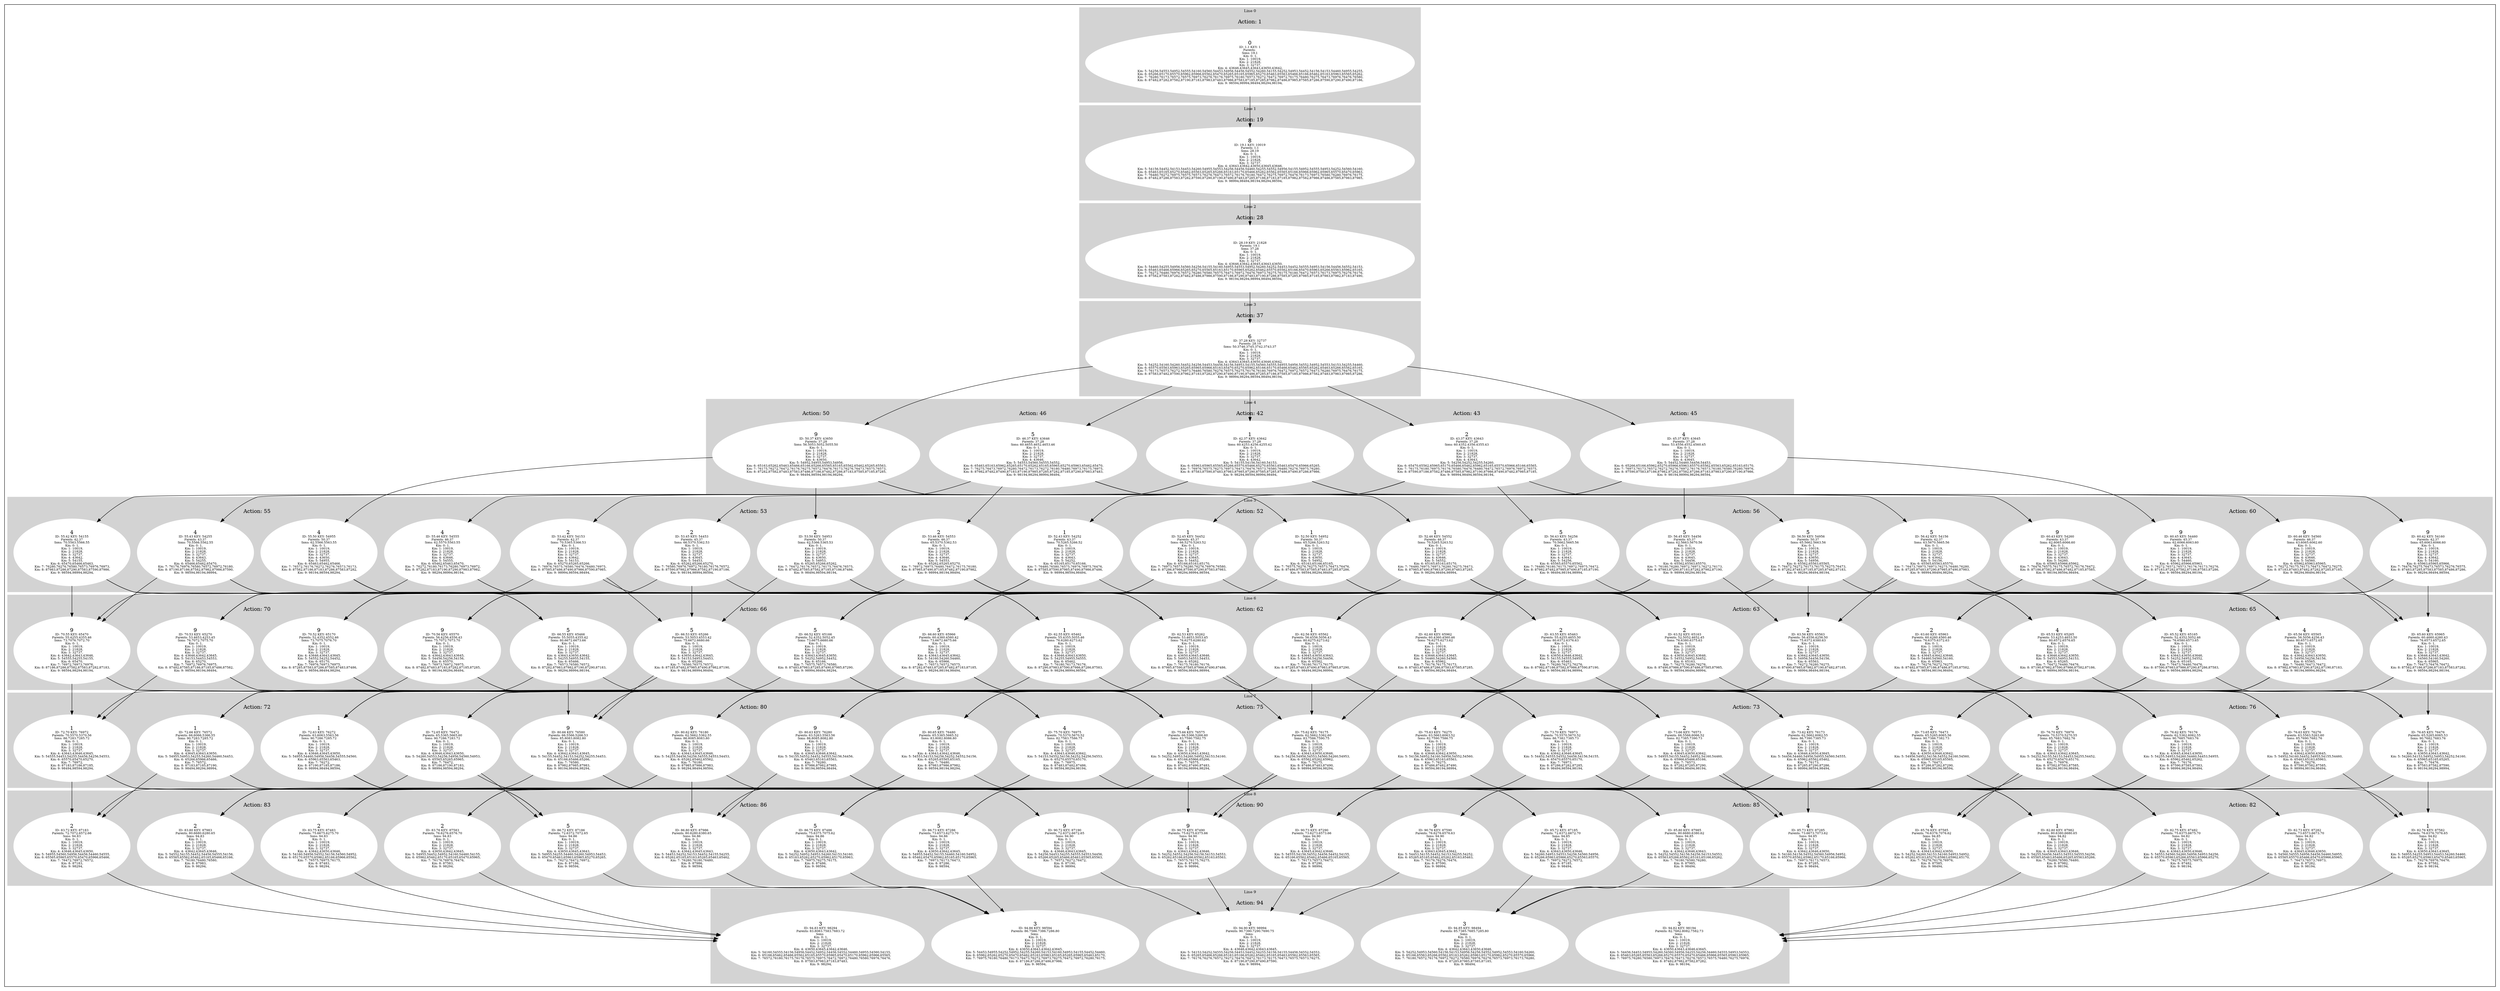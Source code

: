 digraph G {
subgraph cluster_info {

            subgraph cluster_9 {
            style=filled;
            color=lightgrey;
            node [style=filled,color=white];
            subgraph cluster_act_94 {
label = "Action: 94" 
step_94_86 [label=<3<BR /><FONT POINT-SIZE="8">ID: 94.86 KEY: 98594</FONT><BR /><FONT POINT-SIZE="8">Parents: 86.7586.7386.7286.80</FONT><BR /><FONT POINT-SIZE="8">Sons: </FONT><BR /><FONT POINT-SIZE="8"> Km: 0: 1,</FONT><BR /><FONT POINT-SIZE="8"> Km: 1: 10019,</FONT><BR /><FONT POINT-SIZE="8"> Km: 2: 21828,</FONT><BR /><FONT POINT-SIZE="8"> Km: 3: 32737,</FONT><BR /><FONT POINT-SIZE="8"> Km: 4: 43650,43643,43642,43645,</FONT><BR /><FONT POINT-SIZE="8"> Km: 5: 54453,54955,54252,54952,54255,54260,54153,54160,54953,54155,54452,54460,</FONT><BR /><FONT POINT-SIZE="8"> Km: 6: 65962,65262,65270,65470,65462,65163,65963,65165,65265,65965,65463,65170,</FONT><BR /><FONT POINT-SIZE="8"> Km: 7: 76975,76180,76480,76173,76473,76272,76973,76275,76472,76972,76280,76175,</FONT><BR /><FONT POINT-SIZE="8"> Km: 8: 87186,87286,87486,87986,</FONT><BR /><FONT POINT-SIZE="8"> Km: 9: 98594,</FONT>>]
step_94_85 [label=<3<BR /><FONT POINT-SIZE="8">ID: 94.85 KEY: 98494</FONT><BR /><FONT POINT-SIZE="8">Parents: 85.7385.7685.7285.80</FONT><BR /><FONT POINT-SIZE="8">Sons: </FONT><BR /><FONT POINT-SIZE="8"> Km: 0: 1,</FONT><BR /><FONT POINT-SIZE="8"> Km: 1: 10019,</FONT><BR /><FONT POINT-SIZE="8"> Km: 2: 21828,</FONT><BR /><FONT POINT-SIZE="8"> Km: 3: 32737,</FONT><BR /><FONT POINT-SIZE="8"> Km: 4: 43642,43643,43650,43646,</FONT><BR /><FONT POINT-SIZE="8"> Km: 5: 54252,54953,54560,54156,54153,54956,54256,54552,54952,54553,54160,54260,</FONT><BR /><FONT POINT-SIZE="8"> Km: 6: 65166,65563,65266,65562,65163,65262,65963,65170,65962,65270,65570,65966,</FONT><BR /><FONT POINT-SIZE="8"> Km: 7: 76180,76572,76176,76972,76272,76580,76976,76276,76573,76973,76173,76280,</FONT><BR /><FONT POINT-SIZE="8"> Km: 8: 87285,87985,87585,87185,</FONT><BR /><FONT POINT-SIZE="8"> Km: 9: 98494,</FONT>>]
step_94_90 [label=<3<BR /><FONT POINT-SIZE="8">ID: 94.90 KEY: 98994</FONT><BR /><FONT POINT-SIZE="8">Parents: 90.7390.7290.7690.75</FONT><BR /><FONT POINT-SIZE="8">Sons: </FONT><BR /><FONT POINT-SIZE="8"> Km: 0: 1,</FONT><BR /><FONT POINT-SIZE="8"> Km: 1: 10019,</FONT><BR /><FONT POINT-SIZE="8"> Km: 2: 21828,</FONT><BR /><FONT POINT-SIZE="8"> Km: 3: 32737,</FONT><BR /><FONT POINT-SIZE="8"> Km: 4: 43646,43642,43643,43645,</FONT><BR /><FONT POINT-SIZE="8"> Km: 5: 54153,54252,54555,54256,54453,54452,54255,54156,54155,54456,54552,54553,</FONT><BR /><FONT POINT-SIZE="8"> Km: 6: 65265,65466,65266,65163,65166,65262,65462,65165,65463,65562,65563,65565,</FONT><BR /><FONT POINT-SIZE="8"> Km: 7: 76176,76276,76572,76272,76476,76472,76173,76175,76473,76575,76573,76275,</FONT><BR /><FONT POINT-SIZE="8"> Km: 8: 87190,87290,87490,87590,</FONT><BR /><FONT POINT-SIZE="8"> Km: 9: 98994,</FONT>>]
step_94_83 [label=<3<BR /><FONT POINT-SIZE="8">ID: 94.83 KEY: 98294</FONT><BR /><FONT POINT-SIZE="8">Parents: 83.8083.7583.7683.72</FONT><BR /><FONT POINT-SIZE="8">Sons: </FONT><BR /><FONT POINT-SIZE="8"> Km: 0: 1,</FONT><BR /><FONT POINT-SIZE="8"> Km: 1: 10019,</FONT><BR /><FONT POINT-SIZE="8"> Km: 2: 21828,</FONT><BR /><FONT POINT-SIZE="8"> Km: 3: 32737,</FONT><BR /><FONT POINT-SIZE="8"> Km: 4: 43650,43645,43642,43646,</FONT><BR /><FONT POINT-SIZE="8"> Km: 5: 54160,54555,54156,54956,54452,54952,54456,54552,54460,54955,54560,54155,</FONT><BR /><FONT POINT-SIZE="8"> Km: 6: 65166,65462,65466,65562,65165,65570,65965,65470,65170,65962,65966,65565,</FONT><BR /><FONT POINT-SIZE="8"> Km: 7: 76572,76180,76175,76176,76575,76975,76472,76972,76480,76580,76976,76476,</FONT><BR /><FONT POINT-SIZE="8"> Km: 8: 87583,87983,87183,87483,</FONT><BR /><FONT POINT-SIZE="8"> Km: 9: 98294,</FONT>>]
step_94_82 [label=<3<BR /><FONT POINT-SIZE="8">ID: 94.82 KEY: 98194</FONT><BR /><FONT POINT-SIZE="8">Parents: 82.7682.8082.7582.73</FONT><BR /><FONT POINT-SIZE="8">Sons: </FONT><BR /><FONT POINT-SIZE="8"> Km: 0: 1,</FONT><BR /><FONT POINT-SIZE="8"> Km: 1: 10019,</FONT><BR /><FONT POINT-SIZE="8"> Km: 2: 21828,</FONT><BR /><FONT POINT-SIZE="8"> Km: 3: 32737,</FONT><BR /><FONT POINT-SIZE="8"> Km: 4: 43650,43643,43646,43645,</FONT><BR /><FONT POINT-SIZE="8"> Km: 5: 54456,54453,54955,54260,54560,54956,54255,54256,54460,54555,54953,54553,</FONT><BR /><FONT POINT-SIZE="8"> Km: 6: 65463,65265,65563,65266,65270,65570,65470,65466,65966,65565,65963,65965,</FONT><BR /><FONT POINT-SIZE="8"> Km: 7: 76975,76280,76580,76973,76476,76473,76276,76573,76575,76480,76275,76976,</FONT><BR /><FONT POINT-SIZE="8"> Km: 8: 87482,87982,87582,87282,</FONT><BR /><FONT POINT-SIZE="8"> Km: 9: 98194,</FONT>>]
}
subgraph cluster_act_94 {
label = "Action: 94" 
step_94_86 [label=<3<BR /><FONT POINT-SIZE="8">ID: 94.86 KEY: 98594</FONT><BR /><FONT POINT-SIZE="8">Parents: 86.7586.7386.7286.80</FONT><BR /><FONT POINT-SIZE="8">Sons: </FONT><BR /><FONT POINT-SIZE="8"> Km: 0: 1,</FONT><BR /><FONT POINT-SIZE="8"> Km: 1: 10019,</FONT><BR /><FONT POINT-SIZE="8"> Km: 2: 21828,</FONT><BR /><FONT POINT-SIZE="8"> Km: 3: 32737,</FONT><BR /><FONT POINT-SIZE="8"> Km: 4: 43650,43643,43642,43645,</FONT><BR /><FONT POINT-SIZE="8"> Km: 5: 54453,54955,54252,54952,54255,54260,54153,54160,54953,54155,54452,54460,</FONT><BR /><FONT POINT-SIZE="8"> Km: 6: 65962,65262,65270,65470,65462,65163,65963,65165,65265,65965,65463,65170,</FONT><BR /><FONT POINT-SIZE="8"> Km: 7: 76975,76180,76480,76173,76473,76272,76973,76275,76472,76972,76280,76175,</FONT><BR /><FONT POINT-SIZE="8"> Km: 8: 87186,87286,87486,87986,</FONT><BR /><FONT POINT-SIZE="8"> Km: 9: 98594,</FONT>>]
step_94_85 [label=<3<BR /><FONT POINT-SIZE="8">ID: 94.85 KEY: 98494</FONT><BR /><FONT POINT-SIZE="8">Parents: 85.7385.7685.7285.80</FONT><BR /><FONT POINT-SIZE="8">Sons: </FONT><BR /><FONT POINT-SIZE="8"> Km: 0: 1,</FONT><BR /><FONT POINT-SIZE="8"> Km: 1: 10019,</FONT><BR /><FONT POINT-SIZE="8"> Km: 2: 21828,</FONT><BR /><FONT POINT-SIZE="8"> Km: 3: 32737,</FONT><BR /><FONT POINT-SIZE="8"> Km: 4: 43642,43643,43650,43646,</FONT><BR /><FONT POINT-SIZE="8"> Km: 5: 54252,54953,54560,54156,54153,54956,54256,54552,54952,54553,54160,54260,</FONT><BR /><FONT POINT-SIZE="8"> Km: 6: 65166,65563,65266,65562,65163,65262,65963,65170,65962,65270,65570,65966,</FONT><BR /><FONT POINT-SIZE="8"> Km: 7: 76180,76572,76176,76972,76272,76580,76976,76276,76573,76973,76173,76280,</FONT><BR /><FONT POINT-SIZE="8"> Km: 8: 87285,87985,87585,87185,</FONT><BR /><FONT POINT-SIZE="8"> Km: 9: 98494,</FONT>>]
step_94_90 [label=<3<BR /><FONT POINT-SIZE="8">ID: 94.90 KEY: 98994</FONT><BR /><FONT POINT-SIZE="8">Parents: 90.7390.7290.7690.75</FONT><BR /><FONT POINT-SIZE="8">Sons: </FONT><BR /><FONT POINT-SIZE="8"> Km: 0: 1,</FONT><BR /><FONT POINT-SIZE="8"> Km: 1: 10019,</FONT><BR /><FONT POINT-SIZE="8"> Km: 2: 21828,</FONT><BR /><FONT POINT-SIZE="8"> Km: 3: 32737,</FONT><BR /><FONT POINT-SIZE="8"> Km: 4: 43646,43642,43643,43645,</FONT><BR /><FONT POINT-SIZE="8"> Km: 5: 54153,54252,54555,54256,54453,54452,54255,54156,54155,54456,54552,54553,</FONT><BR /><FONT POINT-SIZE="8"> Km: 6: 65265,65466,65266,65163,65166,65262,65462,65165,65463,65562,65563,65565,</FONT><BR /><FONT POINT-SIZE="8"> Km: 7: 76176,76276,76572,76272,76476,76472,76173,76175,76473,76575,76573,76275,</FONT><BR /><FONT POINT-SIZE="8"> Km: 8: 87190,87290,87490,87590,</FONT><BR /><FONT POINT-SIZE="8"> Km: 9: 98994,</FONT>>]
step_94_83 [label=<3<BR /><FONT POINT-SIZE="8">ID: 94.83 KEY: 98294</FONT><BR /><FONT POINT-SIZE="8">Parents: 83.8083.7583.7683.72</FONT><BR /><FONT POINT-SIZE="8">Sons: </FONT><BR /><FONT POINT-SIZE="8"> Km: 0: 1,</FONT><BR /><FONT POINT-SIZE="8"> Km: 1: 10019,</FONT><BR /><FONT POINT-SIZE="8"> Km: 2: 21828,</FONT><BR /><FONT POINT-SIZE="8"> Km: 3: 32737,</FONT><BR /><FONT POINT-SIZE="8"> Km: 4: 43650,43645,43642,43646,</FONT><BR /><FONT POINT-SIZE="8"> Km: 5: 54160,54555,54156,54956,54452,54952,54456,54552,54460,54955,54560,54155,</FONT><BR /><FONT POINT-SIZE="8"> Km: 6: 65166,65462,65466,65562,65165,65570,65965,65470,65170,65962,65966,65565,</FONT><BR /><FONT POINT-SIZE="8"> Km: 7: 76572,76180,76175,76176,76575,76975,76472,76972,76480,76580,76976,76476,</FONT><BR /><FONT POINT-SIZE="8"> Km: 8: 87583,87983,87183,87483,</FONT><BR /><FONT POINT-SIZE="8"> Km: 9: 98294,</FONT>>]
step_94_82 [label=<3<BR /><FONT POINT-SIZE="8">ID: 94.82 KEY: 98194</FONT><BR /><FONT POINT-SIZE="8">Parents: 82.7682.8082.7582.73</FONT><BR /><FONT POINT-SIZE="8">Sons: </FONT><BR /><FONT POINT-SIZE="8"> Km: 0: 1,</FONT><BR /><FONT POINT-SIZE="8"> Km: 1: 10019,</FONT><BR /><FONT POINT-SIZE="8"> Km: 2: 21828,</FONT><BR /><FONT POINT-SIZE="8"> Km: 3: 32737,</FONT><BR /><FONT POINT-SIZE="8"> Km: 4: 43650,43643,43646,43645,</FONT><BR /><FONT POINT-SIZE="8"> Km: 5: 54456,54453,54955,54260,54560,54956,54255,54256,54460,54555,54953,54553,</FONT><BR /><FONT POINT-SIZE="8"> Km: 6: 65463,65265,65563,65266,65270,65570,65470,65466,65966,65565,65963,65965,</FONT><BR /><FONT POINT-SIZE="8"> Km: 7: 76975,76280,76580,76973,76476,76473,76276,76573,76575,76480,76275,76976,</FONT><BR /><FONT POINT-SIZE="8"> Km: 8: 87482,87982,87582,87282,</FONT><BR /><FONT POINT-SIZE="8"> Km: 9: 98194,</FONT>>]
}
subgraph cluster_act_94 {
label = "Action: 94" 
step_94_86 [label=<3<BR /><FONT POINT-SIZE="8">ID: 94.86 KEY: 98594</FONT><BR /><FONT POINT-SIZE="8">Parents: 86.7586.7386.7286.80</FONT><BR /><FONT POINT-SIZE="8">Sons: </FONT><BR /><FONT POINT-SIZE="8"> Km: 0: 1,</FONT><BR /><FONT POINT-SIZE="8"> Km: 1: 10019,</FONT><BR /><FONT POINT-SIZE="8"> Km: 2: 21828,</FONT><BR /><FONT POINT-SIZE="8"> Km: 3: 32737,</FONT><BR /><FONT POINT-SIZE="8"> Km: 4: 43650,43643,43642,43645,</FONT><BR /><FONT POINT-SIZE="8"> Km: 5: 54453,54955,54252,54952,54255,54260,54153,54160,54953,54155,54452,54460,</FONT><BR /><FONT POINT-SIZE="8"> Km: 6: 65962,65262,65270,65470,65462,65163,65963,65165,65265,65965,65463,65170,</FONT><BR /><FONT POINT-SIZE="8"> Km: 7: 76975,76180,76480,76173,76473,76272,76973,76275,76472,76972,76280,76175,</FONT><BR /><FONT POINT-SIZE="8"> Km: 8: 87186,87286,87486,87986,</FONT><BR /><FONT POINT-SIZE="8"> Km: 9: 98594,</FONT>>]
step_94_85 [label=<3<BR /><FONT POINT-SIZE="8">ID: 94.85 KEY: 98494</FONT><BR /><FONT POINT-SIZE="8">Parents: 85.7385.7685.7285.80</FONT><BR /><FONT POINT-SIZE="8">Sons: </FONT><BR /><FONT POINT-SIZE="8"> Km: 0: 1,</FONT><BR /><FONT POINT-SIZE="8"> Km: 1: 10019,</FONT><BR /><FONT POINT-SIZE="8"> Km: 2: 21828,</FONT><BR /><FONT POINT-SIZE="8"> Km: 3: 32737,</FONT><BR /><FONT POINT-SIZE="8"> Km: 4: 43642,43643,43650,43646,</FONT><BR /><FONT POINT-SIZE="8"> Km: 5: 54252,54953,54560,54156,54153,54956,54256,54552,54952,54553,54160,54260,</FONT><BR /><FONT POINT-SIZE="8"> Km: 6: 65166,65563,65266,65562,65163,65262,65963,65170,65962,65270,65570,65966,</FONT><BR /><FONT POINT-SIZE="8"> Km: 7: 76180,76572,76176,76972,76272,76580,76976,76276,76573,76973,76173,76280,</FONT><BR /><FONT POINT-SIZE="8"> Km: 8: 87285,87985,87585,87185,</FONT><BR /><FONT POINT-SIZE="8"> Km: 9: 98494,</FONT>>]
step_94_90 [label=<3<BR /><FONT POINT-SIZE="8">ID: 94.90 KEY: 98994</FONT><BR /><FONT POINT-SIZE="8">Parents: 90.7390.7290.7690.75</FONT><BR /><FONT POINT-SIZE="8">Sons: </FONT><BR /><FONT POINT-SIZE="8"> Km: 0: 1,</FONT><BR /><FONT POINT-SIZE="8"> Km: 1: 10019,</FONT><BR /><FONT POINT-SIZE="8"> Km: 2: 21828,</FONT><BR /><FONT POINT-SIZE="8"> Km: 3: 32737,</FONT><BR /><FONT POINT-SIZE="8"> Km: 4: 43646,43642,43643,43645,</FONT><BR /><FONT POINT-SIZE="8"> Km: 5: 54153,54252,54555,54256,54453,54452,54255,54156,54155,54456,54552,54553,</FONT><BR /><FONT POINT-SIZE="8"> Km: 6: 65265,65466,65266,65163,65166,65262,65462,65165,65463,65562,65563,65565,</FONT><BR /><FONT POINT-SIZE="8"> Km: 7: 76176,76276,76572,76272,76476,76472,76173,76175,76473,76575,76573,76275,</FONT><BR /><FONT POINT-SIZE="8"> Km: 8: 87190,87290,87490,87590,</FONT><BR /><FONT POINT-SIZE="8"> Km: 9: 98994,</FONT>>]
step_94_83 [label=<3<BR /><FONT POINT-SIZE="8">ID: 94.83 KEY: 98294</FONT><BR /><FONT POINT-SIZE="8">Parents: 83.8083.7583.7683.72</FONT><BR /><FONT POINT-SIZE="8">Sons: </FONT><BR /><FONT POINT-SIZE="8"> Km: 0: 1,</FONT><BR /><FONT POINT-SIZE="8"> Km: 1: 10019,</FONT><BR /><FONT POINT-SIZE="8"> Km: 2: 21828,</FONT><BR /><FONT POINT-SIZE="8"> Km: 3: 32737,</FONT><BR /><FONT POINT-SIZE="8"> Km: 4: 43650,43645,43642,43646,</FONT><BR /><FONT POINT-SIZE="8"> Km: 5: 54160,54555,54156,54956,54452,54952,54456,54552,54460,54955,54560,54155,</FONT><BR /><FONT POINT-SIZE="8"> Km: 6: 65166,65462,65466,65562,65165,65570,65965,65470,65170,65962,65966,65565,</FONT><BR /><FONT POINT-SIZE="8"> Km: 7: 76572,76180,76175,76176,76575,76975,76472,76972,76480,76580,76976,76476,</FONT><BR /><FONT POINT-SIZE="8"> Km: 8: 87583,87983,87183,87483,</FONT><BR /><FONT POINT-SIZE="8"> Km: 9: 98294,</FONT>>]
step_94_82 [label=<3<BR /><FONT POINT-SIZE="8">ID: 94.82 KEY: 98194</FONT><BR /><FONT POINT-SIZE="8">Parents: 82.7682.8082.7582.73</FONT><BR /><FONT POINT-SIZE="8">Sons: </FONT><BR /><FONT POINT-SIZE="8"> Km: 0: 1,</FONT><BR /><FONT POINT-SIZE="8"> Km: 1: 10019,</FONT><BR /><FONT POINT-SIZE="8"> Km: 2: 21828,</FONT><BR /><FONT POINT-SIZE="8"> Km: 3: 32737,</FONT><BR /><FONT POINT-SIZE="8"> Km: 4: 43650,43643,43646,43645,</FONT><BR /><FONT POINT-SIZE="8"> Km: 5: 54456,54453,54955,54260,54560,54956,54255,54256,54460,54555,54953,54553,</FONT><BR /><FONT POINT-SIZE="8"> Km: 6: 65463,65265,65563,65266,65270,65570,65470,65466,65966,65565,65963,65965,</FONT><BR /><FONT POINT-SIZE="8"> Km: 7: 76975,76280,76580,76973,76476,76473,76276,76573,76575,76480,76275,76976,</FONT><BR /><FONT POINT-SIZE="8"> Km: 8: 87482,87982,87582,87282,</FONT><BR /><FONT POINT-SIZE="8"> Km: 9: 98194,</FONT>>]
}
subgraph cluster_act_94 {
label = "Action: 94" 
step_94_86 [label=<3<BR /><FONT POINT-SIZE="8">ID: 94.86 KEY: 98594</FONT><BR /><FONT POINT-SIZE="8">Parents: 86.7586.7386.7286.80</FONT><BR /><FONT POINT-SIZE="8">Sons: </FONT><BR /><FONT POINT-SIZE="8"> Km: 0: 1,</FONT><BR /><FONT POINT-SIZE="8"> Km: 1: 10019,</FONT><BR /><FONT POINT-SIZE="8"> Km: 2: 21828,</FONT><BR /><FONT POINT-SIZE="8"> Km: 3: 32737,</FONT><BR /><FONT POINT-SIZE="8"> Km: 4: 43650,43643,43642,43645,</FONT><BR /><FONT POINT-SIZE="8"> Km: 5: 54453,54955,54252,54952,54255,54260,54153,54160,54953,54155,54452,54460,</FONT><BR /><FONT POINT-SIZE="8"> Km: 6: 65962,65262,65270,65470,65462,65163,65963,65165,65265,65965,65463,65170,</FONT><BR /><FONT POINT-SIZE="8"> Km: 7: 76975,76180,76480,76173,76473,76272,76973,76275,76472,76972,76280,76175,</FONT><BR /><FONT POINT-SIZE="8"> Km: 8: 87186,87286,87486,87986,</FONT><BR /><FONT POINT-SIZE="8"> Km: 9: 98594,</FONT>>]
step_94_85 [label=<3<BR /><FONT POINT-SIZE="8">ID: 94.85 KEY: 98494</FONT><BR /><FONT POINT-SIZE="8">Parents: 85.7385.7685.7285.80</FONT><BR /><FONT POINT-SIZE="8">Sons: </FONT><BR /><FONT POINT-SIZE="8"> Km: 0: 1,</FONT><BR /><FONT POINT-SIZE="8"> Km: 1: 10019,</FONT><BR /><FONT POINT-SIZE="8"> Km: 2: 21828,</FONT><BR /><FONT POINT-SIZE="8"> Km: 3: 32737,</FONT><BR /><FONT POINT-SIZE="8"> Km: 4: 43642,43643,43650,43646,</FONT><BR /><FONT POINT-SIZE="8"> Km: 5: 54252,54953,54560,54156,54153,54956,54256,54552,54952,54553,54160,54260,</FONT><BR /><FONT POINT-SIZE="8"> Km: 6: 65166,65563,65266,65562,65163,65262,65963,65170,65962,65270,65570,65966,</FONT><BR /><FONT POINT-SIZE="8"> Km: 7: 76180,76572,76176,76972,76272,76580,76976,76276,76573,76973,76173,76280,</FONT><BR /><FONT POINT-SIZE="8"> Km: 8: 87285,87985,87585,87185,</FONT><BR /><FONT POINT-SIZE="8"> Km: 9: 98494,</FONT>>]
step_94_90 [label=<3<BR /><FONT POINT-SIZE="8">ID: 94.90 KEY: 98994</FONT><BR /><FONT POINT-SIZE="8">Parents: 90.7390.7290.7690.75</FONT><BR /><FONT POINT-SIZE="8">Sons: </FONT><BR /><FONT POINT-SIZE="8"> Km: 0: 1,</FONT><BR /><FONT POINT-SIZE="8"> Km: 1: 10019,</FONT><BR /><FONT POINT-SIZE="8"> Km: 2: 21828,</FONT><BR /><FONT POINT-SIZE="8"> Km: 3: 32737,</FONT><BR /><FONT POINT-SIZE="8"> Km: 4: 43646,43642,43643,43645,</FONT><BR /><FONT POINT-SIZE="8"> Km: 5: 54153,54252,54555,54256,54453,54452,54255,54156,54155,54456,54552,54553,</FONT><BR /><FONT POINT-SIZE="8"> Km: 6: 65265,65466,65266,65163,65166,65262,65462,65165,65463,65562,65563,65565,</FONT><BR /><FONT POINT-SIZE="8"> Km: 7: 76176,76276,76572,76272,76476,76472,76173,76175,76473,76575,76573,76275,</FONT><BR /><FONT POINT-SIZE="8"> Km: 8: 87190,87290,87490,87590,</FONT><BR /><FONT POINT-SIZE="8"> Km: 9: 98994,</FONT>>]
step_94_83 [label=<3<BR /><FONT POINT-SIZE="8">ID: 94.83 KEY: 98294</FONT><BR /><FONT POINT-SIZE="8">Parents: 83.8083.7583.7683.72</FONT><BR /><FONT POINT-SIZE="8">Sons: </FONT><BR /><FONT POINT-SIZE="8"> Km: 0: 1,</FONT><BR /><FONT POINT-SIZE="8"> Km: 1: 10019,</FONT><BR /><FONT POINT-SIZE="8"> Km: 2: 21828,</FONT><BR /><FONT POINT-SIZE="8"> Km: 3: 32737,</FONT><BR /><FONT POINT-SIZE="8"> Km: 4: 43650,43645,43642,43646,</FONT><BR /><FONT POINT-SIZE="8"> Km: 5: 54160,54555,54156,54956,54452,54952,54456,54552,54460,54955,54560,54155,</FONT><BR /><FONT POINT-SIZE="8"> Km: 6: 65166,65462,65466,65562,65165,65570,65965,65470,65170,65962,65966,65565,</FONT><BR /><FONT POINT-SIZE="8"> Km: 7: 76572,76180,76175,76176,76575,76975,76472,76972,76480,76580,76976,76476,</FONT><BR /><FONT POINT-SIZE="8"> Km: 8: 87583,87983,87183,87483,</FONT><BR /><FONT POINT-SIZE="8"> Km: 9: 98294,</FONT>>]
step_94_82 [label=<3<BR /><FONT POINT-SIZE="8">ID: 94.82 KEY: 98194</FONT><BR /><FONT POINT-SIZE="8">Parents: 82.7682.8082.7582.73</FONT><BR /><FONT POINT-SIZE="8">Sons: </FONT><BR /><FONT POINT-SIZE="8"> Km: 0: 1,</FONT><BR /><FONT POINT-SIZE="8"> Km: 1: 10019,</FONT><BR /><FONT POINT-SIZE="8"> Km: 2: 21828,</FONT><BR /><FONT POINT-SIZE="8"> Km: 3: 32737,</FONT><BR /><FONT POINT-SIZE="8"> Km: 4: 43650,43643,43646,43645,</FONT><BR /><FONT POINT-SIZE="8"> Km: 5: 54456,54453,54955,54260,54560,54956,54255,54256,54460,54555,54953,54553,</FONT><BR /><FONT POINT-SIZE="8"> Km: 6: 65463,65265,65563,65266,65270,65570,65470,65466,65966,65565,65963,65965,</FONT><BR /><FONT POINT-SIZE="8"> Km: 7: 76975,76280,76580,76973,76476,76473,76276,76573,76575,76480,76275,76976,</FONT><BR /><FONT POINT-SIZE="8"> Km: 8: 87482,87982,87582,87282,</FONT><BR /><FONT POINT-SIZE="8"> Km: 9: 98194,</FONT>>]
}
subgraph cluster_act_94 {
label = "Action: 94" 
step_94_86 [label=<3<BR /><FONT POINT-SIZE="8">ID: 94.86 KEY: 98594</FONT><BR /><FONT POINT-SIZE="8">Parents: 86.7586.7386.7286.80</FONT><BR /><FONT POINT-SIZE="8">Sons: </FONT><BR /><FONT POINT-SIZE="8"> Km: 0: 1,</FONT><BR /><FONT POINT-SIZE="8"> Km: 1: 10019,</FONT><BR /><FONT POINT-SIZE="8"> Km: 2: 21828,</FONT><BR /><FONT POINT-SIZE="8"> Km: 3: 32737,</FONT><BR /><FONT POINT-SIZE="8"> Km: 4: 43650,43643,43642,43645,</FONT><BR /><FONT POINT-SIZE="8"> Km: 5: 54453,54955,54252,54952,54255,54260,54153,54160,54953,54155,54452,54460,</FONT><BR /><FONT POINT-SIZE="8"> Km: 6: 65962,65262,65270,65470,65462,65163,65963,65165,65265,65965,65463,65170,</FONT><BR /><FONT POINT-SIZE="8"> Km: 7: 76975,76180,76480,76173,76473,76272,76973,76275,76472,76972,76280,76175,</FONT><BR /><FONT POINT-SIZE="8"> Km: 8: 87186,87286,87486,87986,</FONT><BR /><FONT POINT-SIZE="8"> Km: 9: 98594,</FONT>>]
step_94_85 [label=<3<BR /><FONT POINT-SIZE="8">ID: 94.85 KEY: 98494</FONT><BR /><FONT POINT-SIZE="8">Parents: 85.7385.7685.7285.80</FONT><BR /><FONT POINT-SIZE="8">Sons: </FONT><BR /><FONT POINT-SIZE="8"> Km: 0: 1,</FONT><BR /><FONT POINT-SIZE="8"> Km: 1: 10019,</FONT><BR /><FONT POINT-SIZE="8"> Km: 2: 21828,</FONT><BR /><FONT POINT-SIZE="8"> Km: 3: 32737,</FONT><BR /><FONT POINT-SIZE="8"> Km: 4: 43642,43643,43650,43646,</FONT><BR /><FONT POINT-SIZE="8"> Km: 5: 54252,54953,54560,54156,54153,54956,54256,54552,54952,54553,54160,54260,</FONT><BR /><FONT POINT-SIZE="8"> Km: 6: 65166,65563,65266,65562,65163,65262,65963,65170,65962,65270,65570,65966,</FONT><BR /><FONT POINT-SIZE="8"> Km: 7: 76180,76572,76176,76972,76272,76580,76976,76276,76573,76973,76173,76280,</FONT><BR /><FONT POINT-SIZE="8"> Km: 8: 87285,87985,87585,87185,</FONT><BR /><FONT POINT-SIZE="8"> Km: 9: 98494,</FONT>>]
step_94_90 [label=<3<BR /><FONT POINT-SIZE="8">ID: 94.90 KEY: 98994</FONT><BR /><FONT POINT-SIZE="8">Parents: 90.7390.7290.7690.75</FONT><BR /><FONT POINT-SIZE="8">Sons: </FONT><BR /><FONT POINT-SIZE="8"> Km: 0: 1,</FONT><BR /><FONT POINT-SIZE="8"> Km: 1: 10019,</FONT><BR /><FONT POINT-SIZE="8"> Km: 2: 21828,</FONT><BR /><FONT POINT-SIZE="8"> Km: 3: 32737,</FONT><BR /><FONT POINT-SIZE="8"> Km: 4: 43646,43642,43643,43645,</FONT><BR /><FONT POINT-SIZE="8"> Km: 5: 54153,54252,54555,54256,54453,54452,54255,54156,54155,54456,54552,54553,</FONT><BR /><FONT POINT-SIZE="8"> Km: 6: 65265,65466,65266,65163,65166,65262,65462,65165,65463,65562,65563,65565,</FONT><BR /><FONT POINT-SIZE="8"> Km: 7: 76176,76276,76572,76272,76476,76472,76173,76175,76473,76575,76573,76275,</FONT><BR /><FONT POINT-SIZE="8"> Km: 8: 87190,87290,87490,87590,</FONT><BR /><FONT POINT-SIZE="8"> Km: 9: 98994,</FONT>>]
step_94_83 [label=<3<BR /><FONT POINT-SIZE="8">ID: 94.83 KEY: 98294</FONT><BR /><FONT POINT-SIZE="8">Parents: 83.8083.7583.7683.72</FONT><BR /><FONT POINT-SIZE="8">Sons: </FONT><BR /><FONT POINT-SIZE="8"> Km: 0: 1,</FONT><BR /><FONT POINT-SIZE="8"> Km: 1: 10019,</FONT><BR /><FONT POINT-SIZE="8"> Km: 2: 21828,</FONT><BR /><FONT POINT-SIZE="8"> Km: 3: 32737,</FONT><BR /><FONT POINT-SIZE="8"> Km: 4: 43650,43645,43642,43646,</FONT><BR /><FONT POINT-SIZE="8"> Km: 5: 54160,54555,54156,54956,54452,54952,54456,54552,54460,54955,54560,54155,</FONT><BR /><FONT POINT-SIZE="8"> Km: 6: 65166,65462,65466,65562,65165,65570,65965,65470,65170,65962,65966,65565,</FONT><BR /><FONT POINT-SIZE="8"> Km: 7: 76572,76180,76175,76176,76575,76975,76472,76972,76480,76580,76976,76476,</FONT><BR /><FONT POINT-SIZE="8"> Km: 8: 87583,87983,87183,87483,</FONT><BR /><FONT POINT-SIZE="8"> Km: 9: 98294,</FONT>>]
step_94_82 [label=<3<BR /><FONT POINT-SIZE="8">ID: 94.82 KEY: 98194</FONT><BR /><FONT POINT-SIZE="8">Parents: 82.7682.8082.7582.73</FONT><BR /><FONT POINT-SIZE="8">Sons: </FONT><BR /><FONT POINT-SIZE="8"> Km: 0: 1,</FONT><BR /><FONT POINT-SIZE="8"> Km: 1: 10019,</FONT><BR /><FONT POINT-SIZE="8"> Km: 2: 21828,</FONT><BR /><FONT POINT-SIZE="8"> Km: 3: 32737,</FONT><BR /><FONT POINT-SIZE="8"> Km: 4: 43650,43643,43646,43645,</FONT><BR /><FONT POINT-SIZE="8"> Km: 5: 54456,54453,54955,54260,54560,54956,54255,54256,54460,54555,54953,54553,</FONT><BR /><FONT POINT-SIZE="8"> Km: 6: 65463,65265,65563,65266,65270,65570,65470,65466,65966,65565,65963,65965,</FONT><BR /><FONT POINT-SIZE="8"> Km: 7: 76975,76280,76580,76973,76476,76473,76276,76573,76575,76480,76275,76976,</FONT><BR /><FONT POINT-SIZE="8"> Km: 8: 87482,87982,87582,87282,</FONT><BR /><FONT POINT-SIZE="8"> Km: 9: 98194,</FONT>>]
}

            fontsize="10"
            label = "Line 9";
            }
            subgraph cluster_4 {
            style=filled;
            color=lightgrey;
            node [style=filled,color=white];
            subgraph cluster_act_45 {
label = "Action: 45" 
step_45_37 [label=<4<BR /><FONT POINT-SIZE="8">ID: 45.37 KEY: 43645</FONT><BR /><FONT POINT-SIZE="8">Parents: 37.28</FONT><BR /><FONT POINT-SIZE="8">Sons: 53.4556.4552.4560.45</FONT><BR /><FONT POINT-SIZE="8"> Km: 0: 1,</FONT><BR /><FONT POINT-SIZE="8"> Km: 1: 10019,</FONT><BR /><FONT POINT-SIZE="8"> Km: 2: 21828,</FONT><BR /><FONT POINT-SIZE="8"> Km: 3: 32737,</FONT><BR /><FONT POINT-SIZE="8"> Km: 4: 43645,</FONT><BR /><FONT POINT-SIZE="8"> Km: 5: 54452,54460,54456,54453,</FONT><BR /><FONT POINT-SIZE="8"> Km: 6: 65266,65166,65962,65270,65966,65963,65570,65562,65563,65262,65163,65170,</FONT><BR /><FONT POINT-SIZE="8"> Km: 7: 76973,76173,76572,76272,76276,76972,76176,76573,76180,76580,76280,76976,</FONT><BR /><FONT POINT-SIZE="8"> Km: 8: 87590,87583,87186,87982,87282,87582,87286,87183,87983,87290,87190,87986,</FONT><BR /><FONT POINT-SIZE="8"> Km: 9: 98194,98994,98294,98594,</FONT>>]
}
subgraph cluster_act_43 {
label = "Action: 43" 
step_43_37 [label=<2<BR /><FONT POINT-SIZE="8">ID: 43.37 KEY: 43643</FONT><BR /><FONT POINT-SIZE="8">Parents: 37.28</FONT><BR /><FONT POINT-SIZE="8">Sons: 60.4352.4356.4355.43</FONT><BR /><FONT POINT-SIZE="8"> Km: 0: 1,</FONT><BR /><FONT POINT-SIZE="8"> Km: 1: 10019,</FONT><BR /><FONT POINT-SIZE="8"> Km: 2: 21828,</FONT><BR /><FONT POINT-SIZE="8"> Km: 3: 32737,</FONT><BR /><FONT POINT-SIZE="8"> Km: 4: 43643,</FONT><BR /><FONT POINT-SIZE="8"> Km: 5: 54256,54252,54255,54260,</FONT><BR /><FONT POINT-SIZE="8"> Km: 6: 65470,65562,65965,65170,65466,65462,65962,65165,65570,65966,65166,65565,</FONT><BR /><FONT POINT-SIZE="8"> Km: 7: 76175,76180,76975,76176,76580,76476,76480,76472,76572,76976,76972,76575,</FONT><BR /><FONT POINT-SIZE="8"> Km: 8: 87590,87186,87582,87486,87585,87982,87190,87986,87490,87482,87985,87185,</FONT><BR /><FONT POINT-SIZE="8"> Km: 9: 98994,98494,98594,98194,</FONT>>]
}
subgraph cluster_act_42 {
label = "Action: 42" 
step_42_37 [label=<1<BR /><FONT POINT-SIZE="8">ID: 42.37 KEY: 43642</FONT><BR /><FONT POINT-SIZE="8">Parents: 37.28</FONT><BR /><FONT POINT-SIZE="8">Sons: 60.4253.4256.4255.42</FONT><BR /><FONT POINT-SIZE="8"> Km: 0: 1,</FONT><BR /><FONT POINT-SIZE="8"> Km: 1: 10019,</FONT><BR /><FONT POINT-SIZE="8"> Km: 2: 21828,</FONT><BR /><FONT POINT-SIZE="8"> Km: 3: 32737,</FONT><BR /><FONT POINT-SIZE="8"> Km: 4: 43642,</FONT><BR /><FONT POINT-SIZE="8"> Km: 5: 54155,54156,54160,54153,</FONT><BR /><FONT POINT-SIZE="8"> Km: 6: 65963,65965,65565,65266,65570,65466,65270,65563,65463,65470,65966,65265,</FONT><BR /><FONT POINT-SIZE="8"> Km: 7: 76976,76575,76275,76973,76473,76476,76573,76580,76480,76276,76975,76280,</FONT><BR /><FONT POINT-SIZE="8"> Km: 8: 87583,87590,87483,87983,87985,87290,87585,87285,87486,87490,87286,87986,</FONT><BR /><FONT POINT-SIZE="8"> Km: 9: 98294,98594,98994,98494,</FONT>>]
}
subgraph cluster_act_46 {
label = "Action: 46" 
step_46_37 [label=<5<BR /><FONT POINT-SIZE="8">ID: 46.37 KEY: 43646</FONT><BR /><FONT POINT-SIZE="8">Parents: 37.28</FONT><BR /><FONT POINT-SIZE="8">Sons: 60.4655.4652.4653.46</FONT><BR /><FONT POINT-SIZE="8"> Km: 0: 1,</FONT><BR /><FONT POINT-SIZE="8"> Km: 1: 10019,</FONT><BR /><FONT POINT-SIZE="8"> Km: 2: 21828,</FONT><BR /><FONT POINT-SIZE="8"> Km: 3: 32737,</FONT><BR /><FONT POINT-SIZE="8"> Km: 4: 43646,</FONT><BR /><FONT POINT-SIZE="8"> Km: 5: 54553,54560,54555,54552,</FONT><BR /><FONT POINT-SIZE="8"> Km: 6: 65463,65163,65962,65265,65170,65262,65165,65965,65270,65963,65462,65470,</FONT><BR /><FONT POINT-SIZE="8"> Km: 7: 76275,76473,76972,76280,76472,76173,76272,76180,76480,76973,76175,76975,</FONT><BR /><FONT POINT-SIZE="8"> Km: 8: 87982,87482,87490,87183,87190,87985,87285,87282,87185,87290,87983,87483,</FONT><BR /><FONT POINT-SIZE="8"> Km: 9: 98194,98294,98994,98494,</FONT>>]
}
subgraph cluster_act_50 {
label = "Action: 50" 
step_50_37 [label=<9<BR /><FONT POINT-SIZE="8">ID: 50.37 KEY: 43650</FONT><BR /><FONT POINT-SIZE="8">Parents: 37.28</FONT><BR /><FONT POINT-SIZE="8">Sons: 56.5053.5052.5055.50</FONT><BR /><FONT POINT-SIZE="8"> Km: 0: 1,</FONT><BR /><FONT POINT-SIZE="8"> Km: 1: 10019,</FONT><BR /><FONT POINT-SIZE="8"> Km: 2: 21828,</FONT><BR /><FONT POINT-SIZE="8"> Km: 3: 32737,</FONT><BR /><FONT POINT-SIZE="8"> Km: 4: 43650,</FONT><BR /><FONT POINT-SIZE="8"> Km: 5: 54952,54955,54953,54956,</FONT><BR /><FONT POINT-SIZE="8"> Km: 6: 65163,65262,65463,65466,65166,65266,65565,65165,65562,65462,65265,65563,</FONT><BR /><FONT POINT-SIZE="8"> Km: 7: 76175,76272,76472,76176,76275,76572,76476,76173,76276,76473,76575,76573,</FONT><BR /><FONT POINT-SIZE="8"> Km: 8: 87282,87582,87483,87583,87486,87186,87482,87286,87183,87585,87185,87285,</FONT><BR /><FONT POINT-SIZE="8"> Km: 9: 98494,98594,98194,98294,</FONT>>]
}

            fontsize="10"
            label = "Line 4";
            }
            subgraph cluster_1 {
            style=filled;
            color=lightgrey;
            node [style=filled,color=white];
            subgraph cluster_act_19 {
label = "Action: 19" 
step_19_1 [label=<8<BR /><FONT POINT-SIZE="8">ID: 19.1 KEY: 10019</FONT><BR /><FONT POINT-SIZE="8">Parents: 1.1</FONT><BR /><FONT POINT-SIZE="8">Sons: 28.19</FONT><BR /><FONT POINT-SIZE="8"> Km: 0: 1,</FONT><BR /><FONT POINT-SIZE="8"> Km: 1: 10019,</FONT><BR /><FONT POINT-SIZE="8"> Km: 2: 21828,</FONT><BR /><FONT POINT-SIZE="8"> Km: 3: 32737,</FONT><BR /><FONT POINT-SIZE="8"> Km: 4: 43643,43642,43650,43645,43646,</FONT><BR /><FONT POINT-SIZE="8"> Km: 5: 54156,54452,54153,54453,54260,54955,54553,54256,54456,54460,54255,54552,54956,54155,54952,54555,54953,54252,54560,54160,</FONT><BR /><FONT POINT-SIZE="8"> Km: 6: 65463,65165,65270,65462,65563,65265,65266,65163,65170,65466,65262,65562,65565,65166,65966,65962,65965,65570,65470,65963,</FONT><BR /><FONT POINT-SIZE="8"> Km: 7: 76480,76272,76975,76575,76573,76276,76473,76572,76176,76180,76472,76275,76972,76476,76173,76973,76580,76280,76976,76175,</FONT><BR /><FONT POINT-SIZE="8"> Km: 8: 87482,87286,87583,87282,87590,87290,87190,87490,87483,87285,87186,87183,87185,87982,87582,87986,87486,87585,87983,87985,</FONT><BR /><FONT POINT-SIZE="8"> Km: 9: 98994,98494,98194,98294,98594,</FONT>>]
}

            fontsize="10"
            label = "Line 1";
            }
            subgraph cluster_3 {
            style=filled;
            color=lightgrey;
            node [style=filled,color=white];
            subgraph cluster_act_37 {
label = "Action: 37" 
step_37_28 [label=<6<BR /><FONT POINT-SIZE="8">ID: 37.28 KEY: 32737</FONT><BR /><FONT POINT-SIZE="8">Parents: 28.19</FONT><BR /><FONT POINT-SIZE="8">Sons: 50.3746.3745.3742.3743.37</FONT><BR /><FONT POINT-SIZE="8"> Km: 0: 1,</FONT><BR /><FONT POINT-SIZE="8"> Km: 1: 10019,</FONT><BR /><FONT POINT-SIZE="8"> Km: 2: 21828,</FONT><BR /><FONT POINT-SIZE="8"> Km: 3: 32737,</FONT><BR /><FONT POINT-SIZE="8"> Km: 4: 43643,43645,43650,43646,43642,</FONT><BR /><FONT POINT-SIZE="8"> Km: 5: 54252,54160,54260,54452,54256,54453,54456,54156,54953,54155,54560,54555,54955,54956,54552,54952,54553,54153,54255,54460,</FONT><BR /><FONT POINT-SIZE="8"> Km: 6: 65570,65563,65963,65265,65965,65966,65163,65470,65270,65962,65166,65170,65466,65462,65565,65262,65463,65266,65562,65165,</FONT><BR /><FONT POINT-SIZE="8"> Km: 7: 76173,76573,76272,76973,76480,76580,76276,76575,76275,76176,76180,76976,76472,76972,76572,76473,76280,76975,76476,76175,</FONT><BR /><FONT POINT-SIZE="8"> Km: 8: 87583,87482,87590,87982,87183,87282,87290,87490,87190,87486,87285,87186,87585,87185,87986,87582,87483,87983,87985,87286,</FONT><BR /><FONT POINT-SIZE="8"> Km: 9: 98994,98294,98594,98494,98194,</FONT>>]
}

            fontsize="10"
            label = "Line 3";
            }
            subgraph cluster_2 {
            style=filled;
            color=lightgrey;
            node [style=filled,color=white];
            subgraph cluster_act_28 {
label = "Action: 28" 
step_28_19 [label=<7<BR /><FONT POINT-SIZE="8">ID: 28.19 KEY: 21828</FONT><BR /><FONT POINT-SIZE="8">Parents: 19.1</FONT><BR /><FONT POINT-SIZE="8">Sons: 37.28</FONT><BR /><FONT POINT-SIZE="8"> Km: 0: 1,</FONT><BR /><FONT POINT-SIZE="8"> Km: 1: 10019,</FONT><BR /><FONT POINT-SIZE="8"> Km: 2: 21828,</FONT><BR /><FONT POINT-SIZE="8"> Km: 3: 32737,</FONT><BR /><FONT POINT-SIZE="8"> Km: 4: 43646,43642,43645,43643,43650,</FONT><BR /><FONT POINT-SIZE="8"> Km: 5: 54460,54255,54956,54560,54256,54155,54160,54955,54553,54952,54260,54252,54453,54452,54555,54953,54156,54456,54552,54153,</FONT><BR /><FONT POINT-SIZE="8"> Km: 6: 65463,65466,65966,65265,65270,65565,65163,65170,65965,65262,65462,65570,65562,65166,65470,65963,65266,65563,65962,65165,</FONT><BR /><FONT POINT-SIZE="8"> Km: 7: 76272,76480,76976,76572,76280,76580,76575,76473,76972,76476,76973,76275,76175,76180,76472,76573,76173,76975,76276,76176,</FONT><BR /><FONT POINT-SIZE="8"> Km: 8: 87582,87583,87282,87482,87486,87986,87590,87186,87290,87483,87190,87286,87585,87285,87985,87185,87983,87982,87183,87490,</FONT><BR /><FONT POINT-SIZE="8"> Km: 9: 98194,98294,98994,98494,98594,</FONT>>]
}

            fontsize="10"
            label = "Line 2";
            }
            subgraph cluster_5 {
            style=filled;
            color=lightgrey;
            node [style=filled,color=white];
            subgraph cluster_act_55 {
label = "Action: 55" 
step_55_46 [label=<4<BR /><FONT POINT-SIZE="8">ID: 55.46 KEY: 54555</FONT><BR /><FONT POINT-SIZE="8">Parents: 46.37</FONT><BR /><FONT POINT-SIZE="8">Sons: 62.5570.5563.55</FONT><BR /><FONT POINT-SIZE="8"> Km: 0: 1,</FONT><BR /><FONT POINT-SIZE="8"> Km: 1: 10019,</FONT><BR /><FONT POINT-SIZE="8"> Km: 2: 21828,</FONT><BR /><FONT POINT-SIZE="8"> Km: 3: 32737,</FONT><BR /><FONT POINT-SIZE="8"> Km: 4: 43646,</FONT><BR /><FONT POINT-SIZE="8"> Km: 5: 54555,</FONT><BR /><FONT POINT-SIZE="8"> Km: 6: 65462,65463,65470,</FONT><BR /><FONT POINT-SIZE="8"> Km: 7: 76272,76180,76173,76280,76973,76972,</FONT><BR /><FONT POINT-SIZE="8"> Km: 8: 87282,87183,87190,87290,87983,87982,</FONT><BR /><FONT POINT-SIZE="8"> Km: 9: 98294,98994,98194,</FONT>>]
step_55_50 [label=<4<BR /><FONT POINT-SIZE="8">ID: 55.50 KEY: 54955</FONT><BR /><FONT POINT-SIZE="8">Parents: 50.37</FONT><BR /><FONT POINT-SIZE="8">Sons: 62.5566.5563.55</FONT><BR /><FONT POINT-SIZE="8"> Km: 0: 1,</FONT><BR /><FONT POINT-SIZE="8"> Km: 1: 10019,</FONT><BR /><FONT POINT-SIZE="8"> Km: 2: 21828,</FONT><BR /><FONT POINT-SIZE="8"> Km: 3: 32737,</FONT><BR /><FONT POINT-SIZE="8"> Km: 4: 43650,</FONT><BR /><FONT POINT-SIZE="8"> Km: 5: 54955,</FONT><BR /><FONT POINT-SIZE="8"> Km: 6: 65463,65462,65466,</FONT><BR /><FONT POINT-SIZE="8"> Km: 7: 76572,76176,76272,76276,76573,76173,</FONT><BR /><FONT POINT-SIZE="8"> Km: 8: 87582,87186,87183,87286,87583,87282,</FONT><BR /><FONT POINT-SIZE="8"> Km: 9: 98194,98594,98294,</FONT>>]
step_55_42 [label=<4<BR /><FONT POINT-SIZE="8">ID: 55.42 KEY: 54155</FONT><BR /><FONT POINT-SIZE="8">Parents: 42.37</FONT><BR /><FONT POINT-SIZE="8">Sons: 70.5563.5566.55</FONT><BR /><FONT POINT-SIZE="8"> Km: 0: 1,</FONT><BR /><FONT POINT-SIZE="8"> Km: 1: 10019,</FONT><BR /><FONT POINT-SIZE="8"> Km: 2: 21828,</FONT><BR /><FONT POINT-SIZE="8"> Km: 3: 32737,</FONT><BR /><FONT POINT-SIZE="8"> Km: 4: 43642,</FONT><BR /><FONT POINT-SIZE="8"> Km: 5: 54155,</FONT><BR /><FONT POINT-SIZE="8"> Km: 6: 65470,65466,65463,</FONT><BR /><FONT POINT-SIZE="8"> Km: 7: 76280,76276,76580,76573,76976,76973,</FONT><BR /><FONT POINT-SIZE="8"> Km: 8: 87983,87286,87290,87583,87590,87986,</FONT><BR /><FONT POINT-SIZE="8"> Km: 9: 98594,98994,98294,</FONT>>]
step_55_43 [label=<4<BR /><FONT POINT-SIZE="8">ID: 55.43 KEY: 54255</FONT><BR /><FONT POINT-SIZE="8">Parents: 43.37</FONT><BR /><FONT POINT-SIZE="8">Sons: 70.5566.5562.55</FONT><BR /><FONT POINT-SIZE="8"> Km: 0: 1,</FONT><BR /><FONT POINT-SIZE="8"> Km: 1: 10019,</FONT><BR /><FONT POINT-SIZE="8"> Km: 2: 21828,</FONT><BR /><FONT POINT-SIZE="8"> Km: 3: 32737,</FONT><BR /><FONT POINT-SIZE="8"> Km: 4: 43643,</FONT><BR /><FONT POINT-SIZE="8"> Km: 5: 54255,</FONT><BR /><FONT POINT-SIZE="8"> Km: 6: 65466,65462,65470,</FONT><BR /><FONT POINT-SIZE="8"> Km: 7: 76176,76976,76580,76572,76972,76180,</FONT><BR /><FONT POINT-SIZE="8"> Km: 8: 87190,87186,87582,87982,87986,87590,</FONT><BR /><FONT POINT-SIZE="8"> Km: 9: 98594,98194,98994,</FONT>>]
}
subgraph cluster_act_60 {
label = "Action: 60" 
step_60_45 [label=<9<BR /><FONT POINT-SIZE="8">ID: 60.45 KEY: 54460</FONT><BR /><FONT POINT-SIZE="8">Parents: 45.37</FONT><BR /><FONT POINT-SIZE="8">Sons: 62.6066.6063.60</FONT><BR /><FONT POINT-SIZE="8"> Km: 0: 1,</FONT><BR /><FONT POINT-SIZE="8"> Km: 1: 10019,</FONT><BR /><FONT POINT-SIZE="8"> Km: 2: 21828,</FONT><BR /><FONT POINT-SIZE="8"> Km: 3: 32737,</FONT><BR /><FONT POINT-SIZE="8"> Km: 4: 43645,</FONT><BR /><FONT POINT-SIZE="8"> Km: 5: 54460,</FONT><BR /><FONT POINT-SIZE="8"> Km: 6: 65962,65966,65963,</FONT><BR /><FONT POINT-SIZE="8"> Km: 7: 76272,76572,76573,76176,76173,76276,</FONT><BR /><FONT POINT-SIZE="8"> Km: 8: 87183,87282,87582,87186,87583,87286,</FONT><BR /><FONT POINT-SIZE="8"> Km: 9: 98594,98294,98194,</FONT>>]
step_60_43 [label=<9<BR /><FONT POINT-SIZE="8">ID: 60.43 KEY: 54260</FONT><BR /><FONT POINT-SIZE="8">Parents: 43.37</FONT><BR /><FONT POINT-SIZE="8">Sons: 62.6065.6066.60</FONT><BR /><FONT POINT-SIZE="8"> Km: 0: 1,</FONT><BR /><FONT POINT-SIZE="8"> Km: 1: 10019,</FONT><BR /><FONT POINT-SIZE="8"> Km: 2: 21828,</FONT><BR /><FONT POINT-SIZE="8"> Km: 3: 32737,</FONT><BR /><FONT POINT-SIZE="8"> Km: 4: 43643,</FONT><BR /><FONT POINT-SIZE="8"> Km: 5: 54260,</FONT><BR /><FONT POINT-SIZE="8"> Km: 6: 65965,65966,65962,</FONT><BR /><FONT POINT-SIZE="8"> Km: 7: 76476,76575,76175,76572,76176,76472,</FONT><BR /><FONT POINT-SIZE="8"> Km: 8: 87186,87582,87486,87482,87185,87585,</FONT><BR /><FONT POINT-SIZE="8"> Km: 9: 98194,98594,98494,</FONT>>]
step_60_46 [label=<9<BR /><FONT POINT-SIZE="8">ID: 60.46 KEY: 54560</FONT><BR /><FONT POINT-SIZE="8">Parents: 46.37</FONT><BR /><FONT POINT-SIZE="8">Sons: 63.6065.6062.60</FONT><BR /><FONT POINT-SIZE="8"> Km: 0: 1,</FONT><BR /><FONT POINT-SIZE="8"> Km: 1: 10019,</FONT><BR /><FONT POINT-SIZE="8"> Km: 2: 21828,</FONT><BR /><FONT POINT-SIZE="8"> Km: 3: 32737,</FONT><BR /><FONT POINT-SIZE="8"> Km: 4: 43646,</FONT><BR /><FONT POINT-SIZE="8"> Km: 5: 54560,</FONT><BR /><FONT POINT-SIZE="8"> Km: 6: 65962,65963,65965,</FONT><BR /><FONT POINT-SIZE="8"> Km: 7: 76272,76175,76173,76473,76472,76275,</FONT><BR /><FONT POINT-SIZE="8"> Km: 8: 87183,87483,87482,87282,87285,87185,</FONT><BR /><FONT POINT-SIZE="8"> Km: 9: 98294,98494,98194,</FONT>>]
step_60_42 [label=<9<BR /><FONT POINT-SIZE="8">ID: 60.42 KEY: 54160</FONT><BR /><FONT POINT-SIZE="8">Parents: 42.37</FONT><BR /><FONT POINT-SIZE="8">Sons: 65.6063.6066.60</FONT><BR /><FONT POINT-SIZE="8"> Km: 0: 1,</FONT><BR /><FONT POINT-SIZE="8"> Km: 1: 10019,</FONT><BR /><FONT POINT-SIZE="8"> Km: 2: 21828,</FONT><BR /><FONT POINT-SIZE="8"> Km: 3: 32737,</FONT><BR /><FONT POINT-SIZE="8"> Km: 4: 43642,</FONT><BR /><FONT POINT-SIZE="8"> Km: 5: 54160,</FONT><BR /><FONT POINT-SIZE="8"> Km: 6: 65963,65965,65966,</FONT><BR /><FONT POINT-SIZE="8"> Km: 7: 76476,76275,76473,76573,76276,76575,</FONT><BR /><FONT POINT-SIZE="8"> Km: 8: 87483,87285,87583,87585,87486,87286,</FONT><BR /><FONT POINT-SIZE="8"> Km: 9: 98294,98494,98594,</FONT>>]
}
subgraph cluster_act_55 {
label = "Action: 55" 
step_55_46 [label=<4<BR /><FONT POINT-SIZE="8">ID: 55.46 KEY: 54555</FONT><BR /><FONT POINT-SIZE="8">Parents: 46.37</FONT><BR /><FONT POINT-SIZE="8">Sons: 62.5570.5563.55</FONT><BR /><FONT POINT-SIZE="8"> Km: 0: 1,</FONT><BR /><FONT POINT-SIZE="8"> Km: 1: 10019,</FONT><BR /><FONT POINT-SIZE="8"> Km: 2: 21828,</FONT><BR /><FONT POINT-SIZE="8"> Km: 3: 32737,</FONT><BR /><FONT POINT-SIZE="8"> Km: 4: 43646,</FONT><BR /><FONT POINT-SIZE="8"> Km: 5: 54555,</FONT><BR /><FONT POINT-SIZE="8"> Km: 6: 65462,65463,65470,</FONT><BR /><FONT POINT-SIZE="8"> Km: 7: 76272,76180,76173,76280,76973,76972,</FONT><BR /><FONT POINT-SIZE="8"> Km: 8: 87282,87183,87190,87290,87983,87982,</FONT><BR /><FONT POINT-SIZE="8"> Km: 9: 98294,98994,98194,</FONT>>]
step_55_50 [label=<4<BR /><FONT POINT-SIZE="8">ID: 55.50 KEY: 54955</FONT><BR /><FONT POINT-SIZE="8">Parents: 50.37</FONT><BR /><FONT POINT-SIZE="8">Sons: 62.5566.5563.55</FONT><BR /><FONT POINT-SIZE="8"> Km: 0: 1,</FONT><BR /><FONT POINT-SIZE="8"> Km: 1: 10019,</FONT><BR /><FONT POINT-SIZE="8"> Km: 2: 21828,</FONT><BR /><FONT POINT-SIZE="8"> Km: 3: 32737,</FONT><BR /><FONT POINT-SIZE="8"> Km: 4: 43650,</FONT><BR /><FONT POINT-SIZE="8"> Km: 5: 54955,</FONT><BR /><FONT POINT-SIZE="8"> Km: 6: 65463,65462,65466,</FONT><BR /><FONT POINT-SIZE="8"> Km: 7: 76572,76176,76272,76276,76573,76173,</FONT><BR /><FONT POINT-SIZE="8"> Km: 8: 87582,87186,87183,87286,87583,87282,</FONT><BR /><FONT POINT-SIZE="8"> Km: 9: 98194,98594,98294,</FONT>>]
step_55_42 [label=<4<BR /><FONT POINT-SIZE="8">ID: 55.42 KEY: 54155</FONT><BR /><FONT POINT-SIZE="8">Parents: 42.37</FONT><BR /><FONT POINT-SIZE="8">Sons: 70.5563.5566.55</FONT><BR /><FONT POINT-SIZE="8"> Km: 0: 1,</FONT><BR /><FONT POINT-SIZE="8"> Km: 1: 10019,</FONT><BR /><FONT POINT-SIZE="8"> Km: 2: 21828,</FONT><BR /><FONT POINT-SIZE="8"> Km: 3: 32737,</FONT><BR /><FONT POINT-SIZE="8"> Km: 4: 43642,</FONT><BR /><FONT POINT-SIZE="8"> Km: 5: 54155,</FONT><BR /><FONT POINT-SIZE="8"> Km: 6: 65470,65466,65463,</FONT><BR /><FONT POINT-SIZE="8"> Km: 7: 76280,76276,76580,76573,76976,76973,</FONT><BR /><FONT POINT-SIZE="8"> Km: 8: 87983,87286,87290,87583,87590,87986,</FONT><BR /><FONT POINT-SIZE="8"> Km: 9: 98594,98994,98294,</FONT>>]
step_55_43 [label=<4<BR /><FONT POINT-SIZE="8">ID: 55.43 KEY: 54255</FONT><BR /><FONT POINT-SIZE="8">Parents: 43.37</FONT><BR /><FONT POINT-SIZE="8">Sons: 70.5566.5562.55</FONT><BR /><FONT POINT-SIZE="8"> Km: 0: 1,</FONT><BR /><FONT POINT-SIZE="8"> Km: 1: 10019,</FONT><BR /><FONT POINT-SIZE="8"> Km: 2: 21828,</FONT><BR /><FONT POINT-SIZE="8"> Km: 3: 32737,</FONT><BR /><FONT POINT-SIZE="8"> Km: 4: 43643,</FONT><BR /><FONT POINT-SIZE="8"> Km: 5: 54255,</FONT><BR /><FONT POINT-SIZE="8"> Km: 6: 65466,65462,65470,</FONT><BR /><FONT POINT-SIZE="8"> Km: 7: 76176,76976,76580,76572,76972,76180,</FONT><BR /><FONT POINT-SIZE="8"> Km: 8: 87190,87186,87582,87982,87986,87590,</FONT><BR /><FONT POINT-SIZE="8"> Km: 9: 98594,98194,98994,</FONT>>]
}
subgraph cluster_act_60 {
label = "Action: 60" 
step_60_45 [label=<9<BR /><FONT POINT-SIZE="8">ID: 60.45 KEY: 54460</FONT><BR /><FONT POINT-SIZE="8">Parents: 45.37</FONT><BR /><FONT POINT-SIZE="8">Sons: 62.6066.6063.60</FONT><BR /><FONT POINT-SIZE="8"> Km: 0: 1,</FONT><BR /><FONT POINT-SIZE="8"> Km: 1: 10019,</FONT><BR /><FONT POINT-SIZE="8"> Km: 2: 21828,</FONT><BR /><FONT POINT-SIZE="8"> Km: 3: 32737,</FONT><BR /><FONT POINT-SIZE="8"> Km: 4: 43645,</FONT><BR /><FONT POINT-SIZE="8"> Km: 5: 54460,</FONT><BR /><FONT POINT-SIZE="8"> Km: 6: 65962,65966,65963,</FONT><BR /><FONT POINT-SIZE="8"> Km: 7: 76272,76572,76573,76176,76173,76276,</FONT><BR /><FONT POINT-SIZE="8"> Km: 8: 87183,87282,87582,87186,87583,87286,</FONT><BR /><FONT POINT-SIZE="8"> Km: 9: 98594,98294,98194,</FONT>>]
step_60_43 [label=<9<BR /><FONT POINT-SIZE="8">ID: 60.43 KEY: 54260</FONT><BR /><FONT POINT-SIZE="8">Parents: 43.37</FONT><BR /><FONT POINT-SIZE="8">Sons: 62.6065.6066.60</FONT><BR /><FONT POINT-SIZE="8"> Km: 0: 1,</FONT><BR /><FONT POINT-SIZE="8"> Km: 1: 10019,</FONT><BR /><FONT POINT-SIZE="8"> Km: 2: 21828,</FONT><BR /><FONT POINT-SIZE="8"> Km: 3: 32737,</FONT><BR /><FONT POINT-SIZE="8"> Km: 4: 43643,</FONT><BR /><FONT POINT-SIZE="8"> Km: 5: 54260,</FONT><BR /><FONT POINT-SIZE="8"> Km: 6: 65965,65966,65962,</FONT><BR /><FONT POINT-SIZE="8"> Km: 7: 76476,76575,76175,76572,76176,76472,</FONT><BR /><FONT POINT-SIZE="8"> Km: 8: 87186,87582,87486,87482,87185,87585,</FONT><BR /><FONT POINT-SIZE="8"> Km: 9: 98194,98594,98494,</FONT>>]
step_60_46 [label=<9<BR /><FONT POINT-SIZE="8">ID: 60.46 KEY: 54560</FONT><BR /><FONT POINT-SIZE="8">Parents: 46.37</FONT><BR /><FONT POINT-SIZE="8">Sons: 63.6065.6062.60</FONT><BR /><FONT POINT-SIZE="8"> Km: 0: 1,</FONT><BR /><FONT POINT-SIZE="8"> Km: 1: 10019,</FONT><BR /><FONT POINT-SIZE="8"> Km: 2: 21828,</FONT><BR /><FONT POINT-SIZE="8"> Km: 3: 32737,</FONT><BR /><FONT POINT-SIZE="8"> Km: 4: 43646,</FONT><BR /><FONT POINT-SIZE="8"> Km: 5: 54560,</FONT><BR /><FONT POINT-SIZE="8"> Km: 6: 65962,65963,65965,</FONT><BR /><FONT POINT-SIZE="8"> Km: 7: 76272,76175,76173,76473,76472,76275,</FONT><BR /><FONT POINT-SIZE="8"> Km: 8: 87183,87483,87482,87282,87285,87185,</FONT><BR /><FONT POINT-SIZE="8"> Km: 9: 98294,98494,98194,</FONT>>]
step_60_42 [label=<9<BR /><FONT POINT-SIZE="8">ID: 60.42 KEY: 54160</FONT><BR /><FONT POINT-SIZE="8">Parents: 42.37</FONT><BR /><FONT POINT-SIZE="8">Sons: 65.6063.6066.60</FONT><BR /><FONT POINT-SIZE="8"> Km: 0: 1,</FONT><BR /><FONT POINT-SIZE="8"> Km: 1: 10019,</FONT><BR /><FONT POINT-SIZE="8"> Km: 2: 21828,</FONT><BR /><FONT POINT-SIZE="8"> Km: 3: 32737,</FONT><BR /><FONT POINT-SIZE="8"> Km: 4: 43642,</FONT><BR /><FONT POINT-SIZE="8"> Km: 5: 54160,</FONT><BR /><FONT POINT-SIZE="8"> Km: 6: 65963,65965,65966,</FONT><BR /><FONT POINT-SIZE="8"> Km: 7: 76476,76275,76473,76573,76276,76575,</FONT><BR /><FONT POINT-SIZE="8"> Km: 8: 87483,87285,87583,87585,87486,87286,</FONT><BR /><FONT POINT-SIZE="8"> Km: 9: 98294,98494,98594,</FONT>>]
}
subgraph cluster_act_56 {
label = "Action: 56" 
step_56_43 [label=<5<BR /><FONT POINT-SIZE="8">ID: 56.43 KEY: 54256</FONT><BR /><FONT POINT-SIZE="8">Parents: 43.37</FONT><BR /><FONT POINT-SIZE="8">Sons: 70.5662.5665.56</FONT><BR /><FONT POINT-SIZE="8"> Km: 0: 1,</FONT><BR /><FONT POINT-SIZE="8"> Km: 1: 10019,</FONT><BR /><FONT POINT-SIZE="8"> Km: 2: 21828,</FONT><BR /><FONT POINT-SIZE="8"> Km: 3: 32737,</FONT><BR /><FONT POINT-SIZE="8"> Km: 4: 43643,</FONT><BR /><FONT POINT-SIZE="8"> Km: 5: 54256,</FONT><BR /><FONT POINT-SIZE="8"> Km: 6: 65565,65570,65562,</FONT><BR /><FONT POINT-SIZE="8"> Km: 7: 76480,76180,76175,76972,76975,76472,</FONT><BR /><FONT POINT-SIZE="8"> Km: 8: 87982,87482,87985,87490,87185,87190,</FONT><BR /><FONT POINT-SIZE="8"> Km: 9: 98494,98194,98994,</FONT>>]
step_56_45 [label=<5<BR /><FONT POINT-SIZE="8">ID: 56.45 KEY: 54456</FONT><BR /><FONT POINT-SIZE="8">Parents: 45.37</FONT><BR /><FONT POINT-SIZE="8">Sons: 62.5663.5670.56</FONT><BR /><FONT POINT-SIZE="8"> Km: 0: 1,</FONT><BR /><FONT POINT-SIZE="8"> Km: 1: 10019,</FONT><BR /><FONT POINT-SIZE="8"> Km: 2: 21828,</FONT><BR /><FONT POINT-SIZE="8"> Km: 3: 32737,</FONT><BR /><FONT POINT-SIZE="8"> Km: 4: 43645,</FONT><BR /><FONT POINT-SIZE="8"> Km: 5: 54456,</FONT><BR /><FONT POINT-SIZE="8"> Km: 6: 65562,65563,65570,</FONT><BR /><FONT POINT-SIZE="8"> Km: 7: 76180,76280,76972,76973,76272,76173,</FONT><BR /><FONT POINT-SIZE="8"> Km: 8: 87983,87290,87183,87282,87982,87190,</FONT><BR /><FONT POINT-SIZE="8"> Km: 9: 98994,98294,98194,</FONT>>]
step_56_42 [label=<5<BR /><FONT POINT-SIZE="8">ID: 56.42 KEY: 54156</FONT><BR /><FONT POINT-SIZE="8">Parents: 42.37</FONT><BR /><FONT POINT-SIZE="8">Sons: 63.5670.5665.56</FONT><BR /><FONT POINT-SIZE="8"> Km: 0: 1,</FONT><BR /><FONT POINT-SIZE="8"> Km: 1: 10019,</FONT><BR /><FONT POINT-SIZE="8"> Km: 2: 21828,</FONT><BR /><FONT POINT-SIZE="8"> Km: 3: 32737,</FONT><BR /><FONT POINT-SIZE="8"> Km: 4: 43642,</FONT><BR /><FONT POINT-SIZE="8"> Km: 5: 54156,</FONT><BR /><FONT POINT-SIZE="8"> Km: 6: 65565,65563,65570,</FONT><BR /><FONT POINT-SIZE="8"> Km: 7: 76473,76975,76973,76275,76480,76280,</FONT><BR /><FONT POINT-SIZE="8"> Km: 8: 87285,87483,87290,87985,87490,87983,</FONT><BR /><FONT POINT-SIZE="8"> Km: 9: 98994,98494,98294,</FONT>>]
step_56_50 [label=<5<BR /><FONT POINT-SIZE="8">ID: 56.50 KEY: 54956</FONT><BR /><FONT POINT-SIZE="8">Parents: 50.37</FONT><BR /><FONT POINT-SIZE="8">Sons: 65.5662.5663.56</FONT><BR /><FONT POINT-SIZE="8"> Km: 0: 1,</FONT><BR /><FONT POINT-SIZE="8"> Km: 1: 10019,</FONT><BR /><FONT POINT-SIZE="8"> Km: 2: 21828,</FONT><BR /><FONT POINT-SIZE="8"> Km: 3: 32737,</FONT><BR /><FONT POINT-SIZE="8"> Km: 4: 43650,</FONT><BR /><FONT POINT-SIZE="8"> Km: 5: 54956,</FONT><BR /><FONT POINT-SIZE="8"> Km: 6: 65562,65563,65565,</FONT><BR /><FONT POINT-SIZE="8"> Km: 7: 76472,76272,76173,76175,76275,76473,</FONT><BR /><FONT POINT-SIZE="8"> Km: 8: 87282,87483,87185,87285,87482,87183,</FONT><BR /><FONT POINT-SIZE="8"> Km: 9: 98294,98494,98194,</FONT>>]
}
subgraph cluster_act_56 {
label = "Action: 56" 
step_56_43 [label=<5<BR /><FONT POINT-SIZE="8">ID: 56.43 KEY: 54256</FONT><BR /><FONT POINT-SIZE="8">Parents: 43.37</FONT><BR /><FONT POINT-SIZE="8">Sons: 70.5662.5665.56</FONT><BR /><FONT POINT-SIZE="8"> Km: 0: 1,</FONT><BR /><FONT POINT-SIZE="8"> Km: 1: 10019,</FONT><BR /><FONT POINT-SIZE="8"> Km: 2: 21828,</FONT><BR /><FONT POINT-SIZE="8"> Km: 3: 32737,</FONT><BR /><FONT POINT-SIZE="8"> Km: 4: 43643,</FONT><BR /><FONT POINT-SIZE="8"> Km: 5: 54256,</FONT><BR /><FONT POINT-SIZE="8"> Km: 6: 65565,65570,65562,</FONT><BR /><FONT POINT-SIZE="8"> Km: 7: 76480,76180,76175,76972,76975,76472,</FONT><BR /><FONT POINT-SIZE="8"> Km: 8: 87982,87482,87985,87490,87185,87190,</FONT><BR /><FONT POINT-SIZE="8"> Km: 9: 98494,98194,98994,</FONT>>]
step_56_45 [label=<5<BR /><FONT POINT-SIZE="8">ID: 56.45 KEY: 54456</FONT><BR /><FONT POINT-SIZE="8">Parents: 45.37</FONT><BR /><FONT POINT-SIZE="8">Sons: 62.5663.5670.56</FONT><BR /><FONT POINT-SIZE="8"> Km: 0: 1,</FONT><BR /><FONT POINT-SIZE="8"> Km: 1: 10019,</FONT><BR /><FONT POINT-SIZE="8"> Km: 2: 21828,</FONT><BR /><FONT POINT-SIZE="8"> Km: 3: 32737,</FONT><BR /><FONT POINT-SIZE="8"> Km: 4: 43645,</FONT><BR /><FONT POINT-SIZE="8"> Km: 5: 54456,</FONT><BR /><FONT POINT-SIZE="8"> Km: 6: 65562,65563,65570,</FONT><BR /><FONT POINT-SIZE="8"> Km: 7: 76180,76280,76972,76973,76272,76173,</FONT><BR /><FONT POINT-SIZE="8"> Km: 8: 87983,87290,87183,87282,87982,87190,</FONT><BR /><FONT POINT-SIZE="8"> Km: 9: 98994,98294,98194,</FONT>>]
step_56_42 [label=<5<BR /><FONT POINT-SIZE="8">ID: 56.42 KEY: 54156</FONT><BR /><FONT POINT-SIZE="8">Parents: 42.37</FONT><BR /><FONT POINT-SIZE="8">Sons: 63.5670.5665.56</FONT><BR /><FONT POINT-SIZE="8"> Km: 0: 1,</FONT><BR /><FONT POINT-SIZE="8"> Km: 1: 10019,</FONT><BR /><FONT POINT-SIZE="8"> Km: 2: 21828,</FONT><BR /><FONT POINT-SIZE="8"> Km: 3: 32737,</FONT><BR /><FONT POINT-SIZE="8"> Km: 4: 43642,</FONT><BR /><FONT POINT-SIZE="8"> Km: 5: 54156,</FONT><BR /><FONT POINT-SIZE="8"> Km: 6: 65565,65563,65570,</FONT><BR /><FONT POINT-SIZE="8"> Km: 7: 76473,76975,76973,76275,76480,76280,</FONT><BR /><FONT POINT-SIZE="8"> Km: 8: 87285,87483,87290,87985,87490,87983,</FONT><BR /><FONT POINT-SIZE="8"> Km: 9: 98994,98494,98294,</FONT>>]
step_56_50 [label=<5<BR /><FONT POINT-SIZE="8">ID: 56.50 KEY: 54956</FONT><BR /><FONT POINT-SIZE="8">Parents: 50.37</FONT><BR /><FONT POINT-SIZE="8">Sons: 65.5662.5663.56</FONT><BR /><FONT POINT-SIZE="8"> Km: 0: 1,</FONT><BR /><FONT POINT-SIZE="8"> Km: 1: 10019,</FONT><BR /><FONT POINT-SIZE="8"> Km: 2: 21828,</FONT><BR /><FONT POINT-SIZE="8"> Km: 3: 32737,</FONT><BR /><FONT POINT-SIZE="8"> Km: 4: 43650,</FONT><BR /><FONT POINT-SIZE="8"> Km: 5: 54956,</FONT><BR /><FONT POINT-SIZE="8"> Km: 6: 65562,65563,65565,</FONT><BR /><FONT POINT-SIZE="8"> Km: 7: 76472,76272,76173,76175,76275,76473,</FONT><BR /><FONT POINT-SIZE="8"> Km: 8: 87282,87483,87185,87285,87482,87183,</FONT><BR /><FONT POINT-SIZE="8"> Km: 9: 98294,98494,98194,</FONT>>]
}
subgraph cluster_act_56 {
label = "Action: 56" 
step_56_43 [label=<5<BR /><FONT POINT-SIZE="8">ID: 56.43 KEY: 54256</FONT><BR /><FONT POINT-SIZE="8">Parents: 43.37</FONT><BR /><FONT POINT-SIZE="8">Sons: 70.5662.5665.56</FONT><BR /><FONT POINT-SIZE="8"> Km: 0: 1,</FONT><BR /><FONT POINT-SIZE="8"> Km: 1: 10019,</FONT><BR /><FONT POINT-SIZE="8"> Km: 2: 21828,</FONT><BR /><FONT POINT-SIZE="8"> Km: 3: 32737,</FONT><BR /><FONT POINT-SIZE="8"> Km: 4: 43643,</FONT><BR /><FONT POINT-SIZE="8"> Km: 5: 54256,</FONT><BR /><FONT POINT-SIZE="8"> Km: 6: 65565,65570,65562,</FONT><BR /><FONT POINT-SIZE="8"> Km: 7: 76480,76180,76175,76972,76975,76472,</FONT><BR /><FONT POINT-SIZE="8"> Km: 8: 87982,87482,87985,87490,87185,87190,</FONT><BR /><FONT POINT-SIZE="8"> Km: 9: 98494,98194,98994,</FONT>>]
step_56_45 [label=<5<BR /><FONT POINT-SIZE="8">ID: 56.45 KEY: 54456</FONT><BR /><FONT POINT-SIZE="8">Parents: 45.37</FONT><BR /><FONT POINT-SIZE="8">Sons: 62.5663.5670.56</FONT><BR /><FONT POINT-SIZE="8"> Km: 0: 1,</FONT><BR /><FONT POINT-SIZE="8"> Km: 1: 10019,</FONT><BR /><FONT POINT-SIZE="8"> Km: 2: 21828,</FONT><BR /><FONT POINT-SIZE="8"> Km: 3: 32737,</FONT><BR /><FONT POINT-SIZE="8"> Km: 4: 43645,</FONT><BR /><FONT POINT-SIZE="8"> Km: 5: 54456,</FONT><BR /><FONT POINT-SIZE="8"> Km: 6: 65562,65563,65570,</FONT><BR /><FONT POINT-SIZE="8"> Km: 7: 76180,76280,76972,76973,76272,76173,</FONT><BR /><FONT POINT-SIZE="8"> Km: 8: 87983,87290,87183,87282,87982,87190,</FONT><BR /><FONT POINT-SIZE="8"> Km: 9: 98994,98294,98194,</FONT>>]
step_56_42 [label=<5<BR /><FONT POINT-SIZE="8">ID: 56.42 KEY: 54156</FONT><BR /><FONT POINT-SIZE="8">Parents: 42.37</FONT><BR /><FONT POINT-SIZE="8">Sons: 63.5670.5665.56</FONT><BR /><FONT POINT-SIZE="8"> Km: 0: 1,</FONT><BR /><FONT POINT-SIZE="8"> Km: 1: 10019,</FONT><BR /><FONT POINT-SIZE="8"> Km: 2: 21828,</FONT><BR /><FONT POINT-SIZE="8"> Km: 3: 32737,</FONT><BR /><FONT POINT-SIZE="8"> Km: 4: 43642,</FONT><BR /><FONT POINT-SIZE="8"> Km: 5: 54156,</FONT><BR /><FONT POINT-SIZE="8"> Km: 6: 65565,65563,65570,</FONT><BR /><FONT POINT-SIZE="8"> Km: 7: 76473,76975,76973,76275,76480,76280,</FONT><BR /><FONT POINT-SIZE="8"> Km: 8: 87285,87483,87290,87985,87490,87983,</FONT><BR /><FONT POINT-SIZE="8"> Km: 9: 98994,98494,98294,</FONT>>]
step_56_50 [label=<5<BR /><FONT POINT-SIZE="8">ID: 56.50 KEY: 54956</FONT><BR /><FONT POINT-SIZE="8">Parents: 50.37</FONT><BR /><FONT POINT-SIZE="8">Sons: 65.5662.5663.56</FONT><BR /><FONT POINT-SIZE="8"> Km: 0: 1,</FONT><BR /><FONT POINT-SIZE="8"> Km: 1: 10019,</FONT><BR /><FONT POINT-SIZE="8"> Km: 2: 21828,</FONT><BR /><FONT POINT-SIZE="8"> Km: 3: 32737,</FONT><BR /><FONT POINT-SIZE="8"> Km: 4: 43650,</FONT><BR /><FONT POINT-SIZE="8"> Km: 5: 54956,</FONT><BR /><FONT POINT-SIZE="8"> Km: 6: 65562,65563,65565,</FONT><BR /><FONT POINT-SIZE="8"> Km: 7: 76472,76272,76173,76175,76275,76473,</FONT><BR /><FONT POINT-SIZE="8"> Km: 8: 87282,87483,87185,87285,87482,87183,</FONT><BR /><FONT POINT-SIZE="8"> Km: 9: 98294,98494,98194,</FONT>>]
}
subgraph cluster_act_56 {
label = "Action: 56" 
step_56_43 [label=<5<BR /><FONT POINT-SIZE="8">ID: 56.43 KEY: 54256</FONT><BR /><FONT POINT-SIZE="8">Parents: 43.37</FONT><BR /><FONT POINT-SIZE="8">Sons: 70.5662.5665.56</FONT><BR /><FONT POINT-SIZE="8"> Km: 0: 1,</FONT><BR /><FONT POINT-SIZE="8"> Km: 1: 10019,</FONT><BR /><FONT POINT-SIZE="8"> Km: 2: 21828,</FONT><BR /><FONT POINT-SIZE="8"> Km: 3: 32737,</FONT><BR /><FONT POINT-SIZE="8"> Km: 4: 43643,</FONT><BR /><FONT POINT-SIZE="8"> Km: 5: 54256,</FONT><BR /><FONT POINT-SIZE="8"> Km: 6: 65565,65570,65562,</FONT><BR /><FONT POINT-SIZE="8"> Km: 7: 76480,76180,76175,76972,76975,76472,</FONT><BR /><FONT POINT-SIZE="8"> Km: 8: 87982,87482,87985,87490,87185,87190,</FONT><BR /><FONT POINT-SIZE="8"> Km: 9: 98494,98194,98994,</FONT>>]
step_56_45 [label=<5<BR /><FONT POINT-SIZE="8">ID: 56.45 KEY: 54456</FONT><BR /><FONT POINT-SIZE="8">Parents: 45.37</FONT><BR /><FONT POINT-SIZE="8">Sons: 62.5663.5670.56</FONT><BR /><FONT POINT-SIZE="8"> Km: 0: 1,</FONT><BR /><FONT POINT-SIZE="8"> Km: 1: 10019,</FONT><BR /><FONT POINT-SIZE="8"> Km: 2: 21828,</FONT><BR /><FONT POINT-SIZE="8"> Km: 3: 32737,</FONT><BR /><FONT POINT-SIZE="8"> Km: 4: 43645,</FONT><BR /><FONT POINT-SIZE="8"> Km: 5: 54456,</FONT><BR /><FONT POINT-SIZE="8"> Km: 6: 65562,65563,65570,</FONT><BR /><FONT POINT-SIZE="8"> Km: 7: 76180,76280,76972,76973,76272,76173,</FONT><BR /><FONT POINT-SIZE="8"> Km: 8: 87983,87290,87183,87282,87982,87190,</FONT><BR /><FONT POINT-SIZE="8"> Km: 9: 98994,98294,98194,</FONT>>]
step_56_42 [label=<5<BR /><FONT POINT-SIZE="8">ID: 56.42 KEY: 54156</FONT><BR /><FONT POINT-SIZE="8">Parents: 42.37</FONT><BR /><FONT POINT-SIZE="8">Sons: 63.5670.5665.56</FONT><BR /><FONT POINT-SIZE="8"> Km: 0: 1,</FONT><BR /><FONT POINT-SIZE="8"> Km: 1: 10019,</FONT><BR /><FONT POINT-SIZE="8"> Km: 2: 21828,</FONT><BR /><FONT POINT-SIZE="8"> Km: 3: 32737,</FONT><BR /><FONT POINT-SIZE="8"> Km: 4: 43642,</FONT><BR /><FONT POINT-SIZE="8"> Km: 5: 54156,</FONT><BR /><FONT POINT-SIZE="8"> Km: 6: 65565,65563,65570,</FONT><BR /><FONT POINT-SIZE="8"> Km: 7: 76473,76975,76973,76275,76480,76280,</FONT><BR /><FONT POINT-SIZE="8"> Km: 8: 87285,87483,87290,87985,87490,87983,</FONT><BR /><FONT POINT-SIZE="8"> Km: 9: 98994,98494,98294,</FONT>>]
step_56_50 [label=<5<BR /><FONT POINT-SIZE="8">ID: 56.50 KEY: 54956</FONT><BR /><FONT POINT-SIZE="8">Parents: 50.37</FONT><BR /><FONT POINT-SIZE="8">Sons: 65.5662.5663.56</FONT><BR /><FONT POINT-SIZE="8"> Km: 0: 1,</FONT><BR /><FONT POINT-SIZE="8"> Km: 1: 10019,</FONT><BR /><FONT POINT-SIZE="8"> Km: 2: 21828,</FONT><BR /><FONT POINT-SIZE="8"> Km: 3: 32737,</FONT><BR /><FONT POINT-SIZE="8"> Km: 4: 43650,</FONT><BR /><FONT POINT-SIZE="8"> Km: 5: 54956,</FONT><BR /><FONT POINT-SIZE="8"> Km: 6: 65562,65563,65565,</FONT><BR /><FONT POINT-SIZE="8"> Km: 7: 76472,76272,76173,76175,76275,76473,</FONT><BR /><FONT POINT-SIZE="8"> Km: 8: 87282,87483,87185,87285,87482,87183,</FONT><BR /><FONT POINT-SIZE="8"> Km: 9: 98294,98494,98194,</FONT>>]
}
subgraph cluster_act_52 {
label = "Action: 52" 
step_52_46 [label=<1<BR /><FONT POINT-SIZE="8">ID: 52.46 KEY: 54552</FONT><BR /><FONT POINT-SIZE="8">Parents: 46.37</FONT><BR /><FONT POINT-SIZE="8">Sons: 70.5265.5263.52</FONT><BR /><FONT POINT-SIZE="8"> Km: 0: 1,</FONT><BR /><FONT POINT-SIZE="8"> Km: 1: 10019,</FONT><BR /><FONT POINT-SIZE="8"> Km: 2: 21828,</FONT><BR /><FONT POINT-SIZE="8"> Km: 3: 32737,</FONT><BR /><FONT POINT-SIZE="8"> Km: 4: 43646,</FONT><BR /><FONT POINT-SIZE="8"> Km: 5: 54552,</FONT><BR /><FONT POINT-SIZE="8"> Km: 6: 65165,65163,65170,</FONT><BR /><FONT POINT-SIZE="8"> Km: 7: 76480,76975,76973,76280,76275,76473,</FONT><BR /><FONT POINT-SIZE="8"> Km: 8: 87985,87490,87983,87290,87483,87285,</FONT><BR /><FONT POINT-SIZE="8"> Km: 9: 98294,98494,98994,</FONT>>]
step_52_43 [label=<1<BR /><FONT POINT-SIZE="8">ID: 52.43 KEY: 54252</FONT><BR /><FONT POINT-SIZE="8">Parents: 43.37</FONT><BR /><FONT POINT-SIZE="8">Sons: 70.5265.5266.52</FONT><BR /><FONT POINT-SIZE="8"> Km: 0: 1,</FONT><BR /><FONT POINT-SIZE="8"> Km: 1: 10019,</FONT><BR /><FONT POINT-SIZE="8"> Km: 2: 21828,</FONT><BR /><FONT POINT-SIZE="8"> Km: 3: 32737,</FONT><BR /><FONT POINT-SIZE="8"> Km: 4: 43643,</FONT><BR /><FONT POINT-SIZE="8"> Km: 5: 54252,</FONT><BR /><FONT POINT-SIZE="8"> Km: 6: 65165,65170,65166,</FONT><BR /><FONT POINT-SIZE="8"> Km: 7: 76480,76580,76575,76976,76975,76476,</FONT><BR /><FONT POINT-SIZE="8"> Km: 8: 87585,87590,87985,87490,87986,87486,</FONT><BR /><FONT POINT-SIZE="8"> Km: 9: 98994,98594,98494,</FONT>>]
step_52_50 [label=<1<BR /><FONT POINT-SIZE="8">ID: 52.50 KEY: 54952</FONT><BR /><FONT POINT-SIZE="8">Parents: 50.37</FONT><BR /><FONT POINT-SIZE="8">Sons: 65.5266.5263.52</FONT><BR /><FONT POINT-SIZE="8"> Km: 0: 1,</FONT><BR /><FONT POINT-SIZE="8"> Km: 1: 10019,</FONT><BR /><FONT POINT-SIZE="8"> Km: 2: 21828,</FONT><BR /><FONT POINT-SIZE="8"> Km: 3: 32737,</FONT><BR /><FONT POINT-SIZE="8"> Km: 4: 43650,</FONT><BR /><FONT POINT-SIZE="8"> Km: 5: 54952,</FONT><BR /><FONT POINT-SIZE="8"> Km: 6: 65163,65166,65165,</FONT><BR /><FONT POINT-SIZE="8"> Km: 7: 76575,76276,76275,76573,76473,76476,</FONT><BR /><FONT POINT-SIZE="8"> Km: 8: 87486,87583,87585,87483,87285,87286,</FONT><BR /><FONT POINT-SIZE="8"> Km: 9: 98594,98294,98494,</FONT>>]
step_52_45 [label=<1<BR /><FONT POINT-SIZE="8">ID: 52.45 KEY: 54452</FONT><BR /><FONT POINT-SIZE="8">Parents: 45.37</FONT><BR /><FONT POINT-SIZE="8">Sons: 66.5270.5263.52</FONT><BR /><FONT POINT-SIZE="8"> Km: 0: 1,</FONT><BR /><FONT POINT-SIZE="8"> Km: 1: 10019,</FONT><BR /><FONT POINT-SIZE="8"> Km: 2: 21828,</FONT><BR /><FONT POINT-SIZE="8"> Km: 3: 32737,</FONT><BR /><FONT POINT-SIZE="8"> Km: 4: 43645,</FONT><BR /><FONT POINT-SIZE="8"> Km: 5: 54452,</FONT><BR /><FONT POINT-SIZE="8"> Km: 6: 65166,65163,65170,</FONT><BR /><FONT POINT-SIZE="8"> Km: 7: 76973,76573,76280,76276,76976,76580,</FONT><BR /><FONT POINT-SIZE="8"> Km: 8: 87286,87986,87590,87290,87583,87983,</FONT><BR /><FONT POINT-SIZE="8"> Km: 9: 98294,98994,98594,</FONT>>]
}
subgraph cluster_act_52 {
label = "Action: 52" 
step_52_46 [label=<1<BR /><FONT POINT-SIZE="8">ID: 52.46 KEY: 54552</FONT><BR /><FONT POINT-SIZE="8">Parents: 46.37</FONT><BR /><FONT POINT-SIZE="8">Sons: 70.5265.5263.52</FONT><BR /><FONT POINT-SIZE="8"> Km: 0: 1,</FONT><BR /><FONT POINT-SIZE="8"> Km: 1: 10019,</FONT><BR /><FONT POINT-SIZE="8"> Km: 2: 21828,</FONT><BR /><FONT POINT-SIZE="8"> Km: 3: 32737,</FONT><BR /><FONT POINT-SIZE="8"> Km: 4: 43646,</FONT><BR /><FONT POINT-SIZE="8"> Km: 5: 54552,</FONT><BR /><FONT POINT-SIZE="8"> Km: 6: 65165,65163,65170,</FONT><BR /><FONT POINT-SIZE="8"> Km: 7: 76480,76975,76973,76280,76275,76473,</FONT><BR /><FONT POINT-SIZE="8"> Km: 8: 87985,87490,87983,87290,87483,87285,</FONT><BR /><FONT POINT-SIZE="8"> Km: 9: 98294,98494,98994,</FONT>>]
step_52_43 [label=<1<BR /><FONT POINT-SIZE="8">ID: 52.43 KEY: 54252</FONT><BR /><FONT POINT-SIZE="8">Parents: 43.37</FONT><BR /><FONT POINT-SIZE="8">Sons: 70.5265.5266.52</FONT><BR /><FONT POINT-SIZE="8"> Km: 0: 1,</FONT><BR /><FONT POINT-SIZE="8"> Km: 1: 10019,</FONT><BR /><FONT POINT-SIZE="8"> Km: 2: 21828,</FONT><BR /><FONT POINT-SIZE="8"> Km: 3: 32737,</FONT><BR /><FONT POINT-SIZE="8"> Km: 4: 43643,</FONT><BR /><FONT POINT-SIZE="8"> Km: 5: 54252,</FONT><BR /><FONT POINT-SIZE="8"> Km: 6: 65165,65170,65166,</FONT><BR /><FONT POINT-SIZE="8"> Km: 7: 76480,76580,76575,76976,76975,76476,</FONT><BR /><FONT POINT-SIZE="8"> Km: 8: 87585,87590,87985,87490,87986,87486,</FONT><BR /><FONT POINT-SIZE="8"> Km: 9: 98994,98594,98494,</FONT>>]
step_52_50 [label=<1<BR /><FONT POINT-SIZE="8">ID: 52.50 KEY: 54952</FONT><BR /><FONT POINT-SIZE="8">Parents: 50.37</FONT><BR /><FONT POINT-SIZE="8">Sons: 65.5266.5263.52</FONT><BR /><FONT POINT-SIZE="8"> Km: 0: 1,</FONT><BR /><FONT POINT-SIZE="8"> Km: 1: 10019,</FONT><BR /><FONT POINT-SIZE="8"> Km: 2: 21828,</FONT><BR /><FONT POINT-SIZE="8"> Km: 3: 32737,</FONT><BR /><FONT POINT-SIZE="8"> Km: 4: 43650,</FONT><BR /><FONT POINT-SIZE="8"> Km: 5: 54952,</FONT><BR /><FONT POINT-SIZE="8"> Km: 6: 65163,65166,65165,</FONT><BR /><FONT POINT-SIZE="8"> Km: 7: 76575,76276,76275,76573,76473,76476,</FONT><BR /><FONT POINT-SIZE="8"> Km: 8: 87486,87583,87585,87483,87285,87286,</FONT><BR /><FONT POINT-SIZE="8"> Km: 9: 98594,98294,98494,</FONT>>]
step_52_45 [label=<1<BR /><FONT POINT-SIZE="8">ID: 52.45 KEY: 54452</FONT><BR /><FONT POINT-SIZE="8">Parents: 45.37</FONT><BR /><FONT POINT-SIZE="8">Sons: 66.5270.5263.52</FONT><BR /><FONT POINT-SIZE="8"> Km: 0: 1,</FONT><BR /><FONT POINT-SIZE="8"> Km: 1: 10019,</FONT><BR /><FONT POINT-SIZE="8"> Km: 2: 21828,</FONT><BR /><FONT POINT-SIZE="8"> Km: 3: 32737,</FONT><BR /><FONT POINT-SIZE="8"> Km: 4: 43645,</FONT><BR /><FONT POINT-SIZE="8"> Km: 5: 54452,</FONT><BR /><FONT POINT-SIZE="8"> Km: 6: 65166,65163,65170,</FONT><BR /><FONT POINT-SIZE="8"> Km: 7: 76973,76573,76280,76276,76976,76580,</FONT><BR /><FONT POINT-SIZE="8"> Km: 8: 87286,87986,87590,87290,87583,87983,</FONT><BR /><FONT POINT-SIZE="8"> Km: 9: 98294,98994,98594,</FONT>>]
}
subgraph cluster_act_53 {
label = "Action: 53" 
step_53_46 [label=<2<BR /><FONT POINT-SIZE="8">ID: 53.46 KEY: 54553</FONT><BR /><FONT POINT-SIZE="8">Parents: 46.37</FONT><BR /><FONT POINT-SIZE="8">Sons: 65.5370.5362.53</FONT><BR /><FONT POINT-SIZE="8"> Km: 0: 1,</FONT><BR /><FONT POINT-SIZE="8"> Km: 1: 10019,</FONT><BR /><FONT POINT-SIZE="8"> Km: 2: 21828,</FONT><BR /><FONT POINT-SIZE="8"> Km: 3: 32737,</FONT><BR /><FONT POINT-SIZE="8"> Km: 4: 43646,</FONT><BR /><FONT POINT-SIZE="8"> Km: 5: 54553,</FONT><BR /><FONT POINT-SIZE="8"> Km: 6: 65262,65265,65270,</FONT><BR /><FONT POINT-SIZE="8"> Km: 7: 76972,76975,76480,76472,76175,76180,</FONT><BR /><FONT POINT-SIZE="8"> Km: 8: 87985,87490,87185,87482,87190,87982,</FONT><BR /><FONT POINT-SIZE="8"> Km: 9: 98994,98194,98494,</FONT>>]
step_53_50 [label=<2<BR /><FONT POINT-SIZE="8">ID: 53.50 KEY: 54953</FONT><BR /><FONT POINT-SIZE="8">Parents: 50.37</FONT><BR /><FONT POINT-SIZE="8">Sons: 62.5366.5365.53</FONT><BR /><FONT POINT-SIZE="8"> Km: 0: 1,</FONT><BR /><FONT POINT-SIZE="8"> Km: 1: 10019,</FONT><BR /><FONT POINT-SIZE="8"> Km: 2: 21828,</FONT><BR /><FONT POINT-SIZE="8"> Km: 3: 32737,</FONT><BR /><FONT POINT-SIZE="8"> Km: 4: 43650,</FONT><BR /><FONT POINT-SIZE="8"> Km: 5: 54953,</FONT><BR /><FONT POINT-SIZE="8"> Km: 6: 65265,65266,65262,</FONT><BR /><FONT POINT-SIZE="8"> Km: 7: 76472,76176,76572,76175,76476,76575,</FONT><BR /><FONT POINT-SIZE="8"> Km: 8: 87482,87585,87582,87185,87186,87486,</FONT><BR /><FONT POINT-SIZE="8"> Km: 9: 98494,98594,98194,</FONT>>]
step_53_42 [label=<2<BR /><FONT POINT-SIZE="8">ID: 53.42 KEY: 54153</FONT><BR /><FONT POINT-SIZE="8">Parents: 42.37</FONT><BR /><FONT POINT-SIZE="8">Sons: 70.5365.5366.53</FONT><BR /><FONT POINT-SIZE="8"> Km: 0: 1,</FONT><BR /><FONT POINT-SIZE="8"> Km: 1: 10019,</FONT><BR /><FONT POINT-SIZE="8"> Km: 2: 21828,</FONT><BR /><FONT POINT-SIZE="8"> Km: 3: 32737,</FONT><BR /><FONT POINT-SIZE="8"> Km: 4: 43642,</FONT><BR /><FONT POINT-SIZE="8"> Km: 5: 54153,</FONT><BR /><FONT POINT-SIZE="8"> Km: 6: 65270,65265,65266,</FONT><BR /><FONT POINT-SIZE="8"> Km: 7: 76976,76575,76580,76476,76480,76975,</FONT><BR /><FONT POINT-SIZE="8"> Km: 8: 87585,87486,87490,87986,87590,87985,</FONT><BR /><FONT POINT-SIZE="8"> Km: 9: 98994,98594,98494,</FONT>>]
step_53_45 [label=<2<BR /><FONT POINT-SIZE="8">ID: 53.45 KEY: 54453</FONT><BR /><FONT POINT-SIZE="8">Parents: 45.37</FONT><BR /><FONT POINT-SIZE="8">Sons: 66.5370.5362.53</FONT><BR /><FONT POINT-SIZE="8"> Km: 0: 1,</FONT><BR /><FONT POINT-SIZE="8"> Km: 1: 10019,</FONT><BR /><FONT POINT-SIZE="8"> Km: 2: 21828,</FONT><BR /><FONT POINT-SIZE="8"> Km: 3: 32737,</FONT><BR /><FONT POINT-SIZE="8"> Km: 4: 43645,</FONT><BR /><FONT POINT-SIZE="8"> Km: 5: 54453,</FONT><BR /><FONT POINT-SIZE="8"> Km: 6: 65262,65266,65270,</FONT><BR /><FONT POINT-SIZE="8"> Km: 7: 76580,76976,76972,76180,76176,76572,</FONT><BR /><FONT POINT-SIZE="8"> Km: 8: 87590,87982,87986,87582,87190,87186,</FONT><BR /><FONT POINT-SIZE="8"> Km: 9: 98194,98994,98594,</FONT>>]
}
subgraph cluster_act_55 {
label = "Action: 55" 
step_55_46 [label=<4<BR /><FONT POINT-SIZE="8">ID: 55.46 KEY: 54555</FONT><BR /><FONT POINT-SIZE="8">Parents: 46.37</FONT><BR /><FONT POINT-SIZE="8">Sons: 62.5570.5563.55</FONT><BR /><FONT POINT-SIZE="8"> Km: 0: 1,</FONT><BR /><FONT POINT-SIZE="8"> Km: 1: 10019,</FONT><BR /><FONT POINT-SIZE="8"> Km: 2: 21828,</FONT><BR /><FONT POINT-SIZE="8"> Km: 3: 32737,</FONT><BR /><FONT POINT-SIZE="8"> Km: 4: 43646,</FONT><BR /><FONT POINT-SIZE="8"> Km: 5: 54555,</FONT><BR /><FONT POINT-SIZE="8"> Km: 6: 65462,65463,65470,</FONT><BR /><FONT POINT-SIZE="8"> Km: 7: 76272,76180,76173,76280,76973,76972,</FONT><BR /><FONT POINT-SIZE="8"> Km: 8: 87282,87183,87190,87290,87983,87982,</FONT><BR /><FONT POINT-SIZE="8"> Km: 9: 98294,98994,98194,</FONT>>]
step_55_50 [label=<4<BR /><FONT POINT-SIZE="8">ID: 55.50 KEY: 54955</FONT><BR /><FONT POINT-SIZE="8">Parents: 50.37</FONT><BR /><FONT POINT-SIZE="8">Sons: 62.5566.5563.55</FONT><BR /><FONT POINT-SIZE="8"> Km: 0: 1,</FONT><BR /><FONT POINT-SIZE="8"> Km: 1: 10019,</FONT><BR /><FONT POINT-SIZE="8"> Km: 2: 21828,</FONT><BR /><FONT POINT-SIZE="8"> Km: 3: 32737,</FONT><BR /><FONT POINT-SIZE="8"> Km: 4: 43650,</FONT><BR /><FONT POINT-SIZE="8"> Km: 5: 54955,</FONT><BR /><FONT POINT-SIZE="8"> Km: 6: 65463,65462,65466,</FONT><BR /><FONT POINT-SIZE="8"> Km: 7: 76572,76176,76272,76276,76573,76173,</FONT><BR /><FONT POINT-SIZE="8"> Km: 8: 87582,87186,87183,87286,87583,87282,</FONT><BR /><FONT POINT-SIZE="8"> Km: 9: 98194,98594,98294,</FONT>>]
step_55_42 [label=<4<BR /><FONT POINT-SIZE="8">ID: 55.42 KEY: 54155</FONT><BR /><FONT POINT-SIZE="8">Parents: 42.37</FONT><BR /><FONT POINT-SIZE="8">Sons: 70.5563.5566.55</FONT><BR /><FONT POINT-SIZE="8"> Km: 0: 1,</FONT><BR /><FONT POINT-SIZE="8"> Km: 1: 10019,</FONT><BR /><FONT POINT-SIZE="8"> Km: 2: 21828,</FONT><BR /><FONT POINT-SIZE="8"> Km: 3: 32737,</FONT><BR /><FONT POINT-SIZE="8"> Km: 4: 43642,</FONT><BR /><FONT POINT-SIZE="8"> Km: 5: 54155,</FONT><BR /><FONT POINT-SIZE="8"> Km: 6: 65470,65466,65463,</FONT><BR /><FONT POINT-SIZE="8"> Km: 7: 76280,76276,76580,76573,76976,76973,</FONT><BR /><FONT POINT-SIZE="8"> Km: 8: 87983,87286,87290,87583,87590,87986,</FONT><BR /><FONT POINT-SIZE="8"> Km: 9: 98594,98994,98294,</FONT>>]
step_55_43 [label=<4<BR /><FONT POINT-SIZE="8">ID: 55.43 KEY: 54255</FONT><BR /><FONT POINT-SIZE="8">Parents: 43.37</FONT><BR /><FONT POINT-SIZE="8">Sons: 70.5566.5562.55</FONT><BR /><FONT POINT-SIZE="8"> Km: 0: 1,</FONT><BR /><FONT POINT-SIZE="8"> Km: 1: 10019,</FONT><BR /><FONT POINT-SIZE="8"> Km: 2: 21828,</FONT><BR /><FONT POINT-SIZE="8"> Km: 3: 32737,</FONT><BR /><FONT POINT-SIZE="8"> Km: 4: 43643,</FONT><BR /><FONT POINT-SIZE="8"> Km: 5: 54255,</FONT><BR /><FONT POINT-SIZE="8"> Km: 6: 65466,65462,65470,</FONT><BR /><FONT POINT-SIZE="8"> Km: 7: 76176,76976,76580,76572,76972,76180,</FONT><BR /><FONT POINT-SIZE="8"> Km: 8: 87190,87186,87582,87982,87986,87590,</FONT><BR /><FONT POINT-SIZE="8"> Km: 9: 98594,98194,98994,</FONT>>]
}
subgraph cluster_act_52 {
label = "Action: 52" 
step_52_46 [label=<1<BR /><FONT POINT-SIZE="8">ID: 52.46 KEY: 54552</FONT><BR /><FONT POINT-SIZE="8">Parents: 46.37</FONT><BR /><FONT POINT-SIZE="8">Sons: 70.5265.5263.52</FONT><BR /><FONT POINT-SIZE="8"> Km: 0: 1,</FONT><BR /><FONT POINT-SIZE="8"> Km: 1: 10019,</FONT><BR /><FONT POINT-SIZE="8"> Km: 2: 21828,</FONT><BR /><FONT POINT-SIZE="8"> Km: 3: 32737,</FONT><BR /><FONT POINT-SIZE="8"> Km: 4: 43646,</FONT><BR /><FONT POINT-SIZE="8"> Km: 5: 54552,</FONT><BR /><FONT POINT-SIZE="8"> Km: 6: 65165,65163,65170,</FONT><BR /><FONT POINT-SIZE="8"> Km: 7: 76480,76975,76973,76280,76275,76473,</FONT><BR /><FONT POINT-SIZE="8"> Km: 8: 87985,87490,87983,87290,87483,87285,</FONT><BR /><FONT POINT-SIZE="8"> Km: 9: 98294,98494,98994,</FONT>>]
step_52_43 [label=<1<BR /><FONT POINT-SIZE="8">ID: 52.43 KEY: 54252</FONT><BR /><FONT POINT-SIZE="8">Parents: 43.37</FONT><BR /><FONT POINT-SIZE="8">Sons: 70.5265.5266.52</FONT><BR /><FONT POINT-SIZE="8"> Km: 0: 1,</FONT><BR /><FONT POINT-SIZE="8"> Km: 1: 10019,</FONT><BR /><FONT POINT-SIZE="8"> Km: 2: 21828,</FONT><BR /><FONT POINT-SIZE="8"> Km: 3: 32737,</FONT><BR /><FONT POINT-SIZE="8"> Km: 4: 43643,</FONT><BR /><FONT POINT-SIZE="8"> Km: 5: 54252,</FONT><BR /><FONT POINT-SIZE="8"> Km: 6: 65165,65170,65166,</FONT><BR /><FONT POINT-SIZE="8"> Km: 7: 76480,76580,76575,76976,76975,76476,</FONT><BR /><FONT POINT-SIZE="8"> Km: 8: 87585,87590,87985,87490,87986,87486,</FONT><BR /><FONT POINT-SIZE="8"> Km: 9: 98994,98594,98494,</FONT>>]
step_52_50 [label=<1<BR /><FONT POINT-SIZE="8">ID: 52.50 KEY: 54952</FONT><BR /><FONT POINT-SIZE="8">Parents: 50.37</FONT><BR /><FONT POINT-SIZE="8">Sons: 65.5266.5263.52</FONT><BR /><FONT POINT-SIZE="8"> Km: 0: 1,</FONT><BR /><FONT POINT-SIZE="8"> Km: 1: 10019,</FONT><BR /><FONT POINT-SIZE="8"> Km: 2: 21828,</FONT><BR /><FONT POINT-SIZE="8"> Km: 3: 32737,</FONT><BR /><FONT POINT-SIZE="8"> Km: 4: 43650,</FONT><BR /><FONT POINT-SIZE="8"> Km: 5: 54952,</FONT><BR /><FONT POINT-SIZE="8"> Km: 6: 65163,65166,65165,</FONT><BR /><FONT POINT-SIZE="8"> Km: 7: 76575,76276,76275,76573,76473,76476,</FONT><BR /><FONT POINT-SIZE="8"> Km: 8: 87486,87583,87585,87483,87285,87286,</FONT><BR /><FONT POINT-SIZE="8"> Km: 9: 98594,98294,98494,</FONT>>]
step_52_45 [label=<1<BR /><FONT POINT-SIZE="8">ID: 52.45 KEY: 54452</FONT><BR /><FONT POINT-SIZE="8">Parents: 45.37</FONT><BR /><FONT POINT-SIZE="8">Sons: 66.5270.5263.52</FONT><BR /><FONT POINT-SIZE="8"> Km: 0: 1,</FONT><BR /><FONT POINT-SIZE="8"> Km: 1: 10019,</FONT><BR /><FONT POINT-SIZE="8"> Km: 2: 21828,</FONT><BR /><FONT POINT-SIZE="8"> Km: 3: 32737,</FONT><BR /><FONT POINT-SIZE="8"> Km: 4: 43645,</FONT><BR /><FONT POINT-SIZE="8"> Km: 5: 54452,</FONT><BR /><FONT POINT-SIZE="8"> Km: 6: 65166,65163,65170,</FONT><BR /><FONT POINT-SIZE="8"> Km: 7: 76973,76573,76280,76276,76976,76580,</FONT><BR /><FONT POINT-SIZE="8"> Km: 8: 87286,87986,87590,87290,87583,87983,</FONT><BR /><FONT POINT-SIZE="8"> Km: 9: 98294,98994,98594,</FONT>>]
}
subgraph cluster_act_52 {
label = "Action: 52" 
step_52_46 [label=<1<BR /><FONT POINT-SIZE="8">ID: 52.46 KEY: 54552</FONT><BR /><FONT POINT-SIZE="8">Parents: 46.37</FONT><BR /><FONT POINT-SIZE="8">Sons: 70.5265.5263.52</FONT><BR /><FONT POINT-SIZE="8"> Km: 0: 1,</FONT><BR /><FONT POINT-SIZE="8"> Km: 1: 10019,</FONT><BR /><FONT POINT-SIZE="8"> Km: 2: 21828,</FONT><BR /><FONT POINT-SIZE="8"> Km: 3: 32737,</FONT><BR /><FONT POINT-SIZE="8"> Km: 4: 43646,</FONT><BR /><FONT POINT-SIZE="8"> Km: 5: 54552,</FONT><BR /><FONT POINT-SIZE="8"> Km: 6: 65165,65163,65170,</FONT><BR /><FONT POINT-SIZE="8"> Km: 7: 76480,76975,76973,76280,76275,76473,</FONT><BR /><FONT POINT-SIZE="8"> Km: 8: 87985,87490,87983,87290,87483,87285,</FONT><BR /><FONT POINT-SIZE="8"> Km: 9: 98294,98494,98994,</FONT>>]
step_52_43 [label=<1<BR /><FONT POINT-SIZE="8">ID: 52.43 KEY: 54252</FONT><BR /><FONT POINT-SIZE="8">Parents: 43.37</FONT><BR /><FONT POINT-SIZE="8">Sons: 70.5265.5266.52</FONT><BR /><FONT POINT-SIZE="8"> Km: 0: 1,</FONT><BR /><FONT POINT-SIZE="8"> Km: 1: 10019,</FONT><BR /><FONT POINT-SIZE="8"> Km: 2: 21828,</FONT><BR /><FONT POINT-SIZE="8"> Km: 3: 32737,</FONT><BR /><FONT POINT-SIZE="8"> Km: 4: 43643,</FONT><BR /><FONT POINT-SIZE="8"> Km: 5: 54252,</FONT><BR /><FONT POINT-SIZE="8"> Km: 6: 65165,65170,65166,</FONT><BR /><FONT POINT-SIZE="8"> Km: 7: 76480,76580,76575,76976,76975,76476,</FONT><BR /><FONT POINT-SIZE="8"> Km: 8: 87585,87590,87985,87490,87986,87486,</FONT><BR /><FONT POINT-SIZE="8"> Km: 9: 98994,98594,98494,</FONT>>]
step_52_50 [label=<1<BR /><FONT POINT-SIZE="8">ID: 52.50 KEY: 54952</FONT><BR /><FONT POINT-SIZE="8">Parents: 50.37</FONT><BR /><FONT POINT-SIZE="8">Sons: 65.5266.5263.52</FONT><BR /><FONT POINT-SIZE="8"> Km: 0: 1,</FONT><BR /><FONT POINT-SIZE="8"> Km: 1: 10019,</FONT><BR /><FONT POINT-SIZE="8"> Km: 2: 21828,</FONT><BR /><FONT POINT-SIZE="8"> Km: 3: 32737,</FONT><BR /><FONT POINT-SIZE="8"> Km: 4: 43650,</FONT><BR /><FONT POINT-SIZE="8"> Km: 5: 54952,</FONT><BR /><FONT POINT-SIZE="8"> Km: 6: 65163,65166,65165,</FONT><BR /><FONT POINT-SIZE="8"> Km: 7: 76575,76276,76275,76573,76473,76476,</FONT><BR /><FONT POINT-SIZE="8"> Km: 8: 87486,87583,87585,87483,87285,87286,</FONT><BR /><FONT POINT-SIZE="8"> Km: 9: 98594,98294,98494,</FONT>>]
step_52_45 [label=<1<BR /><FONT POINT-SIZE="8">ID: 52.45 KEY: 54452</FONT><BR /><FONT POINT-SIZE="8">Parents: 45.37</FONT><BR /><FONT POINT-SIZE="8">Sons: 66.5270.5263.52</FONT><BR /><FONT POINT-SIZE="8"> Km: 0: 1,</FONT><BR /><FONT POINT-SIZE="8"> Km: 1: 10019,</FONT><BR /><FONT POINT-SIZE="8"> Km: 2: 21828,</FONT><BR /><FONT POINT-SIZE="8"> Km: 3: 32737,</FONT><BR /><FONT POINT-SIZE="8"> Km: 4: 43645,</FONT><BR /><FONT POINT-SIZE="8"> Km: 5: 54452,</FONT><BR /><FONT POINT-SIZE="8"> Km: 6: 65166,65163,65170,</FONT><BR /><FONT POINT-SIZE="8"> Km: 7: 76973,76573,76280,76276,76976,76580,</FONT><BR /><FONT POINT-SIZE="8"> Km: 8: 87286,87986,87590,87290,87583,87983,</FONT><BR /><FONT POINT-SIZE="8"> Km: 9: 98294,98994,98594,</FONT>>]
}
subgraph cluster_act_60 {
label = "Action: 60" 
step_60_45 [label=<9<BR /><FONT POINT-SIZE="8">ID: 60.45 KEY: 54460</FONT><BR /><FONT POINT-SIZE="8">Parents: 45.37</FONT><BR /><FONT POINT-SIZE="8">Sons: 62.6066.6063.60</FONT><BR /><FONT POINT-SIZE="8"> Km: 0: 1,</FONT><BR /><FONT POINT-SIZE="8"> Km: 1: 10019,</FONT><BR /><FONT POINT-SIZE="8"> Km: 2: 21828,</FONT><BR /><FONT POINT-SIZE="8"> Km: 3: 32737,</FONT><BR /><FONT POINT-SIZE="8"> Km: 4: 43645,</FONT><BR /><FONT POINT-SIZE="8"> Km: 5: 54460,</FONT><BR /><FONT POINT-SIZE="8"> Km: 6: 65962,65966,65963,</FONT><BR /><FONT POINT-SIZE="8"> Km: 7: 76272,76572,76573,76176,76173,76276,</FONT><BR /><FONT POINT-SIZE="8"> Km: 8: 87183,87282,87582,87186,87583,87286,</FONT><BR /><FONT POINT-SIZE="8"> Km: 9: 98594,98294,98194,</FONT>>]
step_60_43 [label=<9<BR /><FONT POINT-SIZE="8">ID: 60.43 KEY: 54260</FONT><BR /><FONT POINT-SIZE="8">Parents: 43.37</FONT><BR /><FONT POINT-SIZE="8">Sons: 62.6065.6066.60</FONT><BR /><FONT POINT-SIZE="8"> Km: 0: 1,</FONT><BR /><FONT POINT-SIZE="8"> Km: 1: 10019,</FONT><BR /><FONT POINT-SIZE="8"> Km: 2: 21828,</FONT><BR /><FONT POINT-SIZE="8"> Km: 3: 32737,</FONT><BR /><FONT POINT-SIZE="8"> Km: 4: 43643,</FONT><BR /><FONT POINT-SIZE="8"> Km: 5: 54260,</FONT><BR /><FONT POINT-SIZE="8"> Km: 6: 65965,65966,65962,</FONT><BR /><FONT POINT-SIZE="8"> Km: 7: 76476,76575,76175,76572,76176,76472,</FONT><BR /><FONT POINT-SIZE="8"> Km: 8: 87186,87582,87486,87482,87185,87585,</FONT><BR /><FONT POINT-SIZE="8"> Km: 9: 98194,98594,98494,</FONT>>]
step_60_46 [label=<9<BR /><FONT POINT-SIZE="8">ID: 60.46 KEY: 54560</FONT><BR /><FONT POINT-SIZE="8">Parents: 46.37</FONT><BR /><FONT POINT-SIZE="8">Sons: 63.6065.6062.60</FONT><BR /><FONT POINT-SIZE="8"> Km: 0: 1,</FONT><BR /><FONT POINT-SIZE="8"> Km: 1: 10019,</FONT><BR /><FONT POINT-SIZE="8"> Km: 2: 21828,</FONT><BR /><FONT POINT-SIZE="8"> Km: 3: 32737,</FONT><BR /><FONT POINT-SIZE="8"> Km: 4: 43646,</FONT><BR /><FONT POINT-SIZE="8"> Km: 5: 54560,</FONT><BR /><FONT POINT-SIZE="8"> Km: 6: 65962,65963,65965,</FONT><BR /><FONT POINT-SIZE="8"> Km: 7: 76272,76175,76173,76473,76472,76275,</FONT><BR /><FONT POINT-SIZE="8"> Km: 8: 87183,87483,87482,87282,87285,87185,</FONT><BR /><FONT POINT-SIZE="8"> Km: 9: 98294,98494,98194,</FONT>>]
step_60_42 [label=<9<BR /><FONT POINT-SIZE="8">ID: 60.42 KEY: 54160</FONT><BR /><FONT POINT-SIZE="8">Parents: 42.37</FONT><BR /><FONT POINT-SIZE="8">Sons: 65.6063.6066.60</FONT><BR /><FONT POINT-SIZE="8"> Km: 0: 1,</FONT><BR /><FONT POINT-SIZE="8"> Km: 1: 10019,</FONT><BR /><FONT POINT-SIZE="8"> Km: 2: 21828,</FONT><BR /><FONT POINT-SIZE="8"> Km: 3: 32737,</FONT><BR /><FONT POINT-SIZE="8"> Km: 4: 43642,</FONT><BR /><FONT POINT-SIZE="8"> Km: 5: 54160,</FONT><BR /><FONT POINT-SIZE="8"> Km: 6: 65963,65965,65966,</FONT><BR /><FONT POINT-SIZE="8"> Km: 7: 76476,76275,76473,76573,76276,76575,</FONT><BR /><FONT POINT-SIZE="8"> Km: 8: 87483,87285,87583,87585,87486,87286,</FONT><BR /><FONT POINT-SIZE="8"> Km: 9: 98294,98494,98594,</FONT>>]
}
subgraph cluster_act_53 {
label = "Action: 53" 
step_53_46 [label=<2<BR /><FONT POINT-SIZE="8">ID: 53.46 KEY: 54553</FONT><BR /><FONT POINT-SIZE="8">Parents: 46.37</FONT><BR /><FONT POINT-SIZE="8">Sons: 65.5370.5362.53</FONT><BR /><FONT POINT-SIZE="8"> Km: 0: 1,</FONT><BR /><FONT POINT-SIZE="8"> Km: 1: 10019,</FONT><BR /><FONT POINT-SIZE="8"> Km: 2: 21828,</FONT><BR /><FONT POINT-SIZE="8"> Km: 3: 32737,</FONT><BR /><FONT POINT-SIZE="8"> Km: 4: 43646,</FONT><BR /><FONT POINT-SIZE="8"> Km: 5: 54553,</FONT><BR /><FONT POINT-SIZE="8"> Km: 6: 65262,65265,65270,</FONT><BR /><FONT POINT-SIZE="8"> Km: 7: 76972,76975,76480,76472,76175,76180,</FONT><BR /><FONT POINT-SIZE="8"> Km: 8: 87985,87490,87185,87482,87190,87982,</FONT><BR /><FONT POINT-SIZE="8"> Km: 9: 98994,98194,98494,</FONT>>]
step_53_50 [label=<2<BR /><FONT POINT-SIZE="8">ID: 53.50 KEY: 54953</FONT><BR /><FONT POINT-SIZE="8">Parents: 50.37</FONT><BR /><FONT POINT-SIZE="8">Sons: 62.5366.5365.53</FONT><BR /><FONT POINT-SIZE="8"> Km: 0: 1,</FONT><BR /><FONT POINT-SIZE="8"> Km: 1: 10019,</FONT><BR /><FONT POINT-SIZE="8"> Km: 2: 21828,</FONT><BR /><FONT POINT-SIZE="8"> Km: 3: 32737,</FONT><BR /><FONT POINT-SIZE="8"> Km: 4: 43650,</FONT><BR /><FONT POINT-SIZE="8"> Km: 5: 54953,</FONT><BR /><FONT POINT-SIZE="8"> Km: 6: 65265,65266,65262,</FONT><BR /><FONT POINT-SIZE="8"> Km: 7: 76472,76176,76572,76175,76476,76575,</FONT><BR /><FONT POINT-SIZE="8"> Km: 8: 87482,87585,87582,87185,87186,87486,</FONT><BR /><FONT POINT-SIZE="8"> Km: 9: 98494,98594,98194,</FONT>>]
step_53_42 [label=<2<BR /><FONT POINT-SIZE="8">ID: 53.42 KEY: 54153</FONT><BR /><FONT POINT-SIZE="8">Parents: 42.37</FONT><BR /><FONT POINT-SIZE="8">Sons: 70.5365.5366.53</FONT><BR /><FONT POINT-SIZE="8"> Km: 0: 1,</FONT><BR /><FONT POINT-SIZE="8"> Km: 1: 10019,</FONT><BR /><FONT POINT-SIZE="8"> Km: 2: 21828,</FONT><BR /><FONT POINT-SIZE="8"> Km: 3: 32737,</FONT><BR /><FONT POINT-SIZE="8"> Km: 4: 43642,</FONT><BR /><FONT POINT-SIZE="8"> Km: 5: 54153,</FONT><BR /><FONT POINT-SIZE="8"> Km: 6: 65270,65265,65266,</FONT><BR /><FONT POINT-SIZE="8"> Km: 7: 76976,76575,76580,76476,76480,76975,</FONT><BR /><FONT POINT-SIZE="8"> Km: 8: 87585,87486,87490,87986,87590,87985,</FONT><BR /><FONT POINT-SIZE="8"> Km: 9: 98994,98594,98494,</FONT>>]
step_53_45 [label=<2<BR /><FONT POINT-SIZE="8">ID: 53.45 KEY: 54453</FONT><BR /><FONT POINT-SIZE="8">Parents: 45.37</FONT><BR /><FONT POINT-SIZE="8">Sons: 66.5370.5362.53</FONT><BR /><FONT POINT-SIZE="8"> Km: 0: 1,</FONT><BR /><FONT POINT-SIZE="8"> Km: 1: 10019,</FONT><BR /><FONT POINT-SIZE="8"> Km: 2: 21828,</FONT><BR /><FONT POINT-SIZE="8"> Km: 3: 32737,</FONT><BR /><FONT POINT-SIZE="8"> Km: 4: 43645,</FONT><BR /><FONT POINT-SIZE="8"> Km: 5: 54453,</FONT><BR /><FONT POINT-SIZE="8"> Km: 6: 65262,65266,65270,</FONT><BR /><FONT POINT-SIZE="8"> Km: 7: 76580,76976,76972,76180,76176,76572,</FONT><BR /><FONT POINT-SIZE="8"> Km: 8: 87590,87982,87986,87582,87190,87186,</FONT><BR /><FONT POINT-SIZE="8"> Km: 9: 98194,98994,98594,</FONT>>]
}
subgraph cluster_act_60 {
label = "Action: 60" 
step_60_45 [label=<9<BR /><FONT POINT-SIZE="8">ID: 60.45 KEY: 54460</FONT><BR /><FONT POINT-SIZE="8">Parents: 45.37</FONT><BR /><FONT POINT-SIZE="8">Sons: 62.6066.6063.60</FONT><BR /><FONT POINT-SIZE="8"> Km: 0: 1,</FONT><BR /><FONT POINT-SIZE="8"> Km: 1: 10019,</FONT><BR /><FONT POINT-SIZE="8"> Km: 2: 21828,</FONT><BR /><FONT POINT-SIZE="8"> Km: 3: 32737,</FONT><BR /><FONT POINT-SIZE="8"> Km: 4: 43645,</FONT><BR /><FONT POINT-SIZE="8"> Km: 5: 54460,</FONT><BR /><FONT POINT-SIZE="8"> Km: 6: 65962,65966,65963,</FONT><BR /><FONT POINT-SIZE="8"> Km: 7: 76272,76572,76573,76176,76173,76276,</FONT><BR /><FONT POINT-SIZE="8"> Km: 8: 87183,87282,87582,87186,87583,87286,</FONT><BR /><FONT POINT-SIZE="8"> Km: 9: 98594,98294,98194,</FONT>>]
step_60_43 [label=<9<BR /><FONT POINT-SIZE="8">ID: 60.43 KEY: 54260</FONT><BR /><FONT POINT-SIZE="8">Parents: 43.37</FONT><BR /><FONT POINT-SIZE="8">Sons: 62.6065.6066.60</FONT><BR /><FONT POINT-SIZE="8"> Km: 0: 1,</FONT><BR /><FONT POINT-SIZE="8"> Km: 1: 10019,</FONT><BR /><FONT POINT-SIZE="8"> Km: 2: 21828,</FONT><BR /><FONT POINT-SIZE="8"> Km: 3: 32737,</FONT><BR /><FONT POINT-SIZE="8"> Km: 4: 43643,</FONT><BR /><FONT POINT-SIZE="8"> Km: 5: 54260,</FONT><BR /><FONT POINT-SIZE="8"> Km: 6: 65965,65966,65962,</FONT><BR /><FONT POINT-SIZE="8"> Km: 7: 76476,76575,76175,76572,76176,76472,</FONT><BR /><FONT POINT-SIZE="8"> Km: 8: 87186,87582,87486,87482,87185,87585,</FONT><BR /><FONT POINT-SIZE="8"> Km: 9: 98194,98594,98494,</FONT>>]
step_60_46 [label=<9<BR /><FONT POINT-SIZE="8">ID: 60.46 KEY: 54560</FONT><BR /><FONT POINT-SIZE="8">Parents: 46.37</FONT><BR /><FONT POINT-SIZE="8">Sons: 63.6065.6062.60</FONT><BR /><FONT POINT-SIZE="8"> Km: 0: 1,</FONT><BR /><FONT POINT-SIZE="8"> Km: 1: 10019,</FONT><BR /><FONT POINT-SIZE="8"> Km: 2: 21828,</FONT><BR /><FONT POINT-SIZE="8"> Km: 3: 32737,</FONT><BR /><FONT POINT-SIZE="8"> Km: 4: 43646,</FONT><BR /><FONT POINT-SIZE="8"> Km: 5: 54560,</FONT><BR /><FONT POINT-SIZE="8"> Km: 6: 65962,65963,65965,</FONT><BR /><FONT POINT-SIZE="8"> Km: 7: 76272,76175,76173,76473,76472,76275,</FONT><BR /><FONT POINT-SIZE="8"> Km: 8: 87183,87483,87482,87282,87285,87185,</FONT><BR /><FONT POINT-SIZE="8"> Km: 9: 98294,98494,98194,</FONT>>]
step_60_42 [label=<9<BR /><FONT POINT-SIZE="8">ID: 60.42 KEY: 54160</FONT><BR /><FONT POINT-SIZE="8">Parents: 42.37</FONT><BR /><FONT POINT-SIZE="8">Sons: 65.6063.6066.60</FONT><BR /><FONT POINT-SIZE="8"> Km: 0: 1,</FONT><BR /><FONT POINT-SIZE="8"> Km: 1: 10019,</FONT><BR /><FONT POINT-SIZE="8"> Km: 2: 21828,</FONT><BR /><FONT POINT-SIZE="8"> Km: 3: 32737,</FONT><BR /><FONT POINT-SIZE="8"> Km: 4: 43642,</FONT><BR /><FONT POINT-SIZE="8"> Km: 5: 54160,</FONT><BR /><FONT POINT-SIZE="8"> Km: 6: 65963,65965,65966,</FONT><BR /><FONT POINT-SIZE="8"> Km: 7: 76476,76275,76473,76573,76276,76575,</FONT><BR /><FONT POINT-SIZE="8"> Km: 8: 87483,87285,87583,87585,87486,87286,</FONT><BR /><FONT POINT-SIZE="8"> Km: 9: 98294,98494,98594,</FONT>>]
}
subgraph cluster_act_55 {
label = "Action: 55" 
step_55_46 [label=<4<BR /><FONT POINT-SIZE="8">ID: 55.46 KEY: 54555</FONT><BR /><FONT POINT-SIZE="8">Parents: 46.37</FONT><BR /><FONT POINT-SIZE="8">Sons: 62.5570.5563.55</FONT><BR /><FONT POINT-SIZE="8"> Km: 0: 1,</FONT><BR /><FONT POINT-SIZE="8"> Km: 1: 10019,</FONT><BR /><FONT POINT-SIZE="8"> Km: 2: 21828,</FONT><BR /><FONT POINT-SIZE="8"> Km: 3: 32737,</FONT><BR /><FONT POINT-SIZE="8"> Km: 4: 43646,</FONT><BR /><FONT POINT-SIZE="8"> Km: 5: 54555,</FONT><BR /><FONT POINT-SIZE="8"> Km: 6: 65462,65463,65470,</FONT><BR /><FONT POINT-SIZE="8"> Km: 7: 76272,76180,76173,76280,76973,76972,</FONT><BR /><FONT POINT-SIZE="8"> Km: 8: 87282,87183,87190,87290,87983,87982,</FONT><BR /><FONT POINT-SIZE="8"> Km: 9: 98294,98994,98194,</FONT>>]
step_55_50 [label=<4<BR /><FONT POINT-SIZE="8">ID: 55.50 KEY: 54955</FONT><BR /><FONT POINT-SIZE="8">Parents: 50.37</FONT><BR /><FONT POINT-SIZE="8">Sons: 62.5566.5563.55</FONT><BR /><FONT POINT-SIZE="8"> Km: 0: 1,</FONT><BR /><FONT POINT-SIZE="8"> Km: 1: 10019,</FONT><BR /><FONT POINT-SIZE="8"> Km: 2: 21828,</FONT><BR /><FONT POINT-SIZE="8"> Km: 3: 32737,</FONT><BR /><FONT POINT-SIZE="8"> Km: 4: 43650,</FONT><BR /><FONT POINT-SIZE="8"> Km: 5: 54955,</FONT><BR /><FONT POINT-SIZE="8"> Km: 6: 65463,65462,65466,</FONT><BR /><FONT POINT-SIZE="8"> Km: 7: 76572,76176,76272,76276,76573,76173,</FONT><BR /><FONT POINT-SIZE="8"> Km: 8: 87582,87186,87183,87286,87583,87282,</FONT><BR /><FONT POINT-SIZE="8"> Km: 9: 98194,98594,98294,</FONT>>]
step_55_42 [label=<4<BR /><FONT POINT-SIZE="8">ID: 55.42 KEY: 54155</FONT><BR /><FONT POINT-SIZE="8">Parents: 42.37</FONT><BR /><FONT POINT-SIZE="8">Sons: 70.5563.5566.55</FONT><BR /><FONT POINT-SIZE="8"> Km: 0: 1,</FONT><BR /><FONT POINT-SIZE="8"> Km: 1: 10019,</FONT><BR /><FONT POINT-SIZE="8"> Km: 2: 21828,</FONT><BR /><FONT POINT-SIZE="8"> Km: 3: 32737,</FONT><BR /><FONT POINT-SIZE="8"> Km: 4: 43642,</FONT><BR /><FONT POINT-SIZE="8"> Km: 5: 54155,</FONT><BR /><FONT POINT-SIZE="8"> Km: 6: 65470,65466,65463,</FONT><BR /><FONT POINT-SIZE="8"> Km: 7: 76280,76276,76580,76573,76976,76973,</FONT><BR /><FONT POINT-SIZE="8"> Km: 8: 87983,87286,87290,87583,87590,87986,</FONT><BR /><FONT POINT-SIZE="8"> Km: 9: 98594,98994,98294,</FONT>>]
step_55_43 [label=<4<BR /><FONT POINT-SIZE="8">ID: 55.43 KEY: 54255</FONT><BR /><FONT POINT-SIZE="8">Parents: 43.37</FONT><BR /><FONT POINT-SIZE="8">Sons: 70.5566.5562.55</FONT><BR /><FONT POINT-SIZE="8"> Km: 0: 1,</FONT><BR /><FONT POINT-SIZE="8"> Km: 1: 10019,</FONT><BR /><FONT POINT-SIZE="8"> Km: 2: 21828,</FONT><BR /><FONT POINT-SIZE="8"> Km: 3: 32737,</FONT><BR /><FONT POINT-SIZE="8"> Km: 4: 43643,</FONT><BR /><FONT POINT-SIZE="8"> Km: 5: 54255,</FONT><BR /><FONT POINT-SIZE="8"> Km: 6: 65466,65462,65470,</FONT><BR /><FONT POINT-SIZE="8"> Km: 7: 76176,76976,76580,76572,76972,76180,</FONT><BR /><FONT POINT-SIZE="8"> Km: 8: 87190,87186,87582,87982,87986,87590,</FONT><BR /><FONT POINT-SIZE="8"> Km: 9: 98594,98194,98994,</FONT>>]
}
subgraph cluster_act_53 {
label = "Action: 53" 
step_53_46 [label=<2<BR /><FONT POINT-SIZE="8">ID: 53.46 KEY: 54553</FONT><BR /><FONT POINT-SIZE="8">Parents: 46.37</FONT><BR /><FONT POINT-SIZE="8">Sons: 65.5370.5362.53</FONT><BR /><FONT POINT-SIZE="8"> Km: 0: 1,</FONT><BR /><FONT POINT-SIZE="8"> Km: 1: 10019,</FONT><BR /><FONT POINT-SIZE="8"> Km: 2: 21828,</FONT><BR /><FONT POINT-SIZE="8"> Km: 3: 32737,</FONT><BR /><FONT POINT-SIZE="8"> Km: 4: 43646,</FONT><BR /><FONT POINT-SIZE="8"> Km: 5: 54553,</FONT><BR /><FONT POINT-SIZE="8"> Km: 6: 65262,65265,65270,</FONT><BR /><FONT POINT-SIZE="8"> Km: 7: 76972,76975,76480,76472,76175,76180,</FONT><BR /><FONT POINT-SIZE="8"> Km: 8: 87985,87490,87185,87482,87190,87982,</FONT><BR /><FONT POINT-SIZE="8"> Km: 9: 98994,98194,98494,</FONT>>]
step_53_50 [label=<2<BR /><FONT POINT-SIZE="8">ID: 53.50 KEY: 54953</FONT><BR /><FONT POINT-SIZE="8">Parents: 50.37</FONT><BR /><FONT POINT-SIZE="8">Sons: 62.5366.5365.53</FONT><BR /><FONT POINT-SIZE="8"> Km: 0: 1,</FONT><BR /><FONT POINT-SIZE="8"> Km: 1: 10019,</FONT><BR /><FONT POINT-SIZE="8"> Km: 2: 21828,</FONT><BR /><FONT POINT-SIZE="8"> Km: 3: 32737,</FONT><BR /><FONT POINT-SIZE="8"> Km: 4: 43650,</FONT><BR /><FONT POINT-SIZE="8"> Km: 5: 54953,</FONT><BR /><FONT POINT-SIZE="8"> Km: 6: 65265,65266,65262,</FONT><BR /><FONT POINT-SIZE="8"> Km: 7: 76472,76176,76572,76175,76476,76575,</FONT><BR /><FONT POINT-SIZE="8"> Km: 8: 87482,87585,87582,87185,87186,87486,</FONT><BR /><FONT POINT-SIZE="8"> Km: 9: 98494,98594,98194,</FONT>>]
step_53_42 [label=<2<BR /><FONT POINT-SIZE="8">ID: 53.42 KEY: 54153</FONT><BR /><FONT POINT-SIZE="8">Parents: 42.37</FONT><BR /><FONT POINT-SIZE="8">Sons: 70.5365.5366.53</FONT><BR /><FONT POINT-SIZE="8"> Km: 0: 1,</FONT><BR /><FONT POINT-SIZE="8"> Km: 1: 10019,</FONT><BR /><FONT POINT-SIZE="8"> Km: 2: 21828,</FONT><BR /><FONT POINT-SIZE="8"> Km: 3: 32737,</FONT><BR /><FONT POINT-SIZE="8"> Km: 4: 43642,</FONT><BR /><FONT POINT-SIZE="8"> Km: 5: 54153,</FONT><BR /><FONT POINT-SIZE="8"> Km: 6: 65270,65265,65266,</FONT><BR /><FONT POINT-SIZE="8"> Km: 7: 76976,76575,76580,76476,76480,76975,</FONT><BR /><FONT POINT-SIZE="8"> Km: 8: 87585,87486,87490,87986,87590,87985,</FONT><BR /><FONT POINT-SIZE="8"> Km: 9: 98994,98594,98494,</FONT>>]
step_53_45 [label=<2<BR /><FONT POINT-SIZE="8">ID: 53.45 KEY: 54453</FONT><BR /><FONT POINT-SIZE="8">Parents: 45.37</FONT><BR /><FONT POINT-SIZE="8">Sons: 66.5370.5362.53</FONT><BR /><FONT POINT-SIZE="8"> Km: 0: 1,</FONT><BR /><FONT POINT-SIZE="8"> Km: 1: 10019,</FONT><BR /><FONT POINT-SIZE="8"> Km: 2: 21828,</FONT><BR /><FONT POINT-SIZE="8"> Km: 3: 32737,</FONT><BR /><FONT POINT-SIZE="8"> Km: 4: 43645,</FONT><BR /><FONT POINT-SIZE="8"> Km: 5: 54453,</FONT><BR /><FONT POINT-SIZE="8"> Km: 6: 65262,65266,65270,</FONT><BR /><FONT POINT-SIZE="8"> Km: 7: 76580,76976,76972,76180,76176,76572,</FONT><BR /><FONT POINT-SIZE="8"> Km: 8: 87590,87982,87986,87582,87190,87186,</FONT><BR /><FONT POINT-SIZE="8"> Km: 9: 98194,98994,98594,</FONT>>]
}
subgraph cluster_act_53 {
label = "Action: 53" 
step_53_46 [label=<2<BR /><FONT POINT-SIZE="8">ID: 53.46 KEY: 54553</FONT><BR /><FONT POINT-SIZE="8">Parents: 46.37</FONT><BR /><FONT POINT-SIZE="8">Sons: 65.5370.5362.53</FONT><BR /><FONT POINT-SIZE="8"> Km: 0: 1,</FONT><BR /><FONT POINT-SIZE="8"> Km: 1: 10019,</FONT><BR /><FONT POINT-SIZE="8"> Km: 2: 21828,</FONT><BR /><FONT POINT-SIZE="8"> Km: 3: 32737,</FONT><BR /><FONT POINT-SIZE="8"> Km: 4: 43646,</FONT><BR /><FONT POINT-SIZE="8"> Km: 5: 54553,</FONT><BR /><FONT POINT-SIZE="8"> Km: 6: 65262,65265,65270,</FONT><BR /><FONT POINT-SIZE="8"> Km: 7: 76972,76975,76480,76472,76175,76180,</FONT><BR /><FONT POINT-SIZE="8"> Km: 8: 87985,87490,87185,87482,87190,87982,</FONT><BR /><FONT POINT-SIZE="8"> Km: 9: 98994,98194,98494,</FONT>>]
step_53_50 [label=<2<BR /><FONT POINT-SIZE="8">ID: 53.50 KEY: 54953</FONT><BR /><FONT POINT-SIZE="8">Parents: 50.37</FONT><BR /><FONT POINT-SIZE="8">Sons: 62.5366.5365.53</FONT><BR /><FONT POINT-SIZE="8"> Km: 0: 1,</FONT><BR /><FONT POINT-SIZE="8"> Km: 1: 10019,</FONT><BR /><FONT POINT-SIZE="8"> Km: 2: 21828,</FONT><BR /><FONT POINT-SIZE="8"> Km: 3: 32737,</FONT><BR /><FONT POINT-SIZE="8"> Km: 4: 43650,</FONT><BR /><FONT POINT-SIZE="8"> Km: 5: 54953,</FONT><BR /><FONT POINT-SIZE="8"> Km: 6: 65265,65266,65262,</FONT><BR /><FONT POINT-SIZE="8"> Km: 7: 76472,76176,76572,76175,76476,76575,</FONT><BR /><FONT POINT-SIZE="8"> Km: 8: 87482,87585,87582,87185,87186,87486,</FONT><BR /><FONT POINT-SIZE="8"> Km: 9: 98494,98594,98194,</FONT>>]
step_53_42 [label=<2<BR /><FONT POINT-SIZE="8">ID: 53.42 KEY: 54153</FONT><BR /><FONT POINT-SIZE="8">Parents: 42.37</FONT><BR /><FONT POINT-SIZE="8">Sons: 70.5365.5366.53</FONT><BR /><FONT POINT-SIZE="8"> Km: 0: 1,</FONT><BR /><FONT POINT-SIZE="8"> Km: 1: 10019,</FONT><BR /><FONT POINT-SIZE="8"> Km: 2: 21828,</FONT><BR /><FONT POINT-SIZE="8"> Km: 3: 32737,</FONT><BR /><FONT POINT-SIZE="8"> Km: 4: 43642,</FONT><BR /><FONT POINT-SIZE="8"> Km: 5: 54153,</FONT><BR /><FONT POINT-SIZE="8"> Km: 6: 65270,65265,65266,</FONT><BR /><FONT POINT-SIZE="8"> Km: 7: 76976,76575,76580,76476,76480,76975,</FONT><BR /><FONT POINT-SIZE="8"> Km: 8: 87585,87486,87490,87986,87590,87985,</FONT><BR /><FONT POINT-SIZE="8"> Km: 9: 98994,98594,98494,</FONT>>]
step_53_45 [label=<2<BR /><FONT POINT-SIZE="8">ID: 53.45 KEY: 54453</FONT><BR /><FONT POINT-SIZE="8">Parents: 45.37</FONT><BR /><FONT POINT-SIZE="8">Sons: 66.5370.5362.53</FONT><BR /><FONT POINT-SIZE="8"> Km: 0: 1,</FONT><BR /><FONT POINT-SIZE="8"> Km: 1: 10019,</FONT><BR /><FONT POINT-SIZE="8"> Km: 2: 21828,</FONT><BR /><FONT POINT-SIZE="8"> Km: 3: 32737,</FONT><BR /><FONT POINT-SIZE="8"> Km: 4: 43645,</FONT><BR /><FONT POINT-SIZE="8"> Km: 5: 54453,</FONT><BR /><FONT POINT-SIZE="8"> Km: 6: 65262,65266,65270,</FONT><BR /><FONT POINT-SIZE="8"> Km: 7: 76580,76976,76972,76180,76176,76572,</FONT><BR /><FONT POINT-SIZE="8"> Km: 8: 87590,87982,87986,87582,87190,87186,</FONT><BR /><FONT POINT-SIZE="8"> Km: 9: 98194,98994,98594,</FONT>>]
}

            fontsize="10"
            label = "Line 5";
            }
            subgraph cluster_7 {
            style=filled;
            color=lightgrey;
            node [style=filled,color=white];
            subgraph cluster_act_76 {
label = "Action: 76" 
step_76_63 [label=<5<BR /><FONT POINT-SIZE="8">ID: 76.63 KEY: 76276</FONT><BR /><FONT POINT-SIZE="8">Parents: 63.5563.5263.60</FONT><BR /><FONT POINT-SIZE="8">Sons: 85.7690.7682.76</FONT><BR /><FONT POINT-SIZE="8"> Km: 0: 1,</FONT><BR /><FONT POINT-SIZE="8"> Km: 1: 10019,</FONT><BR /><FONT POINT-SIZE="8"> Km: 2: 21828,</FONT><BR /><FONT POINT-SIZE="8"> Km: 3: 32737,</FONT><BR /><FONT POINT-SIZE="8"> Km: 4: 43642,43650,43645,</FONT><BR /><FONT POINT-SIZE="8"> Km: 5: 54952,54160,54452,54955,54155,54460,</FONT><BR /><FONT POINT-SIZE="8"> Km: 6: 65463,65163,65963,</FONT><BR /><FONT POINT-SIZE="8"> Km: 7: 76276,</FONT><BR /><FONT POINT-SIZE="8"> Km: 8: 87590,87582,87585,</FONT><BR /><FONT POINT-SIZE="8"> Km: 9: 98994,98194,98494,</FONT>>]
step_76_70 [label=<5<BR /><FONT POINT-SIZE="8">ID: 76.70 KEY: 76976</FONT><BR /><FONT POINT-SIZE="8">Parents: 70.5370.5270.55</FONT><BR /><FONT POINT-SIZE="8">Sons: 85.7683.7682.76</FONT><BR /><FONT POINT-SIZE="8"> Km: 0: 1,</FONT><BR /><FONT POINT-SIZE="8"> Km: 1: 10019,</FONT><BR /><FONT POINT-SIZE="8"> Km: 2: 21828,</FONT><BR /><FONT POINT-SIZE="8"> Km: 3: 32737,</FONT><BR /><FONT POINT-SIZE="8"> Km: 4: 43643,43642,43645,</FONT><BR /><FONT POINT-SIZE="8"> Km: 5: 54252,54155,54153,54453,54255,54452,</FONT><BR /><FONT POINT-SIZE="8"> Km: 6: 65270,65470,65170,</FONT><BR /><FONT POINT-SIZE="8"> Km: 7: 76976,</FONT><BR /><FONT POINT-SIZE="8"> Km: 8: 87582,87583,87585,</FONT><BR /><FONT POINT-SIZE="8"> Km: 9: 98294,98194,98494,</FONT>>]
step_76_62 [label=<5<BR /><FONT POINT-SIZE="8">ID: 76.62 KEY: 76176</FONT><BR /><FONT POINT-SIZE="8">Parents: 62.5362.6062.55</FONT><BR /><FONT POINT-SIZE="8">Sons: 90.7685.7683.76</FONT><BR /><FONT POINT-SIZE="8"> Km: 0: 1,</FONT><BR /><FONT POINT-SIZE="8"> Km: 1: 10019,</FONT><BR /><FONT POINT-SIZE="8"> Km: 2: 21828,</FONT><BR /><FONT POINT-SIZE="8"> Km: 3: 32737,</FONT><BR /><FONT POINT-SIZE="8"> Km: 4: 43645,43643,43650,</FONT><BR /><FONT POINT-SIZE="8"> Km: 5: 54255,54953,54260,54460,54453,54955,</FONT><BR /><FONT POINT-SIZE="8"> Km: 6: 65962,65462,65262,</FONT><BR /><FONT POINT-SIZE="8"> Km: 7: 76176,</FONT><BR /><FONT POINT-SIZE="8"> Km: 8: 87590,87585,87583,</FONT><BR /><FONT POINT-SIZE="8"> Km: 9: 98994,98294,98494,</FONT>>]
step_76_65 [label=<5<BR /><FONT POINT-SIZE="8">ID: 76.65 KEY: 76476</FONT><BR /><FONT POINT-SIZE="8">Parents: 65.5265.6065.53</FONT><BR /><FONT POINT-SIZE="8">Sons: 90.7682.7683.76</FONT><BR /><FONT POINT-SIZE="8"> Km: 0: 1,</FONT><BR /><FONT POINT-SIZE="8"> Km: 1: 10019,</FONT><BR /><FONT POINT-SIZE="8"> Km: 2: 21828,</FONT><BR /><FONT POINT-SIZE="8"> Km: 3: 32737,</FONT><BR /><FONT POINT-SIZE="8"> Km: 4: 43650,43643,43642,</FONT><BR /><FONT POINT-SIZE="8"> Km: 5: 54260,54153,54952,54953,54252,54160,</FONT><BR /><FONT POINT-SIZE="8"> Km: 6: 65965,65165,65265,</FONT><BR /><FONT POINT-SIZE="8"> Km: 7: 76476,</FONT><BR /><FONT POINT-SIZE="8"> Km: 8: 87583,87582,87590,</FONT><BR /><FONT POINT-SIZE="8"> Km: 9: 98194,98294,98994,</FONT>>]
}
subgraph cluster_act_73 {
label = "Action: 73" 
step_73_66 [label=<2<BR /><FONT POINT-SIZE="8">ID: 73.66 KEY: 76573</FONT><BR /><FONT POINT-SIZE="8">Parents: 66.5566.6066.52</FONT><BR /><FONT POINT-SIZE="8">Sons: 82.7385.7390.73</FONT><BR /><FONT POINT-SIZE="8"> Km: 0: 1,</FONT><BR /><FONT POINT-SIZE="8"> Km: 1: 10019,</FONT><BR /><FONT POINT-SIZE="8"> Km: 2: 21828,</FONT><BR /><FONT POINT-SIZE="8"> Km: 3: 32737,</FONT><BR /><FONT POINT-SIZE="8"> Km: 4: 43645,43650,43642,</FONT><BR /><FONT POINT-SIZE="8"> Km: 5: 54955,54155,54452,54952,54160,54460,</FONT><BR /><FONT POINT-SIZE="8"> Km: 6: 65966,65466,65166,</FONT><BR /><FONT POINT-SIZE="8"> Km: 7: 76573,</FONT><BR /><FONT POINT-SIZE="8"> Km: 8: 87282,87285,87290,</FONT><BR /><FONT POINT-SIZE="8"> Km: 9: 98994,98494,98194,</FONT>>]
step_73_70 [label=<2<BR /><FONT POINT-SIZE="8">ID: 73.70 KEY: 76973</FONT><BR /><FONT POINT-SIZE="8">Parents: 70.5570.5670.52</FONT><BR /><FONT POINT-SIZE="8">Sons: 86.7382.7385.73</FONT><BR /><FONT POINT-SIZE="8"> Km: 0: 1,</FONT><BR /><FONT POINT-SIZE="8"> Km: 1: 10019,</FONT><BR /><FONT POINT-SIZE="8"> Km: 2: 21828,</FONT><BR /><FONT POINT-SIZE="8"> Km: 3: 32737,</FONT><BR /><FONT POINT-SIZE="8"> Km: 4: 43642,43646,43645,</FONT><BR /><FONT POINT-SIZE="8"> Km: 5: 54452,54555,54552,54456,54156,54155,</FONT><BR /><FONT POINT-SIZE="8"> Km: 6: 65470,65570,65170,</FONT><BR /><FONT POINT-SIZE="8"> Km: 7: 76973,</FONT><BR /><FONT POINT-SIZE="8"> Km: 8: 87286,87282,87285,</FONT><BR /><FONT POINT-SIZE="8"> Km: 9: 98494,98594,98194,</FONT>>]
step_73_62 [label=<2<BR /><FONT POINT-SIZE="8">ID: 73.62 KEY: 76173</FONT><BR /><FONT POINT-SIZE="8">Parents: 62.5662.6062.55</FONT><BR /><FONT POINT-SIZE="8">Sons: 86.7390.7385.73</FONT><BR /><FONT POINT-SIZE="8"> Km: 0: 1,</FONT><BR /><FONT POINT-SIZE="8"> Km: 1: 10019,</FONT><BR /><FONT POINT-SIZE="8"> Km: 2: 21828,</FONT><BR /><FONT POINT-SIZE="8"> Km: 3: 32737,</FONT><BR /><FONT POINT-SIZE="8"> Km: 4: 43646,43650,43645,</FONT><BR /><FONT POINT-SIZE="8"> Km: 5: 54456,54460,54956,54955,54560,54555,</FONT><BR /><FONT POINT-SIZE="8"> Km: 6: 65962,65562,65462,</FONT><BR /><FONT POINT-SIZE="8"> Km: 7: 76173,</FONT><BR /><FONT POINT-SIZE="8"> Km: 8: 87285,87290,87286,</FONT><BR /><FONT POINT-SIZE="8"> Km: 9: 98994,98594,98494,</FONT>>]
step_73_65 [label=<2<BR /><FONT POINT-SIZE="8">ID: 73.65 KEY: 76473</FONT><BR /><FONT POINT-SIZE="8">Parents: 65.5265.6065.56</FONT><BR /><FONT POINT-SIZE="8">Sons: 90.7386.7382.73</FONT><BR /><FONT POINT-SIZE="8"> Km: 0: 1,</FONT><BR /><FONT POINT-SIZE="8"> Km: 1: 10019,</FONT><BR /><FONT POINT-SIZE="8"> Km: 2: 21828,</FONT><BR /><FONT POINT-SIZE="8"> Km: 3: 32737,</FONT><BR /><FONT POINT-SIZE="8"> Km: 4: 43650,43646,43642,</FONT><BR /><FONT POINT-SIZE="8"> Km: 5: 54956,54952,54156,54552,54160,54560,</FONT><BR /><FONT POINT-SIZE="8"> Km: 6: 65965,65165,65565,</FONT><BR /><FONT POINT-SIZE="8"> Km: 7: 76473,</FONT><BR /><FONT POINT-SIZE="8"> Km: 8: 87286,87282,87290,</FONT><BR /><FONT POINT-SIZE="8"> Km: 9: 98994,98194,98594,</FONT>>]
}
subgraph cluster_act_75 {
label = "Action: 75" 
step_75_70 [label=<4<BR /><FONT POINT-SIZE="8">ID: 75.70 KEY: 76975</FONT><BR /><FONT POINT-SIZE="8">Parents: 70.5370.5670.52</FONT><BR /><FONT POINT-SIZE="8">Sons: 82.7583.7586.75</FONT><BR /><FONT POINT-SIZE="8"> Km: 0: 1,</FONT><BR /><FONT POINT-SIZE="8"> Km: 1: 10019,</FONT><BR /><FONT POINT-SIZE="8"> Km: 2: 21828,</FONT><BR /><FONT POINT-SIZE="8"> Km: 3: 32737,</FONT><BR /><FONT POINT-SIZE="8"> Km: 4: 43643,43646,43642,</FONT><BR /><FONT POINT-SIZE="8"> Km: 5: 54153,54552,54156,54252,54256,54553,</FONT><BR /><FONT POINT-SIZE="8"> Km: 6: 65270,65570,65170,</FONT><BR /><FONT POINT-SIZE="8"> Km: 7: 76975,</FONT><BR /><FONT POINT-SIZE="8"> Km: 8: 87483,87482,87486,</FONT><BR /><FONT POINT-SIZE="8"> Km: 9: 98594,98294,98194,</FONT>>]
step_75_63 [label=<4<BR /><FONT POINT-SIZE="8">ID: 75.63 KEY: 76275</FONT><BR /><FONT POINT-SIZE="8">Parents: 63.5663.6063.52</FONT><BR /><FONT POINT-SIZE="8">Sons: 82.7590.7586.75</FONT><BR /><FONT POINT-SIZE="8"> Km: 0: 1,</FONT><BR /><FONT POINT-SIZE="8"> Km: 1: 10019,</FONT><BR /><FONT POINT-SIZE="8"> Km: 2: 21828,</FONT><BR /><FONT POINT-SIZE="8"> Km: 3: 32737,</FONT><BR /><FONT POINT-SIZE="8"> Km: 4: 43646,43642,43650,</FONT><BR /><FONT POINT-SIZE="8"> Km: 5: 54156,54952,54160,54956,54552,54560,</FONT><BR /><FONT POINT-SIZE="8"> Km: 6: 65963,65163,65563,</FONT><BR /><FONT POINT-SIZE="8"> Km: 7: 76275,</FONT><BR /><FONT POINT-SIZE="8"> Km: 8: 87486,87482,87490,</FONT><BR /><FONT POINT-SIZE="8"> Km: 9: 98594,98194,98994,</FONT>>]
step_75_62 [label=<4<BR /><FONT POINT-SIZE="8">ID: 75.62 KEY: 76175</FONT><BR /><FONT POINT-SIZE="8">Parents: 62.5662.5362.60</FONT><BR /><FONT POINT-SIZE="8">Sons: 83.7586.7590.75</FONT><BR /><FONT POINT-SIZE="8"> Km: 0: 1,</FONT><BR /><FONT POINT-SIZE="8"> Km: 1: 10019,</FONT><BR /><FONT POINT-SIZE="8"> Km: 2: 21828,</FONT><BR /><FONT POINT-SIZE="8"> Km: 3: 32737,</FONT><BR /><FONT POINT-SIZE="8"> Km: 4: 43643,43650,43646,</FONT><BR /><FONT POINT-SIZE="8"> Km: 5: 54256,54956,54553,54560,54260,54953,</FONT><BR /><FONT POINT-SIZE="8"> Km: 6: 65562,65262,65962,</FONT><BR /><FONT POINT-SIZE="8"> Km: 7: 76175,</FONT><BR /><FONT POINT-SIZE="8"> Km: 8: 87486,87483,87490,</FONT><BR /><FONT POINT-SIZE="8"> Km: 9: 98994,98594,98294,</FONT>>]
step_75_66 [label=<4<BR /><FONT POINT-SIZE="8">ID: 75.66 KEY: 76575</FONT><BR /><FONT POINT-SIZE="8">Parents: 66.5366.5266.60</FONT><BR /><FONT POINT-SIZE="8">Sons: 83.7590.7582.75</FONT><BR /><FONT POINT-SIZE="8"> Km: 0: 1,</FONT><BR /><FONT POINT-SIZE="8"> Km: 1: 10019,</FONT><BR /><FONT POINT-SIZE="8"> Km: 2: 21828,</FONT><BR /><FONT POINT-SIZE="8"> Km: 3: 32737,</FONT><BR /><FONT POINT-SIZE="8"> Km: 4: 43650,43643,43642,</FONT><BR /><FONT POINT-SIZE="8"> Km: 5: 54252,54953,54260,54952,54153,54160,</FONT><BR /><FONT POINT-SIZE="8"> Km: 6: 65166,65966,65266,</FONT><BR /><FONT POINT-SIZE="8"> Km: 7: 76575,</FONT><BR /><FONT POINT-SIZE="8"> Km: 8: 87482,87490,87483,</FONT><BR /><FONT POINT-SIZE="8"> Km: 9: 98194,98994,98294,</FONT>>]
}
subgraph cluster_act_75 {
label = "Action: 75" 
step_75_70 [label=<4<BR /><FONT POINT-SIZE="8">ID: 75.70 KEY: 76975</FONT><BR /><FONT POINT-SIZE="8">Parents: 70.5370.5670.52</FONT><BR /><FONT POINT-SIZE="8">Sons: 82.7583.7586.75</FONT><BR /><FONT POINT-SIZE="8"> Km: 0: 1,</FONT><BR /><FONT POINT-SIZE="8"> Km: 1: 10019,</FONT><BR /><FONT POINT-SIZE="8"> Km: 2: 21828,</FONT><BR /><FONT POINT-SIZE="8"> Km: 3: 32737,</FONT><BR /><FONT POINT-SIZE="8"> Km: 4: 43643,43646,43642,</FONT><BR /><FONT POINT-SIZE="8"> Km: 5: 54153,54552,54156,54252,54256,54553,</FONT><BR /><FONT POINT-SIZE="8"> Km: 6: 65270,65570,65170,</FONT><BR /><FONT POINT-SIZE="8"> Km: 7: 76975,</FONT><BR /><FONT POINT-SIZE="8"> Km: 8: 87483,87482,87486,</FONT><BR /><FONT POINT-SIZE="8"> Km: 9: 98594,98294,98194,</FONT>>]
step_75_63 [label=<4<BR /><FONT POINT-SIZE="8">ID: 75.63 KEY: 76275</FONT><BR /><FONT POINT-SIZE="8">Parents: 63.5663.6063.52</FONT><BR /><FONT POINT-SIZE="8">Sons: 82.7590.7586.75</FONT><BR /><FONT POINT-SIZE="8"> Km: 0: 1,</FONT><BR /><FONT POINT-SIZE="8"> Km: 1: 10019,</FONT><BR /><FONT POINT-SIZE="8"> Km: 2: 21828,</FONT><BR /><FONT POINT-SIZE="8"> Km: 3: 32737,</FONT><BR /><FONT POINT-SIZE="8"> Km: 4: 43646,43642,43650,</FONT><BR /><FONT POINT-SIZE="8"> Km: 5: 54156,54952,54160,54956,54552,54560,</FONT><BR /><FONT POINT-SIZE="8"> Km: 6: 65963,65163,65563,</FONT><BR /><FONT POINT-SIZE="8"> Km: 7: 76275,</FONT><BR /><FONT POINT-SIZE="8"> Km: 8: 87486,87482,87490,</FONT><BR /><FONT POINT-SIZE="8"> Km: 9: 98594,98194,98994,</FONT>>]
step_75_62 [label=<4<BR /><FONT POINT-SIZE="8">ID: 75.62 KEY: 76175</FONT><BR /><FONT POINT-SIZE="8">Parents: 62.5662.5362.60</FONT><BR /><FONT POINT-SIZE="8">Sons: 83.7586.7590.75</FONT><BR /><FONT POINT-SIZE="8"> Km: 0: 1,</FONT><BR /><FONT POINT-SIZE="8"> Km: 1: 10019,</FONT><BR /><FONT POINT-SIZE="8"> Km: 2: 21828,</FONT><BR /><FONT POINT-SIZE="8"> Km: 3: 32737,</FONT><BR /><FONT POINT-SIZE="8"> Km: 4: 43643,43650,43646,</FONT><BR /><FONT POINT-SIZE="8"> Km: 5: 54256,54956,54553,54560,54260,54953,</FONT><BR /><FONT POINT-SIZE="8"> Km: 6: 65562,65262,65962,</FONT><BR /><FONT POINT-SIZE="8"> Km: 7: 76175,</FONT><BR /><FONT POINT-SIZE="8"> Km: 8: 87486,87483,87490,</FONT><BR /><FONT POINT-SIZE="8"> Km: 9: 98994,98594,98294,</FONT>>]
step_75_66 [label=<4<BR /><FONT POINT-SIZE="8">ID: 75.66 KEY: 76575</FONT><BR /><FONT POINT-SIZE="8">Parents: 66.5366.5266.60</FONT><BR /><FONT POINT-SIZE="8">Sons: 83.7590.7582.75</FONT><BR /><FONT POINT-SIZE="8"> Km: 0: 1,</FONT><BR /><FONT POINT-SIZE="8"> Km: 1: 10019,</FONT><BR /><FONT POINT-SIZE="8"> Km: 2: 21828,</FONT><BR /><FONT POINT-SIZE="8"> Km: 3: 32737,</FONT><BR /><FONT POINT-SIZE="8"> Km: 4: 43650,43643,43642,</FONT><BR /><FONT POINT-SIZE="8"> Km: 5: 54252,54953,54260,54952,54153,54160,</FONT><BR /><FONT POINT-SIZE="8"> Km: 6: 65166,65966,65266,</FONT><BR /><FONT POINT-SIZE="8"> Km: 7: 76575,</FONT><BR /><FONT POINT-SIZE="8"> Km: 8: 87482,87490,87483,</FONT><BR /><FONT POINT-SIZE="8"> Km: 9: 98194,98994,98294,</FONT>>]
}
subgraph cluster_act_76 {
label = "Action: 76" 
step_76_63 [label=<5<BR /><FONT POINT-SIZE="8">ID: 76.63 KEY: 76276</FONT><BR /><FONT POINT-SIZE="8">Parents: 63.5563.5263.60</FONT><BR /><FONT POINT-SIZE="8">Sons: 85.7690.7682.76</FONT><BR /><FONT POINT-SIZE="8"> Km: 0: 1,</FONT><BR /><FONT POINT-SIZE="8"> Km: 1: 10019,</FONT><BR /><FONT POINT-SIZE="8"> Km: 2: 21828,</FONT><BR /><FONT POINT-SIZE="8"> Km: 3: 32737,</FONT><BR /><FONT POINT-SIZE="8"> Km: 4: 43642,43650,43645,</FONT><BR /><FONT POINT-SIZE="8"> Km: 5: 54952,54160,54452,54955,54155,54460,</FONT><BR /><FONT POINT-SIZE="8"> Km: 6: 65463,65163,65963,</FONT><BR /><FONT POINT-SIZE="8"> Km: 7: 76276,</FONT><BR /><FONT POINT-SIZE="8"> Km: 8: 87590,87582,87585,</FONT><BR /><FONT POINT-SIZE="8"> Km: 9: 98994,98194,98494,</FONT>>]
step_76_70 [label=<5<BR /><FONT POINT-SIZE="8">ID: 76.70 KEY: 76976</FONT><BR /><FONT POINT-SIZE="8">Parents: 70.5370.5270.55</FONT><BR /><FONT POINT-SIZE="8">Sons: 85.7683.7682.76</FONT><BR /><FONT POINT-SIZE="8"> Km: 0: 1,</FONT><BR /><FONT POINT-SIZE="8"> Km: 1: 10019,</FONT><BR /><FONT POINT-SIZE="8"> Km: 2: 21828,</FONT><BR /><FONT POINT-SIZE="8"> Km: 3: 32737,</FONT><BR /><FONT POINT-SIZE="8"> Km: 4: 43643,43642,43645,</FONT><BR /><FONT POINT-SIZE="8"> Km: 5: 54252,54155,54153,54453,54255,54452,</FONT><BR /><FONT POINT-SIZE="8"> Km: 6: 65270,65470,65170,</FONT><BR /><FONT POINT-SIZE="8"> Km: 7: 76976,</FONT><BR /><FONT POINT-SIZE="8"> Km: 8: 87582,87583,87585,</FONT><BR /><FONT POINT-SIZE="8"> Km: 9: 98294,98194,98494,</FONT>>]
step_76_62 [label=<5<BR /><FONT POINT-SIZE="8">ID: 76.62 KEY: 76176</FONT><BR /><FONT POINT-SIZE="8">Parents: 62.5362.6062.55</FONT><BR /><FONT POINT-SIZE="8">Sons: 90.7685.7683.76</FONT><BR /><FONT POINT-SIZE="8"> Km: 0: 1,</FONT><BR /><FONT POINT-SIZE="8"> Km: 1: 10019,</FONT><BR /><FONT POINT-SIZE="8"> Km: 2: 21828,</FONT><BR /><FONT POINT-SIZE="8"> Km: 3: 32737,</FONT><BR /><FONT POINT-SIZE="8"> Km: 4: 43645,43643,43650,</FONT><BR /><FONT POINT-SIZE="8"> Km: 5: 54255,54953,54260,54460,54453,54955,</FONT><BR /><FONT POINT-SIZE="8"> Km: 6: 65962,65462,65262,</FONT><BR /><FONT POINT-SIZE="8"> Km: 7: 76176,</FONT><BR /><FONT POINT-SIZE="8"> Km: 8: 87590,87585,87583,</FONT><BR /><FONT POINT-SIZE="8"> Km: 9: 98994,98294,98494,</FONT>>]
step_76_65 [label=<5<BR /><FONT POINT-SIZE="8">ID: 76.65 KEY: 76476</FONT><BR /><FONT POINT-SIZE="8">Parents: 65.5265.6065.53</FONT><BR /><FONT POINT-SIZE="8">Sons: 90.7682.7683.76</FONT><BR /><FONT POINT-SIZE="8"> Km: 0: 1,</FONT><BR /><FONT POINT-SIZE="8"> Km: 1: 10019,</FONT><BR /><FONT POINT-SIZE="8"> Km: 2: 21828,</FONT><BR /><FONT POINT-SIZE="8"> Km: 3: 32737,</FONT><BR /><FONT POINT-SIZE="8"> Km: 4: 43650,43643,43642,</FONT><BR /><FONT POINT-SIZE="8"> Km: 5: 54260,54153,54952,54953,54252,54160,</FONT><BR /><FONT POINT-SIZE="8"> Km: 6: 65965,65165,65265,</FONT><BR /><FONT POINT-SIZE="8"> Km: 7: 76476,</FONT><BR /><FONT POINT-SIZE="8"> Km: 8: 87583,87582,87590,</FONT><BR /><FONT POINT-SIZE="8"> Km: 9: 98194,98294,98994,</FONT>>]
}
subgraph cluster_act_80 {
label = "Action: 80" 
step_80_63 [label=<9<BR /><FONT POINT-SIZE="8">ID: 80.63 KEY: 76280</FONT><BR /><FONT POINT-SIZE="8">Parents: 63.5263.5563.56</FONT><BR /><FONT POINT-SIZE="8">Sons: 86.8085.8082.80</FONT><BR /><FONT POINT-SIZE="8"> Km: 0: 1,</FONT><BR /><FONT POINT-SIZE="8"> Km: 1: 10019,</FONT><BR /><FONT POINT-SIZE="8"> Km: 2: 21828,</FONT><BR /><FONT POINT-SIZE="8"> Km: 3: 32737,</FONT><BR /><FONT POINT-SIZE="8"> Km: 4: 43645,43646,43642,</FONT><BR /><FONT POINT-SIZE="8"> Km: 5: 54155,54552,54452,54555,54156,54456,</FONT><BR /><FONT POINT-SIZE="8"> Km: 6: 65463,65163,65563,</FONT><BR /><FONT POINT-SIZE="8"> Km: 7: 76280,</FONT><BR /><FONT POINT-SIZE="8"> Km: 8: 87986,87982,87985,</FONT><BR /><FONT POINT-SIZE="8"> Km: 9: 98194,98594,98494,</FONT>>]
step_80_65 [label=<9<BR /><FONT POINT-SIZE="8">ID: 80.65 KEY: 76480</FONT><BR /><FONT POINT-SIZE="8">Parents: 65.5365.5665.52</FONT><BR /><FONT POINT-SIZE="8">Sons: 83.8082.8086.80</FONT><BR /><FONT POINT-SIZE="8"> Km: 0: 1,</FONT><BR /><FONT POINT-SIZE="8"> Km: 1: 10019,</FONT><BR /><FONT POINT-SIZE="8"> Km: 2: 21828,</FONT><BR /><FONT POINT-SIZE="8"> Km: 3: 32737,</FONT><BR /><FONT POINT-SIZE="8"> Km: 4: 43643,43642,43646,</FONT><BR /><FONT POINT-SIZE="8"> Km: 5: 54553,54153,54256,54252,54552,54156,</FONT><BR /><FONT POINT-SIZE="8"> Km: 6: 65265,65565,65165,</FONT><BR /><FONT POINT-SIZE="8"> Km: 7: 76480,</FONT><BR /><FONT POINT-SIZE="8"> Km: 8: 87983,87986,87982,</FONT><BR /><FONT POINT-SIZE="8"> Km: 9: 98594,98194,98294,</FONT>>]
step_80_66 [label=<9<BR /><FONT POINT-SIZE="8">ID: 80.66 KEY: 76580</FONT><BR /><FONT POINT-SIZE="8">Parents: 66.5566.5266.53</FONT><BR /><FONT POINT-SIZE="8">Sons: 85.8083.8082.80</FONT><BR /><FONT POINT-SIZE="8"> Km: 0: 1,</FONT><BR /><FONT POINT-SIZE="8"> Km: 1: 10019,</FONT><BR /><FONT POINT-SIZE="8"> Km: 2: 21828,</FONT><BR /><FONT POINT-SIZE="8"> Km: 3: 32737,</FONT><BR /><FONT POINT-SIZE="8"> Km: 4: 43642,43643,43645,</FONT><BR /><FONT POINT-SIZE="8"> Km: 5: 54155,54452,54153,54252,54255,54453,</FONT><BR /><FONT POINT-SIZE="8"> Km: 6: 65166,65466,65266,</FONT><BR /><FONT POINT-SIZE="8"> Km: 7: 76580,</FONT><BR /><FONT POINT-SIZE="8"> Km: 8: 87982,87985,87983,</FONT><BR /><FONT POINT-SIZE="8"> Km: 9: 98194,98494,98294,</FONT>>]
step_80_62 [label=<9<BR /><FONT POINT-SIZE="8">ID: 80.62 KEY: 76180</FONT><BR /><FONT POINT-SIZE="8">Parents: 62.5662.5362.55</FONT><BR /><FONT POINT-SIZE="8">Sons: 86.8085.8083.80</FONT><BR /><FONT POINT-SIZE="8"> Km: 0: 1,</FONT><BR /><FONT POINT-SIZE="8"> Km: 1: 10019,</FONT><BR /><FONT POINT-SIZE="8"> Km: 2: 21828,</FONT><BR /><FONT POINT-SIZE="8"> Km: 3: 32737,</FONT><BR /><FONT POINT-SIZE="8"> Km: 4: 43643,43645,43646,</FONT><BR /><FONT POINT-SIZE="8"> Km: 5: 54255,54456,54256,54555,54553,54453,</FONT><BR /><FONT POINT-SIZE="8"> Km: 6: 65262,65462,65562,</FONT><BR /><FONT POINT-SIZE="8"> Km: 7: 76180,</FONT><BR /><FONT POINT-SIZE="8"> Km: 8: 87985,87986,87983,</FONT><BR /><FONT POINT-SIZE="8"> Km: 9: 98294,98494,98594,</FONT>>]
}
subgraph cluster_act_72 {
label = "Action: 72" 
step_72_63 [label=<1<BR /><FONT POINT-SIZE="8">ID: 72.63 KEY: 76272</FONT><BR /><FONT POINT-SIZE="8">Parents: 63.6063.5563.56</FONT><BR /><FONT POINT-SIZE="8">Sons: 90.7286.7285.72</FONT><BR /><FONT POINT-SIZE="8"> Km: 0: 1,</FONT><BR /><FONT POINT-SIZE="8"> Km: 1: 10019,</FONT><BR /><FONT POINT-SIZE="8"> Km: 2: 21828,</FONT><BR /><FONT POINT-SIZE="8"> Km: 3: 32737,</FONT><BR /><FONT POINT-SIZE="8"> Km: 4: 43646,43645,43650,</FONT><BR /><FONT POINT-SIZE="8"> Km: 5: 54955,54460,54956,54456,54555,54560,</FONT><BR /><FONT POINT-SIZE="8"> Km: 6: 65963,65563,65463,</FONT><BR /><FONT POINT-SIZE="8"> Km: 7: 76272,</FONT><BR /><FONT POINT-SIZE="8"> Km: 8: 87190,87185,87186,</FONT><BR /><FONT POINT-SIZE="8"> Km: 9: 98994,98494,98594,</FONT>>]
step_72_70 [label=<1<BR /><FONT POINT-SIZE="8">ID: 72.70 KEY: 76972</FONT><BR /><FONT POINT-SIZE="8">Parents: 70.5570.5370.56</FONT><BR /><FONT POINT-SIZE="8">Sons: 86.7283.7285.72</FONT><BR /><FONT POINT-SIZE="8"> Km: 0: 1,</FONT><BR /><FONT POINT-SIZE="8"> Km: 1: 10019,</FONT><BR /><FONT POINT-SIZE="8"> Km: 2: 21828,</FONT><BR /><FONT POINT-SIZE="8"> Km: 3: 32737,</FONT><BR /><FONT POINT-SIZE="8"> Km: 4: 43643,43646,43645,</FONT><BR /><FONT POINT-SIZE="8"> Km: 5: 54555,54453,54255,54456,54256,54553,</FONT><BR /><FONT POINT-SIZE="8"> Km: 6: 65570,65470,65270,</FONT><BR /><FONT POINT-SIZE="8"> Km: 7: 76972,</FONT><BR /><FONT POINT-SIZE="8"> Km: 8: 87183,87186,87185,</FONT><BR /><FONT POINT-SIZE="8"> Km: 9: 98494,98594,98294,</FONT>>]
step_72_66 [label=<1<BR /><FONT POINT-SIZE="8">ID: 72.66 KEY: 76572</FONT><BR /><FONT POINT-SIZE="8">Parents: 66.6066.5366.55</FONT><BR /><FONT POINT-SIZE="8">Sons: 90.7283.7285.72</FONT><BR /><FONT POINT-SIZE="8"> Km: 0: 1,</FONT><BR /><FONT POINT-SIZE="8"> Km: 1: 10019,</FONT><BR /><FONT POINT-SIZE="8"> Km: 2: 21828,</FONT><BR /><FONT POINT-SIZE="8"> Km: 3: 32737,</FONT><BR /><FONT POINT-SIZE="8"> Km: 4: 43645,43643,43650,</FONT><BR /><FONT POINT-SIZE="8"> Km: 5: 54955,54953,54255,54260,54460,54453,</FONT><BR /><FONT POINT-SIZE="8"> Km: 6: 65266,65966,65466,</FONT><BR /><FONT POINT-SIZE="8"> Km: 7: 76572,</FONT><BR /><FONT POINT-SIZE="8"> Km: 8: 87183,87185,87190,</FONT><BR /><FONT POINT-SIZE="8"> Km: 9: 98494,98294,98994,</FONT>>]
step_72_65 [label=<1<BR /><FONT POINT-SIZE="8">ID: 72.65 KEY: 76472</FONT><BR /><FONT POINT-SIZE="8">Parents: 65.5365.5665.60</FONT><BR /><FONT POINT-SIZE="8">Sons: 90.7286.7283.72</FONT><BR /><FONT POINT-SIZE="8"> Km: 0: 1,</FONT><BR /><FONT POINT-SIZE="8"> Km: 1: 10019,</FONT><BR /><FONT POINT-SIZE="8"> Km: 2: 21828,</FONT><BR /><FONT POINT-SIZE="8"> Km: 3: 32737,</FONT><BR /><FONT POINT-SIZE="8"> Km: 4: 43646,43643,43650,</FONT><BR /><FONT POINT-SIZE="8"> Km: 5: 54260,54553,54256,54956,54560,54953,</FONT><BR /><FONT POINT-SIZE="8"> Km: 6: 65565,65265,65965,</FONT><BR /><FONT POINT-SIZE="8"> Km: 7: 76472,</FONT><BR /><FONT POINT-SIZE="8"> Km: 8: 87186,87190,87183,</FONT><BR /><FONT POINT-SIZE="8"> Km: 9: 98994,98594,98294,</FONT>>]
}
subgraph cluster_act_73 {
label = "Action: 73" 
step_73_66 [label=<2<BR /><FONT POINT-SIZE="8">ID: 73.66 KEY: 76573</FONT><BR /><FONT POINT-SIZE="8">Parents: 66.5566.6066.52</FONT><BR /><FONT POINT-SIZE="8">Sons: 82.7385.7390.73</FONT><BR /><FONT POINT-SIZE="8"> Km: 0: 1,</FONT><BR /><FONT POINT-SIZE="8"> Km: 1: 10019,</FONT><BR /><FONT POINT-SIZE="8"> Km: 2: 21828,</FONT><BR /><FONT POINT-SIZE="8"> Km: 3: 32737,</FONT><BR /><FONT POINT-SIZE="8"> Km: 4: 43645,43650,43642,</FONT><BR /><FONT POINT-SIZE="8"> Km: 5: 54955,54155,54452,54952,54160,54460,</FONT><BR /><FONT POINT-SIZE="8"> Km: 6: 65966,65466,65166,</FONT><BR /><FONT POINT-SIZE="8"> Km: 7: 76573,</FONT><BR /><FONT POINT-SIZE="8"> Km: 8: 87282,87285,87290,</FONT><BR /><FONT POINT-SIZE="8"> Km: 9: 98994,98494,98194,</FONT>>]
step_73_70 [label=<2<BR /><FONT POINT-SIZE="8">ID: 73.70 KEY: 76973</FONT><BR /><FONT POINT-SIZE="8">Parents: 70.5570.5670.52</FONT><BR /><FONT POINT-SIZE="8">Sons: 86.7382.7385.73</FONT><BR /><FONT POINT-SIZE="8"> Km: 0: 1,</FONT><BR /><FONT POINT-SIZE="8"> Km: 1: 10019,</FONT><BR /><FONT POINT-SIZE="8"> Km: 2: 21828,</FONT><BR /><FONT POINT-SIZE="8"> Km: 3: 32737,</FONT><BR /><FONT POINT-SIZE="8"> Km: 4: 43642,43646,43645,</FONT><BR /><FONT POINT-SIZE="8"> Km: 5: 54452,54555,54552,54456,54156,54155,</FONT><BR /><FONT POINT-SIZE="8"> Km: 6: 65470,65570,65170,</FONT><BR /><FONT POINT-SIZE="8"> Km: 7: 76973,</FONT><BR /><FONT POINT-SIZE="8"> Km: 8: 87286,87282,87285,</FONT><BR /><FONT POINT-SIZE="8"> Km: 9: 98494,98594,98194,</FONT>>]
step_73_62 [label=<2<BR /><FONT POINT-SIZE="8">ID: 73.62 KEY: 76173</FONT><BR /><FONT POINT-SIZE="8">Parents: 62.5662.6062.55</FONT><BR /><FONT POINT-SIZE="8">Sons: 86.7390.7385.73</FONT><BR /><FONT POINT-SIZE="8"> Km: 0: 1,</FONT><BR /><FONT POINT-SIZE="8"> Km: 1: 10019,</FONT><BR /><FONT POINT-SIZE="8"> Km: 2: 21828,</FONT><BR /><FONT POINT-SIZE="8"> Km: 3: 32737,</FONT><BR /><FONT POINT-SIZE="8"> Km: 4: 43646,43650,43645,</FONT><BR /><FONT POINT-SIZE="8"> Km: 5: 54456,54460,54956,54955,54560,54555,</FONT><BR /><FONT POINT-SIZE="8"> Km: 6: 65962,65562,65462,</FONT><BR /><FONT POINT-SIZE="8"> Km: 7: 76173,</FONT><BR /><FONT POINT-SIZE="8"> Km: 8: 87285,87290,87286,</FONT><BR /><FONT POINT-SIZE="8"> Km: 9: 98994,98594,98494,</FONT>>]
step_73_65 [label=<2<BR /><FONT POINT-SIZE="8">ID: 73.65 KEY: 76473</FONT><BR /><FONT POINT-SIZE="8">Parents: 65.5265.6065.56</FONT><BR /><FONT POINT-SIZE="8">Sons: 90.7386.7382.73</FONT><BR /><FONT POINT-SIZE="8"> Km: 0: 1,</FONT><BR /><FONT POINT-SIZE="8"> Km: 1: 10019,</FONT><BR /><FONT POINT-SIZE="8"> Km: 2: 21828,</FONT><BR /><FONT POINT-SIZE="8"> Km: 3: 32737,</FONT><BR /><FONT POINT-SIZE="8"> Km: 4: 43650,43646,43642,</FONT><BR /><FONT POINT-SIZE="8"> Km: 5: 54956,54952,54156,54552,54160,54560,</FONT><BR /><FONT POINT-SIZE="8"> Km: 6: 65965,65165,65565,</FONT><BR /><FONT POINT-SIZE="8"> Km: 7: 76473,</FONT><BR /><FONT POINT-SIZE="8"> Km: 8: 87286,87282,87290,</FONT><BR /><FONT POINT-SIZE="8"> Km: 9: 98994,98194,98594,</FONT>>]
}
subgraph cluster_act_73 {
label = "Action: 73" 
step_73_66 [label=<2<BR /><FONT POINT-SIZE="8">ID: 73.66 KEY: 76573</FONT><BR /><FONT POINT-SIZE="8">Parents: 66.5566.6066.52</FONT><BR /><FONT POINT-SIZE="8">Sons: 82.7385.7390.73</FONT><BR /><FONT POINT-SIZE="8"> Km: 0: 1,</FONT><BR /><FONT POINT-SIZE="8"> Km: 1: 10019,</FONT><BR /><FONT POINT-SIZE="8"> Km: 2: 21828,</FONT><BR /><FONT POINT-SIZE="8"> Km: 3: 32737,</FONT><BR /><FONT POINT-SIZE="8"> Km: 4: 43645,43650,43642,</FONT><BR /><FONT POINT-SIZE="8"> Km: 5: 54955,54155,54452,54952,54160,54460,</FONT><BR /><FONT POINT-SIZE="8"> Km: 6: 65966,65466,65166,</FONT><BR /><FONT POINT-SIZE="8"> Km: 7: 76573,</FONT><BR /><FONT POINT-SIZE="8"> Km: 8: 87282,87285,87290,</FONT><BR /><FONT POINT-SIZE="8"> Km: 9: 98994,98494,98194,</FONT>>]
step_73_70 [label=<2<BR /><FONT POINT-SIZE="8">ID: 73.70 KEY: 76973</FONT><BR /><FONT POINT-SIZE="8">Parents: 70.5570.5670.52</FONT><BR /><FONT POINT-SIZE="8">Sons: 86.7382.7385.73</FONT><BR /><FONT POINT-SIZE="8"> Km: 0: 1,</FONT><BR /><FONT POINT-SIZE="8"> Km: 1: 10019,</FONT><BR /><FONT POINT-SIZE="8"> Km: 2: 21828,</FONT><BR /><FONT POINT-SIZE="8"> Km: 3: 32737,</FONT><BR /><FONT POINT-SIZE="8"> Km: 4: 43642,43646,43645,</FONT><BR /><FONT POINT-SIZE="8"> Km: 5: 54452,54555,54552,54456,54156,54155,</FONT><BR /><FONT POINT-SIZE="8"> Km: 6: 65470,65570,65170,</FONT><BR /><FONT POINT-SIZE="8"> Km: 7: 76973,</FONT><BR /><FONT POINT-SIZE="8"> Km: 8: 87286,87282,87285,</FONT><BR /><FONT POINT-SIZE="8"> Km: 9: 98494,98594,98194,</FONT>>]
step_73_62 [label=<2<BR /><FONT POINT-SIZE="8">ID: 73.62 KEY: 76173</FONT><BR /><FONT POINT-SIZE="8">Parents: 62.5662.6062.55</FONT><BR /><FONT POINT-SIZE="8">Sons: 86.7390.7385.73</FONT><BR /><FONT POINT-SIZE="8"> Km: 0: 1,</FONT><BR /><FONT POINT-SIZE="8"> Km: 1: 10019,</FONT><BR /><FONT POINT-SIZE="8"> Km: 2: 21828,</FONT><BR /><FONT POINT-SIZE="8"> Km: 3: 32737,</FONT><BR /><FONT POINT-SIZE="8"> Km: 4: 43646,43650,43645,</FONT><BR /><FONT POINT-SIZE="8"> Km: 5: 54456,54460,54956,54955,54560,54555,</FONT><BR /><FONT POINT-SIZE="8"> Km: 6: 65962,65562,65462,</FONT><BR /><FONT POINT-SIZE="8"> Km: 7: 76173,</FONT><BR /><FONT POINT-SIZE="8"> Km: 8: 87285,87290,87286,</FONT><BR /><FONT POINT-SIZE="8"> Km: 9: 98994,98594,98494,</FONT>>]
step_73_65 [label=<2<BR /><FONT POINT-SIZE="8">ID: 73.65 KEY: 76473</FONT><BR /><FONT POINT-SIZE="8">Parents: 65.5265.6065.56</FONT><BR /><FONT POINT-SIZE="8">Sons: 90.7386.7382.73</FONT><BR /><FONT POINT-SIZE="8"> Km: 0: 1,</FONT><BR /><FONT POINT-SIZE="8"> Km: 1: 10019,</FONT><BR /><FONT POINT-SIZE="8"> Km: 2: 21828,</FONT><BR /><FONT POINT-SIZE="8"> Km: 3: 32737,</FONT><BR /><FONT POINT-SIZE="8"> Km: 4: 43650,43646,43642,</FONT><BR /><FONT POINT-SIZE="8"> Km: 5: 54956,54952,54156,54552,54160,54560,</FONT><BR /><FONT POINT-SIZE="8"> Km: 6: 65965,65165,65565,</FONT><BR /><FONT POINT-SIZE="8"> Km: 7: 76473,</FONT><BR /><FONT POINT-SIZE="8"> Km: 8: 87286,87282,87290,</FONT><BR /><FONT POINT-SIZE="8"> Km: 9: 98994,98194,98594,</FONT>>]
}
subgraph cluster_act_72 {
label = "Action: 72" 
step_72_63 [label=<1<BR /><FONT POINT-SIZE="8">ID: 72.63 KEY: 76272</FONT><BR /><FONT POINT-SIZE="8">Parents: 63.6063.5563.56</FONT><BR /><FONT POINT-SIZE="8">Sons: 90.7286.7285.72</FONT><BR /><FONT POINT-SIZE="8"> Km: 0: 1,</FONT><BR /><FONT POINT-SIZE="8"> Km: 1: 10019,</FONT><BR /><FONT POINT-SIZE="8"> Km: 2: 21828,</FONT><BR /><FONT POINT-SIZE="8"> Km: 3: 32737,</FONT><BR /><FONT POINT-SIZE="8"> Km: 4: 43646,43645,43650,</FONT><BR /><FONT POINT-SIZE="8"> Km: 5: 54955,54460,54956,54456,54555,54560,</FONT><BR /><FONT POINT-SIZE="8"> Km: 6: 65963,65563,65463,</FONT><BR /><FONT POINT-SIZE="8"> Km: 7: 76272,</FONT><BR /><FONT POINT-SIZE="8"> Km: 8: 87190,87185,87186,</FONT><BR /><FONT POINT-SIZE="8"> Km: 9: 98994,98494,98594,</FONT>>]
step_72_70 [label=<1<BR /><FONT POINT-SIZE="8">ID: 72.70 KEY: 76972</FONT><BR /><FONT POINT-SIZE="8">Parents: 70.5570.5370.56</FONT><BR /><FONT POINT-SIZE="8">Sons: 86.7283.7285.72</FONT><BR /><FONT POINT-SIZE="8"> Km: 0: 1,</FONT><BR /><FONT POINT-SIZE="8"> Km: 1: 10019,</FONT><BR /><FONT POINT-SIZE="8"> Km: 2: 21828,</FONT><BR /><FONT POINT-SIZE="8"> Km: 3: 32737,</FONT><BR /><FONT POINT-SIZE="8"> Km: 4: 43643,43646,43645,</FONT><BR /><FONT POINT-SIZE="8"> Km: 5: 54555,54453,54255,54456,54256,54553,</FONT><BR /><FONT POINT-SIZE="8"> Km: 6: 65570,65470,65270,</FONT><BR /><FONT POINT-SIZE="8"> Km: 7: 76972,</FONT><BR /><FONT POINT-SIZE="8"> Km: 8: 87183,87186,87185,</FONT><BR /><FONT POINT-SIZE="8"> Km: 9: 98494,98594,98294,</FONT>>]
step_72_66 [label=<1<BR /><FONT POINT-SIZE="8">ID: 72.66 KEY: 76572</FONT><BR /><FONT POINT-SIZE="8">Parents: 66.6066.5366.55</FONT><BR /><FONT POINT-SIZE="8">Sons: 90.7283.7285.72</FONT><BR /><FONT POINT-SIZE="8"> Km: 0: 1,</FONT><BR /><FONT POINT-SIZE="8"> Km: 1: 10019,</FONT><BR /><FONT POINT-SIZE="8"> Km: 2: 21828,</FONT><BR /><FONT POINT-SIZE="8"> Km: 3: 32737,</FONT><BR /><FONT POINT-SIZE="8"> Km: 4: 43645,43643,43650,</FONT><BR /><FONT POINT-SIZE="8"> Km: 5: 54955,54953,54255,54260,54460,54453,</FONT><BR /><FONT POINT-SIZE="8"> Km: 6: 65266,65966,65466,</FONT><BR /><FONT POINT-SIZE="8"> Km: 7: 76572,</FONT><BR /><FONT POINT-SIZE="8"> Km: 8: 87183,87185,87190,</FONT><BR /><FONT POINT-SIZE="8"> Km: 9: 98494,98294,98994,</FONT>>]
step_72_65 [label=<1<BR /><FONT POINT-SIZE="8">ID: 72.65 KEY: 76472</FONT><BR /><FONT POINT-SIZE="8">Parents: 65.5365.5665.60</FONT><BR /><FONT POINT-SIZE="8">Sons: 90.7286.7283.72</FONT><BR /><FONT POINT-SIZE="8"> Km: 0: 1,</FONT><BR /><FONT POINT-SIZE="8"> Km: 1: 10019,</FONT><BR /><FONT POINT-SIZE="8"> Km: 2: 21828,</FONT><BR /><FONT POINT-SIZE="8"> Km: 3: 32737,</FONT><BR /><FONT POINT-SIZE="8"> Km: 4: 43646,43643,43650,</FONT><BR /><FONT POINT-SIZE="8"> Km: 5: 54260,54553,54256,54956,54560,54953,</FONT><BR /><FONT POINT-SIZE="8"> Km: 6: 65565,65265,65965,</FONT><BR /><FONT POINT-SIZE="8"> Km: 7: 76472,</FONT><BR /><FONT POINT-SIZE="8"> Km: 8: 87186,87190,87183,</FONT><BR /><FONT POINT-SIZE="8"> Km: 9: 98994,98594,98294,</FONT>>]
}
subgraph cluster_act_80 {
label = "Action: 80" 
step_80_63 [label=<9<BR /><FONT POINT-SIZE="8">ID: 80.63 KEY: 76280</FONT><BR /><FONT POINT-SIZE="8">Parents: 63.5263.5563.56</FONT><BR /><FONT POINT-SIZE="8">Sons: 86.8085.8082.80</FONT><BR /><FONT POINT-SIZE="8"> Km: 0: 1,</FONT><BR /><FONT POINT-SIZE="8"> Km: 1: 10019,</FONT><BR /><FONT POINT-SIZE="8"> Km: 2: 21828,</FONT><BR /><FONT POINT-SIZE="8"> Km: 3: 32737,</FONT><BR /><FONT POINT-SIZE="8"> Km: 4: 43645,43646,43642,</FONT><BR /><FONT POINT-SIZE="8"> Km: 5: 54155,54552,54452,54555,54156,54456,</FONT><BR /><FONT POINT-SIZE="8"> Km: 6: 65463,65163,65563,</FONT><BR /><FONT POINT-SIZE="8"> Km: 7: 76280,</FONT><BR /><FONT POINT-SIZE="8"> Km: 8: 87986,87982,87985,</FONT><BR /><FONT POINT-SIZE="8"> Km: 9: 98194,98594,98494,</FONT>>]
step_80_65 [label=<9<BR /><FONT POINT-SIZE="8">ID: 80.65 KEY: 76480</FONT><BR /><FONT POINT-SIZE="8">Parents: 65.5365.5665.52</FONT><BR /><FONT POINT-SIZE="8">Sons: 83.8082.8086.80</FONT><BR /><FONT POINT-SIZE="8"> Km: 0: 1,</FONT><BR /><FONT POINT-SIZE="8"> Km: 1: 10019,</FONT><BR /><FONT POINT-SIZE="8"> Km: 2: 21828,</FONT><BR /><FONT POINT-SIZE="8"> Km: 3: 32737,</FONT><BR /><FONT POINT-SIZE="8"> Km: 4: 43643,43642,43646,</FONT><BR /><FONT POINT-SIZE="8"> Km: 5: 54553,54153,54256,54252,54552,54156,</FONT><BR /><FONT POINT-SIZE="8"> Km: 6: 65265,65565,65165,</FONT><BR /><FONT POINT-SIZE="8"> Km: 7: 76480,</FONT><BR /><FONT POINT-SIZE="8"> Km: 8: 87983,87986,87982,</FONT><BR /><FONT POINT-SIZE="8"> Km: 9: 98594,98194,98294,</FONT>>]
step_80_66 [label=<9<BR /><FONT POINT-SIZE="8">ID: 80.66 KEY: 76580</FONT><BR /><FONT POINT-SIZE="8">Parents: 66.5566.5266.53</FONT><BR /><FONT POINT-SIZE="8">Sons: 85.8083.8082.80</FONT><BR /><FONT POINT-SIZE="8"> Km: 0: 1,</FONT><BR /><FONT POINT-SIZE="8"> Km: 1: 10019,</FONT><BR /><FONT POINT-SIZE="8"> Km: 2: 21828,</FONT><BR /><FONT POINT-SIZE="8"> Km: 3: 32737,</FONT><BR /><FONT POINT-SIZE="8"> Km: 4: 43642,43643,43645,</FONT><BR /><FONT POINT-SIZE="8"> Km: 5: 54155,54452,54153,54252,54255,54453,</FONT><BR /><FONT POINT-SIZE="8"> Km: 6: 65166,65466,65266,</FONT><BR /><FONT POINT-SIZE="8"> Km: 7: 76580,</FONT><BR /><FONT POINT-SIZE="8"> Km: 8: 87982,87985,87983,</FONT><BR /><FONT POINT-SIZE="8"> Km: 9: 98194,98494,98294,</FONT>>]
step_80_62 [label=<9<BR /><FONT POINT-SIZE="8">ID: 80.62 KEY: 76180</FONT><BR /><FONT POINT-SIZE="8">Parents: 62.5662.5362.55</FONT><BR /><FONT POINT-SIZE="8">Sons: 86.8085.8083.80</FONT><BR /><FONT POINT-SIZE="8"> Km: 0: 1,</FONT><BR /><FONT POINT-SIZE="8"> Km: 1: 10019,</FONT><BR /><FONT POINT-SIZE="8"> Km: 2: 21828,</FONT><BR /><FONT POINT-SIZE="8"> Km: 3: 32737,</FONT><BR /><FONT POINT-SIZE="8"> Km: 4: 43643,43645,43646,</FONT><BR /><FONT POINT-SIZE="8"> Km: 5: 54255,54456,54256,54555,54553,54453,</FONT><BR /><FONT POINT-SIZE="8"> Km: 6: 65262,65462,65562,</FONT><BR /><FONT POINT-SIZE="8"> Km: 7: 76180,</FONT><BR /><FONT POINT-SIZE="8"> Km: 8: 87985,87986,87983,</FONT><BR /><FONT POINT-SIZE="8"> Km: 9: 98294,98494,98594,</FONT>>]
}
subgraph cluster_act_80 {
label = "Action: 80" 
step_80_63 [label=<9<BR /><FONT POINT-SIZE="8">ID: 80.63 KEY: 76280</FONT><BR /><FONT POINT-SIZE="8">Parents: 63.5263.5563.56</FONT><BR /><FONT POINT-SIZE="8">Sons: 86.8085.8082.80</FONT><BR /><FONT POINT-SIZE="8"> Km: 0: 1,</FONT><BR /><FONT POINT-SIZE="8"> Km: 1: 10019,</FONT><BR /><FONT POINT-SIZE="8"> Km: 2: 21828,</FONT><BR /><FONT POINT-SIZE="8"> Km: 3: 32737,</FONT><BR /><FONT POINT-SIZE="8"> Km: 4: 43645,43646,43642,</FONT><BR /><FONT POINT-SIZE="8"> Km: 5: 54155,54552,54452,54555,54156,54456,</FONT><BR /><FONT POINT-SIZE="8"> Km: 6: 65463,65163,65563,</FONT><BR /><FONT POINT-SIZE="8"> Km: 7: 76280,</FONT><BR /><FONT POINT-SIZE="8"> Km: 8: 87986,87982,87985,</FONT><BR /><FONT POINT-SIZE="8"> Km: 9: 98194,98594,98494,</FONT>>]
step_80_65 [label=<9<BR /><FONT POINT-SIZE="8">ID: 80.65 KEY: 76480</FONT><BR /><FONT POINT-SIZE="8">Parents: 65.5365.5665.52</FONT><BR /><FONT POINT-SIZE="8">Sons: 83.8082.8086.80</FONT><BR /><FONT POINT-SIZE="8"> Km: 0: 1,</FONT><BR /><FONT POINT-SIZE="8"> Km: 1: 10019,</FONT><BR /><FONT POINT-SIZE="8"> Km: 2: 21828,</FONT><BR /><FONT POINT-SIZE="8"> Km: 3: 32737,</FONT><BR /><FONT POINT-SIZE="8"> Km: 4: 43643,43642,43646,</FONT><BR /><FONT POINT-SIZE="8"> Km: 5: 54553,54153,54256,54252,54552,54156,</FONT><BR /><FONT POINT-SIZE="8"> Km: 6: 65265,65565,65165,</FONT><BR /><FONT POINT-SIZE="8"> Km: 7: 76480,</FONT><BR /><FONT POINT-SIZE="8"> Km: 8: 87983,87986,87982,</FONT><BR /><FONT POINT-SIZE="8"> Km: 9: 98594,98194,98294,</FONT>>]
step_80_66 [label=<9<BR /><FONT POINT-SIZE="8">ID: 80.66 KEY: 76580</FONT><BR /><FONT POINT-SIZE="8">Parents: 66.5566.5266.53</FONT><BR /><FONT POINT-SIZE="8">Sons: 85.8083.8082.80</FONT><BR /><FONT POINT-SIZE="8"> Km: 0: 1,</FONT><BR /><FONT POINT-SIZE="8"> Km: 1: 10019,</FONT><BR /><FONT POINT-SIZE="8"> Km: 2: 21828,</FONT><BR /><FONT POINT-SIZE="8"> Km: 3: 32737,</FONT><BR /><FONT POINT-SIZE="8"> Km: 4: 43642,43643,43645,</FONT><BR /><FONT POINT-SIZE="8"> Km: 5: 54155,54452,54153,54252,54255,54453,</FONT><BR /><FONT POINT-SIZE="8"> Km: 6: 65166,65466,65266,</FONT><BR /><FONT POINT-SIZE="8"> Km: 7: 76580,</FONT><BR /><FONT POINT-SIZE="8"> Km: 8: 87982,87985,87983,</FONT><BR /><FONT POINT-SIZE="8"> Km: 9: 98194,98494,98294,</FONT>>]
step_80_62 [label=<9<BR /><FONT POINT-SIZE="8">ID: 80.62 KEY: 76180</FONT><BR /><FONT POINT-SIZE="8">Parents: 62.5662.5362.55</FONT><BR /><FONT POINT-SIZE="8">Sons: 86.8085.8083.80</FONT><BR /><FONT POINT-SIZE="8"> Km: 0: 1,</FONT><BR /><FONT POINT-SIZE="8"> Km: 1: 10019,</FONT><BR /><FONT POINT-SIZE="8"> Km: 2: 21828,</FONT><BR /><FONT POINT-SIZE="8"> Km: 3: 32737,</FONT><BR /><FONT POINT-SIZE="8"> Km: 4: 43643,43645,43646,</FONT><BR /><FONT POINT-SIZE="8"> Km: 5: 54255,54456,54256,54555,54553,54453,</FONT><BR /><FONT POINT-SIZE="8"> Km: 6: 65262,65462,65562,</FONT><BR /><FONT POINT-SIZE="8"> Km: 7: 76180,</FONT><BR /><FONT POINT-SIZE="8"> Km: 8: 87985,87986,87983,</FONT><BR /><FONT POINT-SIZE="8"> Km: 9: 98294,98494,98594,</FONT>>]
}
subgraph cluster_act_76 {
label = "Action: 76" 
step_76_63 [label=<5<BR /><FONT POINT-SIZE="8">ID: 76.63 KEY: 76276</FONT><BR /><FONT POINT-SIZE="8">Parents: 63.5563.5263.60</FONT><BR /><FONT POINT-SIZE="8">Sons: 85.7690.7682.76</FONT><BR /><FONT POINT-SIZE="8"> Km: 0: 1,</FONT><BR /><FONT POINT-SIZE="8"> Km: 1: 10019,</FONT><BR /><FONT POINT-SIZE="8"> Km: 2: 21828,</FONT><BR /><FONT POINT-SIZE="8"> Km: 3: 32737,</FONT><BR /><FONT POINT-SIZE="8"> Km: 4: 43642,43650,43645,</FONT><BR /><FONT POINT-SIZE="8"> Km: 5: 54952,54160,54452,54955,54155,54460,</FONT><BR /><FONT POINT-SIZE="8"> Km: 6: 65463,65163,65963,</FONT><BR /><FONT POINT-SIZE="8"> Km: 7: 76276,</FONT><BR /><FONT POINT-SIZE="8"> Km: 8: 87590,87582,87585,</FONT><BR /><FONT POINT-SIZE="8"> Km: 9: 98994,98194,98494,</FONT>>]
step_76_70 [label=<5<BR /><FONT POINT-SIZE="8">ID: 76.70 KEY: 76976</FONT><BR /><FONT POINT-SIZE="8">Parents: 70.5370.5270.55</FONT><BR /><FONT POINT-SIZE="8">Sons: 85.7683.7682.76</FONT><BR /><FONT POINT-SIZE="8"> Km: 0: 1,</FONT><BR /><FONT POINT-SIZE="8"> Km: 1: 10019,</FONT><BR /><FONT POINT-SIZE="8"> Km: 2: 21828,</FONT><BR /><FONT POINT-SIZE="8"> Km: 3: 32737,</FONT><BR /><FONT POINT-SIZE="8"> Km: 4: 43643,43642,43645,</FONT><BR /><FONT POINT-SIZE="8"> Km: 5: 54252,54155,54153,54453,54255,54452,</FONT><BR /><FONT POINT-SIZE="8"> Km: 6: 65270,65470,65170,</FONT><BR /><FONT POINT-SIZE="8"> Km: 7: 76976,</FONT><BR /><FONT POINT-SIZE="8"> Km: 8: 87582,87583,87585,</FONT><BR /><FONT POINT-SIZE="8"> Km: 9: 98294,98194,98494,</FONT>>]
step_76_62 [label=<5<BR /><FONT POINT-SIZE="8">ID: 76.62 KEY: 76176</FONT><BR /><FONT POINT-SIZE="8">Parents: 62.5362.6062.55</FONT><BR /><FONT POINT-SIZE="8">Sons: 90.7685.7683.76</FONT><BR /><FONT POINT-SIZE="8"> Km: 0: 1,</FONT><BR /><FONT POINT-SIZE="8"> Km: 1: 10019,</FONT><BR /><FONT POINT-SIZE="8"> Km: 2: 21828,</FONT><BR /><FONT POINT-SIZE="8"> Km: 3: 32737,</FONT><BR /><FONT POINT-SIZE="8"> Km: 4: 43645,43643,43650,</FONT><BR /><FONT POINT-SIZE="8"> Km: 5: 54255,54953,54260,54460,54453,54955,</FONT><BR /><FONT POINT-SIZE="8"> Km: 6: 65962,65462,65262,</FONT><BR /><FONT POINT-SIZE="8"> Km: 7: 76176,</FONT><BR /><FONT POINT-SIZE="8"> Km: 8: 87590,87585,87583,</FONT><BR /><FONT POINT-SIZE="8"> Km: 9: 98994,98294,98494,</FONT>>]
step_76_65 [label=<5<BR /><FONT POINT-SIZE="8">ID: 76.65 KEY: 76476</FONT><BR /><FONT POINT-SIZE="8">Parents: 65.5265.6065.53</FONT><BR /><FONT POINT-SIZE="8">Sons: 90.7682.7683.76</FONT><BR /><FONT POINT-SIZE="8"> Km: 0: 1,</FONT><BR /><FONT POINT-SIZE="8"> Km: 1: 10019,</FONT><BR /><FONT POINT-SIZE="8"> Km: 2: 21828,</FONT><BR /><FONT POINT-SIZE="8"> Km: 3: 32737,</FONT><BR /><FONT POINT-SIZE="8"> Km: 4: 43650,43643,43642,</FONT><BR /><FONT POINT-SIZE="8"> Km: 5: 54260,54153,54952,54953,54252,54160,</FONT><BR /><FONT POINT-SIZE="8"> Km: 6: 65965,65165,65265,</FONT><BR /><FONT POINT-SIZE="8"> Km: 7: 76476,</FONT><BR /><FONT POINT-SIZE="8"> Km: 8: 87583,87582,87590,</FONT><BR /><FONT POINT-SIZE="8"> Km: 9: 98194,98294,98994,</FONT>>]
}
subgraph cluster_act_80 {
label = "Action: 80" 
step_80_63 [label=<9<BR /><FONT POINT-SIZE="8">ID: 80.63 KEY: 76280</FONT><BR /><FONT POINT-SIZE="8">Parents: 63.5263.5563.56</FONT><BR /><FONT POINT-SIZE="8">Sons: 86.8085.8082.80</FONT><BR /><FONT POINT-SIZE="8"> Km: 0: 1,</FONT><BR /><FONT POINT-SIZE="8"> Km: 1: 10019,</FONT><BR /><FONT POINT-SIZE="8"> Km: 2: 21828,</FONT><BR /><FONT POINT-SIZE="8"> Km: 3: 32737,</FONT><BR /><FONT POINT-SIZE="8"> Km: 4: 43645,43646,43642,</FONT><BR /><FONT POINT-SIZE="8"> Km: 5: 54155,54552,54452,54555,54156,54456,</FONT><BR /><FONT POINT-SIZE="8"> Km: 6: 65463,65163,65563,</FONT><BR /><FONT POINT-SIZE="8"> Km: 7: 76280,</FONT><BR /><FONT POINT-SIZE="8"> Km: 8: 87986,87982,87985,</FONT><BR /><FONT POINT-SIZE="8"> Km: 9: 98194,98594,98494,</FONT>>]
step_80_65 [label=<9<BR /><FONT POINT-SIZE="8">ID: 80.65 KEY: 76480</FONT><BR /><FONT POINT-SIZE="8">Parents: 65.5365.5665.52</FONT><BR /><FONT POINT-SIZE="8">Sons: 83.8082.8086.80</FONT><BR /><FONT POINT-SIZE="8"> Km: 0: 1,</FONT><BR /><FONT POINT-SIZE="8"> Km: 1: 10019,</FONT><BR /><FONT POINT-SIZE="8"> Km: 2: 21828,</FONT><BR /><FONT POINT-SIZE="8"> Km: 3: 32737,</FONT><BR /><FONT POINT-SIZE="8"> Km: 4: 43643,43642,43646,</FONT><BR /><FONT POINT-SIZE="8"> Km: 5: 54553,54153,54256,54252,54552,54156,</FONT><BR /><FONT POINT-SIZE="8"> Km: 6: 65265,65565,65165,</FONT><BR /><FONT POINT-SIZE="8"> Km: 7: 76480,</FONT><BR /><FONT POINT-SIZE="8"> Km: 8: 87983,87986,87982,</FONT><BR /><FONT POINT-SIZE="8"> Km: 9: 98594,98194,98294,</FONT>>]
step_80_66 [label=<9<BR /><FONT POINT-SIZE="8">ID: 80.66 KEY: 76580</FONT><BR /><FONT POINT-SIZE="8">Parents: 66.5566.5266.53</FONT><BR /><FONT POINT-SIZE="8">Sons: 85.8083.8082.80</FONT><BR /><FONT POINT-SIZE="8"> Km: 0: 1,</FONT><BR /><FONT POINT-SIZE="8"> Km: 1: 10019,</FONT><BR /><FONT POINT-SIZE="8"> Km: 2: 21828,</FONT><BR /><FONT POINT-SIZE="8"> Km: 3: 32737,</FONT><BR /><FONT POINT-SIZE="8"> Km: 4: 43642,43643,43645,</FONT><BR /><FONT POINT-SIZE="8"> Km: 5: 54155,54452,54153,54252,54255,54453,</FONT><BR /><FONT POINT-SIZE="8"> Km: 6: 65166,65466,65266,</FONT><BR /><FONT POINT-SIZE="8"> Km: 7: 76580,</FONT><BR /><FONT POINT-SIZE="8"> Km: 8: 87982,87985,87983,</FONT><BR /><FONT POINT-SIZE="8"> Km: 9: 98194,98494,98294,</FONT>>]
step_80_62 [label=<9<BR /><FONT POINT-SIZE="8">ID: 80.62 KEY: 76180</FONT><BR /><FONT POINT-SIZE="8">Parents: 62.5662.5362.55</FONT><BR /><FONT POINT-SIZE="8">Sons: 86.8085.8083.80</FONT><BR /><FONT POINT-SIZE="8"> Km: 0: 1,</FONT><BR /><FONT POINT-SIZE="8"> Km: 1: 10019,</FONT><BR /><FONT POINT-SIZE="8"> Km: 2: 21828,</FONT><BR /><FONT POINT-SIZE="8"> Km: 3: 32737,</FONT><BR /><FONT POINT-SIZE="8"> Km: 4: 43643,43645,43646,</FONT><BR /><FONT POINT-SIZE="8"> Km: 5: 54255,54456,54256,54555,54553,54453,</FONT><BR /><FONT POINT-SIZE="8"> Km: 6: 65262,65462,65562,</FONT><BR /><FONT POINT-SIZE="8"> Km: 7: 76180,</FONT><BR /><FONT POINT-SIZE="8"> Km: 8: 87985,87986,87983,</FONT><BR /><FONT POINT-SIZE="8"> Km: 9: 98294,98494,98594,</FONT>>]
}
subgraph cluster_act_72 {
label = "Action: 72" 
step_72_63 [label=<1<BR /><FONT POINT-SIZE="8">ID: 72.63 KEY: 76272</FONT><BR /><FONT POINT-SIZE="8">Parents: 63.6063.5563.56</FONT><BR /><FONT POINT-SIZE="8">Sons: 90.7286.7285.72</FONT><BR /><FONT POINT-SIZE="8"> Km: 0: 1,</FONT><BR /><FONT POINT-SIZE="8"> Km: 1: 10019,</FONT><BR /><FONT POINT-SIZE="8"> Km: 2: 21828,</FONT><BR /><FONT POINT-SIZE="8"> Km: 3: 32737,</FONT><BR /><FONT POINT-SIZE="8"> Km: 4: 43646,43645,43650,</FONT><BR /><FONT POINT-SIZE="8"> Km: 5: 54955,54460,54956,54456,54555,54560,</FONT><BR /><FONT POINT-SIZE="8"> Km: 6: 65963,65563,65463,</FONT><BR /><FONT POINT-SIZE="8"> Km: 7: 76272,</FONT><BR /><FONT POINT-SIZE="8"> Km: 8: 87190,87185,87186,</FONT><BR /><FONT POINT-SIZE="8"> Km: 9: 98994,98494,98594,</FONT>>]
step_72_70 [label=<1<BR /><FONT POINT-SIZE="8">ID: 72.70 KEY: 76972</FONT><BR /><FONT POINT-SIZE="8">Parents: 70.5570.5370.56</FONT><BR /><FONT POINT-SIZE="8">Sons: 86.7283.7285.72</FONT><BR /><FONT POINT-SIZE="8"> Km: 0: 1,</FONT><BR /><FONT POINT-SIZE="8"> Km: 1: 10019,</FONT><BR /><FONT POINT-SIZE="8"> Km: 2: 21828,</FONT><BR /><FONT POINT-SIZE="8"> Km: 3: 32737,</FONT><BR /><FONT POINT-SIZE="8"> Km: 4: 43643,43646,43645,</FONT><BR /><FONT POINT-SIZE="8"> Km: 5: 54555,54453,54255,54456,54256,54553,</FONT><BR /><FONT POINT-SIZE="8"> Km: 6: 65570,65470,65270,</FONT><BR /><FONT POINT-SIZE="8"> Km: 7: 76972,</FONT><BR /><FONT POINT-SIZE="8"> Km: 8: 87183,87186,87185,</FONT><BR /><FONT POINT-SIZE="8"> Km: 9: 98494,98594,98294,</FONT>>]
step_72_66 [label=<1<BR /><FONT POINT-SIZE="8">ID: 72.66 KEY: 76572</FONT><BR /><FONT POINT-SIZE="8">Parents: 66.6066.5366.55</FONT><BR /><FONT POINT-SIZE="8">Sons: 90.7283.7285.72</FONT><BR /><FONT POINT-SIZE="8"> Km: 0: 1,</FONT><BR /><FONT POINT-SIZE="8"> Km: 1: 10019,</FONT><BR /><FONT POINT-SIZE="8"> Km: 2: 21828,</FONT><BR /><FONT POINT-SIZE="8"> Km: 3: 32737,</FONT><BR /><FONT POINT-SIZE="8"> Km: 4: 43645,43643,43650,</FONT><BR /><FONT POINT-SIZE="8"> Km: 5: 54955,54953,54255,54260,54460,54453,</FONT><BR /><FONT POINT-SIZE="8"> Km: 6: 65266,65966,65466,</FONT><BR /><FONT POINT-SIZE="8"> Km: 7: 76572,</FONT><BR /><FONT POINT-SIZE="8"> Km: 8: 87183,87185,87190,</FONT><BR /><FONT POINT-SIZE="8"> Km: 9: 98494,98294,98994,</FONT>>]
step_72_65 [label=<1<BR /><FONT POINT-SIZE="8">ID: 72.65 KEY: 76472</FONT><BR /><FONT POINT-SIZE="8">Parents: 65.5365.5665.60</FONT><BR /><FONT POINT-SIZE="8">Sons: 90.7286.7283.72</FONT><BR /><FONT POINT-SIZE="8"> Km: 0: 1,</FONT><BR /><FONT POINT-SIZE="8"> Km: 1: 10019,</FONT><BR /><FONT POINT-SIZE="8"> Km: 2: 21828,</FONT><BR /><FONT POINT-SIZE="8"> Km: 3: 32737,</FONT><BR /><FONT POINT-SIZE="8"> Km: 4: 43646,43643,43650,</FONT><BR /><FONT POINT-SIZE="8"> Km: 5: 54260,54553,54256,54956,54560,54953,</FONT><BR /><FONT POINT-SIZE="8"> Km: 6: 65565,65265,65965,</FONT><BR /><FONT POINT-SIZE="8"> Km: 7: 76472,</FONT><BR /><FONT POINT-SIZE="8"> Km: 8: 87186,87190,87183,</FONT><BR /><FONT POINT-SIZE="8"> Km: 9: 98994,98594,98294,</FONT>>]
}
subgraph cluster_act_76 {
label = "Action: 76" 
step_76_63 [label=<5<BR /><FONT POINT-SIZE="8">ID: 76.63 KEY: 76276</FONT><BR /><FONT POINT-SIZE="8">Parents: 63.5563.5263.60</FONT><BR /><FONT POINT-SIZE="8">Sons: 85.7690.7682.76</FONT><BR /><FONT POINT-SIZE="8"> Km: 0: 1,</FONT><BR /><FONT POINT-SIZE="8"> Km: 1: 10019,</FONT><BR /><FONT POINT-SIZE="8"> Km: 2: 21828,</FONT><BR /><FONT POINT-SIZE="8"> Km: 3: 32737,</FONT><BR /><FONT POINT-SIZE="8"> Km: 4: 43642,43650,43645,</FONT><BR /><FONT POINT-SIZE="8"> Km: 5: 54952,54160,54452,54955,54155,54460,</FONT><BR /><FONT POINT-SIZE="8"> Km: 6: 65463,65163,65963,</FONT><BR /><FONT POINT-SIZE="8"> Km: 7: 76276,</FONT><BR /><FONT POINT-SIZE="8"> Km: 8: 87590,87582,87585,</FONT><BR /><FONT POINT-SIZE="8"> Km: 9: 98994,98194,98494,</FONT>>]
step_76_70 [label=<5<BR /><FONT POINT-SIZE="8">ID: 76.70 KEY: 76976</FONT><BR /><FONT POINT-SIZE="8">Parents: 70.5370.5270.55</FONT><BR /><FONT POINT-SIZE="8">Sons: 85.7683.7682.76</FONT><BR /><FONT POINT-SIZE="8"> Km: 0: 1,</FONT><BR /><FONT POINT-SIZE="8"> Km: 1: 10019,</FONT><BR /><FONT POINT-SIZE="8"> Km: 2: 21828,</FONT><BR /><FONT POINT-SIZE="8"> Km: 3: 32737,</FONT><BR /><FONT POINT-SIZE="8"> Km: 4: 43643,43642,43645,</FONT><BR /><FONT POINT-SIZE="8"> Km: 5: 54252,54155,54153,54453,54255,54452,</FONT><BR /><FONT POINT-SIZE="8"> Km: 6: 65270,65470,65170,</FONT><BR /><FONT POINT-SIZE="8"> Km: 7: 76976,</FONT><BR /><FONT POINT-SIZE="8"> Km: 8: 87582,87583,87585,</FONT><BR /><FONT POINT-SIZE="8"> Km: 9: 98294,98194,98494,</FONT>>]
step_76_62 [label=<5<BR /><FONT POINT-SIZE="8">ID: 76.62 KEY: 76176</FONT><BR /><FONT POINT-SIZE="8">Parents: 62.5362.6062.55</FONT><BR /><FONT POINT-SIZE="8">Sons: 90.7685.7683.76</FONT><BR /><FONT POINT-SIZE="8"> Km: 0: 1,</FONT><BR /><FONT POINT-SIZE="8"> Km: 1: 10019,</FONT><BR /><FONT POINT-SIZE="8"> Km: 2: 21828,</FONT><BR /><FONT POINT-SIZE="8"> Km: 3: 32737,</FONT><BR /><FONT POINT-SIZE="8"> Km: 4: 43645,43643,43650,</FONT><BR /><FONT POINT-SIZE="8"> Km: 5: 54255,54953,54260,54460,54453,54955,</FONT><BR /><FONT POINT-SIZE="8"> Km: 6: 65962,65462,65262,</FONT><BR /><FONT POINT-SIZE="8"> Km: 7: 76176,</FONT><BR /><FONT POINT-SIZE="8"> Km: 8: 87590,87585,87583,</FONT><BR /><FONT POINT-SIZE="8"> Km: 9: 98994,98294,98494,</FONT>>]
step_76_65 [label=<5<BR /><FONT POINT-SIZE="8">ID: 76.65 KEY: 76476</FONT><BR /><FONT POINT-SIZE="8">Parents: 65.5265.6065.53</FONT><BR /><FONT POINT-SIZE="8">Sons: 90.7682.7683.76</FONT><BR /><FONT POINT-SIZE="8"> Km: 0: 1,</FONT><BR /><FONT POINT-SIZE="8"> Km: 1: 10019,</FONT><BR /><FONT POINT-SIZE="8"> Km: 2: 21828,</FONT><BR /><FONT POINT-SIZE="8"> Km: 3: 32737,</FONT><BR /><FONT POINT-SIZE="8"> Km: 4: 43650,43643,43642,</FONT><BR /><FONT POINT-SIZE="8"> Km: 5: 54260,54153,54952,54953,54252,54160,</FONT><BR /><FONT POINT-SIZE="8"> Km: 6: 65965,65165,65265,</FONT><BR /><FONT POINT-SIZE="8"> Km: 7: 76476,</FONT><BR /><FONT POINT-SIZE="8"> Km: 8: 87583,87582,87590,</FONT><BR /><FONT POINT-SIZE="8"> Km: 9: 98194,98294,98994,</FONT>>]
}
subgraph cluster_act_75 {
label = "Action: 75" 
step_75_70 [label=<4<BR /><FONT POINT-SIZE="8">ID: 75.70 KEY: 76975</FONT><BR /><FONT POINT-SIZE="8">Parents: 70.5370.5670.52</FONT><BR /><FONT POINT-SIZE="8">Sons: 82.7583.7586.75</FONT><BR /><FONT POINT-SIZE="8"> Km: 0: 1,</FONT><BR /><FONT POINT-SIZE="8"> Km: 1: 10019,</FONT><BR /><FONT POINT-SIZE="8"> Km: 2: 21828,</FONT><BR /><FONT POINT-SIZE="8"> Km: 3: 32737,</FONT><BR /><FONT POINT-SIZE="8"> Km: 4: 43643,43646,43642,</FONT><BR /><FONT POINT-SIZE="8"> Km: 5: 54153,54552,54156,54252,54256,54553,</FONT><BR /><FONT POINT-SIZE="8"> Km: 6: 65270,65570,65170,</FONT><BR /><FONT POINT-SIZE="8"> Km: 7: 76975,</FONT><BR /><FONT POINT-SIZE="8"> Km: 8: 87483,87482,87486,</FONT><BR /><FONT POINT-SIZE="8"> Km: 9: 98594,98294,98194,</FONT>>]
step_75_63 [label=<4<BR /><FONT POINT-SIZE="8">ID: 75.63 KEY: 76275</FONT><BR /><FONT POINT-SIZE="8">Parents: 63.5663.6063.52</FONT><BR /><FONT POINT-SIZE="8">Sons: 82.7590.7586.75</FONT><BR /><FONT POINT-SIZE="8"> Km: 0: 1,</FONT><BR /><FONT POINT-SIZE="8"> Km: 1: 10019,</FONT><BR /><FONT POINT-SIZE="8"> Km: 2: 21828,</FONT><BR /><FONT POINT-SIZE="8"> Km: 3: 32737,</FONT><BR /><FONT POINT-SIZE="8"> Km: 4: 43646,43642,43650,</FONT><BR /><FONT POINT-SIZE="8"> Km: 5: 54156,54952,54160,54956,54552,54560,</FONT><BR /><FONT POINT-SIZE="8"> Km: 6: 65963,65163,65563,</FONT><BR /><FONT POINT-SIZE="8"> Km: 7: 76275,</FONT><BR /><FONT POINT-SIZE="8"> Km: 8: 87486,87482,87490,</FONT><BR /><FONT POINT-SIZE="8"> Km: 9: 98594,98194,98994,</FONT>>]
step_75_62 [label=<4<BR /><FONT POINT-SIZE="8">ID: 75.62 KEY: 76175</FONT><BR /><FONT POINT-SIZE="8">Parents: 62.5662.5362.60</FONT><BR /><FONT POINT-SIZE="8">Sons: 83.7586.7590.75</FONT><BR /><FONT POINT-SIZE="8"> Km: 0: 1,</FONT><BR /><FONT POINT-SIZE="8"> Km: 1: 10019,</FONT><BR /><FONT POINT-SIZE="8"> Km: 2: 21828,</FONT><BR /><FONT POINT-SIZE="8"> Km: 3: 32737,</FONT><BR /><FONT POINT-SIZE="8"> Km: 4: 43643,43650,43646,</FONT><BR /><FONT POINT-SIZE="8"> Km: 5: 54256,54956,54553,54560,54260,54953,</FONT><BR /><FONT POINT-SIZE="8"> Km: 6: 65562,65262,65962,</FONT><BR /><FONT POINT-SIZE="8"> Km: 7: 76175,</FONT><BR /><FONT POINT-SIZE="8"> Km: 8: 87486,87483,87490,</FONT><BR /><FONT POINT-SIZE="8"> Km: 9: 98994,98594,98294,</FONT>>]
step_75_66 [label=<4<BR /><FONT POINT-SIZE="8">ID: 75.66 KEY: 76575</FONT><BR /><FONT POINT-SIZE="8">Parents: 66.5366.5266.60</FONT><BR /><FONT POINT-SIZE="8">Sons: 83.7590.7582.75</FONT><BR /><FONT POINT-SIZE="8"> Km: 0: 1,</FONT><BR /><FONT POINT-SIZE="8"> Km: 1: 10019,</FONT><BR /><FONT POINT-SIZE="8"> Km: 2: 21828,</FONT><BR /><FONT POINT-SIZE="8"> Km: 3: 32737,</FONT><BR /><FONT POINT-SIZE="8"> Km: 4: 43650,43643,43642,</FONT><BR /><FONT POINT-SIZE="8"> Km: 5: 54252,54953,54260,54952,54153,54160,</FONT><BR /><FONT POINT-SIZE="8"> Km: 6: 65166,65966,65266,</FONT><BR /><FONT POINT-SIZE="8"> Km: 7: 76575,</FONT><BR /><FONT POINT-SIZE="8"> Km: 8: 87482,87490,87483,</FONT><BR /><FONT POINT-SIZE="8"> Km: 9: 98194,98994,98294,</FONT>>]
}
subgraph cluster_act_72 {
label = "Action: 72" 
step_72_63 [label=<1<BR /><FONT POINT-SIZE="8">ID: 72.63 KEY: 76272</FONT><BR /><FONT POINT-SIZE="8">Parents: 63.6063.5563.56</FONT><BR /><FONT POINT-SIZE="8">Sons: 90.7286.7285.72</FONT><BR /><FONT POINT-SIZE="8"> Km: 0: 1,</FONT><BR /><FONT POINT-SIZE="8"> Km: 1: 10019,</FONT><BR /><FONT POINT-SIZE="8"> Km: 2: 21828,</FONT><BR /><FONT POINT-SIZE="8"> Km: 3: 32737,</FONT><BR /><FONT POINT-SIZE="8"> Km: 4: 43646,43645,43650,</FONT><BR /><FONT POINT-SIZE="8"> Km: 5: 54955,54460,54956,54456,54555,54560,</FONT><BR /><FONT POINT-SIZE="8"> Km: 6: 65963,65563,65463,</FONT><BR /><FONT POINT-SIZE="8"> Km: 7: 76272,</FONT><BR /><FONT POINT-SIZE="8"> Km: 8: 87190,87185,87186,</FONT><BR /><FONT POINT-SIZE="8"> Km: 9: 98994,98494,98594,</FONT>>]
step_72_70 [label=<1<BR /><FONT POINT-SIZE="8">ID: 72.70 KEY: 76972</FONT><BR /><FONT POINT-SIZE="8">Parents: 70.5570.5370.56</FONT><BR /><FONT POINT-SIZE="8">Sons: 86.7283.7285.72</FONT><BR /><FONT POINT-SIZE="8"> Km: 0: 1,</FONT><BR /><FONT POINT-SIZE="8"> Km: 1: 10019,</FONT><BR /><FONT POINT-SIZE="8"> Km: 2: 21828,</FONT><BR /><FONT POINT-SIZE="8"> Km: 3: 32737,</FONT><BR /><FONT POINT-SIZE="8"> Km: 4: 43643,43646,43645,</FONT><BR /><FONT POINT-SIZE="8"> Km: 5: 54555,54453,54255,54456,54256,54553,</FONT><BR /><FONT POINT-SIZE="8"> Km: 6: 65570,65470,65270,</FONT><BR /><FONT POINT-SIZE="8"> Km: 7: 76972,</FONT><BR /><FONT POINT-SIZE="8"> Km: 8: 87183,87186,87185,</FONT><BR /><FONT POINT-SIZE="8"> Km: 9: 98494,98594,98294,</FONT>>]
step_72_66 [label=<1<BR /><FONT POINT-SIZE="8">ID: 72.66 KEY: 76572</FONT><BR /><FONT POINT-SIZE="8">Parents: 66.6066.5366.55</FONT><BR /><FONT POINT-SIZE="8">Sons: 90.7283.7285.72</FONT><BR /><FONT POINT-SIZE="8"> Km: 0: 1,</FONT><BR /><FONT POINT-SIZE="8"> Km: 1: 10019,</FONT><BR /><FONT POINT-SIZE="8"> Km: 2: 21828,</FONT><BR /><FONT POINT-SIZE="8"> Km: 3: 32737,</FONT><BR /><FONT POINT-SIZE="8"> Km: 4: 43645,43643,43650,</FONT><BR /><FONT POINT-SIZE="8"> Km: 5: 54955,54953,54255,54260,54460,54453,</FONT><BR /><FONT POINT-SIZE="8"> Km: 6: 65266,65966,65466,</FONT><BR /><FONT POINT-SIZE="8"> Km: 7: 76572,</FONT><BR /><FONT POINT-SIZE="8"> Km: 8: 87183,87185,87190,</FONT><BR /><FONT POINT-SIZE="8"> Km: 9: 98494,98294,98994,</FONT>>]
step_72_65 [label=<1<BR /><FONT POINT-SIZE="8">ID: 72.65 KEY: 76472</FONT><BR /><FONT POINT-SIZE="8">Parents: 65.5365.5665.60</FONT><BR /><FONT POINT-SIZE="8">Sons: 90.7286.7283.72</FONT><BR /><FONT POINT-SIZE="8"> Km: 0: 1,</FONT><BR /><FONT POINT-SIZE="8"> Km: 1: 10019,</FONT><BR /><FONT POINT-SIZE="8"> Km: 2: 21828,</FONT><BR /><FONT POINT-SIZE="8"> Km: 3: 32737,</FONT><BR /><FONT POINT-SIZE="8"> Km: 4: 43646,43643,43650,</FONT><BR /><FONT POINT-SIZE="8"> Km: 5: 54260,54553,54256,54956,54560,54953,</FONT><BR /><FONT POINT-SIZE="8"> Km: 6: 65565,65265,65965,</FONT><BR /><FONT POINT-SIZE="8"> Km: 7: 76472,</FONT><BR /><FONT POINT-SIZE="8"> Km: 8: 87186,87190,87183,</FONT><BR /><FONT POINT-SIZE="8"> Km: 9: 98994,98594,98294,</FONT>>]
}
subgraph cluster_act_75 {
label = "Action: 75" 
step_75_70 [label=<4<BR /><FONT POINT-SIZE="8">ID: 75.70 KEY: 76975</FONT><BR /><FONT POINT-SIZE="8">Parents: 70.5370.5670.52</FONT><BR /><FONT POINT-SIZE="8">Sons: 82.7583.7586.75</FONT><BR /><FONT POINT-SIZE="8"> Km: 0: 1,</FONT><BR /><FONT POINT-SIZE="8"> Km: 1: 10019,</FONT><BR /><FONT POINT-SIZE="8"> Km: 2: 21828,</FONT><BR /><FONT POINT-SIZE="8"> Km: 3: 32737,</FONT><BR /><FONT POINT-SIZE="8"> Km: 4: 43643,43646,43642,</FONT><BR /><FONT POINT-SIZE="8"> Km: 5: 54153,54552,54156,54252,54256,54553,</FONT><BR /><FONT POINT-SIZE="8"> Km: 6: 65270,65570,65170,</FONT><BR /><FONT POINT-SIZE="8"> Km: 7: 76975,</FONT><BR /><FONT POINT-SIZE="8"> Km: 8: 87483,87482,87486,</FONT><BR /><FONT POINT-SIZE="8"> Km: 9: 98594,98294,98194,</FONT>>]
step_75_63 [label=<4<BR /><FONT POINT-SIZE="8">ID: 75.63 KEY: 76275</FONT><BR /><FONT POINT-SIZE="8">Parents: 63.5663.6063.52</FONT><BR /><FONT POINT-SIZE="8">Sons: 82.7590.7586.75</FONT><BR /><FONT POINT-SIZE="8"> Km: 0: 1,</FONT><BR /><FONT POINT-SIZE="8"> Km: 1: 10019,</FONT><BR /><FONT POINT-SIZE="8"> Km: 2: 21828,</FONT><BR /><FONT POINT-SIZE="8"> Km: 3: 32737,</FONT><BR /><FONT POINT-SIZE="8"> Km: 4: 43646,43642,43650,</FONT><BR /><FONT POINT-SIZE="8"> Km: 5: 54156,54952,54160,54956,54552,54560,</FONT><BR /><FONT POINT-SIZE="8"> Km: 6: 65963,65163,65563,</FONT><BR /><FONT POINT-SIZE="8"> Km: 7: 76275,</FONT><BR /><FONT POINT-SIZE="8"> Km: 8: 87486,87482,87490,</FONT><BR /><FONT POINT-SIZE="8"> Km: 9: 98594,98194,98994,</FONT>>]
step_75_62 [label=<4<BR /><FONT POINT-SIZE="8">ID: 75.62 KEY: 76175</FONT><BR /><FONT POINT-SIZE="8">Parents: 62.5662.5362.60</FONT><BR /><FONT POINT-SIZE="8">Sons: 83.7586.7590.75</FONT><BR /><FONT POINT-SIZE="8"> Km: 0: 1,</FONT><BR /><FONT POINT-SIZE="8"> Km: 1: 10019,</FONT><BR /><FONT POINT-SIZE="8"> Km: 2: 21828,</FONT><BR /><FONT POINT-SIZE="8"> Km: 3: 32737,</FONT><BR /><FONT POINT-SIZE="8"> Km: 4: 43643,43650,43646,</FONT><BR /><FONT POINT-SIZE="8"> Km: 5: 54256,54956,54553,54560,54260,54953,</FONT><BR /><FONT POINT-SIZE="8"> Km: 6: 65562,65262,65962,</FONT><BR /><FONT POINT-SIZE="8"> Km: 7: 76175,</FONT><BR /><FONT POINT-SIZE="8"> Km: 8: 87486,87483,87490,</FONT><BR /><FONT POINT-SIZE="8"> Km: 9: 98994,98594,98294,</FONT>>]
step_75_66 [label=<4<BR /><FONT POINT-SIZE="8">ID: 75.66 KEY: 76575</FONT><BR /><FONT POINT-SIZE="8">Parents: 66.5366.5266.60</FONT><BR /><FONT POINT-SIZE="8">Sons: 83.7590.7582.75</FONT><BR /><FONT POINT-SIZE="8"> Km: 0: 1,</FONT><BR /><FONT POINT-SIZE="8"> Km: 1: 10019,</FONT><BR /><FONT POINT-SIZE="8"> Km: 2: 21828,</FONT><BR /><FONT POINT-SIZE="8"> Km: 3: 32737,</FONT><BR /><FONT POINT-SIZE="8"> Km: 4: 43650,43643,43642,</FONT><BR /><FONT POINT-SIZE="8"> Km: 5: 54252,54953,54260,54952,54153,54160,</FONT><BR /><FONT POINT-SIZE="8"> Km: 6: 65166,65966,65266,</FONT><BR /><FONT POINT-SIZE="8"> Km: 7: 76575,</FONT><BR /><FONT POINT-SIZE="8"> Km: 8: 87482,87490,87483,</FONT><BR /><FONT POINT-SIZE="8"> Km: 9: 98194,98994,98294,</FONT>>]
}
subgraph cluster_act_73 {
label = "Action: 73" 
step_73_66 [label=<2<BR /><FONT POINT-SIZE="8">ID: 73.66 KEY: 76573</FONT><BR /><FONT POINT-SIZE="8">Parents: 66.5566.6066.52</FONT><BR /><FONT POINT-SIZE="8">Sons: 82.7385.7390.73</FONT><BR /><FONT POINT-SIZE="8"> Km: 0: 1,</FONT><BR /><FONT POINT-SIZE="8"> Km: 1: 10019,</FONT><BR /><FONT POINT-SIZE="8"> Km: 2: 21828,</FONT><BR /><FONT POINT-SIZE="8"> Km: 3: 32737,</FONT><BR /><FONT POINT-SIZE="8"> Km: 4: 43645,43650,43642,</FONT><BR /><FONT POINT-SIZE="8"> Km: 5: 54955,54155,54452,54952,54160,54460,</FONT><BR /><FONT POINT-SIZE="8"> Km: 6: 65966,65466,65166,</FONT><BR /><FONT POINT-SIZE="8"> Km: 7: 76573,</FONT><BR /><FONT POINT-SIZE="8"> Km: 8: 87282,87285,87290,</FONT><BR /><FONT POINT-SIZE="8"> Km: 9: 98994,98494,98194,</FONT>>]
step_73_70 [label=<2<BR /><FONT POINT-SIZE="8">ID: 73.70 KEY: 76973</FONT><BR /><FONT POINT-SIZE="8">Parents: 70.5570.5670.52</FONT><BR /><FONT POINT-SIZE="8">Sons: 86.7382.7385.73</FONT><BR /><FONT POINT-SIZE="8"> Km: 0: 1,</FONT><BR /><FONT POINT-SIZE="8"> Km: 1: 10019,</FONT><BR /><FONT POINT-SIZE="8"> Km: 2: 21828,</FONT><BR /><FONT POINT-SIZE="8"> Km: 3: 32737,</FONT><BR /><FONT POINT-SIZE="8"> Km: 4: 43642,43646,43645,</FONT><BR /><FONT POINT-SIZE="8"> Km: 5: 54452,54555,54552,54456,54156,54155,</FONT><BR /><FONT POINT-SIZE="8"> Km: 6: 65470,65570,65170,</FONT><BR /><FONT POINT-SIZE="8"> Km: 7: 76973,</FONT><BR /><FONT POINT-SIZE="8"> Km: 8: 87286,87282,87285,</FONT><BR /><FONT POINT-SIZE="8"> Km: 9: 98494,98594,98194,</FONT>>]
step_73_62 [label=<2<BR /><FONT POINT-SIZE="8">ID: 73.62 KEY: 76173</FONT><BR /><FONT POINT-SIZE="8">Parents: 62.5662.6062.55</FONT><BR /><FONT POINT-SIZE="8">Sons: 86.7390.7385.73</FONT><BR /><FONT POINT-SIZE="8"> Km: 0: 1,</FONT><BR /><FONT POINT-SIZE="8"> Km: 1: 10019,</FONT><BR /><FONT POINT-SIZE="8"> Km: 2: 21828,</FONT><BR /><FONT POINT-SIZE="8"> Km: 3: 32737,</FONT><BR /><FONT POINT-SIZE="8"> Km: 4: 43646,43650,43645,</FONT><BR /><FONT POINT-SIZE="8"> Km: 5: 54456,54460,54956,54955,54560,54555,</FONT><BR /><FONT POINT-SIZE="8"> Km: 6: 65962,65562,65462,</FONT><BR /><FONT POINT-SIZE="8"> Km: 7: 76173,</FONT><BR /><FONT POINT-SIZE="8"> Km: 8: 87285,87290,87286,</FONT><BR /><FONT POINT-SIZE="8"> Km: 9: 98994,98594,98494,</FONT>>]
step_73_65 [label=<2<BR /><FONT POINT-SIZE="8">ID: 73.65 KEY: 76473</FONT><BR /><FONT POINT-SIZE="8">Parents: 65.5265.6065.56</FONT><BR /><FONT POINT-SIZE="8">Sons: 90.7386.7382.73</FONT><BR /><FONT POINT-SIZE="8"> Km: 0: 1,</FONT><BR /><FONT POINT-SIZE="8"> Km: 1: 10019,</FONT><BR /><FONT POINT-SIZE="8"> Km: 2: 21828,</FONT><BR /><FONT POINT-SIZE="8"> Km: 3: 32737,</FONT><BR /><FONT POINT-SIZE="8"> Km: 4: 43650,43646,43642,</FONT><BR /><FONT POINT-SIZE="8"> Km: 5: 54956,54952,54156,54552,54160,54560,</FONT><BR /><FONT POINT-SIZE="8"> Km: 6: 65965,65165,65565,</FONT><BR /><FONT POINT-SIZE="8"> Km: 7: 76473,</FONT><BR /><FONT POINT-SIZE="8"> Km: 8: 87286,87282,87290,</FONT><BR /><FONT POINT-SIZE="8"> Km: 9: 98994,98194,98594,</FONT>>]
}

            fontsize="10"
            label = "Line 7";
            }
            subgraph cluster_6 {
            style=filled;
            color=lightgrey;
            node [style=filled,color=white];
            subgraph cluster_act_62 {
label = "Action: 62" 
step_62_56 [label=<1<BR /><FONT POINT-SIZE="8">ID: 62.56 KEY: 65562</FONT><BR /><FONT POINT-SIZE="8">Parents: 56.4556.5056.43</FONT><BR /><FONT POINT-SIZE="8">Sons: 80.6275.6273.62</FONT><BR /><FONT POINT-SIZE="8"> Km: 0: 1,</FONT><BR /><FONT POINT-SIZE="8"> Km: 1: 10019,</FONT><BR /><FONT POINT-SIZE="8"> Km: 2: 21828,</FONT><BR /><FONT POINT-SIZE="8"> Km: 3: 32737,</FONT><BR /><FONT POINT-SIZE="8"> Km: 4: 43645,43650,43643,</FONT><BR /><FONT POINT-SIZE="8"> Km: 5: 54956,54256,54456,</FONT><BR /><FONT POINT-SIZE="8"> Km: 6: 65562,</FONT><BR /><FONT POINT-SIZE="8"> Km: 7: 76180,76173,76175,</FONT><BR /><FONT POINT-SIZE="8"> Km: 8: 87285,87483,87490,87983,87985,87290,</FONT><BR /><FONT POINT-SIZE="8"> Km: 9: 98494,98294,98994,</FONT>>]
step_62_53 [label=<1<BR /><FONT POINT-SIZE="8">ID: 62.53 KEY: 65262</FONT><BR /><FONT POINT-SIZE="8">Parents: 53.4653.5053.45</FONT><BR /><FONT POINT-SIZE="8">Sons: 76.6275.6280.62</FONT><BR /><FONT POINT-SIZE="8"> Km: 0: 1,</FONT><BR /><FONT POINT-SIZE="8"> Km: 1: 10019,</FONT><BR /><FONT POINT-SIZE="8"> Km: 2: 21828,</FONT><BR /><FONT POINT-SIZE="8"> Km: 3: 32737,</FONT><BR /><FONT POINT-SIZE="8"> Km: 4: 43650,43645,43646,</FONT><BR /><FONT POINT-SIZE="8"> Km: 5: 54953,54553,54453,</FONT><BR /><FONT POINT-SIZE="8"> Km: 6: 65262,</FONT><BR /><FONT POINT-SIZE="8"> Km: 7: 76175,76180,76176,</FONT><BR /><FONT POINT-SIZE="8"> Km: 8: 87985,87590,87585,87986,87490,87486,</FONT><BR /><FONT POINT-SIZE="8"> Km: 9: 98594,98494,98994,</FONT>>]
step_62_60 [label=<1<BR /><FONT POINT-SIZE="8">ID: 62.60 KEY: 65962</FONT><BR /><FONT POINT-SIZE="8">Parents: 60.4360.4560.46</FONT><BR /><FONT POINT-SIZE="8">Sons: 76.6275.6273.62</FONT><BR /><FONT POINT-SIZE="8"> Km: 0: 1,</FONT><BR /><FONT POINT-SIZE="8"> Km: 1: 10019,</FONT><BR /><FONT POINT-SIZE="8"> Km: 2: 21828,</FONT><BR /><FONT POINT-SIZE="8"> Km: 3: 32737,</FONT><BR /><FONT POINT-SIZE="8"> Km: 4: 43646,43643,43645,</FONT><BR /><FONT POINT-SIZE="8"> Km: 5: 54460,54260,54560,</FONT><BR /><FONT POINT-SIZE="8"> Km: 6: 65962,</FONT><BR /><FONT POINT-SIZE="8"> Km: 7: 76176,76175,76173,</FONT><BR /><FONT POINT-SIZE="8"> Km: 8: 87483,87486,87286,87583,87585,87285,</FONT><BR /><FONT POINT-SIZE="8"> Km: 9: 98594,98294,98494,</FONT>>]
step_62_55 [label=<1<BR /><FONT POINT-SIZE="8">ID: 62.55 KEY: 65462</FONT><BR /><FONT POINT-SIZE="8">Parents: 55.4355.5055.46</FONT><BR /><FONT POINT-SIZE="8">Sons: 76.6280.6273.62</FONT><BR /><FONT POINT-SIZE="8"> Km: 0: 1,</FONT><BR /><FONT POINT-SIZE="8"> Km: 1: 10019,</FONT><BR /><FONT POINT-SIZE="8"> Km: 2: 21828,</FONT><BR /><FONT POINT-SIZE="8"> Km: 3: 32737,</FONT><BR /><FONT POINT-SIZE="8"> Km: 4: 43646,43643,43650,</FONT><BR /><FONT POINT-SIZE="8"> Km: 5: 54255,54955,54555,</FONT><BR /><FONT POINT-SIZE="8"> Km: 6: 65462,</FONT><BR /><FONT POINT-SIZE="8"> Km: 7: 76180,76173,76176,</FONT><BR /><FONT POINT-SIZE="8"> Km: 8: 87290,87983,87590,87986,87286,87583,</FONT><BR /><FONT POINT-SIZE="8"> Km: 9: 98294,98994,98594,</FONT>>]
}
subgraph cluster_act_66 {
label = "Action: 66" 
step_66_52 [label=<5<BR /><FONT POINT-SIZE="8">ID: 66.52 KEY: 65166</FONT><BR /><FONT POINT-SIZE="8">Parents: 52.4352.5052.45</FONT><BR /><FONT POINT-SIZE="8">Sons: 73.6675.6680.66</FONT><BR /><FONT POINT-SIZE="8"> Km: 0: 1,</FONT><BR /><FONT POINT-SIZE="8"> Km: 1: 10019,</FONT><BR /><FONT POINT-SIZE="8"> Km: 2: 21828,</FONT><BR /><FONT POINT-SIZE="8"> Km: 3: 32737,</FONT><BR /><FONT POINT-SIZE="8"> Km: 4: 43643,43645,43650,</FONT><BR /><FONT POINT-SIZE="8"> Km: 5: 54252,54952,54452,</FONT><BR /><FONT POINT-SIZE="8"> Km: 6: 65166,</FONT><BR /><FONT POINT-SIZE="8"> Km: 7: 76575,76573,76580,</FONT><BR /><FONT POINT-SIZE="8"> Km: 8: 87483,87983,87285,87490,87985,87290,</FONT><BR /><FONT POINT-SIZE="8"> Km: 9: 98994,98494,98294,</FONT>>]
step_66_53 [label=<5<BR /><FONT POINT-SIZE="8">ID: 66.53 KEY: 65266</FONT><BR /><FONT POINT-SIZE="8">Parents: 53.5053.4553.42</FONT><BR /><FONT POINT-SIZE="8">Sons: 75.6672.6680.66</FONT><BR /><FONT POINT-SIZE="8"> Km: 0: 1,</FONT><BR /><FONT POINT-SIZE="8"> Km: 1: 10019,</FONT><BR /><FONT POINT-SIZE="8"> Km: 2: 21828,</FONT><BR /><FONT POINT-SIZE="8"> Km: 3: 32737,</FONT><BR /><FONT POINT-SIZE="8"> Km: 4: 43650,43642,43645,</FONT><BR /><FONT POINT-SIZE="8"> Km: 5: 54153,54953,54453,</FONT><BR /><FONT POINT-SIZE="8"> Km: 6: 65266,</FONT><BR /><FONT POINT-SIZE="8"> Km: 7: 76580,76575,76572,</FONT><BR /><FONT POINT-SIZE="8"> Km: 8: 87185,87482,87985,87490,87982,87190,</FONT><BR /><FONT POINT-SIZE="8"> Km: 9: 98194,98994,98494,</FONT>>]
step_66_60 [label=<5<BR /><FONT POINT-SIZE="8">ID: 66.60 KEY: 65966</FONT><BR /><FONT POINT-SIZE="8">Parents: 60.4360.4560.42</FONT><BR /><FONT POINT-SIZE="8">Sons: 73.6672.6675.66</FONT><BR /><FONT POINT-SIZE="8"> Km: 0: 1,</FONT><BR /><FONT POINT-SIZE="8"> Km: 1: 10019,</FONT><BR /><FONT POINT-SIZE="8"> Km: 2: 21828,</FONT><BR /><FONT POINT-SIZE="8"> Km: 3: 32737,</FONT><BR /><FONT POINT-SIZE="8"> Km: 4: 43643,43645,43642,</FONT><BR /><FONT POINT-SIZE="8"> Km: 5: 54160,54260,54460,</FONT><BR /><FONT POINT-SIZE="8"> Km: 6: 65966,</FONT><BR /><FONT POINT-SIZE="8"> Km: 7: 76573,76572,76575,</FONT><BR /><FONT POINT-SIZE="8"> Km: 8: 87282,87483,87285,87482,87183,87185,</FONT><BR /><FONT POINT-SIZE="8"> Km: 9: 98294,98194,98494,</FONT>>]
step_66_55 [label=<5<BR /><FONT POINT-SIZE="8">ID: 66.55 KEY: 65466</FONT><BR /><FONT POINT-SIZE="8">Parents: 55.5055.4355.42</FONT><BR /><FONT POINT-SIZE="8">Sons: 80.6672.6673.66</FONT><BR /><FONT POINT-SIZE="8"> Km: 0: 1,</FONT><BR /><FONT POINT-SIZE="8"> Km: 1: 10019,</FONT><BR /><FONT POINT-SIZE="8"> Km: 2: 21828,</FONT><BR /><FONT POINT-SIZE="8"> Km: 3: 32737,</FONT><BR /><FONT POINT-SIZE="8"> Km: 4: 43643,43650,43642,</FONT><BR /><FONT POINT-SIZE="8"> Km: 5: 54255,54955,54155,</FONT><BR /><FONT POINT-SIZE="8"> Km: 6: 65466,</FONT><BR /><FONT POINT-SIZE="8"> Km: 7: 76573,76580,76572,</FONT><BR /><FONT POINT-SIZE="8"> Km: 8: 87282,87983,87982,87190,87290,87183,</FONT><BR /><FONT POINT-SIZE="8"> Km: 9: 98294,98994,98194,</FONT>>]
}
subgraph cluster_act_70 {
label = "Action: 70" 
step_70_56 [label=<9<BR /><FONT POINT-SIZE="8">ID: 70.56 KEY: 65570</FONT><BR /><FONT POINT-SIZE="8">Parents: 56.4256.4556.43</FONT><BR /><FONT POINT-SIZE="8">Sons: 75.7072.7073.70</FONT><BR /><FONT POINT-SIZE="8"> Km: 0: 1,</FONT><BR /><FONT POINT-SIZE="8"> Km: 1: 10019,</FONT><BR /><FONT POINT-SIZE="8"> Km: 2: 21828,</FONT><BR /><FONT POINT-SIZE="8"> Km: 3: 32737,</FONT><BR /><FONT POINT-SIZE="8"> Km: 4: 43642,43643,43645,</FONT><BR /><FONT POINT-SIZE="8"> Km: 5: 54456,54256,54156,</FONT><BR /><FONT POINT-SIZE="8"> Km: 6: 65570,</FONT><BR /><FONT POINT-SIZE="8"> Km: 7: 76973,76972,76975,</FONT><BR /><FONT POINT-SIZE="8"> Km: 8: 87482,87483,87183,87282,87185,87285,</FONT><BR /><FONT POINT-SIZE="8"> Km: 9: 98194,98294,98494,</FONT>>]
step_70_55 [label=<9<BR /><FONT POINT-SIZE="8">ID: 70.55 KEY: 65470</FONT><BR /><FONT POINT-SIZE="8">Parents: 55.4255.4355.46</FONT><BR /><FONT POINT-SIZE="8">Sons: 73.7076.7072.70</FONT><BR /><FONT POINT-SIZE="8"> Km: 0: 1,</FONT><BR /><FONT POINT-SIZE="8"> Km: 1: 10019,</FONT><BR /><FONT POINT-SIZE="8"> Km: 2: 21828,</FONT><BR /><FONT POINT-SIZE="8"> Km: 3: 32737,</FONT><BR /><FONT POINT-SIZE="8"> Km: 4: 43642,43643,43646,</FONT><BR /><FONT POINT-SIZE="8"> Km: 5: 54555,54255,54155,</FONT><BR /><FONT POINT-SIZE="8"> Km: 6: 65470,</FONT><BR /><FONT POINT-SIZE="8"> Km: 7: 76972,76973,76976,</FONT><BR /><FONT POINT-SIZE="8"> Km: 8: 87186,87286,87582,87583,87282,87183,</FONT><BR /><FONT POINT-SIZE="8"> Km: 9: 98594,98294,98194,</FONT>>]
step_70_52 [label=<9<BR /><FONT POINT-SIZE="8">ID: 70.52 KEY: 65170</FONT><BR /><FONT POINT-SIZE="8">Parents: 52.4352.4552.46</FONT><BR /><FONT POINT-SIZE="8">Sons: 73.7075.7076.70</FONT><BR /><FONT POINT-SIZE="8"> Km: 0: 1,</FONT><BR /><FONT POINT-SIZE="8"> Km: 1: 10019,</FONT><BR /><FONT POINT-SIZE="8"> Km: 2: 21828,</FONT><BR /><FONT POINT-SIZE="8"> Km: 3: 32737,</FONT><BR /><FONT POINT-SIZE="8"> Km: 4: 43646,43643,43645,</FONT><BR /><FONT POINT-SIZE="8"> Km: 5: 54552,54252,54452,</FONT><BR /><FONT POINT-SIZE="8"> Km: 6: 65170,</FONT><BR /><FONT POINT-SIZE="8"> Km: 7: 76976,76973,76975,</FONT><BR /><FONT POINT-SIZE="8"> Km: 8: 87285,87583,87286,87585,87483,87486,</FONT><BR /><FONT POINT-SIZE="8"> Km: 9: 98594,98494,98294,</FONT>>]
step_70_53 [label=<9<BR /><FONT POINT-SIZE="8">ID: 70.53 KEY: 65270</FONT><BR /><FONT POINT-SIZE="8">Parents: 53.4653.4253.45</FONT><BR /><FONT POINT-SIZE="8">Sons: 76.7072.7075.70</FONT><BR /><FONT POINT-SIZE="8"> Km: 0: 1,</FONT><BR /><FONT POINT-SIZE="8"> Km: 1: 10019,</FONT><BR /><FONT POINT-SIZE="8"> Km: 2: 21828,</FONT><BR /><FONT POINT-SIZE="8"> Km: 3: 32737,</FONT><BR /><FONT POINT-SIZE="8"> Km: 4: 43646,43642,43645,</FONT><BR /><FONT POINT-SIZE="8"> Km: 5: 54153,54453,54553,</FONT><BR /><FONT POINT-SIZE="8"> Km: 6: 65270,</FONT><BR /><FONT POINT-SIZE="8"> Km: 7: 76972,76976,76975,</FONT><BR /><FONT POINT-SIZE="8"> Km: 8: 87482,87585,87186,87185,87486,87582,</FONT><BR /><FONT POINT-SIZE="8"> Km: 9: 98594,98194,98494,</FONT>>]
}
subgraph cluster_act_63 {
label = "Action: 63" 
step_63_60 [label=<2<BR /><FONT POINT-SIZE="8">ID: 63.60 KEY: 65963</FONT><BR /><FONT POINT-SIZE="8">Parents: 60.4260.4560.46</FONT><BR /><FONT POINT-SIZE="8">Sons: 76.6375.6372.63</FONT><BR /><FONT POINT-SIZE="8"> Km: 0: 1,</FONT><BR /><FONT POINT-SIZE="8"> Km: 1: 10019,</FONT><BR /><FONT POINT-SIZE="8"> Km: 2: 21828,</FONT><BR /><FONT POINT-SIZE="8"> Km: 3: 32737,</FONT><BR /><FONT POINT-SIZE="8"> Km: 4: 43645,43642,43646,</FONT><BR /><FONT POINT-SIZE="8"> Km: 5: 54460,54560,54160,</FONT><BR /><FONT POINT-SIZE="8"> Km: 6: 65963,</FONT><BR /><FONT POINT-SIZE="8"> Km: 7: 76276,76272,76275,</FONT><BR /><FONT POINT-SIZE="8"> Km: 8: 87482,87585,87186,87486,87185,87582,</FONT><BR /><FONT POINT-SIZE="8"> Km: 9: 98594,98194,98494,</FONT>>]
step_63_55 [label=<2<BR /><FONT POINT-SIZE="8">ID: 63.55 KEY: 65463</FONT><BR /><FONT POINT-SIZE="8">Parents: 55.4255.4655.50</FONT><BR /><FONT POINT-SIZE="8">Sons: 80.6372.6376.63</FONT><BR /><FONT POINT-SIZE="8"> Km: 0: 1,</FONT><BR /><FONT POINT-SIZE="8"> Km: 1: 10019,</FONT><BR /><FONT POINT-SIZE="8"> Km: 2: 21828,</FONT><BR /><FONT POINT-SIZE="8"> Km: 3: 32737,</FONT><BR /><FONT POINT-SIZE="8"> Km: 4: 43650,43646,43642,</FONT><BR /><FONT POINT-SIZE="8"> Km: 5: 54155,54555,54955,</FONT><BR /><FONT POINT-SIZE="8"> Km: 6: 65463,</FONT><BR /><FONT POINT-SIZE="8"> Km: 7: 76280,76272,76276,</FONT><BR /><FONT POINT-SIZE="8"> Km: 8: 87982,87186,87582,87986,87590,87190,</FONT><BR /><FONT POINT-SIZE="8"> Km: 9: 98594,98194,98994,</FONT>>]
step_63_56 [label=<2<BR /><FONT POINT-SIZE="8">ID: 63.56 KEY: 65563</FONT><BR /><FONT POINT-SIZE="8">Parents: 56.4556.4256.50</FONT><BR /><FONT POINT-SIZE="8">Sons: 75.6372.6380.63</FONT><BR /><FONT POINT-SIZE="8"> Km: 0: 1,</FONT><BR /><FONT POINT-SIZE="8"> Km: 1: 10019,</FONT><BR /><FONT POINT-SIZE="8"> Km: 2: 21828,</FONT><BR /><FONT POINT-SIZE="8"> Km: 3: 32737,</FONT><BR /><FONT POINT-SIZE="8"> Km: 4: 43642,43645,43650,</FONT><BR /><FONT POINT-SIZE="8"> Km: 5: 54956,54456,54156,</FONT><BR /><FONT POINT-SIZE="8"> Km: 6: 65563,</FONT><BR /><FONT POINT-SIZE="8"> Km: 7: 76272,76280,76275,</FONT><BR /><FONT POINT-SIZE="8"> Km: 8: 87490,87985,87982,87190,87482,87185,</FONT><BR /><FONT POINT-SIZE="8"> Km: 9: 98994,98494,98194,</FONT>>]
step_63_52 [label=<2<BR /><FONT POINT-SIZE="8">ID: 63.52 KEY: 65163</FONT><BR /><FONT POINT-SIZE="8">Parents: 52.5052.4652.45</FONT><BR /><FONT POINT-SIZE="8">Sons: 76.6380.6375.63</FONT><BR /><FONT POINT-SIZE="8"> Km: 0: 1,</FONT><BR /><FONT POINT-SIZE="8"> Km: 1: 10019,</FONT><BR /><FONT POINT-SIZE="8"> Km: 2: 21828,</FONT><BR /><FONT POINT-SIZE="8"> Km: 3: 32737,</FONT><BR /><FONT POINT-SIZE="8"> Km: 4: 43650,43645,43646,</FONT><BR /><FONT POINT-SIZE="8"> Km: 5: 54552,54952,54452,</FONT><BR /><FONT POINT-SIZE="8"> Km: 6: 65163,</FONT><BR /><FONT POINT-SIZE="8"> Km: 7: 76275,76280,76276,</FONT><BR /><FONT POINT-SIZE="8"> Km: 8: 87490,87986,87590,87486,87585,87985,</FONT><BR /><FONT POINT-SIZE="8"> Km: 9: 98594,98494,98994,</FONT>>]
}
subgraph cluster_act_66 {
label = "Action: 66" 
step_66_52 [label=<5<BR /><FONT POINT-SIZE="8">ID: 66.52 KEY: 65166</FONT><BR /><FONT POINT-SIZE="8">Parents: 52.4352.5052.45</FONT><BR /><FONT POINT-SIZE="8">Sons: 73.6675.6680.66</FONT><BR /><FONT POINT-SIZE="8"> Km: 0: 1,</FONT><BR /><FONT POINT-SIZE="8"> Km: 1: 10019,</FONT><BR /><FONT POINT-SIZE="8"> Km: 2: 21828,</FONT><BR /><FONT POINT-SIZE="8"> Km: 3: 32737,</FONT><BR /><FONT POINT-SIZE="8"> Km: 4: 43643,43645,43650,</FONT><BR /><FONT POINT-SIZE="8"> Km: 5: 54252,54952,54452,</FONT><BR /><FONT POINT-SIZE="8"> Km: 6: 65166,</FONT><BR /><FONT POINT-SIZE="8"> Km: 7: 76575,76573,76580,</FONT><BR /><FONT POINT-SIZE="8"> Km: 8: 87483,87983,87285,87490,87985,87290,</FONT><BR /><FONT POINT-SIZE="8"> Km: 9: 98994,98494,98294,</FONT>>]
step_66_53 [label=<5<BR /><FONT POINT-SIZE="8">ID: 66.53 KEY: 65266</FONT><BR /><FONT POINT-SIZE="8">Parents: 53.5053.4553.42</FONT><BR /><FONT POINT-SIZE="8">Sons: 75.6672.6680.66</FONT><BR /><FONT POINT-SIZE="8"> Km: 0: 1,</FONT><BR /><FONT POINT-SIZE="8"> Km: 1: 10019,</FONT><BR /><FONT POINT-SIZE="8"> Km: 2: 21828,</FONT><BR /><FONT POINT-SIZE="8"> Km: 3: 32737,</FONT><BR /><FONT POINT-SIZE="8"> Km: 4: 43650,43642,43645,</FONT><BR /><FONT POINT-SIZE="8"> Km: 5: 54153,54953,54453,</FONT><BR /><FONT POINT-SIZE="8"> Km: 6: 65266,</FONT><BR /><FONT POINT-SIZE="8"> Km: 7: 76580,76575,76572,</FONT><BR /><FONT POINT-SIZE="8"> Km: 8: 87185,87482,87985,87490,87982,87190,</FONT><BR /><FONT POINT-SIZE="8"> Km: 9: 98194,98994,98494,</FONT>>]
step_66_60 [label=<5<BR /><FONT POINT-SIZE="8">ID: 66.60 KEY: 65966</FONT><BR /><FONT POINT-SIZE="8">Parents: 60.4360.4560.42</FONT><BR /><FONT POINT-SIZE="8">Sons: 73.6672.6675.66</FONT><BR /><FONT POINT-SIZE="8"> Km: 0: 1,</FONT><BR /><FONT POINT-SIZE="8"> Km: 1: 10019,</FONT><BR /><FONT POINT-SIZE="8"> Km: 2: 21828,</FONT><BR /><FONT POINT-SIZE="8"> Km: 3: 32737,</FONT><BR /><FONT POINT-SIZE="8"> Km: 4: 43643,43645,43642,</FONT><BR /><FONT POINT-SIZE="8"> Km: 5: 54160,54260,54460,</FONT><BR /><FONT POINT-SIZE="8"> Km: 6: 65966,</FONT><BR /><FONT POINT-SIZE="8"> Km: 7: 76573,76572,76575,</FONT><BR /><FONT POINT-SIZE="8"> Km: 8: 87282,87483,87285,87482,87183,87185,</FONT><BR /><FONT POINT-SIZE="8"> Km: 9: 98294,98194,98494,</FONT>>]
step_66_55 [label=<5<BR /><FONT POINT-SIZE="8">ID: 66.55 KEY: 65466</FONT><BR /><FONT POINT-SIZE="8">Parents: 55.5055.4355.42</FONT><BR /><FONT POINT-SIZE="8">Sons: 80.6672.6673.66</FONT><BR /><FONT POINT-SIZE="8"> Km: 0: 1,</FONT><BR /><FONT POINT-SIZE="8"> Km: 1: 10019,</FONT><BR /><FONT POINT-SIZE="8"> Km: 2: 21828,</FONT><BR /><FONT POINT-SIZE="8"> Km: 3: 32737,</FONT><BR /><FONT POINT-SIZE="8"> Km: 4: 43643,43650,43642,</FONT><BR /><FONT POINT-SIZE="8"> Km: 5: 54255,54955,54155,</FONT><BR /><FONT POINT-SIZE="8"> Km: 6: 65466,</FONT><BR /><FONT POINT-SIZE="8"> Km: 7: 76573,76580,76572,</FONT><BR /><FONT POINT-SIZE="8"> Km: 8: 87282,87983,87982,87190,87290,87183,</FONT><BR /><FONT POINT-SIZE="8"> Km: 9: 98294,98994,98194,</FONT>>]
}
subgraph cluster_act_65 {
label = "Action: 65" 
step_65_53 [label=<4<BR /><FONT POINT-SIZE="8">ID: 65.53 KEY: 65265</FONT><BR /><FONT POINT-SIZE="8">Parents: 53.4253.4653.50</FONT><BR /><FONT POINT-SIZE="8">Sons: 80.6572.6576.65</FONT><BR /><FONT POINT-SIZE="8"> Km: 0: 1,</FONT><BR /><FONT POINT-SIZE="8"> Km: 1: 10019,</FONT><BR /><FONT POINT-SIZE="8"> Km: 2: 21828,</FONT><BR /><FONT POINT-SIZE="8"> Km: 3: 32737,</FONT><BR /><FONT POINT-SIZE="8"> Km: 4: 43646,43642,43650,</FONT><BR /><FONT POINT-SIZE="8"> Km: 5: 54553,54953,54153,</FONT><BR /><FONT POINT-SIZE="8"> Km: 6: 65265,</FONT><BR /><FONT POINT-SIZE="8"> Km: 7: 76472,76480,76476,</FONT><BR /><FONT POINT-SIZE="8"> Km: 8: 87190,87982,87590,87986,87582,87186,</FONT><BR /><FONT POINT-SIZE="8"> Km: 9: 98994,98594,98194,</FONT>>]
step_65_60 [label=<4<BR /><FONT POINT-SIZE="8">ID: 65.60 KEY: 65965</FONT><BR /><FONT POINT-SIZE="8">Parents: 60.4660.4260.43</FONT><BR /><FONT POINT-SIZE="8">Sons: 76.6573.6572.65</FONT><BR /><FONT POINT-SIZE="8"> Km: 0: 1,</FONT><BR /><FONT POINT-SIZE="8"> Km: 1: 10019,</FONT><BR /><FONT POINT-SIZE="8"> Km: 2: 21828,</FONT><BR /><FONT POINT-SIZE="8"> Km: 3: 32737,</FONT><BR /><FONT POINT-SIZE="8"> Km: 4: 43646,43643,43642,</FONT><BR /><FONT POINT-SIZE="8"> Km: 5: 54560,54160,54260,</FONT><BR /><FONT POINT-SIZE="8"> Km: 6: 65965,</FONT><BR /><FONT POINT-SIZE="8"> Km: 7: 76473,76476,76472,</FONT><BR /><FONT POINT-SIZE="8"> Km: 8: 87582,87186,87286,87183,87583,87282,</FONT><BR /><FONT POINT-SIZE="8"> Km: 9: 98594,98294,98194,</FONT>>]
step_65_52 [label=<4<BR /><FONT POINT-SIZE="8">ID: 65.52 KEY: 65165</FONT><BR /><FONT POINT-SIZE="8">Parents: 52.4352.5052.46</FONT><BR /><FONT POINT-SIZE="8">Sons: 76.6580.6573.65</FONT><BR /><FONT POINT-SIZE="8"> Km: 0: 1,</FONT><BR /><FONT POINT-SIZE="8"> Km: 1: 10019,</FONT><BR /><FONT POINT-SIZE="8"> Km: 2: 21828,</FONT><BR /><FONT POINT-SIZE="8"> Km: 3: 32737,</FONT><BR /><FONT POINT-SIZE="8"> Km: 4: 43643,43650,43646,</FONT><BR /><FONT POINT-SIZE="8"> Km: 5: 54252,54952,54552,</FONT><BR /><FONT POINT-SIZE="8"> Km: 6: 65165,</FONT><BR /><FONT POINT-SIZE="8"> Km: 7: 76473,76480,76476,</FONT><BR /><FONT POINT-SIZE="8"> Km: 8: 87590,87983,87986,87290,87286,87583,</FONT><BR /><FONT POINT-SIZE="8"> Km: 9: 98594,98994,98294,</FONT>>]
step_65_56 [label=<4<BR /><FONT POINT-SIZE="8">ID: 65.56 KEY: 65565</FONT><BR /><FONT POINT-SIZE="8">Parents: 56.5056.4256.43</FONT><BR /><FONT POINT-SIZE="8">Sons: 80.6573.6572.65</FONT><BR /><FONT POINT-SIZE="8"> Km: 0: 1,</FONT><BR /><FONT POINT-SIZE="8"> Km: 1: 10019,</FONT><BR /><FONT POINT-SIZE="8"> Km: 2: 21828,</FONT><BR /><FONT POINT-SIZE="8"> Km: 3: 32737,</FONT><BR /><FONT POINT-SIZE="8"> Km: 4: 43642,43643,43650,</FONT><BR /><FONT POINT-SIZE="8"> Km: 5: 54956,54256,54156,</FONT><BR /><FONT POINT-SIZE="8"> Km: 6: 65565,</FONT><BR /><FONT POINT-SIZE="8"> Km: 7: 76480,76473,76472,</FONT><BR /><FONT POINT-SIZE="8"> Km: 8: 87982,87983,87290,87282,87190,87183,</FONT><BR /><FONT POINT-SIZE="8"> Km: 9: 98194,98994,98294,</FONT>>]
}
subgraph cluster_act_63 {
label = "Action: 63" 
step_63_60 [label=<2<BR /><FONT POINT-SIZE="8">ID: 63.60 KEY: 65963</FONT><BR /><FONT POINT-SIZE="8">Parents: 60.4260.4560.46</FONT><BR /><FONT POINT-SIZE="8">Sons: 76.6375.6372.63</FONT><BR /><FONT POINT-SIZE="8"> Km: 0: 1,</FONT><BR /><FONT POINT-SIZE="8"> Km: 1: 10019,</FONT><BR /><FONT POINT-SIZE="8"> Km: 2: 21828,</FONT><BR /><FONT POINT-SIZE="8"> Km: 3: 32737,</FONT><BR /><FONT POINT-SIZE="8"> Km: 4: 43645,43642,43646,</FONT><BR /><FONT POINT-SIZE="8"> Km: 5: 54460,54560,54160,</FONT><BR /><FONT POINT-SIZE="8"> Km: 6: 65963,</FONT><BR /><FONT POINT-SIZE="8"> Km: 7: 76276,76272,76275,</FONT><BR /><FONT POINT-SIZE="8"> Km: 8: 87482,87585,87186,87486,87185,87582,</FONT><BR /><FONT POINT-SIZE="8"> Km: 9: 98594,98194,98494,</FONT>>]
step_63_55 [label=<2<BR /><FONT POINT-SIZE="8">ID: 63.55 KEY: 65463</FONT><BR /><FONT POINT-SIZE="8">Parents: 55.4255.4655.50</FONT><BR /><FONT POINT-SIZE="8">Sons: 80.6372.6376.63</FONT><BR /><FONT POINT-SIZE="8"> Km: 0: 1,</FONT><BR /><FONT POINT-SIZE="8"> Km: 1: 10019,</FONT><BR /><FONT POINT-SIZE="8"> Km: 2: 21828,</FONT><BR /><FONT POINT-SIZE="8"> Km: 3: 32737,</FONT><BR /><FONT POINT-SIZE="8"> Km: 4: 43650,43646,43642,</FONT><BR /><FONT POINT-SIZE="8"> Km: 5: 54155,54555,54955,</FONT><BR /><FONT POINT-SIZE="8"> Km: 6: 65463,</FONT><BR /><FONT POINT-SIZE="8"> Km: 7: 76280,76272,76276,</FONT><BR /><FONT POINT-SIZE="8"> Km: 8: 87982,87186,87582,87986,87590,87190,</FONT><BR /><FONT POINT-SIZE="8"> Km: 9: 98594,98194,98994,</FONT>>]
step_63_56 [label=<2<BR /><FONT POINT-SIZE="8">ID: 63.56 KEY: 65563</FONT><BR /><FONT POINT-SIZE="8">Parents: 56.4556.4256.50</FONT><BR /><FONT POINT-SIZE="8">Sons: 75.6372.6380.63</FONT><BR /><FONT POINT-SIZE="8"> Km: 0: 1,</FONT><BR /><FONT POINT-SIZE="8"> Km: 1: 10019,</FONT><BR /><FONT POINT-SIZE="8"> Km: 2: 21828,</FONT><BR /><FONT POINT-SIZE="8"> Km: 3: 32737,</FONT><BR /><FONT POINT-SIZE="8"> Km: 4: 43642,43645,43650,</FONT><BR /><FONT POINT-SIZE="8"> Km: 5: 54956,54456,54156,</FONT><BR /><FONT POINT-SIZE="8"> Km: 6: 65563,</FONT><BR /><FONT POINT-SIZE="8"> Km: 7: 76272,76280,76275,</FONT><BR /><FONT POINT-SIZE="8"> Km: 8: 87490,87985,87982,87190,87482,87185,</FONT><BR /><FONT POINT-SIZE="8"> Km: 9: 98994,98494,98194,</FONT>>]
step_63_52 [label=<2<BR /><FONT POINT-SIZE="8">ID: 63.52 KEY: 65163</FONT><BR /><FONT POINT-SIZE="8">Parents: 52.5052.4652.45</FONT><BR /><FONT POINT-SIZE="8">Sons: 76.6380.6375.63</FONT><BR /><FONT POINT-SIZE="8"> Km: 0: 1,</FONT><BR /><FONT POINT-SIZE="8"> Km: 1: 10019,</FONT><BR /><FONT POINT-SIZE="8"> Km: 2: 21828,</FONT><BR /><FONT POINT-SIZE="8"> Km: 3: 32737,</FONT><BR /><FONT POINT-SIZE="8"> Km: 4: 43650,43645,43646,</FONT><BR /><FONT POINT-SIZE="8"> Km: 5: 54552,54952,54452,</FONT><BR /><FONT POINT-SIZE="8"> Km: 6: 65163,</FONT><BR /><FONT POINT-SIZE="8"> Km: 7: 76275,76280,76276,</FONT><BR /><FONT POINT-SIZE="8"> Km: 8: 87490,87986,87590,87486,87585,87985,</FONT><BR /><FONT POINT-SIZE="8"> Km: 9: 98594,98494,98994,</FONT>>]
}
subgraph cluster_act_62 {
label = "Action: 62" 
step_62_56 [label=<1<BR /><FONT POINT-SIZE="8">ID: 62.56 KEY: 65562</FONT><BR /><FONT POINT-SIZE="8">Parents: 56.4556.5056.43</FONT><BR /><FONT POINT-SIZE="8">Sons: 80.6275.6273.62</FONT><BR /><FONT POINT-SIZE="8"> Km: 0: 1,</FONT><BR /><FONT POINT-SIZE="8"> Km: 1: 10019,</FONT><BR /><FONT POINT-SIZE="8"> Km: 2: 21828,</FONT><BR /><FONT POINT-SIZE="8"> Km: 3: 32737,</FONT><BR /><FONT POINT-SIZE="8"> Km: 4: 43645,43650,43643,</FONT><BR /><FONT POINT-SIZE="8"> Km: 5: 54956,54256,54456,</FONT><BR /><FONT POINT-SIZE="8"> Km: 6: 65562,</FONT><BR /><FONT POINT-SIZE="8"> Km: 7: 76180,76173,76175,</FONT><BR /><FONT POINT-SIZE="8"> Km: 8: 87285,87483,87490,87983,87985,87290,</FONT><BR /><FONT POINT-SIZE="8"> Km: 9: 98494,98294,98994,</FONT>>]
step_62_53 [label=<1<BR /><FONT POINT-SIZE="8">ID: 62.53 KEY: 65262</FONT><BR /><FONT POINT-SIZE="8">Parents: 53.4653.5053.45</FONT><BR /><FONT POINT-SIZE="8">Sons: 76.6275.6280.62</FONT><BR /><FONT POINT-SIZE="8"> Km: 0: 1,</FONT><BR /><FONT POINT-SIZE="8"> Km: 1: 10019,</FONT><BR /><FONT POINT-SIZE="8"> Km: 2: 21828,</FONT><BR /><FONT POINT-SIZE="8"> Km: 3: 32737,</FONT><BR /><FONT POINT-SIZE="8"> Km: 4: 43650,43645,43646,</FONT><BR /><FONT POINT-SIZE="8"> Km: 5: 54953,54553,54453,</FONT><BR /><FONT POINT-SIZE="8"> Km: 6: 65262,</FONT><BR /><FONT POINT-SIZE="8"> Km: 7: 76175,76180,76176,</FONT><BR /><FONT POINT-SIZE="8"> Km: 8: 87985,87590,87585,87986,87490,87486,</FONT><BR /><FONT POINT-SIZE="8"> Km: 9: 98594,98494,98994,</FONT>>]
step_62_60 [label=<1<BR /><FONT POINT-SIZE="8">ID: 62.60 KEY: 65962</FONT><BR /><FONT POINT-SIZE="8">Parents: 60.4360.4560.46</FONT><BR /><FONT POINT-SIZE="8">Sons: 76.6275.6273.62</FONT><BR /><FONT POINT-SIZE="8"> Km: 0: 1,</FONT><BR /><FONT POINT-SIZE="8"> Km: 1: 10019,</FONT><BR /><FONT POINT-SIZE="8"> Km: 2: 21828,</FONT><BR /><FONT POINT-SIZE="8"> Km: 3: 32737,</FONT><BR /><FONT POINT-SIZE="8"> Km: 4: 43646,43643,43645,</FONT><BR /><FONT POINT-SIZE="8"> Km: 5: 54460,54260,54560,</FONT><BR /><FONT POINT-SIZE="8"> Km: 6: 65962,</FONT><BR /><FONT POINT-SIZE="8"> Km: 7: 76176,76175,76173,</FONT><BR /><FONT POINT-SIZE="8"> Km: 8: 87483,87486,87286,87583,87585,87285,</FONT><BR /><FONT POINT-SIZE="8"> Km: 9: 98594,98294,98494,</FONT>>]
step_62_55 [label=<1<BR /><FONT POINT-SIZE="8">ID: 62.55 KEY: 65462</FONT><BR /><FONT POINT-SIZE="8">Parents: 55.4355.5055.46</FONT><BR /><FONT POINT-SIZE="8">Sons: 76.6280.6273.62</FONT><BR /><FONT POINT-SIZE="8"> Km: 0: 1,</FONT><BR /><FONT POINT-SIZE="8"> Km: 1: 10019,</FONT><BR /><FONT POINT-SIZE="8"> Km: 2: 21828,</FONT><BR /><FONT POINT-SIZE="8"> Km: 3: 32737,</FONT><BR /><FONT POINT-SIZE="8"> Km: 4: 43646,43643,43650,</FONT><BR /><FONT POINT-SIZE="8"> Km: 5: 54255,54955,54555,</FONT><BR /><FONT POINT-SIZE="8"> Km: 6: 65462,</FONT><BR /><FONT POINT-SIZE="8"> Km: 7: 76180,76173,76176,</FONT><BR /><FONT POINT-SIZE="8"> Km: 8: 87290,87983,87590,87986,87286,87583,</FONT><BR /><FONT POINT-SIZE="8"> Km: 9: 98294,98994,98594,</FONT>>]
}
subgraph cluster_act_65 {
label = "Action: 65" 
step_65_53 [label=<4<BR /><FONT POINT-SIZE="8">ID: 65.53 KEY: 65265</FONT><BR /><FONT POINT-SIZE="8">Parents: 53.4253.4653.50</FONT><BR /><FONT POINT-SIZE="8">Sons: 80.6572.6576.65</FONT><BR /><FONT POINT-SIZE="8"> Km: 0: 1,</FONT><BR /><FONT POINT-SIZE="8"> Km: 1: 10019,</FONT><BR /><FONT POINT-SIZE="8"> Km: 2: 21828,</FONT><BR /><FONT POINT-SIZE="8"> Km: 3: 32737,</FONT><BR /><FONT POINT-SIZE="8"> Km: 4: 43646,43642,43650,</FONT><BR /><FONT POINT-SIZE="8"> Km: 5: 54553,54953,54153,</FONT><BR /><FONT POINT-SIZE="8"> Km: 6: 65265,</FONT><BR /><FONT POINT-SIZE="8"> Km: 7: 76472,76480,76476,</FONT><BR /><FONT POINT-SIZE="8"> Km: 8: 87190,87982,87590,87986,87582,87186,</FONT><BR /><FONT POINT-SIZE="8"> Km: 9: 98994,98594,98194,</FONT>>]
step_65_60 [label=<4<BR /><FONT POINT-SIZE="8">ID: 65.60 KEY: 65965</FONT><BR /><FONT POINT-SIZE="8">Parents: 60.4660.4260.43</FONT><BR /><FONT POINT-SIZE="8">Sons: 76.6573.6572.65</FONT><BR /><FONT POINT-SIZE="8"> Km: 0: 1,</FONT><BR /><FONT POINT-SIZE="8"> Km: 1: 10019,</FONT><BR /><FONT POINT-SIZE="8"> Km: 2: 21828,</FONT><BR /><FONT POINT-SIZE="8"> Km: 3: 32737,</FONT><BR /><FONT POINT-SIZE="8"> Km: 4: 43646,43643,43642,</FONT><BR /><FONT POINT-SIZE="8"> Km: 5: 54560,54160,54260,</FONT><BR /><FONT POINT-SIZE="8"> Km: 6: 65965,</FONT><BR /><FONT POINT-SIZE="8"> Km: 7: 76473,76476,76472,</FONT><BR /><FONT POINT-SIZE="8"> Km: 8: 87582,87186,87286,87183,87583,87282,</FONT><BR /><FONT POINT-SIZE="8"> Km: 9: 98594,98294,98194,</FONT>>]
step_65_52 [label=<4<BR /><FONT POINT-SIZE="8">ID: 65.52 KEY: 65165</FONT><BR /><FONT POINT-SIZE="8">Parents: 52.4352.5052.46</FONT><BR /><FONT POINT-SIZE="8">Sons: 76.6580.6573.65</FONT><BR /><FONT POINT-SIZE="8"> Km: 0: 1,</FONT><BR /><FONT POINT-SIZE="8"> Km: 1: 10019,</FONT><BR /><FONT POINT-SIZE="8"> Km: 2: 21828,</FONT><BR /><FONT POINT-SIZE="8"> Km: 3: 32737,</FONT><BR /><FONT POINT-SIZE="8"> Km: 4: 43643,43650,43646,</FONT><BR /><FONT POINT-SIZE="8"> Km: 5: 54252,54952,54552,</FONT><BR /><FONT POINT-SIZE="8"> Km: 6: 65165,</FONT><BR /><FONT POINT-SIZE="8"> Km: 7: 76473,76480,76476,</FONT><BR /><FONT POINT-SIZE="8"> Km: 8: 87590,87983,87986,87290,87286,87583,</FONT><BR /><FONT POINT-SIZE="8"> Km: 9: 98594,98994,98294,</FONT>>]
step_65_56 [label=<4<BR /><FONT POINT-SIZE="8">ID: 65.56 KEY: 65565</FONT><BR /><FONT POINT-SIZE="8">Parents: 56.5056.4256.43</FONT><BR /><FONT POINT-SIZE="8">Sons: 80.6573.6572.65</FONT><BR /><FONT POINT-SIZE="8"> Km: 0: 1,</FONT><BR /><FONT POINT-SIZE="8"> Km: 1: 10019,</FONT><BR /><FONT POINT-SIZE="8"> Km: 2: 21828,</FONT><BR /><FONT POINT-SIZE="8"> Km: 3: 32737,</FONT><BR /><FONT POINT-SIZE="8"> Km: 4: 43642,43643,43650,</FONT><BR /><FONT POINT-SIZE="8"> Km: 5: 54956,54256,54156,</FONT><BR /><FONT POINT-SIZE="8"> Km: 6: 65565,</FONT><BR /><FONT POINT-SIZE="8"> Km: 7: 76480,76473,76472,</FONT><BR /><FONT POINT-SIZE="8"> Km: 8: 87982,87983,87290,87282,87190,87183,</FONT><BR /><FONT POINT-SIZE="8"> Km: 9: 98194,98994,98294,</FONT>>]
}
subgraph cluster_act_65 {
label = "Action: 65" 
step_65_53 [label=<4<BR /><FONT POINT-SIZE="8">ID: 65.53 KEY: 65265</FONT><BR /><FONT POINT-SIZE="8">Parents: 53.4253.4653.50</FONT><BR /><FONT POINT-SIZE="8">Sons: 80.6572.6576.65</FONT><BR /><FONT POINT-SIZE="8"> Km: 0: 1,</FONT><BR /><FONT POINT-SIZE="8"> Km: 1: 10019,</FONT><BR /><FONT POINT-SIZE="8"> Km: 2: 21828,</FONT><BR /><FONT POINT-SIZE="8"> Km: 3: 32737,</FONT><BR /><FONT POINT-SIZE="8"> Km: 4: 43646,43642,43650,</FONT><BR /><FONT POINT-SIZE="8"> Km: 5: 54553,54953,54153,</FONT><BR /><FONT POINT-SIZE="8"> Km: 6: 65265,</FONT><BR /><FONT POINT-SIZE="8"> Km: 7: 76472,76480,76476,</FONT><BR /><FONT POINT-SIZE="8"> Km: 8: 87190,87982,87590,87986,87582,87186,</FONT><BR /><FONT POINT-SIZE="8"> Km: 9: 98994,98594,98194,</FONT>>]
step_65_60 [label=<4<BR /><FONT POINT-SIZE="8">ID: 65.60 KEY: 65965</FONT><BR /><FONT POINT-SIZE="8">Parents: 60.4660.4260.43</FONT><BR /><FONT POINT-SIZE="8">Sons: 76.6573.6572.65</FONT><BR /><FONT POINT-SIZE="8"> Km: 0: 1,</FONT><BR /><FONT POINT-SIZE="8"> Km: 1: 10019,</FONT><BR /><FONT POINT-SIZE="8"> Km: 2: 21828,</FONT><BR /><FONT POINT-SIZE="8"> Km: 3: 32737,</FONT><BR /><FONT POINT-SIZE="8"> Km: 4: 43646,43643,43642,</FONT><BR /><FONT POINT-SIZE="8"> Km: 5: 54560,54160,54260,</FONT><BR /><FONT POINT-SIZE="8"> Km: 6: 65965,</FONT><BR /><FONT POINT-SIZE="8"> Km: 7: 76473,76476,76472,</FONT><BR /><FONT POINT-SIZE="8"> Km: 8: 87582,87186,87286,87183,87583,87282,</FONT><BR /><FONT POINT-SIZE="8"> Km: 9: 98594,98294,98194,</FONT>>]
step_65_52 [label=<4<BR /><FONT POINT-SIZE="8">ID: 65.52 KEY: 65165</FONT><BR /><FONT POINT-SIZE="8">Parents: 52.4352.5052.46</FONT><BR /><FONT POINT-SIZE="8">Sons: 76.6580.6573.65</FONT><BR /><FONT POINT-SIZE="8"> Km: 0: 1,</FONT><BR /><FONT POINT-SIZE="8"> Km: 1: 10019,</FONT><BR /><FONT POINT-SIZE="8"> Km: 2: 21828,</FONT><BR /><FONT POINT-SIZE="8"> Km: 3: 32737,</FONT><BR /><FONT POINT-SIZE="8"> Km: 4: 43643,43650,43646,</FONT><BR /><FONT POINT-SIZE="8"> Km: 5: 54252,54952,54552,</FONT><BR /><FONT POINT-SIZE="8"> Km: 6: 65165,</FONT><BR /><FONT POINT-SIZE="8"> Km: 7: 76473,76480,76476,</FONT><BR /><FONT POINT-SIZE="8"> Km: 8: 87590,87983,87986,87290,87286,87583,</FONT><BR /><FONT POINT-SIZE="8"> Km: 9: 98594,98994,98294,</FONT>>]
step_65_56 [label=<4<BR /><FONT POINT-SIZE="8">ID: 65.56 KEY: 65565</FONT><BR /><FONT POINT-SIZE="8">Parents: 56.5056.4256.43</FONT><BR /><FONT POINT-SIZE="8">Sons: 80.6573.6572.65</FONT><BR /><FONT POINT-SIZE="8"> Km: 0: 1,</FONT><BR /><FONT POINT-SIZE="8"> Km: 1: 10019,</FONT><BR /><FONT POINT-SIZE="8"> Km: 2: 21828,</FONT><BR /><FONT POINT-SIZE="8"> Km: 3: 32737,</FONT><BR /><FONT POINT-SIZE="8"> Km: 4: 43642,43643,43650,</FONT><BR /><FONT POINT-SIZE="8"> Km: 5: 54956,54256,54156,</FONT><BR /><FONT POINT-SIZE="8"> Km: 6: 65565,</FONT><BR /><FONT POINT-SIZE="8"> Km: 7: 76480,76473,76472,</FONT><BR /><FONT POINT-SIZE="8"> Km: 8: 87982,87983,87290,87282,87190,87183,</FONT><BR /><FONT POINT-SIZE="8"> Km: 9: 98194,98994,98294,</FONT>>]
}
subgraph cluster_act_70 {
label = "Action: 70" 
step_70_56 [label=<9<BR /><FONT POINT-SIZE="8">ID: 70.56 KEY: 65570</FONT><BR /><FONT POINT-SIZE="8">Parents: 56.4256.4556.43</FONT><BR /><FONT POINT-SIZE="8">Sons: 75.7072.7073.70</FONT><BR /><FONT POINT-SIZE="8"> Km: 0: 1,</FONT><BR /><FONT POINT-SIZE="8"> Km: 1: 10019,</FONT><BR /><FONT POINT-SIZE="8"> Km: 2: 21828,</FONT><BR /><FONT POINT-SIZE="8"> Km: 3: 32737,</FONT><BR /><FONT POINT-SIZE="8"> Km: 4: 43642,43643,43645,</FONT><BR /><FONT POINT-SIZE="8"> Km: 5: 54456,54256,54156,</FONT><BR /><FONT POINT-SIZE="8"> Km: 6: 65570,</FONT><BR /><FONT POINT-SIZE="8"> Km: 7: 76973,76972,76975,</FONT><BR /><FONT POINT-SIZE="8"> Km: 8: 87482,87483,87183,87282,87185,87285,</FONT><BR /><FONT POINT-SIZE="8"> Km: 9: 98194,98294,98494,</FONT>>]
step_70_55 [label=<9<BR /><FONT POINT-SIZE="8">ID: 70.55 KEY: 65470</FONT><BR /><FONT POINT-SIZE="8">Parents: 55.4255.4355.46</FONT><BR /><FONT POINT-SIZE="8">Sons: 73.7076.7072.70</FONT><BR /><FONT POINT-SIZE="8"> Km: 0: 1,</FONT><BR /><FONT POINT-SIZE="8"> Km: 1: 10019,</FONT><BR /><FONT POINT-SIZE="8"> Km: 2: 21828,</FONT><BR /><FONT POINT-SIZE="8"> Km: 3: 32737,</FONT><BR /><FONT POINT-SIZE="8"> Km: 4: 43642,43643,43646,</FONT><BR /><FONT POINT-SIZE="8"> Km: 5: 54555,54255,54155,</FONT><BR /><FONT POINT-SIZE="8"> Km: 6: 65470,</FONT><BR /><FONT POINT-SIZE="8"> Km: 7: 76972,76973,76976,</FONT><BR /><FONT POINT-SIZE="8"> Km: 8: 87186,87286,87582,87583,87282,87183,</FONT><BR /><FONT POINT-SIZE="8"> Km: 9: 98594,98294,98194,</FONT>>]
step_70_52 [label=<9<BR /><FONT POINT-SIZE="8">ID: 70.52 KEY: 65170</FONT><BR /><FONT POINT-SIZE="8">Parents: 52.4352.4552.46</FONT><BR /><FONT POINT-SIZE="8">Sons: 73.7075.7076.70</FONT><BR /><FONT POINT-SIZE="8"> Km: 0: 1,</FONT><BR /><FONT POINT-SIZE="8"> Km: 1: 10019,</FONT><BR /><FONT POINT-SIZE="8"> Km: 2: 21828,</FONT><BR /><FONT POINT-SIZE="8"> Km: 3: 32737,</FONT><BR /><FONT POINT-SIZE="8"> Km: 4: 43646,43643,43645,</FONT><BR /><FONT POINT-SIZE="8"> Km: 5: 54552,54252,54452,</FONT><BR /><FONT POINT-SIZE="8"> Km: 6: 65170,</FONT><BR /><FONT POINT-SIZE="8"> Km: 7: 76976,76973,76975,</FONT><BR /><FONT POINT-SIZE="8"> Km: 8: 87285,87583,87286,87585,87483,87486,</FONT><BR /><FONT POINT-SIZE="8"> Km: 9: 98594,98494,98294,</FONT>>]
step_70_53 [label=<9<BR /><FONT POINT-SIZE="8">ID: 70.53 KEY: 65270</FONT><BR /><FONT POINT-SIZE="8">Parents: 53.4653.4253.45</FONT><BR /><FONT POINT-SIZE="8">Sons: 76.7072.7075.70</FONT><BR /><FONT POINT-SIZE="8"> Km: 0: 1,</FONT><BR /><FONT POINT-SIZE="8"> Km: 1: 10019,</FONT><BR /><FONT POINT-SIZE="8"> Km: 2: 21828,</FONT><BR /><FONT POINT-SIZE="8"> Km: 3: 32737,</FONT><BR /><FONT POINT-SIZE="8"> Km: 4: 43646,43642,43645,</FONT><BR /><FONT POINT-SIZE="8"> Km: 5: 54153,54453,54553,</FONT><BR /><FONT POINT-SIZE="8"> Km: 6: 65270,</FONT><BR /><FONT POINT-SIZE="8"> Km: 7: 76972,76976,76975,</FONT><BR /><FONT POINT-SIZE="8"> Km: 8: 87482,87585,87186,87185,87486,87582,</FONT><BR /><FONT POINT-SIZE="8"> Km: 9: 98594,98194,98494,</FONT>>]
}
subgraph cluster_act_70 {
label = "Action: 70" 
step_70_56 [label=<9<BR /><FONT POINT-SIZE="8">ID: 70.56 KEY: 65570</FONT><BR /><FONT POINT-SIZE="8">Parents: 56.4256.4556.43</FONT><BR /><FONT POINT-SIZE="8">Sons: 75.7072.7073.70</FONT><BR /><FONT POINT-SIZE="8"> Km: 0: 1,</FONT><BR /><FONT POINT-SIZE="8"> Km: 1: 10019,</FONT><BR /><FONT POINT-SIZE="8"> Km: 2: 21828,</FONT><BR /><FONT POINT-SIZE="8"> Km: 3: 32737,</FONT><BR /><FONT POINT-SIZE="8"> Km: 4: 43642,43643,43645,</FONT><BR /><FONT POINT-SIZE="8"> Km: 5: 54456,54256,54156,</FONT><BR /><FONT POINT-SIZE="8"> Km: 6: 65570,</FONT><BR /><FONT POINT-SIZE="8"> Km: 7: 76973,76972,76975,</FONT><BR /><FONT POINT-SIZE="8"> Km: 8: 87482,87483,87183,87282,87185,87285,</FONT><BR /><FONT POINT-SIZE="8"> Km: 9: 98194,98294,98494,</FONT>>]
step_70_55 [label=<9<BR /><FONT POINT-SIZE="8">ID: 70.55 KEY: 65470</FONT><BR /><FONT POINT-SIZE="8">Parents: 55.4255.4355.46</FONT><BR /><FONT POINT-SIZE="8">Sons: 73.7076.7072.70</FONT><BR /><FONT POINT-SIZE="8"> Km: 0: 1,</FONT><BR /><FONT POINT-SIZE="8"> Km: 1: 10019,</FONT><BR /><FONT POINT-SIZE="8"> Km: 2: 21828,</FONT><BR /><FONT POINT-SIZE="8"> Km: 3: 32737,</FONT><BR /><FONT POINT-SIZE="8"> Km: 4: 43642,43643,43646,</FONT><BR /><FONT POINT-SIZE="8"> Km: 5: 54555,54255,54155,</FONT><BR /><FONT POINT-SIZE="8"> Km: 6: 65470,</FONT><BR /><FONT POINT-SIZE="8"> Km: 7: 76972,76973,76976,</FONT><BR /><FONT POINT-SIZE="8"> Km: 8: 87186,87286,87582,87583,87282,87183,</FONT><BR /><FONT POINT-SIZE="8"> Km: 9: 98594,98294,98194,</FONT>>]
step_70_52 [label=<9<BR /><FONT POINT-SIZE="8">ID: 70.52 KEY: 65170</FONT><BR /><FONT POINT-SIZE="8">Parents: 52.4352.4552.46</FONT><BR /><FONT POINT-SIZE="8">Sons: 73.7075.7076.70</FONT><BR /><FONT POINT-SIZE="8"> Km: 0: 1,</FONT><BR /><FONT POINT-SIZE="8"> Km: 1: 10019,</FONT><BR /><FONT POINT-SIZE="8"> Km: 2: 21828,</FONT><BR /><FONT POINT-SIZE="8"> Km: 3: 32737,</FONT><BR /><FONT POINT-SIZE="8"> Km: 4: 43646,43643,43645,</FONT><BR /><FONT POINT-SIZE="8"> Km: 5: 54552,54252,54452,</FONT><BR /><FONT POINT-SIZE="8"> Km: 6: 65170,</FONT><BR /><FONT POINT-SIZE="8"> Km: 7: 76976,76973,76975,</FONT><BR /><FONT POINT-SIZE="8"> Km: 8: 87285,87583,87286,87585,87483,87486,</FONT><BR /><FONT POINT-SIZE="8"> Km: 9: 98594,98494,98294,</FONT>>]
step_70_53 [label=<9<BR /><FONT POINT-SIZE="8">ID: 70.53 KEY: 65270</FONT><BR /><FONT POINT-SIZE="8">Parents: 53.4653.4253.45</FONT><BR /><FONT POINT-SIZE="8">Sons: 76.7072.7075.70</FONT><BR /><FONT POINT-SIZE="8"> Km: 0: 1,</FONT><BR /><FONT POINT-SIZE="8"> Km: 1: 10019,</FONT><BR /><FONT POINT-SIZE="8"> Km: 2: 21828,</FONT><BR /><FONT POINT-SIZE="8"> Km: 3: 32737,</FONT><BR /><FONT POINT-SIZE="8"> Km: 4: 43646,43642,43645,</FONT><BR /><FONT POINT-SIZE="8"> Km: 5: 54153,54453,54553,</FONT><BR /><FONT POINT-SIZE="8"> Km: 6: 65270,</FONT><BR /><FONT POINT-SIZE="8"> Km: 7: 76972,76976,76975,</FONT><BR /><FONT POINT-SIZE="8"> Km: 8: 87482,87585,87186,87185,87486,87582,</FONT><BR /><FONT POINT-SIZE="8"> Km: 9: 98594,98194,98494,</FONT>>]
}
subgraph cluster_act_62 {
label = "Action: 62" 
step_62_56 [label=<1<BR /><FONT POINT-SIZE="8">ID: 62.56 KEY: 65562</FONT><BR /><FONT POINT-SIZE="8">Parents: 56.4556.5056.43</FONT><BR /><FONT POINT-SIZE="8">Sons: 80.6275.6273.62</FONT><BR /><FONT POINT-SIZE="8"> Km: 0: 1,</FONT><BR /><FONT POINT-SIZE="8"> Km: 1: 10019,</FONT><BR /><FONT POINT-SIZE="8"> Km: 2: 21828,</FONT><BR /><FONT POINT-SIZE="8"> Km: 3: 32737,</FONT><BR /><FONT POINT-SIZE="8"> Km: 4: 43645,43650,43643,</FONT><BR /><FONT POINT-SIZE="8"> Km: 5: 54956,54256,54456,</FONT><BR /><FONT POINT-SIZE="8"> Km: 6: 65562,</FONT><BR /><FONT POINT-SIZE="8"> Km: 7: 76180,76173,76175,</FONT><BR /><FONT POINT-SIZE="8"> Km: 8: 87285,87483,87490,87983,87985,87290,</FONT><BR /><FONT POINT-SIZE="8"> Km: 9: 98494,98294,98994,</FONT>>]
step_62_53 [label=<1<BR /><FONT POINT-SIZE="8">ID: 62.53 KEY: 65262</FONT><BR /><FONT POINT-SIZE="8">Parents: 53.4653.5053.45</FONT><BR /><FONT POINT-SIZE="8">Sons: 76.6275.6280.62</FONT><BR /><FONT POINT-SIZE="8"> Km: 0: 1,</FONT><BR /><FONT POINT-SIZE="8"> Km: 1: 10019,</FONT><BR /><FONT POINT-SIZE="8"> Km: 2: 21828,</FONT><BR /><FONT POINT-SIZE="8"> Km: 3: 32737,</FONT><BR /><FONT POINT-SIZE="8"> Km: 4: 43650,43645,43646,</FONT><BR /><FONT POINT-SIZE="8"> Km: 5: 54953,54553,54453,</FONT><BR /><FONT POINT-SIZE="8"> Km: 6: 65262,</FONT><BR /><FONT POINT-SIZE="8"> Km: 7: 76175,76180,76176,</FONT><BR /><FONT POINT-SIZE="8"> Km: 8: 87985,87590,87585,87986,87490,87486,</FONT><BR /><FONT POINT-SIZE="8"> Km: 9: 98594,98494,98994,</FONT>>]
step_62_60 [label=<1<BR /><FONT POINT-SIZE="8">ID: 62.60 KEY: 65962</FONT><BR /><FONT POINT-SIZE="8">Parents: 60.4360.4560.46</FONT><BR /><FONT POINT-SIZE="8">Sons: 76.6275.6273.62</FONT><BR /><FONT POINT-SIZE="8"> Km: 0: 1,</FONT><BR /><FONT POINT-SIZE="8"> Km: 1: 10019,</FONT><BR /><FONT POINT-SIZE="8"> Km: 2: 21828,</FONT><BR /><FONT POINT-SIZE="8"> Km: 3: 32737,</FONT><BR /><FONT POINT-SIZE="8"> Km: 4: 43646,43643,43645,</FONT><BR /><FONT POINT-SIZE="8"> Km: 5: 54460,54260,54560,</FONT><BR /><FONT POINT-SIZE="8"> Km: 6: 65962,</FONT><BR /><FONT POINT-SIZE="8"> Km: 7: 76176,76175,76173,</FONT><BR /><FONT POINT-SIZE="8"> Km: 8: 87483,87486,87286,87583,87585,87285,</FONT><BR /><FONT POINT-SIZE="8"> Km: 9: 98594,98294,98494,</FONT>>]
step_62_55 [label=<1<BR /><FONT POINT-SIZE="8">ID: 62.55 KEY: 65462</FONT><BR /><FONT POINT-SIZE="8">Parents: 55.4355.5055.46</FONT><BR /><FONT POINT-SIZE="8">Sons: 76.6280.6273.62</FONT><BR /><FONT POINT-SIZE="8"> Km: 0: 1,</FONT><BR /><FONT POINT-SIZE="8"> Km: 1: 10019,</FONT><BR /><FONT POINT-SIZE="8"> Km: 2: 21828,</FONT><BR /><FONT POINT-SIZE="8"> Km: 3: 32737,</FONT><BR /><FONT POINT-SIZE="8"> Km: 4: 43646,43643,43650,</FONT><BR /><FONT POINT-SIZE="8"> Km: 5: 54255,54955,54555,</FONT><BR /><FONT POINT-SIZE="8"> Km: 6: 65462,</FONT><BR /><FONT POINT-SIZE="8"> Km: 7: 76180,76173,76176,</FONT><BR /><FONT POINT-SIZE="8"> Km: 8: 87290,87983,87590,87986,87286,87583,</FONT><BR /><FONT POINT-SIZE="8"> Km: 9: 98294,98994,98594,</FONT>>]
}
subgraph cluster_act_65 {
label = "Action: 65" 
step_65_53 [label=<4<BR /><FONT POINT-SIZE="8">ID: 65.53 KEY: 65265</FONT><BR /><FONT POINT-SIZE="8">Parents: 53.4253.4653.50</FONT><BR /><FONT POINT-SIZE="8">Sons: 80.6572.6576.65</FONT><BR /><FONT POINT-SIZE="8"> Km: 0: 1,</FONT><BR /><FONT POINT-SIZE="8"> Km: 1: 10019,</FONT><BR /><FONT POINT-SIZE="8"> Km: 2: 21828,</FONT><BR /><FONT POINT-SIZE="8"> Km: 3: 32737,</FONT><BR /><FONT POINT-SIZE="8"> Km: 4: 43646,43642,43650,</FONT><BR /><FONT POINT-SIZE="8"> Km: 5: 54553,54953,54153,</FONT><BR /><FONT POINT-SIZE="8"> Km: 6: 65265,</FONT><BR /><FONT POINT-SIZE="8"> Km: 7: 76472,76480,76476,</FONT><BR /><FONT POINT-SIZE="8"> Km: 8: 87190,87982,87590,87986,87582,87186,</FONT><BR /><FONT POINT-SIZE="8"> Km: 9: 98994,98594,98194,</FONT>>]
step_65_60 [label=<4<BR /><FONT POINT-SIZE="8">ID: 65.60 KEY: 65965</FONT><BR /><FONT POINT-SIZE="8">Parents: 60.4660.4260.43</FONT><BR /><FONT POINT-SIZE="8">Sons: 76.6573.6572.65</FONT><BR /><FONT POINT-SIZE="8"> Km: 0: 1,</FONT><BR /><FONT POINT-SIZE="8"> Km: 1: 10019,</FONT><BR /><FONT POINT-SIZE="8"> Km: 2: 21828,</FONT><BR /><FONT POINT-SIZE="8"> Km: 3: 32737,</FONT><BR /><FONT POINT-SIZE="8"> Km: 4: 43646,43643,43642,</FONT><BR /><FONT POINT-SIZE="8"> Km: 5: 54560,54160,54260,</FONT><BR /><FONT POINT-SIZE="8"> Km: 6: 65965,</FONT><BR /><FONT POINT-SIZE="8"> Km: 7: 76473,76476,76472,</FONT><BR /><FONT POINT-SIZE="8"> Km: 8: 87582,87186,87286,87183,87583,87282,</FONT><BR /><FONT POINT-SIZE="8"> Km: 9: 98594,98294,98194,</FONT>>]
step_65_52 [label=<4<BR /><FONT POINT-SIZE="8">ID: 65.52 KEY: 65165</FONT><BR /><FONT POINT-SIZE="8">Parents: 52.4352.5052.46</FONT><BR /><FONT POINT-SIZE="8">Sons: 76.6580.6573.65</FONT><BR /><FONT POINT-SIZE="8"> Km: 0: 1,</FONT><BR /><FONT POINT-SIZE="8"> Km: 1: 10019,</FONT><BR /><FONT POINT-SIZE="8"> Km: 2: 21828,</FONT><BR /><FONT POINT-SIZE="8"> Km: 3: 32737,</FONT><BR /><FONT POINT-SIZE="8"> Km: 4: 43643,43650,43646,</FONT><BR /><FONT POINT-SIZE="8"> Km: 5: 54252,54952,54552,</FONT><BR /><FONT POINT-SIZE="8"> Km: 6: 65165,</FONT><BR /><FONT POINT-SIZE="8"> Km: 7: 76473,76480,76476,</FONT><BR /><FONT POINT-SIZE="8"> Km: 8: 87590,87983,87986,87290,87286,87583,</FONT><BR /><FONT POINT-SIZE="8"> Km: 9: 98594,98994,98294,</FONT>>]
step_65_56 [label=<4<BR /><FONT POINT-SIZE="8">ID: 65.56 KEY: 65565</FONT><BR /><FONT POINT-SIZE="8">Parents: 56.5056.4256.43</FONT><BR /><FONT POINT-SIZE="8">Sons: 80.6573.6572.65</FONT><BR /><FONT POINT-SIZE="8"> Km: 0: 1,</FONT><BR /><FONT POINT-SIZE="8"> Km: 1: 10019,</FONT><BR /><FONT POINT-SIZE="8"> Km: 2: 21828,</FONT><BR /><FONT POINT-SIZE="8"> Km: 3: 32737,</FONT><BR /><FONT POINT-SIZE="8"> Km: 4: 43642,43643,43650,</FONT><BR /><FONT POINT-SIZE="8"> Km: 5: 54956,54256,54156,</FONT><BR /><FONT POINT-SIZE="8"> Km: 6: 65565,</FONT><BR /><FONT POINT-SIZE="8"> Km: 7: 76480,76473,76472,</FONT><BR /><FONT POINT-SIZE="8"> Km: 8: 87982,87983,87290,87282,87190,87183,</FONT><BR /><FONT POINT-SIZE="8"> Km: 9: 98194,98994,98294,</FONT>>]
}
subgraph cluster_act_62 {
label = "Action: 62" 
step_62_56 [label=<1<BR /><FONT POINT-SIZE="8">ID: 62.56 KEY: 65562</FONT><BR /><FONT POINT-SIZE="8">Parents: 56.4556.5056.43</FONT><BR /><FONT POINT-SIZE="8">Sons: 80.6275.6273.62</FONT><BR /><FONT POINT-SIZE="8"> Km: 0: 1,</FONT><BR /><FONT POINT-SIZE="8"> Km: 1: 10019,</FONT><BR /><FONT POINT-SIZE="8"> Km: 2: 21828,</FONT><BR /><FONT POINT-SIZE="8"> Km: 3: 32737,</FONT><BR /><FONT POINT-SIZE="8"> Km: 4: 43645,43650,43643,</FONT><BR /><FONT POINT-SIZE="8"> Km: 5: 54956,54256,54456,</FONT><BR /><FONT POINT-SIZE="8"> Km: 6: 65562,</FONT><BR /><FONT POINT-SIZE="8"> Km: 7: 76180,76173,76175,</FONT><BR /><FONT POINT-SIZE="8"> Km: 8: 87285,87483,87490,87983,87985,87290,</FONT><BR /><FONT POINT-SIZE="8"> Km: 9: 98494,98294,98994,</FONT>>]
step_62_53 [label=<1<BR /><FONT POINT-SIZE="8">ID: 62.53 KEY: 65262</FONT><BR /><FONT POINT-SIZE="8">Parents: 53.4653.5053.45</FONT><BR /><FONT POINT-SIZE="8">Sons: 76.6275.6280.62</FONT><BR /><FONT POINT-SIZE="8"> Km: 0: 1,</FONT><BR /><FONT POINT-SIZE="8"> Km: 1: 10019,</FONT><BR /><FONT POINT-SIZE="8"> Km: 2: 21828,</FONT><BR /><FONT POINT-SIZE="8"> Km: 3: 32737,</FONT><BR /><FONT POINT-SIZE="8"> Km: 4: 43650,43645,43646,</FONT><BR /><FONT POINT-SIZE="8"> Km: 5: 54953,54553,54453,</FONT><BR /><FONT POINT-SIZE="8"> Km: 6: 65262,</FONT><BR /><FONT POINT-SIZE="8"> Km: 7: 76175,76180,76176,</FONT><BR /><FONT POINT-SIZE="8"> Km: 8: 87985,87590,87585,87986,87490,87486,</FONT><BR /><FONT POINT-SIZE="8"> Km: 9: 98594,98494,98994,</FONT>>]
step_62_60 [label=<1<BR /><FONT POINT-SIZE="8">ID: 62.60 KEY: 65962</FONT><BR /><FONT POINT-SIZE="8">Parents: 60.4360.4560.46</FONT><BR /><FONT POINT-SIZE="8">Sons: 76.6275.6273.62</FONT><BR /><FONT POINT-SIZE="8"> Km: 0: 1,</FONT><BR /><FONT POINT-SIZE="8"> Km: 1: 10019,</FONT><BR /><FONT POINT-SIZE="8"> Km: 2: 21828,</FONT><BR /><FONT POINT-SIZE="8"> Km: 3: 32737,</FONT><BR /><FONT POINT-SIZE="8"> Km: 4: 43646,43643,43645,</FONT><BR /><FONT POINT-SIZE="8"> Km: 5: 54460,54260,54560,</FONT><BR /><FONT POINT-SIZE="8"> Km: 6: 65962,</FONT><BR /><FONT POINT-SIZE="8"> Km: 7: 76176,76175,76173,</FONT><BR /><FONT POINT-SIZE="8"> Km: 8: 87483,87486,87286,87583,87585,87285,</FONT><BR /><FONT POINT-SIZE="8"> Km: 9: 98594,98294,98494,</FONT>>]
step_62_55 [label=<1<BR /><FONT POINT-SIZE="8">ID: 62.55 KEY: 65462</FONT><BR /><FONT POINT-SIZE="8">Parents: 55.4355.5055.46</FONT><BR /><FONT POINT-SIZE="8">Sons: 76.6280.6273.62</FONT><BR /><FONT POINT-SIZE="8"> Km: 0: 1,</FONT><BR /><FONT POINT-SIZE="8"> Km: 1: 10019,</FONT><BR /><FONT POINT-SIZE="8"> Km: 2: 21828,</FONT><BR /><FONT POINT-SIZE="8"> Km: 3: 32737,</FONT><BR /><FONT POINT-SIZE="8"> Km: 4: 43646,43643,43650,</FONT><BR /><FONT POINT-SIZE="8"> Km: 5: 54255,54955,54555,</FONT><BR /><FONT POINT-SIZE="8"> Km: 6: 65462,</FONT><BR /><FONT POINT-SIZE="8"> Km: 7: 76180,76173,76176,</FONT><BR /><FONT POINT-SIZE="8"> Km: 8: 87290,87983,87590,87986,87286,87583,</FONT><BR /><FONT POINT-SIZE="8"> Km: 9: 98294,98994,98594,</FONT>>]
}
subgraph cluster_act_63 {
label = "Action: 63" 
step_63_60 [label=<2<BR /><FONT POINT-SIZE="8">ID: 63.60 KEY: 65963</FONT><BR /><FONT POINT-SIZE="8">Parents: 60.4260.4560.46</FONT><BR /><FONT POINT-SIZE="8">Sons: 76.6375.6372.63</FONT><BR /><FONT POINT-SIZE="8"> Km: 0: 1,</FONT><BR /><FONT POINT-SIZE="8"> Km: 1: 10019,</FONT><BR /><FONT POINT-SIZE="8"> Km: 2: 21828,</FONT><BR /><FONT POINT-SIZE="8"> Km: 3: 32737,</FONT><BR /><FONT POINT-SIZE="8"> Km: 4: 43645,43642,43646,</FONT><BR /><FONT POINT-SIZE="8"> Km: 5: 54460,54560,54160,</FONT><BR /><FONT POINT-SIZE="8"> Km: 6: 65963,</FONT><BR /><FONT POINT-SIZE="8"> Km: 7: 76276,76272,76275,</FONT><BR /><FONT POINT-SIZE="8"> Km: 8: 87482,87585,87186,87486,87185,87582,</FONT><BR /><FONT POINT-SIZE="8"> Km: 9: 98594,98194,98494,</FONT>>]
step_63_55 [label=<2<BR /><FONT POINT-SIZE="8">ID: 63.55 KEY: 65463</FONT><BR /><FONT POINT-SIZE="8">Parents: 55.4255.4655.50</FONT><BR /><FONT POINT-SIZE="8">Sons: 80.6372.6376.63</FONT><BR /><FONT POINT-SIZE="8"> Km: 0: 1,</FONT><BR /><FONT POINT-SIZE="8"> Km: 1: 10019,</FONT><BR /><FONT POINT-SIZE="8"> Km: 2: 21828,</FONT><BR /><FONT POINT-SIZE="8"> Km: 3: 32737,</FONT><BR /><FONT POINT-SIZE="8"> Km: 4: 43650,43646,43642,</FONT><BR /><FONT POINT-SIZE="8"> Km: 5: 54155,54555,54955,</FONT><BR /><FONT POINT-SIZE="8"> Km: 6: 65463,</FONT><BR /><FONT POINT-SIZE="8"> Km: 7: 76280,76272,76276,</FONT><BR /><FONT POINT-SIZE="8"> Km: 8: 87982,87186,87582,87986,87590,87190,</FONT><BR /><FONT POINT-SIZE="8"> Km: 9: 98594,98194,98994,</FONT>>]
step_63_56 [label=<2<BR /><FONT POINT-SIZE="8">ID: 63.56 KEY: 65563</FONT><BR /><FONT POINT-SIZE="8">Parents: 56.4556.4256.50</FONT><BR /><FONT POINT-SIZE="8">Sons: 75.6372.6380.63</FONT><BR /><FONT POINT-SIZE="8"> Km: 0: 1,</FONT><BR /><FONT POINT-SIZE="8"> Km: 1: 10019,</FONT><BR /><FONT POINT-SIZE="8"> Km: 2: 21828,</FONT><BR /><FONT POINT-SIZE="8"> Km: 3: 32737,</FONT><BR /><FONT POINT-SIZE="8"> Km: 4: 43642,43645,43650,</FONT><BR /><FONT POINT-SIZE="8"> Km: 5: 54956,54456,54156,</FONT><BR /><FONT POINT-SIZE="8"> Km: 6: 65563,</FONT><BR /><FONT POINT-SIZE="8"> Km: 7: 76272,76280,76275,</FONT><BR /><FONT POINT-SIZE="8"> Km: 8: 87490,87985,87982,87190,87482,87185,</FONT><BR /><FONT POINT-SIZE="8"> Km: 9: 98994,98494,98194,</FONT>>]
step_63_52 [label=<2<BR /><FONT POINT-SIZE="8">ID: 63.52 KEY: 65163</FONT><BR /><FONT POINT-SIZE="8">Parents: 52.5052.4652.45</FONT><BR /><FONT POINT-SIZE="8">Sons: 76.6380.6375.63</FONT><BR /><FONT POINT-SIZE="8"> Km: 0: 1,</FONT><BR /><FONT POINT-SIZE="8"> Km: 1: 10019,</FONT><BR /><FONT POINT-SIZE="8"> Km: 2: 21828,</FONT><BR /><FONT POINT-SIZE="8"> Km: 3: 32737,</FONT><BR /><FONT POINT-SIZE="8"> Km: 4: 43650,43645,43646,</FONT><BR /><FONT POINT-SIZE="8"> Km: 5: 54552,54952,54452,</FONT><BR /><FONT POINT-SIZE="8"> Km: 6: 65163,</FONT><BR /><FONT POINT-SIZE="8"> Km: 7: 76275,76280,76276,</FONT><BR /><FONT POINT-SIZE="8"> Km: 8: 87490,87986,87590,87486,87585,87985,</FONT><BR /><FONT POINT-SIZE="8"> Km: 9: 98594,98494,98994,</FONT>>]
}
subgraph cluster_act_66 {
label = "Action: 66" 
step_66_52 [label=<5<BR /><FONT POINT-SIZE="8">ID: 66.52 KEY: 65166</FONT><BR /><FONT POINT-SIZE="8">Parents: 52.4352.5052.45</FONT><BR /><FONT POINT-SIZE="8">Sons: 73.6675.6680.66</FONT><BR /><FONT POINT-SIZE="8"> Km: 0: 1,</FONT><BR /><FONT POINT-SIZE="8"> Km: 1: 10019,</FONT><BR /><FONT POINT-SIZE="8"> Km: 2: 21828,</FONT><BR /><FONT POINT-SIZE="8"> Km: 3: 32737,</FONT><BR /><FONT POINT-SIZE="8"> Km: 4: 43643,43645,43650,</FONT><BR /><FONT POINT-SIZE="8"> Km: 5: 54252,54952,54452,</FONT><BR /><FONT POINT-SIZE="8"> Km: 6: 65166,</FONT><BR /><FONT POINT-SIZE="8"> Km: 7: 76575,76573,76580,</FONT><BR /><FONT POINT-SIZE="8"> Km: 8: 87483,87983,87285,87490,87985,87290,</FONT><BR /><FONT POINT-SIZE="8"> Km: 9: 98994,98494,98294,</FONT>>]
step_66_53 [label=<5<BR /><FONT POINT-SIZE="8">ID: 66.53 KEY: 65266</FONT><BR /><FONT POINT-SIZE="8">Parents: 53.5053.4553.42</FONT><BR /><FONT POINT-SIZE="8">Sons: 75.6672.6680.66</FONT><BR /><FONT POINT-SIZE="8"> Km: 0: 1,</FONT><BR /><FONT POINT-SIZE="8"> Km: 1: 10019,</FONT><BR /><FONT POINT-SIZE="8"> Km: 2: 21828,</FONT><BR /><FONT POINT-SIZE="8"> Km: 3: 32737,</FONT><BR /><FONT POINT-SIZE="8"> Km: 4: 43650,43642,43645,</FONT><BR /><FONT POINT-SIZE="8"> Km: 5: 54153,54953,54453,</FONT><BR /><FONT POINT-SIZE="8"> Km: 6: 65266,</FONT><BR /><FONT POINT-SIZE="8"> Km: 7: 76580,76575,76572,</FONT><BR /><FONT POINT-SIZE="8"> Km: 8: 87185,87482,87985,87490,87982,87190,</FONT><BR /><FONT POINT-SIZE="8"> Km: 9: 98194,98994,98494,</FONT>>]
step_66_60 [label=<5<BR /><FONT POINT-SIZE="8">ID: 66.60 KEY: 65966</FONT><BR /><FONT POINT-SIZE="8">Parents: 60.4360.4560.42</FONT><BR /><FONT POINT-SIZE="8">Sons: 73.6672.6675.66</FONT><BR /><FONT POINT-SIZE="8"> Km: 0: 1,</FONT><BR /><FONT POINT-SIZE="8"> Km: 1: 10019,</FONT><BR /><FONT POINT-SIZE="8"> Km: 2: 21828,</FONT><BR /><FONT POINT-SIZE="8"> Km: 3: 32737,</FONT><BR /><FONT POINT-SIZE="8"> Km: 4: 43643,43645,43642,</FONT><BR /><FONT POINT-SIZE="8"> Km: 5: 54160,54260,54460,</FONT><BR /><FONT POINT-SIZE="8"> Km: 6: 65966,</FONT><BR /><FONT POINT-SIZE="8"> Km: 7: 76573,76572,76575,</FONT><BR /><FONT POINT-SIZE="8"> Km: 8: 87282,87483,87285,87482,87183,87185,</FONT><BR /><FONT POINT-SIZE="8"> Km: 9: 98294,98194,98494,</FONT>>]
step_66_55 [label=<5<BR /><FONT POINT-SIZE="8">ID: 66.55 KEY: 65466</FONT><BR /><FONT POINT-SIZE="8">Parents: 55.5055.4355.42</FONT><BR /><FONT POINT-SIZE="8">Sons: 80.6672.6673.66</FONT><BR /><FONT POINT-SIZE="8"> Km: 0: 1,</FONT><BR /><FONT POINT-SIZE="8"> Km: 1: 10019,</FONT><BR /><FONT POINT-SIZE="8"> Km: 2: 21828,</FONT><BR /><FONT POINT-SIZE="8"> Km: 3: 32737,</FONT><BR /><FONT POINT-SIZE="8"> Km: 4: 43643,43650,43642,</FONT><BR /><FONT POINT-SIZE="8"> Km: 5: 54255,54955,54155,</FONT><BR /><FONT POINT-SIZE="8"> Km: 6: 65466,</FONT><BR /><FONT POINT-SIZE="8"> Km: 7: 76573,76580,76572,</FONT><BR /><FONT POINT-SIZE="8"> Km: 8: 87282,87983,87982,87190,87290,87183,</FONT><BR /><FONT POINT-SIZE="8"> Km: 9: 98294,98994,98194,</FONT>>]
}
subgraph cluster_act_70 {
label = "Action: 70" 
step_70_56 [label=<9<BR /><FONT POINT-SIZE="8">ID: 70.56 KEY: 65570</FONT><BR /><FONT POINT-SIZE="8">Parents: 56.4256.4556.43</FONT><BR /><FONT POINT-SIZE="8">Sons: 75.7072.7073.70</FONT><BR /><FONT POINT-SIZE="8"> Km: 0: 1,</FONT><BR /><FONT POINT-SIZE="8"> Km: 1: 10019,</FONT><BR /><FONT POINT-SIZE="8"> Km: 2: 21828,</FONT><BR /><FONT POINT-SIZE="8"> Km: 3: 32737,</FONT><BR /><FONT POINT-SIZE="8"> Km: 4: 43642,43643,43645,</FONT><BR /><FONT POINT-SIZE="8"> Km: 5: 54456,54256,54156,</FONT><BR /><FONT POINT-SIZE="8"> Km: 6: 65570,</FONT><BR /><FONT POINT-SIZE="8"> Km: 7: 76973,76972,76975,</FONT><BR /><FONT POINT-SIZE="8"> Km: 8: 87482,87483,87183,87282,87185,87285,</FONT><BR /><FONT POINT-SIZE="8"> Km: 9: 98194,98294,98494,</FONT>>]
step_70_55 [label=<9<BR /><FONT POINT-SIZE="8">ID: 70.55 KEY: 65470</FONT><BR /><FONT POINT-SIZE="8">Parents: 55.4255.4355.46</FONT><BR /><FONT POINT-SIZE="8">Sons: 73.7076.7072.70</FONT><BR /><FONT POINT-SIZE="8"> Km: 0: 1,</FONT><BR /><FONT POINT-SIZE="8"> Km: 1: 10019,</FONT><BR /><FONT POINT-SIZE="8"> Km: 2: 21828,</FONT><BR /><FONT POINT-SIZE="8"> Km: 3: 32737,</FONT><BR /><FONT POINT-SIZE="8"> Km: 4: 43642,43643,43646,</FONT><BR /><FONT POINT-SIZE="8"> Km: 5: 54555,54255,54155,</FONT><BR /><FONT POINT-SIZE="8"> Km: 6: 65470,</FONT><BR /><FONT POINT-SIZE="8"> Km: 7: 76972,76973,76976,</FONT><BR /><FONT POINT-SIZE="8"> Km: 8: 87186,87286,87582,87583,87282,87183,</FONT><BR /><FONT POINT-SIZE="8"> Km: 9: 98594,98294,98194,</FONT>>]
step_70_52 [label=<9<BR /><FONT POINT-SIZE="8">ID: 70.52 KEY: 65170</FONT><BR /><FONT POINT-SIZE="8">Parents: 52.4352.4552.46</FONT><BR /><FONT POINT-SIZE="8">Sons: 73.7075.7076.70</FONT><BR /><FONT POINT-SIZE="8"> Km: 0: 1,</FONT><BR /><FONT POINT-SIZE="8"> Km: 1: 10019,</FONT><BR /><FONT POINT-SIZE="8"> Km: 2: 21828,</FONT><BR /><FONT POINT-SIZE="8"> Km: 3: 32737,</FONT><BR /><FONT POINT-SIZE="8"> Km: 4: 43646,43643,43645,</FONT><BR /><FONT POINT-SIZE="8"> Km: 5: 54552,54252,54452,</FONT><BR /><FONT POINT-SIZE="8"> Km: 6: 65170,</FONT><BR /><FONT POINT-SIZE="8"> Km: 7: 76976,76973,76975,</FONT><BR /><FONT POINT-SIZE="8"> Km: 8: 87285,87583,87286,87585,87483,87486,</FONT><BR /><FONT POINT-SIZE="8"> Km: 9: 98594,98494,98294,</FONT>>]
step_70_53 [label=<9<BR /><FONT POINT-SIZE="8">ID: 70.53 KEY: 65270</FONT><BR /><FONT POINT-SIZE="8">Parents: 53.4653.4253.45</FONT><BR /><FONT POINT-SIZE="8">Sons: 76.7072.7075.70</FONT><BR /><FONT POINT-SIZE="8"> Km: 0: 1,</FONT><BR /><FONT POINT-SIZE="8"> Km: 1: 10019,</FONT><BR /><FONT POINT-SIZE="8"> Km: 2: 21828,</FONT><BR /><FONT POINT-SIZE="8"> Km: 3: 32737,</FONT><BR /><FONT POINT-SIZE="8"> Km: 4: 43646,43642,43645,</FONT><BR /><FONT POINT-SIZE="8"> Km: 5: 54153,54453,54553,</FONT><BR /><FONT POINT-SIZE="8"> Km: 6: 65270,</FONT><BR /><FONT POINT-SIZE="8"> Km: 7: 76972,76976,76975,</FONT><BR /><FONT POINT-SIZE="8"> Km: 8: 87482,87585,87186,87185,87486,87582,</FONT><BR /><FONT POINT-SIZE="8"> Km: 9: 98594,98194,98494,</FONT>>]
}
subgraph cluster_act_63 {
label = "Action: 63" 
step_63_60 [label=<2<BR /><FONT POINT-SIZE="8">ID: 63.60 KEY: 65963</FONT><BR /><FONT POINT-SIZE="8">Parents: 60.4260.4560.46</FONT><BR /><FONT POINT-SIZE="8">Sons: 76.6375.6372.63</FONT><BR /><FONT POINT-SIZE="8"> Km: 0: 1,</FONT><BR /><FONT POINT-SIZE="8"> Km: 1: 10019,</FONT><BR /><FONT POINT-SIZE="8"> Km: 2: 21828,</FONT><BR /><FONT POINT-SIZE="8"> Km: 3: 32737,</FONT><BR /><FONT POINT-SIZE="8"> Km: 4: 43645,43642,43646,</FONT><BR /><FONT POINT-SIZE="8"> Km: 5: 54460,54560,54160,</FONT><BR /><FONT POINT-SIZE="8"> Km: 6: 65963,</FONT><BR /><FONT POINT-SIZE="8"> Km: 7: 76276,76272,76275,</FONT><BR /><FONT POINT-SIZE="8"> Km: 8: 87482,87585,87186,87486,87185,87582,</FONT><BR /><FONT POINT-SIZE="8"> Km: 9: 98594,98194,98494,</FONT>>]
step_63_55 [label=<2<BR /><FONT POINT-SIZE="8">ID: 63.55 KEY: 65463</FONT><BR /><FONT POINT-SIZE="8">Parents: 55.4255.4655.50</FONT><BR /><FONT POINT-SIZE="8">Sons: 80.6372.6376.63</FONT><BR /><FONT POINT-SIZE="8"> Km: 0: 1,</FONT><BR /><FONT POINT-SIZE="8"> Km: 1: 10019,</FONT><BR /><FONT POINT-SIZE="8"> Km: 2: 21828,</FONT><BR /><FONT POINT-SIZE="8"> Km: 3: 32737,</FONT><BR /><FONT POINT-SIZE="8"> Km: 4: 43650,43646,43642,</FONT><BR /><FONT POINT-SIZE="8"> Km: 5: 54155,54555,54955,</FONT><BR /><FONT POINT-SIZE="8"> Km: 6: 65463,</FONT><BR /><FONT POINT-SIZE="8"> Km: 7: 76280,76272,76276,</FONT><BR /><FONT POINT-SIZE="8"> Km: 8: 87982,87186,87582,87986,87590,87190,</FONT><BR /><FONT POINT-SIZE="8"> Km: 9: 98594,98194,98994,</FONT>>]
step_63_56 [label=<2<BR /><FONT POINT-SIZE="8">ID: 63.56 KEY: 65563</FONT><BR /><FONT POINT-SIZE="8">Parents: 56.4556.4256.50</FONT><BR /><FONT POINT-SIZE="8">Sons: 75.6372.6380.63</FONT><BR /><FONT POINT-SIZE="8"> Km: 0: 1,</FONT><BR /><FONT POINT-SIZE="8"> Km: 1: 10019,</FONT><BR /><FONT POINT-SIZE="8"> Km: 2: 21828,</FONT><BR /><FONT POINT-SIZE="8"> Km: 3: 32737,</FONT><BR /><FONT POINT-SIZE="8"> Km: 4: 43642,43645,43650,</FONT><BR /><FONT POINT-SIZE="8"> Km: 5: 54956,54456,54156,</FONT><BR /><FONT POINT-SIZE="8"> Km: 6: 65563,</FONT><BR /><FONT POINT-SIZE="8"> Km: 7: 76272,76280,76275,</FONT><BR /><FONT POINT-SIZE="8"> Km: 8: 87490,87985,87982,87190,87482,87185,</FONT><BR /><FONT POINT-SIZE="8"> Km: 9: 98994,98494,98194,</FONT>>]
step_63_52 [label=<2<BR /><FONT POINT-SIZE="8">ID: 63.52 KEY: 65163</FONT><BR /><FONT POINT-SIZE="8">Parents: 52.5052.4652.45</FONT><BR /><FONT POINT-SIZE="8">Sons: 76.6380.6375.63</FONT><BR /><FONT POINT-SIZE="8"> Km: 0: 1,</FONT><BR /><FONT POINT-SIZE="8"> Km: 1: 10019,</FONT><BR /><FONT POINT-SIZE="8"> Km: 2: 21828,</FONT><BR /><FONT POINT-SIZE="8"> Km: 3: 32737,</FONT><BR /><FONT POINT-SIZE="8"> Km: 4: 43650,43645,43646,</FONT><BR /><FONT POINT-SIZE="8"> Km: 5: 54552,54952,54452,</FONT><BR /><FONT POINT-SIZE="8"> Km: 6: 65163,</FONT><BR /><FONT POINT-SIZE="8"> Km: 7: 76275,76280,76276,</FONT><BR /><FONT POINT-SIZE="8"> Km: 8: 87490,87986,87590,87486,87585,87985,</FONT><BR /><FONT POINT-SIZE="8"> Km: 9: 98594,98494,98994,</FONT>>]
}
subgraph cluster_act_66 {
label = "Action: 66" 
step_66_52 [label=<5<BR /><FONT POINT-SIZE="8">ID: 66.52 KEY: 65166</FONT><BR /><FONT POINT-SIZE="8">Parents: 52.4352.5052.45</FONT><BR /><FONT POINT-SIZE="8">Sons: 73.6675.6680.66</FONT><BR /><FONT POINT-SIZE="8"> Km: 0: 1,</FONT><BR /><FONT POINT-SIZE="8"> Km: 1: 10019,</FONT><BR /><FONT POINT-SIZE="8"> Km: 2: 21828,</FONT><BR /><FONT POINT-SIZE="8"> Km: 3: 32737,</FONT><BR /><FONT POINT-SIZE="8"> Km: 4: 43643,43645,43650,</FONT><BR /><FONT POINT-SIZE="8"> Km: 5: 54252,54952,54452,</FONT><BR /><FONT POINT-SIZE="8"> Km: 6: 65166,</FONT><BR /><FONT POINT-SIZE="8"> Km: 7: 76575,76573,76580,</FONT><BR /><FONT POINT-SIZE="8"> Km: 8: 87483,87983,87285,87490,87985,87290,</FONT><BR /><FONT POINT-SIZE="8"> Km: 9: 98994,98494,98294,</FONT>>]
step_66_53 [label=<5<BR /><FONT POINT-SIZE="8">ID: 66.53 KEY: 65266</FONT><BR /><FONT POINT-SIZE="8">Parents: 53.5053.4553.42</FONT><BR /><FONT POINT-SIZE="8">Sons: 75.6672.6680.66</FONT><BR /><FONT POINT-SIZE="8"> Km: 0: 1,</FONT><BR /><FONT POINT-SIZE="8"> Km: 1: 10019,</FONT><BR /><FONT POINT-SIZE="8"> Km: 2: 21828,</FONT><BR /><FONT POINT-SIZE="8"> Km: 3: 32737,</FONT><BR /><FONT POINT-SIZE="8"> Km: 4: 43650,43642,43645,</FONT><BR /><FONT POINT-SIZE="8"> Km: 5: 54153,54953,54453,</FONT><BR /><FONT POINT-SIZE="8"> Km: 6: 65266,</FONT><BR /><FONT POINT-SIZE="8"> Km: 7: 76580,76575,76572,</FONT><BR /><FONT POINT-SIZE="8"> Km: 8: 87185,87482,87985,87490,87982,87190,</FONT><BR /><FONT POINT-SIZE="8"> Km: 9: 98194,98994,98494,</FONT>>]
step_66_60 [label=<5<BR /><FONT POINT-SIZE="8">ID: 66.60 KEY: 65966</FONT><BR /><FONT POINT-SIZE="8">Parents: 60.4360.4560.42</FONT><BR /><FONT POINT-SIZE="8">Sons: 73.6672.6675.66</FONT><BR /><FONT POINT-SIZE="8"> Km: 0: 1,</FONT><BR /><FONT POINT-SIZE="8"> Km: 1: 10019,</FONT><BR /><FONT POINT-SIZE="8"> Km: 2: 21828,</FONT><BR /><FONT POINT-SIZE="8"> Km: 3: 32737,</FONT><BR /><FONT POINT-SIZE="8"> Km: 4: 43643,43645,43642,</FONT><BR /><FONT POINT-SIZE="8"> Km: 5: 54160,54260,54460,</FONT><BR /><FONT POINT-SIZE="8"> Km: 6: 65966,</FONT><BR /><FONT POINT-SIZE="8"> Km: 7: 76573,76572,76575,</FONT><BR /><FONT POINT-SIZE="8"> Km: 8: 87282,87483,87285,87482,87183,87185,</FONT><BR /><FONT POINT-SIZE="8"> Km: 9: 98294,98194,98494,</FONT>>]
step_66_55 [label=<5<BR /><FONT POINT-SIZE="8">ID: 66.55 KEY: 65466</FONT><BR /><FONT POINT-SIZE="8">Parents: 55.5055.4355.42</FONT><BR /><FONT POINT-SIZE="8">Sons: 80.6672.6673.66</FONT><BR /><FONT POINT-SIZE="8"> Km: 0: 1,</FONT><BR /><FONT POINT-SIZE="8"> Km: 1: 10019,</FONT><BR /><FONT POINT-SIZE="8"> Km: 2: 21828,</FONT><BR /><FONT POINT-SIZE="8"> Km: 3: 32737,</FONT><BR /><FONT POINT-SIZE="8"> Km: 4: 43643,43650,43642,</FONT><BR /><FONT POINT-SIZE="8"> Km: 5: 54255,54955,54155,</FONT><BR /><FONT POINT-SIZE="8"> Km: 6: 65466,</FONT><BR /><FONT POINT-SIZE="8"> Km: 7: 76573,76580,76572,</FONT><BR /><FONT POINT-SIZE="8"> Km: 8: 87282,87983,87982,87190,87290,87183,</FONT><BR /><FONT POINT-SIZE="8"> Km: 9: 98294,98994,98194,</FONT>>]
}

            fontsize="10"
            label = "Line 6";
            }
            subgraph cluster_8 {
            style=filled;
            color=lightgrey;
            node [style=filled,color=white];
            subgraph cluster_act_82 {
label = "Action: 82" 
step_82_80 [label=<1<BR /><FONT POINT-SIZE="8">ID: 82.80 KEY: 87982</FONT><BR /><FONT POINT-SIZE="8">Parents: 80.6380.6680.65</FONT><BR /><FONT POINT-SIZE="8">Sons: 94.82</FONT><BR /><FONT POINT-SIZE="8"> Km: 0: 1,</FONT><BR /><FONT POINT-SIZE="8"> Km: 1: 10019,</FONT><BR /><FONT POINT-SIZE="8"> Km: 2: 21828,</FONT><BR /><FONT POINT-SIZE="8"> Km: 3: 32737,</FONT><BR /><FONT POINT-SIZE="8"> Km: 4: 43645,43643,43646,</FONT><BR /><FONT POINT-SIZE="8"> Km: 5: 54255,54456,54453,54553,54555,54256,</FONT><BR /><FONT POINT-SIZE="8"> Km: 6: 65565,65463,65466,65265,65563,65266,</FONT><BR /><FONT POINT-SIZE="8"> Km: 7: 76280,76580,76480,</FONT><BR /><FONT POINT-SIZE="8"> Km: 8: 87982,</FONT><BR /><FONT POINT-SIZE="8"> Km: 9: 98194,</FONT>>]
step_82_75 [label=<1<BR /><FONT POINT-SIZE="8">ID: 82.75 KEY: 87482</FONT><BR /><FONT POINT-SIZE="8">Parents: 75.6375.6675.70</FONT><BR /><FONT POINT-SIZE="8">Sons: 94.82</FONT><BR /><FONT POINT-SIZE="8"> Km: 0: 1,</FONT><BR /><FONT POINT-SIZE="8"> Km: 1: 10019,</FONT><BR /><FONT POINT-SIZE="8"> Km: 2: 21828,</FONT><BR /><FONT POINT-SIZE="8"> Km: 3: 32737,</FONT><BR /><FONT POINT-SIZE="8"> Km: 4: 43643,43650,43646,</FONT><BR /><FONT POINT-SIZE="8"> Km: 5: 54553,54560,54260,54956,54953,54256,</FONT><BR /><FONT POINT-SIZE="8"> Km: 6: 65570,65963,65266,65563,65966,65270,</FONT><BR /><FONT POINT-SIZE="8"> Km: 7: 76275,76575,76975,</FONT><BR /><FONT POINT-SIZE="8"> Km: 8: 87482,</FONT><BR /><FONT POINT-SIZE="8"> Km: 9: 98194,</FONT>>]
step_82_73 [label=<1<BR /><FONT POINT-SIZE="8">ID: 82.73 KEY: 87282</FONT><BR /><FONT POINT-SIZE="8">Parents: 73.6573.6673.70</FONT><BR /><FONT POINT-SIZE="8">Sons: 94.82</FONT><BR /><FONT POINT-SIZE="8"> Km: 0: 1,</FONT><BR /><FONT POINT-SIZE="8"> Km: 1: 10019,</FONT><BR /><FONT POINT-SIZE="8"> Km: 2: 21828,</FONT><BR /><FONT POINT-SIZE="8"> Km: 3: 32737,</FONT><BR /><FONT POINT-SIZE="8"> Km: 4: 43645,43646,43650,</FONT><BR /><FONT POINT-SIZE="8"> Km: 5: 54560,54555,54956,54456,54460,54955,</FONT><BR /><FONT POINT-SIZE="8"> Km: 6: 65565,65570,65466,65470,65966,65965,</FONT><BR /><FONT POINT-SIZE="8"> Km: 7: 76473,76573,76973,</FONT><BR /><FONT POINT-SIZE="8"> Km: 8: 87282,</FONT><BR /><FONT POINT-SIZE="8"> Km: 9: 98194,</FONT>>]
step_82_76 [label=<1<BR /><FONT POINT-SIZE="8">ID: 82.76 KEY: 87582</FONT><BR /><FONT POINT-SIZE="8">Parents: 76.6376.7076.65</FONT><BR /><FONT POINT-SIZE="8">Sons: 94.82</FONT><BR /><FONT POINT-SIZE="8"> Km: 0: 1,</FONT><BR /><FONT POINT-SIZE="8"> Km: 1: 10019,</FONT><BR /><FONT POINT-SIZE="8"> Km: 2: 21828,</FONT><BR /><FONT POINT-SIZE="8"> Km: 3: 32737,</FONT><BR /><FONT POINT-SIZE="8"> Km: 4: 43650,43643,43645,</FONT><BR /><FONT POINT-SIZE="8"> Km: 5: 54955,54255,54953,54453,54260,54460,</FONT><BR /><FONT POINT-SIZE="8"> Km: 6: 65265,65270,65963,65470,65463,65965,</FONT><BR /><FONT POINT-SIZE="8"> Km: 7: 76276,76976,76476,</FONT><BR /><FONT POINT-SIZE="8"> Km: 8: 87582,</FONT><BR /><FONT POINT-SIZE="8"> Km: 9: 98194,</FONT>>]
}
subgraph cluster_act_82 {
label = "Action: 82" 
step_82_80 [label=<1<BR /><FONT POINT-SIZE="8">ID: 82.80 KEY: 87982</FONT><BR /><FONT POINT-SIZE="8">Parents: 80.6380.6680.65</FONT><BR /><FONT POINT-SIZE="8">Sons: 94.82</FONT><BR /><FONT POINT-SIZE="8"> Km: 0: 1,</FONT><BR /><FONT POINT-SIZE="8"> Km: 1: 10019,</FONT><BR /><FONT POINT-SIZE="8"> Km: 2: 21828,</FONT><BR /><FONT POINT-SIZE="8"> Km: 3: 32737,</FONT><BR /><FONT POINT-SIZE="8"> Km: 4: 43645,43643,43646,</FONT><BR /><FONT POINT-SIZE="8"> Km: 5: 54255,54456,54453,54553,54555,54256,</FONT><BR /><FONT POINT-SIZE="8"> Km: 6: 65565,65463,65466,65265,65563,65266,</FONT><BR /><FONT POINT-SIZE="8"> Km: 7: 76280,76580,76480,</FONT><BR /><FONT POINT-SIZE="8"> Km: 8: 87982,</FONT><BR /><FONT POINT-SIZE="8"> Km: 9: 98194,</FONT>>]
step_82_75 [label=<1<BR /><FONT POINT-SIZE="8">ID: 82.75 KEY: 87482</FONT><BR /><FONT POINT-SIZE="8">Parents: 75.6375.6675.70</FONT><BR /><FONT POINT-SIZE="8">Sons: 94.82</FONT><BR /><FONT POINT-SIZE="8"> Km: 0: 1,</FONT><BR /><FONT POINT-SIZE="8"> Km: 1: 10019,</FONT><BR /><FONT POINT-SIZE="8"> Km: 2: 21828,</FONT><BR /><FONT POINT-SIZE="8"> Km: 3: 32737,</FONT><BR /><FONT POINT-SIZE="8"> Km: 4: 43643,43650,43646,</FONT><BR /><FONT POINT-SIZE="8"> Km: 5: 54553,54560,54260,54956,54953,54256,</FONT><BR /><FONT POINT-SIZE="8"> Km: 6: 65570,65963,65266,65563,65966,65270,</FONT><BR /><FONT POINT-SIZE="8"> Km: 7: 76275,76575,76975,</FONT><BR /><FONT POINT-SIZE="8"> Km: 8: 87482,</FONT><BR /><FONT POINT-SIZE="8"> Km: 9: 98194,</FONT>>]
step_82_73 [label=<1<BR /><FONT POINT-SIZE="8">ID: 82.73 KEY: 87282</FONT><BR /><FONT POINT-SIZE="8">Parents: 73.6573.6673.70</FONT><BR /><FONT POINT-SIZE="8">Sons: 94.82</FONT><BR /><FONT POINT-SIZE="8"> Km: 0: 1,</FONT><BR /><FONT POINT-SIZE="8"> Km: 1: 10019,</FONT><BR /><FONT POINT-SIZE="8"> Km: 2: 21828,</FONT><BR /><FONT POINT-SIZE="8"> Km: 3: 32737,</FONT><BR /><FONT POINT-SIZE="8"> Km: 4: 43645,43646,43650,</FONT><BR /><FONT POINT-SIZE="8"> Km: 5: 54560,54555,54956,54456,54460,54955,</FONT><BR /><FONT POINT-SIZE="8"> Km: 6: 65565,65570,65466,65470,65966,65965,</FONT><BR /><FONT POINT-SIZE="8"> Km: 7: 76473,76573,76973,</FONT><BR /><FONT POINT-SIZE="8"> Km: 8: 87282,</FONT><BR /><FONT POINT-SIZE="8"> Km: 9: 98194,</FONT>>]
step_82_76 [label=<1<BR /><FONT POINT-SIZE="8">ID: 82.76 KEY: 87582</FONT><BR /><FONT POINT-SIZE="8">Parents: 76.6376.7076.65</FONT><BR /><FONT POINT-SIZE="8">Sons: 94.82</FONT><BR /><FONT POINT-SIZE="8"> Km: 0: 1,</FONT><BR /><FONT POINT-SIZE="8"> Km: 1: 10019,</FONT><BR /><FONT POINT-SIZE="8"> Km: 2: 21828,</FONT><BR /><FONT POINT-SIZE="8"> Km: 3: 32737,</FONT><BR /><FONT POINT-SIZE="8"> Km: 4: 43650,43643,43645,</FONT><BR /><FONT POINT-SIZE="8"> Km: 5: 54955,54255,54953,54453,54260,54460,</FONT><BR /><FONT POINT-SIZE="8"> Km: 6: 65265,65270,65963,65470,65463,65965,</FONT><BR /><FONT POINT-SIZE="8"> Km: 7: 76276,76976,76476,</FONT><BR /><FONT POINT-SIZE="8"> Km: 8: 87582,</FONT><BR /><FONT POINT-SIZE="8"> Km: 9: 98194,</FONT>>]
}
subgraph cluster_act_90 {
label = "Action: 90" 
step_90_75 [label=<9<BR /><FONT POINT-SIZE="8">ID: 90.75 KEY: 87490</FONT><BR /><FONT POINT-SIZE="8">Parents: 75.6275.6375.66</FONT><BR /><FONT POINT-SIZE="8">Sons: 94.90</FONT><BR /><FONT POINT-SIZE="8"> Km: 0: 1,</FONT><BR /><FONT POINT-SIZE="8"> Km: 1: 10019,</FONT><BR /><FONT POINT-SIZE="8"> Km: 2: 21828,</FONT><BR /><FONT POINT-SIZE="8"> Km: 3: 32737,</FONT><BR /><FONT POINT-SIZE="8"> Km: 4: 43643,43642,43646,</FONT><BR /><FONT POINT-SIZE="8"> Km: 5: 54252,54552,54256,54156,54153,54553,</FONT><BR /><FONT POINT-SIZE="8"> Km: 6: 65262,65166,65266,65562,65163,65563,</FONT><BR /><FONT POINT-SIZE="8"> Km: 7: 76575,76175,76275,</FONT><BR /><FONT POINT-SIZE="8"> Km: 8: 87490,</FONT><BR /><FONT POINT-SIZE="8"> Km: 9: 98994,</FONT>>]
step_90_73 [label=<9<BR /><FONT POINT-SIZE="8">ID: 90.73 KEY: 87290</FONT><BR /><FONT POINT-SIZE="8">Parents: 73.6273.6573.66</FONT><BR /><FONT POINT-SIZE="8">Sons: 94.90</FONT><BR /><FONT POINT-SIZE="8"> Km: 0: 1,</FONT><BR /><FONT POINT-SIZE="8"> Km: 1: 10019,</FONT><BR /><FONT POINT-SIZE="8"> Km: 2: 21828,</FONT><BR /><FONT POINT-SIZE="8"> Km: 3: 32737,</FONT><BR /><FONT POINT-SIZE="8"> Km: 4: 43645,43642,43646,</FONT><BR /><FONT POINT-SIZE="8"> Km: 5: 54555,54156,54552,54456,54452,54155,</FONT><BR /><FONT POINT-SIZE="8"> Km: 6: 65166,65562,65462,65466,65165,65565,</FONT><BR /><FONT POINT-SIZE="8"> Km: 7: 76173,76573,76473,</FONT><BR /><FONT POINT-SIZE="8"> Km: 8: 87290,</FONT><BR /><FONT POINT-SIZE="8"> Km: 9: 98994,</FONT>>]
step_90_72 [label=<9<BR /><FONT POINT-SIZE="8">ID: 90.72 KEY: 87190</FONT><BR /><FONT POINT-SIZE="8">Parents: 72.6372.6672.65</FONT><BR /><FONT POINT-SIZE="8">Sons: 94.90</FONT><BR /><FONT POINT-SIZE="8"> Km: 0: 1,</FONT><BR /><FONT POINT-SIZE="8"> Km: 1: 10019,</FONT><BR /><FONT POINT-SIZE="8"> Km: 2: 21828,</FONT><BR /><FONT POINT-SIZE="8"> Km: 3: 32737,</FONT><BR /><FONT POINT-SIZE="8"> Km: 4: 43646,43643,43645,</FONT><BR /><FONT POINT-SIZE="8"> Km: 5: 54256,54453,54255,54555,54553,54456,</FONT><BR /><FONT POINT-SIZE="8"> Km: 6: 65266,65265,65466,65463,65565,65563,</FONT><BR /><FONT POINT-SIZE="8"> Km: 7: 76572,76272,76472,</FONT><BR /><FONT POINT-SIZE="8"> Km: 8: 87190,</FONT><BR /><FONT POINT-SIZE="8"> Km: 9: 98994,</FONT>>]
step_90_76 [label=<9<BR /><FONT POINT-SIZE="8">ID: 90.76 KEY: 87590</FONT><BR /><FONT POINT-SIZE="8">Parents: 76.6276.6576.63</FONT><BR /><FONT POINT-SIZE="8">Sons: 94.90</FONT><BR /><FONT POINT-SIZE="8"> Km: 0: 1,</FONT><BR /><FONT POINT-SIZE="8"> Km: 1: 10019,</FONT><BR /><FONT POINT-SIZE="8"> Km: 2: 21828,</FONT><BR /><FONT POINT-SIZE="8"> Km: 3: 32737,</FONT><BR /><FONT POINT-SIZE="8"> Km: 4: 43643,43645,43642,</FONT><BR /><FONT POINT-SIZE="8"> Km: 5: 54453,54155,54452,54153,54255,54252,</FONT><BR /><FONT POINT-SIZE="8"> Km: 6: 65265,65165,65462,65262,65163,65463,</FONT><BR /><FONT POINT-SIZE="8"> Km: 7: 76176,76276,76476,</FONT><BR /><FONT POINT-SIZE="8"> Km: 8: 87590,</FONT><BR /><FONT POINT-SIZE="8"> Km: 9: 98994,</FONT>>]
}
subgraph cluster_act_90 {
label = "Action: 90" 
step_90_75 [label=<9<BR /><FONT POINT-SIZE="8">ID: 90.75 KEY: 87490</FONT><BR /><FONT POINT-SIZE="8">Parents: 75.6275.6375.66</FONT><BR /><FONT POINT-SIZE="8">Sons: 94.90</FONT><BR /><FONT POINT-SIZE="8"> Km: 0: 1,</FONT><BR /><FONT POINT-SIZE="8"> Km: 1: 10019,</FONT><BR /><FONT POINT-SIZE="8"> Km: 2: 21828,</FONT><BR /><FONT POINT-SIZE="8"> Km: 3: 32737,</FONT><BR /><FONT POINT-SIZE="8"> Km: 4: 43643,43642,43646,</FONT><BR /><FONT POINT-SIZE="8"> Km: 5: 54252,54552,54256,54156,54153,54553,</FONT><BR /><FONT POINT-SIZE="8"> Km: 6: 65262,65166,65266,65562,65163,65563,</FONT><BR /><FONT POINT-SIZE="8"> Km: 7: 76575,76175,76275,</FONT><BR /><FONT POINT-SIZE="8"> Km: 8: 87490,</FONT><BR /><FONT POINT-SIZE="8"> Km: 9: 98994,</FONT>>]
step_90_73 [label=<9<BR /><FONT POINT-SIZE="8">ID: 90.73 KEY: 87290</FONT><BR /><FONT POINT-SIZE="8">Parents: 73.6273.6573.66</FONT><BR /><FONT POINT-SIZE="8">Sons: 94.90</FONT><BR /><FONT POINT-SIZE="8"> Km: 0: 1,</FONT><BR /><FONT POINT-SIZE="8"> Km: 1: 10019,</FONT><BR /><FONT POINT-SIZE="8"> Km: 2: 21828,</FONT><BR /><FONT POINT-SIZE="8"> Km: 3: 32737,</FONT><BR /><FONT POINT-SIZE="8"> Km: 4: 43645,43642,43646,</FONT><BR /><FONT POINT-SIZE="8"> Km: 5: 54555,54156,54552,54456,54452,54155,</FONT><BR /><FONT POINT-SIZE="8"> Km: 6: 65166,65562,65462,65466,65165,65565,</FONT><BR /><FONT POINT-SIZE="8"> Km: 7: 76173,76573,76473,</FONT><BR /><FONT POINT-SIZE="8"> Km: 8: 87290,</FONT><BR /><FONT POINT-SIZE="8"> Km: 9: 98994,</FONT>>]
step_90_72 [label=<9<BR /><FONT POINT-SIZE="8">ID: 90.72 KEY: 87190</FONT><BR /><FONT POINT-SIZE="8">Parents: 72.6372.6672.65</FONT><BR /><FONT POINT-SIZE="8">Sons: 94.90</FONT><BR /><FONT POINT-SIZE="8"> Km: 0: 1,</FONT><BR /><FONT POINT-SIZE="8"> Km: 1: 10019,</FONT><BR /><FONT POINT-SIZE="8"> Km: 2: 21828,</FONT><BR /><FONT POINT-SIZE="8"> Km: 3: 32737,</FONT><BR /><FONT POINT-SIZE="8"> Km: 4: 43646,43643,43645,</FONT><BR /><FONT POINT-SIZE="8"> Km: 5: 54256,54453,54255,54555,54553,54456,</FONT><BR /><FONT POINT-SIZE="8"> Km: 6: 65266,65265,65466,65463,65565,65563,</FONT><BR /><FONT POINT-SIZE="8"> Km: 7: 76572,76272,76472,</FONT><BR /><FONT POINT-SIZE="8"> Km: 8: 87190,</FONT><BR /><FONT POINT-SIZE="8"> Km: 9: 98994,</FONT>>]
step_90_76 [label=<9<BR /><FONT POINT-SIZE="8">ID: 90.76 KEY: 87590</FONT><BR /><FONT POINT-SIZE="8">Parents: 76.6276.6576.63</FONT><BR /><FONT POINT-SIZE="8">Sons: 94.90</FONT><BR /><FONT POINT-SIZE="8"> Km: 0: 1,</FONT><BR /><FONT POINT-SIZE="8"> Km: 1: 10019,</FONT><BR /><FONT POINT-SIZE="8"> Km: 2: 21828,</FONT><BR /><FONT POINT-SIZE="8"> Km: 3: 32737,</FONT><BR /><FONT POINT-SIZE="8"> Km: 4: 43643,43645,43642,</FONT><BR /><FONT POINT-SIZE="8"> Km: 5: 54453,54155,54452,54153,54255,54252,</FONT><BR /><FONT POINT-SIZE="8"> Km: 6: 65265,65165,65462,65262,65163,65463,</FONT><BR /><FONT POINT-SIZE="8"> Km: 7: 76176,76276,76476,</FONT><BR /><FONT POINT-SIZE="8"> Km: 8: 87590,</FONT><BR /><FONT POINT-SIZE="8"> Km: 9: 98994,</FONT>>]
}
subgraph cluster_act_83 {
label = "Action: 83" 
step_83_72 [label=<2<BR /><FONT POINT-SIZE="8">ID: 83.72 KEY: 87183</FONT><BR /><FONT POINT-SIZE="8">Parents: 72.7072.6572.66</FONT><BR /><FONT POINT-SIZE="8">Sons: 94.83</FONT><BR /><FONT POINT-SIZE="8"> Km: 0: 1,</FONT><BR /><FONT POINT-SIZE="8"> Km: 1: 10019,</FONT><BR /><FONT POINT-SIZE="8"> Km: 2: 21828,</FONT><BR /><FONT POINT-SIZE="8"> Km: 3: 32737,</FONT><BR /><FONT POINT-SIZE="8"> Km: 4: 43646,43645,43650,</FONT><BR /><FONT POINT-SIZE="8"> Km: 5: 54955,54560,54956,54456,54460,54555,</FONT><BR /><FONT POINT-SIZE="8"> Km: 6: 65565,65965,65570,65470,65966,65466,</FONT><BR /><FONT POINT-SIZE="8"> Km: 7: 76472,76972,76572,</FONT><BR /><FONT POINT-SIZE="8"> Km: 8: 87183,</FONT><BR /><FONT POINT-SIZE="8"> Km: 9: 98294,</FONT>>]
step_83_75 [label=<2<BR /><FONT POINT-SIZE="8">ID: 83.75 KEY: 87483</FONT><BR /><FONT POINT-SIZE="8">Parents: 75.6675.6275.70</FONT><BR /><FONT POINT-SIZE="8">Sons: 94.83</FONT><BR /><FONT POINT-SIZE="8"> Km: 0: 1,</FONT><BR /><FONT POINT-SIZE="8"> Km: 1: 10019,</FONT><BR /><FONT POINT-SIZE="8"> Km: 2: 21828,</FONT><BR /><FONT POINT-SIZE="8"> Km: 3: 32737,</FONT><BR /><FONT POINT-SIZE="8"> Km: 4: 43642,43650,43646,</FONT><BR /><FONT POINT-SIZE="8"> Km: 5: 54160,54956,54552,54156,54560,54952,</FONT><BR /><FONT POINT-SIZE="8"> Km: 6: 65170,65570,65962,65166,65966,65562,</FONT><BR /><FONT POINT-SIZE="8"> Km: 7: 76575,76975,76175,</FONT><BR /><FONT POINT-SIZE="8"> Km: 8: 87483,</FONT><BR /><FONT POINT-SIZE="8"> Km: 9: 98294,</FONT>>]
step_83_80 [label=<2<BR /><FONT POINT-SIZE="8">ID: 83.80 KEY: 87983</FONT><BR /><FONT POINT-SIZE="8">Parents: 80.6680.6280.65</FONT><BR /><FONT POINT-SIZE="8">Sons: 94.83</FONT><BR /><FONT POINT-SIZE="8"> Km: 0: 1,</FONT><BR /><FONT POINT-SIZE="8"> Km: 1: 10019,</FONT><BR /><FONT POINT-SIZE="8"> Km: 2: 21828,</FONT><BR /><FONT POINT-SIZE="8"> Km: 3: 32737,</FONT><BR /><FONT POINT-SIZE="8"> Km: 4: 43642,43645,43646,</FONT><BR /><FONT POINT-SIZE="8"> Km: 5: 54552,54155,54452,54456,54555,54156,</FONT><BR /><FONT POINT-SIZE="8"> Km: 6: 65565,65562,65462,65165,65466,65166,</FONT><BR /><FONT POINT-SIZE="8"> Km: 7: 76180,76480,76580,</FONT><BR /><FONT POINT-SIZE="8"> Km: 8: 87983,</FONT><BR /><FONT POINT-SIZE="8"> Km: 9: 98294,</FONT>>]
step_83_76 [label=<2<BR /><FONT POINT-SIZE="8">ID: 83.76 KEY: 87583</FONT><BR /><FONT POINT-SIZE="8">Parents: 76.6276.6576.70</FONT><BR /><FONT POINT-SIZE="8">Sons: 94.83</FONT><BR /><FONT POINT-SIZE="8"> Km: 0: 1,</FONT><BR /><FONT POINT-SIZE="8"> Km: 1: 10019,</FONT><BR /><FONT POINT-SIZE="8"> Km: 2: 21828,</FONT><BR /><FONT POINT-SIZE="8"> Km: 3: 32737,</FONT><BR /><FONT POINT-SIZE="8"> Km: 4: 43650,43642,43645,</FONT><BR /><FONT POINT-SIZE="8"> Km: 5: 54955,54452,54952,54160,54460,54155,</FONT><BR /><FONT POINT-SIZE="8"> Km: 6: 65962,65462,65170,65165,65470,65965,</FONT><BR /><FONT POINT-SIZE="8"> Km: 7: 76176,76976,76476,</FONT><BR /><FONT POINT-SIZE="8"> Km: 8: 87583,</FONT><BR /><FONT POINT-SIZE="8"> Km: 9: 98294,</FONT>>]
}
subgraph cluster_act_82 {
label = "Action: 82" 
step_82_80 [label=<1<BR /><FONT POINT-SIZE="8">ID: 82.80 KEY: 87982</FONT><BR /><FONT POINT-SIZE="8">Parents: 80.6380.6680.65</FONT><BR /><FONT POINT-SIZE="8">Sons: 94.82</FONT><BR /><FONT POINT-SIZE="8"> Km: 0: 1,</FONT><BR /><FONT POINT-SIZE="8"> Km: 1: 10019,</FONT><BR /><FONT POINT-SIZE="8"> Km: 2: 21828,</FONT><BR /><FONT POINT-SIZE="8"> Km: 3: 32737,</FONT><BR /><FONT POINT-SIZE="8"> Km: 4: 43645,43643,43646,</FONT><BR /><FONT POINT-SIZE="8"> Km: 5: 54255,54456,54453,54553,54555,54256,</FONT><BR /><FONT POINT-SIZE="8"> Km: 6: 65565,65463,65466,65265,65563,65266,</FONT><BR /><FONT POINT-SIZE="8"> Km: 7: 76280,76580,76480,</FONT><BR /><FONT POINT-SIZE="8"> Km: 8: 87982,</FONT><BR /><FONT POINT-SIZE="8"> Km: 9: 98194,</FONT>>]
step_82_75 [label=<1<BR /><FONT POINT-SIZE="8">ID: 82.75 KEY: 87482</FONT><BR /><FONT POINT-SIZE="8">Parents: 75.6375.6675.70</FONT><BR /><FONT POINT-SIZE="8">Sons: 94.82</FONT><BR /><FONT POINT-SIZE="8"> Km: 0: 1,</FONT><BR /><FONT POINT-SIZE="8"> Km: 1: 10019,</FONT><BR /><FONT POINT-SIZE="8"> Km: 2: 21828,</FONT><BR /><FONT POINT-SIZE="8"> Km: 3: 32737,</FONT><BR /><FONT POINT-SIZE="8"> Km: 4: 43643,43650,43646,</FONT><BR /><FONT POINT-SIZE="8"> Km: 5: 54553,54560,54260,54956,54953,54256,</FONT><BR /><FONT POINT-SIZE="8"> Km: 6: 65570,65963,65266,65563,65966,65270,</FONT><BR /><FONT POINT-SIZE="8"> Km: 7: 76275,76575,76975,</FONT><BR /><FONT POINT-SIZE="8"> Km: 8: 87482,</FONT><BR /><FONT POINT-SIZE="8"> Km: 9: 98194,</FONT>>]
step_82_73 [label=<1<BR /><FONT POINT-SIZE="8">ID: 82.73 KEY: 87282</FONT><BR /><FONT POINT-SIZE="8">Parents: 73.6573.6673.70</FONT><BR /><FONT POINT-SIZE="8">Sons: 94.82</FONT><BR /><FONT POINT-SIZE="8"> Km: 0: 1,</FONT><BR /><FONT POINT-SIZE="8"> Km: 1: 10019,</FONT><BR /><FONT POINT-SIZE="8"> Km: 2: 21828,</FONT><BR /><FONT POINT-SIZE="8"> Km: 3: 32737,</FONT><BR /><FONT POINT-SIZE="8"> Km: 4: 43645,43646,43650,</FONT><BR /><FONT POINT-SIZE="8"> Km: 5: 54560,54555,54956,54456,54460,54955,</FONT><BR /><FONT POINT-SIZE="8"> Km: 6: 65565,65570,65466,65470,65966,65965,</FONT><BR /><FONT POINT-SIZE="8"> Km: 7: 76473,76573,76973,</FONT><BR /><FONT POINT-SIZE="8"> Km: 8: 87282,</FONT><BR /><FONT POINT-SIZE="8"> Km: 9: 98194,</FONT>>]
step_82_76 [label=<1<BR /><FONT POINT-SIZE="8">ID: 82.76 KEY: 87582</FONT><BR /><FONT POINT-SIZE="8">Parents: 76.6376.7076.65</FONT><BR /><FONT POINT-SIZE="8">Sons: 94.82</FONT><BR /><FONT POINT-SIZE="8"> Km: 0: 1,</FONT><BR /><FONT POINT-SIZE="8"> Km: 1: 10019,</FONT><BR /><FONT POINT-SIZE="8"> Km: 2: 21828,</FONT><BR /><FONT POINT-SIZE="8"> Km: 3: 32737,</FONT><BR /><FONT POINT-SIZE="8"> Km: 4: 43650,43643,43645,</FONT><BR /><FONT POINT-SIZE="8"> Km: 5: 54955,54255,54953,54453,54260,54460,</FONT><BR /><FONT POINT-SIZE="8"> Km: 6: 65265,65270,65963,65470,65463,65965,</FONT><BR /><FONT POINT-SIZE="8"> Km: 7: 76276,76976,76476,</FONT><BR /><FONT POINT-SIZE="8"> Km: 8: 87582,</FONT><BR /><FONT POINT-SIZE="8"> Km: 9: 98194,</FONT>>]
}
subgraph cluster_act_86 {
label = "Action: 86" 
step_86_72 [label=<5<BR /><FONT POINT-SIZE="8">ID: 86.72 KEY: 87186</FONT><BR /><FONT POINT-SIZE="8">Parents: 72.6372.7072.65</FONT><BR /><FONT POINT-SIZE="8">Sons: 94.86</FONT><BR /><FONT POINT-SIZE="8"> Km: 0: 1,</FONT><BR /><FONT POINT-SIZE="8"> Km: 1: 10019,</FONT><BR /><FONT POINT-SIZE="8"> Km: 2: 21828,</FONT><BR /><FONT POINT-SIZE="8"> Km: 3: 32737,</FONT><BR /><FONT POINT-SIZE="8"> Km: 4: 43650,43645,43643,</FONT><BR /><FONT POINT-SIZE="8"> Km: 5: 54955,54255,54460,54260,54953,54453,</FONT><BR /><FONT POINT-SIZE="8"> Km: 6: 65470,65463,65963,65965,65270,65265,</FONT><BR /><FONT POINT-SIZE="8"> Km: 7: 76272,76472,76972,</FONT><BR /><FONT POINT-SIZE="8"> Km: 8: 87186,</FONT><BR /><FONT POINT-SIZE="8"> Km: 9: 98594,</FONT>>]
step_86_80 [label=<5<BR /><FONT POINT-SIZE="8">ID: 86.80 KEY: 87986</FONT><BR /><FONT POINT-SIZE="8">Parents: 80.6280.6380.65</FONT><BR /><FONT POINT-SIZE="8">Sons: 94.86</FONT><BR /><FONT POINT-SIZE="8"> Km: 0: 1,</FONT><BR /><FONT POINT-SIZE="8"> Km: 1: 10019,</FONT><BR /><FONT POINT-SIZE="8"> Km: 2: 21828,</FONT><BR /><FONT POINT-SIZE="8"> Km: 3: 32737,</FONT><BR /><FONT POINT-SIZE="8"> Km: 4: 43642,43645,43643,</FONT><BR /><FONT POINT-SIZE="8"> Km: 5: 54453,54252,54153,54452,54155,54255,</FONT><BR /><FONT POINT-SIZE="8"> Km: 6: 65262,65165,65163,65265,65463,65462,</FONT><BR /><FONT POINT-SIZE="8"> Km: 7: 76280,76180,76480,</FONT><BR /><FONT POINT-SIZE="8"> Km: 8: 87986,</FONT><BR /><FONT POINT-SIZE="8"> Km: 9: 98594,</FONT>>]
step_86_75 [label=<5<BR /><FONT POINT-SIZE="8">ID: 86.75 KEY: 87486</FONT><BR /><FONT POINT-SIZE="8">Parents: 75.6375.7075.62</FONT><BR /><FONT POINT-SIZE="8">Sons: 94.86</FONT><BR /><FONT POINT-SIZE="8"> Km: 0: 1,</FONT><BR /><FONT POINT-SIZE="8"> Km: 1: 10019,</FONT><BR /><FONT POINT-SIZE="8"> Km: 2: 21828,</FONT><BR /><FONT POINT-SIZE="8"> Km: 3: 32737,</FONT><BR /><FONT POINT-SIZE="8"> Km: 4: 43650,43643,43642,</FONT><BR /><FONT POINT-SIZE="8"> Km: 5: 54252,54952,54953,54260,54153,54160,</FONT><BR /><FONT POINT-SIZE="8"> Km: 6: 65163,65262,65270,65962,65170,65963,</FONT><BR /><FONT POINT-SIZE="8"> Km: 7: 76975,76275,76175,</FONT><BR /><FONT POINT-SIZE="8"> Km: 8: 87486,</FONT><BR /><FONT POINT-SIZE="8"> Km: 9: 98594,</FONT>>]
step_86_73 [label=<5<BR /><FONT POINT-SIZE="8">ID: 86.73 KEY: 87286</FONT><BR /><FONT POINT-SIZE="8">Parents: 73.6573.6273.70</FONT><BR /><FONT POINT-SIZE="8">Sons: 94.86</FONT><BR /><FONT POINT-SIZE="8"> Km: 0: 1,</FONT><BR /><FONT POINT-SIZE="8"> Km: 1: 10019,</FONT><BR /><FONT POINT-SIZE="8"> Km: 2: 21828,</FONT><BR /><FONT POINT-SIZE="8"> Km: 3: 32737,</FONT><BR /><FONT POINT-SIZE="8"> Km: 4: 43650,43642,43645,</FONT><BR /><FONT POINT-SIZE="8"> Km: 5: 54955,54452,54155,54460,54160,54952,</FONT><BR /><FONT POINT-SIZE="8"> Km: 6: 65462,65470,65962,65165,65170,65965,</FONT><BR /><FONT POINT-SIZE="8"> Km: 7: 76973,76173,76473,</FONT><BR /><FONT POINT-SIZE="8"> Km: 8: 87286,</FONT><BR /><FONT POINT-SIZE="8"> Km: 9: 98594,</FONT>>]
}
subgraph cluster_act_83 {
label = "Action: 83" 
step_83_72 [label=<2<BR /><FONT POINT-SIZE="8">ID: 83.72 KEY: 87183</FONT><BR /><FONT POINT-SIZE="8">Parents: 72.7072.6572.66</FONT><BR /><FONT POINT-SIZE="8">Sons: 94.83</FONT><BR /><FONT POINT-SIZE="8"> Km: 0: 1,</FONT><BR /><FONT POINT-SIZE="8"> Km: 1: 10019,</FONT><BR /><FONT POINT-SIZE="8"> Km: 2: 21828,</FONT><BR /><FONT POINT-SIZE="8"> Km: 3: 32737,</FONT><BR /><FONT POINT-SIZE="8"> Km: 4: 43646,43645,43650,</FONT><BR /><FONT POINT-SIZE="8"> Km: 5: 54955,54560,54956,54456,54460,54555,</FONT><BR /><FONT POINT-SIZE="8"> Km: 6: 65565,65965,65570,65470,65966,65466,</FONT><BR /><FONT POINT-SIZE="8"> Km: 7: 76472,76972,76572,</FONT><BR /><FONT POINT-SIZE="8"> Km: 8: 87183,</FONT><BR /><FONT POINT-SIZE="8"> Km: 9: 98294,</FONT>>]
step_83_75 [label=<2<BR /><FONT POINT-SIZE="8">ID: 83.75 KEY: 87483</FONT><BR /><FONT POINT-SIZE="8">Parents: 75.6675.6275.70</FONT><BR /><FONT POINT-SIZE="8">Sons: 94.83</FONT><BR /><FONT POINT-SIZE="8"> Km: 0: 1,</FONT><BR /><FONT POINT-SIZE="8"> Km: 1: 10019,</FONT><BR /><FONT POINT-SIZE="8"> Km: 2: 21828,</FONT><BR /><FONT POINT-SIZE="8"> Km: 3: 32737,</FONT><BR /><FONT POINT-SIZE="8"> Km: 4: 43642,43650,43646,</FONT><BR /><FONT POINT-SIZE="8"> Km: 5: 54160,54956,54552,54156,54560,54952,</FONT><BR /><FONT POINT-SIZE="8"> Km: 6: 65170,65570,65962,65166,65966,65562,</FONT><BR /><FONT POINT-SIZE="8"> Km: 7: 76575,76975,76175,</FONT><BR /><FONT POINT-SIZE="8"> Km: 8: 87483,</FONT><BR /><FONT POINT-SIZE="8"> Km: 9: 98294,</FONT>>]
step_83_80 [label=<2<BR /><FONT POINT-SIZE="8">ID: 83.80 KEY: 87983</FONT><BR /><FONT POINT-SIZE="8">Parents: 80.6680.6280.65</FONT><BR /><FONT POINT-SIZE="8">Sons: 94.83</FONT><BR /><FONT POINT-SIZE="8"> Km: 0: 1,</FONT><BR /><FONT POINT-SIZE="8"> Km: 1: 10019,</FONT><BR /><FONT POINT-SIZE="8"> Km: 2: 21828,</FONT><BR /><FONT POINT-SIZE="8"> Km: 3: 32737,</FONT><BR /><FONT POINT-SIZE="8"> Km: 4: 43642,43645,43646,</FONT><BR /><FONT POINT-SIZE="8"> Km: 5: 54552,54155,54452,54456,54555,54156,</FONT><BR /><FONT POINT-SIZE="8"> Km: 6: 65565,65562,65462,65165,65466,65166,</FONT><BR /><FONT POINT-SIZE="8"> Km: 7: 76180,76480,76580,</FONT><BR /><FONT POINT-SIZE="8"> Km: 8: 87983,</FONT><BR /><FONT POINT-SIZE="8"> Km: 9: 98294,</FONT>>]
step_83_76 [label=<2<BR /><FONT POINT-SIZE="8">ID: 83.76 KEY: 87583</FONT><BR /><FONT POINT-SIZE="8">Parents: 76.6276.6576.70</FONT><BR /><FONT POINT-SIZE="8">Sons: 94.83</FONT><BR /><FONT POINT-SIZE="8"> Km: 0: 1,</FONT><BR /><FONT POINT-SIZE="8"> Km: 1: 10019,</FONT><BR /><FONT POINT-SIZE="8"> Km: 2: 21828,</FONT><BR /><FONT POINT-SIZE="8"> Km: 3: 32737,</FONT><BR /><FONT POINT-SIZE="8"> Km: 4: 43650,43642,43645,</FONT><BR /><FONT POINT-SIZE="8"> Km: 5: 54955,54452,54952,54160,54460,54155,</FONT><BR /><FONT POINT-SIZE="8"> Km: 6: 65962,65462,65170,65165,65470,65965,</FONT><BR /><FONT POINT-SIZE="8"> Km: 7: 76176,76976,76476,</FONT><BR /><FONT POINT-SIZE="8"> Km: 8: 87583,</FONT><BR /><FONT POINT-SIZE="8"> Km: 9: 98294,</FONT>>]
}
subgraph cluster_act_85 {
label = "Action: 85" 
step_85_80 [label=<4<BR /><FONT POINT-SIZE="8">ID: 85.80 KEY: 87985</FONT><BR /><FONT POINT-SIZE="8">Parents: 80.6680.6380.62</FONT><BR /><FONT POINT-SIZE="8">Sons: 94.85</FONT><BR /><FONT POINT-SIZE="8"> Km: 0: 1,</FONT><BR /><FONT POINT-SIZE="8"> Km: 1: 10019,</FONT><BR /><FONT POINT-SIZE="8"> Km: 2: 21828,</FONT><BR /><FONT POINT-SIZE="8"> Km: 3: 32737,</FONT><BR /><FONT POINT-SIZE="8"> Km: 4: 43642,43646,43643,</FONT><BR /><FONT POINT-SIZE="8"> Km: 5: 54252,54552,54156,54256,54153,54553,</FONT><BR /><FONT POINT-SIZE="8"> Km: 6: 65563,65266,65562,65163,65166,65262,</FONT><BR /><FONT POINT-SIZE="8"> Km: 7: 76180,76580,76280,</FONT><BR /><FONT POINT-SIZE="8"> Km: 8: 87985,</FONT><BR /><FONT POINT-SIZE="8"> Km: 9: 98494,</FONT>>]
step_85_76 [label=<4<BR /><FONT POINT-SIZE="8">ID: 85.76 KEY: 87585</FONT><BR /><FONT POINT-SIZE="8">Parents: 76.6376.7076.62</FONT><BR /><FONT POINT-SIZE="8">Sons: 94.85</FONT><BR /><FONT POINT-SIZE="8"> Km: 0: 1,</FONT><BR /><FONT POINT-SIZE="8"> Km: 1: 10019,</FONT><BR /><FONT POINT-SIZE="8"> Km: 2: 21828,</FONT><BR /><FONT POINT-SIZE="8"> Km: 3: 32737,</FONT><BR /><FONT POINT-SIZE="8"> Km: 4: 43643,43642,43650,</FONT><BR /><FONT POINT-SIZE="8"> Km: 5: 54252,54260,54153,54160,54953,54952,</FONT><BR /><FONT POINT-SIZE="8"> Km: 6: 65262,65163,65270,65963,65962,65170,</FONT><BR /><FONT POINT-SIZE="8"> Km: 7: 76276,76176,76976,</FONT><BR /><FONT POINT-SIZE="8"> Km: 8: 87585,</FONT><BR /><FONT POINT-SIZE="8"> Km: 9: 98494,</FONT>>]
step_85_72 [label=<4<BR /><FONT POINT-SIZE="8">ID: 85.72 KEY: 87185</FONT><BR /><FONT POINT-SIZE="8">Parents: 72.6372.6672.70</FONT><BR /><FONT POINT-SIZE="8">Sons: 94.85</FONT><BR /><FONT POINT-SIZE="8"> Km: 0: 1,</FONT><BR /><FONT POINT-SIZE="8"> Km: 1: 10019,</FONT><BR /><FONT POINT-SIZE="8"> Km: 2: 21828,</FONT><BR /><FONT POINT-SIZE="8"> Km: 3: 32737,</FONT><BR /><FONT POINT-SIZE="8"> Km: 4: 43643,43650,43646,</FONT><BR /><FONT POINT-SIZE="8"> Km: 5: 54260,54953,54553,54256,54560,54956,</FONT><BR /><FONT POINT-SIZE="8"> Km: 6: 65266,65963,65966,65270,65563,65570,</FONT><BR /><FONT POINT-SIZE="8"> Km: 7: 76972,76272,76572,</FONT><BR /><FONT POINT-SIZE="8"> Km: 8: 87185,</FONT><BR /><FONT POINT-SIZE="8"> Km: 9: 98494,</FONT>>]
step_85_73 [label=<4<BR /><FONT POINT-SIZE="8">ID: 85.73 KEY: 87285</FONT><BR /><FONT POINT-SIZE="8">Parents: 73.6673.7073.62</FONT><BR /><FONT POINT-SIZE="8">Sons: 94.85</FONT><BR /><FONT POINT-SIZE="8"> Km: 0: 1,</FONT><BR /><FONT POINT-SIZE="8"> Km: 1: 10019,</FONT><BR /><FONT POINT-SIZE="8"> Km: 2: 21828,</FONT><BR /><FONT POINT-SIZE="8"> Km: 3: 32737,</FONT><BR /><FONT POINT-SIZE="8"> Km: 4: 43642,43646,43650,</FONT><BR /><FONT POINT-SIZE="8"> Km: 5: 54160,54156,54552,54560,54956,54952,</FONT><BR /><FONT POINT-SIZE="8"> Km: 6: 65570,65562,65962,65170,65166,65966,</FONT><BR /><FONT POINT-SIZE="8"> Km: 7: 76973,76173,76573,</FONT><BR /><FONT POINT-SIZE="8"> Km: 8: 87285,</FONT><BR /><FONT POINT-SIZE="8"> Km: 9: 98494,</FONT>>]
}
subgraph cluster_act_85 {
label = "Action: 85" 
step_85_80 [label=<4<BR /><FONT POINT-SIZE="8">ID: 85.80 KEY: 87985</FONT><BR /><FONT POINT-SIZE="8">Parents: 80.6680.6380.62</FONT><BR /><FONT POINT-SIZE="8">Sons: 94.85</FONT><BR /><FONT POINT-SIZE="8"> Km: 0: 1,</FONT><BR /><FONT POINT-SIZE="8"> Km: 1: 10019,</FONT><BR /><FONT POINT-SIZE="8"> Km: 2: 21828,</FONT><BR /><FONT POINT-SIZE="8"> Km: 3: 32737,</FONT><BR /><FONT POINT-SIZE="8"> Km: 4: 43642,43646,43643,</FONT><BR /><FONT POINT-SIZE="8"> Km: 5: 54252,54552,54156,54256,54153,54553,</FONT><BR /><FONT POINT-SIZE="8"> Km: 6: 65563,65266,65562,65163,65166,65262,</FONT><BR /><FONT POINT-SIZE="8"> Km: 7: 76180,76580,76280,</FONT><BR /><FONT POINT-SIZE="8"> Km: 8: 87985,</FONT><BR /><FONT POINT-SIZE="8"> Km: 9: 98494,</FONT>>]
step_85_76 [label=<4<BR /><FONT POINT-SIZE="8">ID: 85.76 KEY: 87585</FONT><BR /><FONT POINT-SIZE="8">Parents: 76.6376.7076.62</FONT><BR /><FONT POINT-SIZE="8">Sons: 94.85</FONT><BR /><FONT POINT-SIZE="8"> Km: 0: 1,</FONT><BR /><FONT POINT-SIZE="8"> Km: 1: 10019,</FONT><BR /><FONT POINT-SIZE="8"> Km: 2: 21828,</FONT><BR /><FONT POINT-SIZE="8"> Km: 3: 32737,</FONT><BR /><FONT POINT-SIZE="8"> Km: 4: 43643,43642,43650,</FONT><BR /><FONT POINT-SIZE="8"> Km: 5: 54252,54260,54153,54160,54953,54952,</FONT><BR /><FONT POINT-SIZE="8"> Km: 6: 65262,65163,65270,65963,65962,65170,</FONT><BR /><FONT POINT-SIZE="8"> Km: 7: 76276,76176,76976,</FONT><BR /><FONT POINT-SIZE="8"> Km: 8: 87585,</FONT><BR /><FONT POINT-SIZE="8"> Km: 9: 98494,</FONT>>]
step_85_72 [label=<4<BR /><FONT POINT-SIZE="8">ID: 85.72 KEY: 87185</FONT><BR /><FONT POINT-SIZE="8">Parents: 72.6372.6672.70</FONT><BR /><FONT POINT-SIZE="8">Sons: 94.85</FONT><BR /><FONT POINT-SIZE="8"> Km: 0: 1,</FONT><BR /><FONT POINT-SIZE="8"> Km: 1: 10019,</FONT><BR /><FONT POINT-SIZE="8"> Km: 2: 21828,</FONT><BR /><FONT POINT-SIZE="8"> Km: 3: 32737,</FONT><BR /><FONT POINT-SIZE="8"> Km: 4: 43643,43650,43646,</FONT><BR /><FONT POINT-SIZE="8"> Km: 5: 54260,54953,54553,54256,54560,54956,</FONT><BR /><FONT POINT-SIZE="8"> Km: 6: 65266,65963,65966,65270,65563,65570,</FONT><BR /><FONT POINT-SIZE="8"> Km: 7: 76972,76272,76572,</FONT><BR /><FONT POINT-SIZE="8"> Km: 8: 87185,</FONT><BR /><FONT POINT-SIZE="8"> Km: 9: 98494,</FONT>>]
step_85_73 [label=<4<BR /><FONT POINT-SIZE="8">ID: 85.73 KEY: 87285</FONT><BR /><FONT POINT-SIZE="8">Parents: 73.6673.7073.62</FONT><BR /><FONT POINT-SIZE="8">Sons: 94.85</FONT><BR /><FONT POINT-SIZE="8"> Km: 0: 1,</FONT><BR /><FONT POINT-SIZE="8"> Km: 1: 10019,</FONT><BR /><FONT POINT-SIZE="8"> Km: 2: 21828,</FONT><BR /><FONT POINT-SIZE="8"> Km: 3: 32737,</FONT><BR /><FONT POINT-SIZE="8"> Km: 4: 43642,43646,43650,</FONT><BR /><FONT POINT-SIZE="8"> Km: 5: 54160,54156,54552,54560,54956,54952,</FONT><BR /><FONT POINT-SIZE="8"> Km: 6: 65570,65562,65962,65170,65166,65966,</FONT><BR /><FONT POINT-SIZE="8"> Km: 7: 76973,76173,76573,</FONT><BR /><FONT POINT-SIZE="8"> Km: 8: 87285,</FONT><BR /><FONT POINT-SIZE="8"> Km: 9: 98494,</FONT>>]
}
subgraph cluster_act_85 {
label = "Action: 85" 
step_85_80 [label=<4<BR /><FONT POINT-SIZE="8">ID: 85.80 KEY: 87985</FONT><BR /><FONT POINT-SIZE="8">Parents: 80.6680.6380.62</FONT><BR /><FONT POINT-SIZE="8">Sons: 94.85</FONT><BR /><FONT POINT-SIZE="8"> Km: 0: 1,</FONT><BR /><FONT POINT-SIZE="8"> Km: 1: 10019,</FONT><BR /><FONT POINT-SIZE="8"> Km: 2: 21828,</FONT><BR /><FONT POINT-SIZE="8"> Km: 3: 32737,</FONT><BR /><FONT POINT-SIZE="8"> Km: 4: 43642,43646,43643,</FONT><BR /><FONT POINT-SIZE="8"> Km: 5: 54252,54552,54156,54256,54153,54553,</FONT><BR /><FONT POINT-SIZE="8"> Km: 6: 65563,65266,65562,65163,65166,65262,</FONT><BR /><FONT POINT-SIZE="8"> Km: 7: 76180,76580,76280,</FONT><BR /><FONT POINT-SIZE="8"> Km: 8: 87985,</FONT><BR /><FONT POINT-SIZE="8"> Km: 9: 98494,</FONT>>]
step_85_76 [label=<4<BR /><FONT POINT-SIZE="8">ID: 85.76 KEY: 87585</FONT><BR /><FONT POINT-SIZE="8">Parents: 76.6376.7076.62</FONT><BR /><FONT POINT-SIZE="8">Sons: 94.85</FONT><BR /><FONT POINT-SIZE="8"> Km: 0: 1,</FONT><BR /><FONT POINT-SIZE="8"> Km: 1: 10019,</FONT><BR /><FONT POINT-SIZE="8"> Km: 2: 21828,</FONT><BR /><FONT POINT-SIZE="8"> Km: 3: 32737,</FONT><BR /><FONT POINT-SIZE="8"> Km: 4: 43643,43642,43650,</FONT><BR /><FONT POINT-SIZE="8"> Km: 5: 54252,54260,54153,54160,54953,54952,</FONT><BR /><FONT POINT-SIZE="8"> Km: 6: 65262,65163,65270,65963,65962,65170,</FONT><BR /><FONT POINT-SIZE="8"> Km: 7: 76276,76176,76976,</FONT><BR /><FONT POINT-SIZE="8"> Km: 8: 87585,</FONT><BR /><FONT POINT-SIZE="8"> Km: 9: 98494,</FONT>>]
step_85_72 [label=<4<BR /><FONT POINT-SIZE="8">ID: 85.72 KEY: 87185</FONT><BR /><FONT POINT-SIZE="8">Parents: 72.6372.6672.70</FONT><BR /><FONT POINT-SIZE="8">Sons: 94.85</FONT><BR /><FONT POINT-SIZE="8"> Km: 0: 1,</FONT><BR /><FONT POINT-SIZE="8"> Km: 1: 10019,</FONT><BR /><FONT POINT-SIZE="8"> Km: 2: 21828,</FONT><BR /><FONT POINT-SIZE="8"> Km: 3: 32737,</FONT><BR /><FONT POINT-SIZE="8"> Km: 4: 43643,43650,43646,</FONT><BR /><FONT POINT-SIZE="8"> Km: 5: 54260,54953,54553,54256,54560,54956,</FONT><BR /><FONT POINT-SIZE="8"> Km: 6: 65266,65963,65966,65270,65563,65570,</FONT><BR /><FONT POINT-SIZE="8"> Km: 7: 76972,76272,76572,</FONT><BR /><FONT POINT-SIZE="8"> Km: 8: 87185,</FONT><BR /><FONT POINT-SIZE="8"> Km: 9: 98494,</FONT>>]
step_85_73 [label=<4<BR /><FONT POINT-SIZE="8">ID: 85.73 KEY: 87285</FONT><BR /><FONT POINT-SIZE="8">Parents: 73.6673.7073.62</FONT><BR /><FONT POINT-SIZE="8">Sons: 94.85</FONT><BR /><FONT POINT-SIZE="8"> Km: 0: 1,</FONT><BR /><FONT POINT-SIZE="8"> Km: 1: 10019,</FONT><BR /><FONT POINT-SIZE="8"> Km: 2: 21828,</FONT><BR /><FONT POINT-SIZE="8"> Km: 3: 32737,</FONT><BR /><FONT POINT-SIZE="8"> Km: 4: 43642,43646,43650,</FONT><BR /><FONT POINT-SIZE="8"> Km: 5: 54160,54156,54552,54560,54956,54952,</FONT><BR /><FONT POINT-SIZE="8"> Km: 6: 65570,65562,65962,65170,65166,65966,</FONT><BR /><FONT POINT-SIZE="8"> Km: 7: 76973,76173,76573,</FONT><BR /><FONT POINT-SIZE="8"> Km: 8: 87285,</FONT><BR /><FONT POINT-SIZE="8"> Km: 9: 98494,</FONT>>]
}
subgraph cluster_act_86 {
label = "Action: 86" 
step_86_72 [label=<5<BR /><FONT POINT-SIZE="8">ID: 86.72 KEY: 87186</FONT><BR /><FONT POINT-SIZE="8">Parents: 72.6372.7072.65</FONT><BR /><FONT POINT-SIZE="8">Sons: 94.86</FONT><BR /><FONT POINT-SIZE="8"> Km: 0: 1,</FONT><BR /><FONT POINT-SIZE="8"> Km: 1: 10019,</FONT><BR /><FONT POINT-SIZE="8"> Km: 2: 21828,</FONT><BR /><FONT POINT-SIZE="8"> Km: 3: 32737,</FONT><BR /><FONT POINT-SIZE="8"> Km: 4: 43650,43645,43643,</FONT><BR /><FONT POINT-SIZE="8"> Km: 5: 54955,54255,54460,54260,54953,54453,</FONT><BR /><FONT POINT-SIZE="8"> Km: 6: 65470,65463,65963,65965,65270,65265,</FONT><BR /><FONT POINT-SIZE="8"> Km: 7: 76272,76472,76972,</FONT><BR /><FONT POINT-SIZE="8"> Km: 8: 87186,</FONT><BR /><FONT POINT-SIZE="8"> Km: 9: 98594,</FONT>>]
step_86_80 [label=<5<BR /><FONT POINT-SIZE="8">ID: 86.80 KEY: 87986</FONT><BR /><FONT POINT-SIZE="8">Parents: 80.6280.6380.65</FONT><BR /><FONT POINT-SIZE="8">Sons: 94.86</FONT><BR /><FONT POINT-SIZE="8"> Km: 0: 1,</FONT><BR /><FONT POINT-SIZE="8"> Km: 1: 10019,</FONT><BR /><FONT POINT-SIZE="8"> Km: 2: 21828,</FONT><BR /><FONT POINT-SIZE="8"> Km: 3: 32737,</FONT><BR /><FONT POINT-SIZE="8"> Km: 4: 43642,43645,43643,</FONT><BR /><FONT POINT-SIZE="8"> Km: 5: 54453,54252,54153,54452,54155,54255,</FONT><BR /><FONT POINT-SIZE="8"> Km: 6: 65262,65165,65163,65265,65463,65462,</FONT><BR /><FONT POINT-SIZE="8"> Km: 7: 76280,76180,76480,</FONT><BR /><FONT POINT-SIZE="8"> Km: 8: 87986,</FONT><BR /><FONT POINT-SIZE="8"> Km: 9: 98594,</FONT>>]
step_86_75 [label=<5<BR /><FONT POINT-SIZE="8">ID: 86.75 KEY: 87486</FONT><BR /><FONT POINT-SIZE="8">Parents: 75.6375.7075.62</FONT><BR /><FONT POINT-SIZE="8">Sons: 94.86</FONT><BR /><FONT POINT-SIZE="8"> Km: 0: 1,</FONT><BR /><FONT POINT-SIZE="8"> Km: 1: 10019,</FONT><BR /><FONT POINT-SIZE="8"> Km: 2: 21828,</FONT><BR /><FONT POINT-SIZE="8"> Km: 3: 32737,</FONT><BR /><FONT POINT-SIZE="8"> Km: 4: 43650,43643,43642,</FONT><BR /><FONT POINT-SIZE="8"> Km: 5: 54252,54952,54953,54260,54153,54160,</FONT><BR /><FONT POINT-SIZE="8"> Km: 6: 65163,65262,65270,65962,65170,65963,</FONT><BR /><FONT POINT-SIZE="8"> Km: 7: 76975,76275,76175,</FONT><BR /><FONT POINT-SIZE="8"> Km: 8: 87486,</FONT><BR /><FONT POINT-SIZE="8"> Km: 9: 98594,</FONT>>]
step_86_73 [label=<5<BR /><FONT POINT-SIZE="8">ID: 86.73 KEY: 87286</FONT><BR /><FONT POINT-SIZE="8">Parents: 73.6573.6273.70</FONT><BR /><FONT POINT-SIZE="8">Sons: 94.86</FONT><BR /><FONT POINT-SIZE="8"> Km: 0: 1,</FONT><BR /><FONT POINT-SIZE="8"> Km: 1: 10019,</FONT><BR /><FONT POINT-SIZE="8"> Km: 2: 21828,</FONT><BR /><FONT POINT-SIZE="8"> Km: 3: 32737,</FONT><BR /><FONT POINT-SIZE="8"> Km: 4: 43650,43642,43645,</FONT><BR /><FONT POINT-SIZE="8"> Km: 5: 54955,54452,54155,54460,54160,54952,</FONT><BR /><FONT POINT-SIZE="8"> Km: 6: 65462,65470,65962,65165,65170,65965,</FONT><BR /><FONT POINT-SIZE="8"> Km: 7: 76973,76173,76473,</FONT><BR /><FONT POINT-SIZE="8"> Km: 8: 87286,</FONT><BR /><FONT POINT-SIZE="8"> Km: 9: 98594,</FONT>>]
}
subgraph cluster_act_86 {
label = "Action: 86" 
step_86_72 [label=<5<BR /><FONT POINT-SIZE="8">ID: 86.72 KEY: 87186</FONT><BR /><FONT POINT-SIZE="8">Parents: 72.6372.7072.65</FONT><BR /><FONT POINT-SIZE="8">Sons: 94.86</FONT><BR /><FONT POINT-SIZE="8"> Km: 0: 1,</FONT><BR /><FONT POINT-SIZE="8"> Km: 1: 10019,</FONT><BR /><FONT POINT-SIZE="8"> Km: 2: 21828,</FONT><BR /><FONT POINT-SIZE="8"> Km: 3: 32737,</FONT><BR /><FONT POINT-SIZE="8"> Km: 4: 43650,43645,43643,</FONT><BR /><FONT POINT-SIZE="8"> Km: 5: 54955,54255,54460,54260,54953,54453,</FONT><BR /><FONT POINT-SIZE="8"> Km: 6: 65470,65463,65963,65965,65270,65265,</FONT><BR /><FONT POINT-SIZE="8"> Km: 7: 76272,76472,76972,</FONT><BR /><FONT POINT-SIZE="8"> Km: 8: 87186,</FONT><BR /><FONT POINT-SIZE="8"> Km: 9: 98594,</FONT>>]
step_86_80 [label=<5<BR /><FONT POINT-SIZE="8">ID: 86.80 KEY: 87986</FONT><BR /><FONT POINT-SIZE="8">Parents: 80.6280.6380.65</FONT><BR /><FONT POINT-SIZE="8">Sons: 94.86</FONT><BR /><FONT POINT-SIZE="8"> Km: 0: 1,</FONT><BR /><FONT POINT-SIZE="8"> Km: 1: 10019,</FONT><BR /><FONT POINT-SIZE="8"> Km: 2: 21828,</FONT><BR /><FONT POINT-SIZE="8"> Km: 3: 32737,</FONT><BR /><FONT POINT-SIZE="8"> Km: 4: 43642,43645,43643,</FONT><BR /><FONT POINT-SIZE="8"> Km: 5: 54453,54252,54153,54452,54155,54255,</FONT><BR /><FONT POINT-SIZE="8"> Km: 6: 65262,65165,65163,65265,65463,65462,</FONT><BR /><FONT POINT-SIZE="8"> Km: 7: 76280,76180,76480,</FONT><BR /><FONT POINT-SIZE="8"> Km: 8: 87986,</FONT><BR /><FONT POINT-SIZE="8"> Km: 9: 98594,</FONT>>]
step_86_75 [label=<5<BR /><FONT POINT-SIZE="8">ID: 86.75 KEY: 87486</FONT><BR /><FONT POINT-SIZE="8">Parents: 75.6375.7075.62</FONT><BR /><FONT POINT-SIZE="8">Sons: 94.86</FONT><BR /><FONT POINT-SIZE="8"> Km: 0: 1,</FONT><BR /><FONT POINT-SIZE="8"> Km: 1: 10019,</FONT><BR /><FONT POINT-SIZE="8"> Km: 2: 21828,</FONT><BR /><FONT POINT-SIZE="8"> Km: 3: 32737,</FONT><BR /><FONT POINT-SIZE="8"> Km: 4: 43650,43643,43642,</FONT><BR /><FONT POINT-SIZE="8"> Km: 5: 54252,54952,54953,54260,54153,54160,</FONT><BR /><FONT POINT-SIZE="8"> Km: 6: 65163,65262,65270,65962,65170,65963,</FONT><BR /><FONT POINT-SIZE="8"> Km: 7: 76975,76275,76175,</FONT><BR /><FONT POINT-SIZE="8"> Km: 8: 87486,</FONT><BR /><FONT POINT-SIZE="8"> Km: 9: 98594,</FONT>>]
step_86_73 [label=<5<BR /><FONT POINT-SIZE="8">ID: 86.73 KEY: 87286</FONT><BR /><FONT POINT-SIZE="8">Parents: 73.6573.6273.70</FONT><BR /><FONT POINT-SIZE="8">Sons: 94.86</FONT><BR /><FONT POINT-SIZE="8"> Km: 0: 1,</FONT><BR /><FONT POINT-SIZE="8"> Km: 1: 10019,</FONT><BR /><FONT POINT-SIZE="8"> Km: 2: 21828,</FONT><BR /><FONT POINT-SIZE="8"> Km: 3: 32737,</FONT><BR /><FONT POINT-SIZE="8"> Km: 4: 43650,43642,43645,</FONT><BR /><FONT POINT-SIZE="8"> Km: 5: 54955,54452,54155,54460,54160,54952,</FONT><BR /><FONT POINT-SIZE="8"> Km: 6: 65462,65470,65962,65165,65170,65965,</FONT><BR /><FONT POINT-SIZE="8"> Km: 7: 76973,76173,76473,</FONT><BR /><FONT POINT-SIZE="8"> Km: 8: 87286,</FONT><BR /><FONT POINT-SIZE="8"> Km: 9: 98594,</FONT>>]
}
subgraph cluster_act_90 {
label = "Action: 90" 
step_90_75 [label=<9<BR /><FONT POINT-SIZE="8">ID: 90.75 KEY: 87490</FONT><BR /><FONT POINT-SIZE="8">Parents: 75.6275.6375.66</FONT><BR /><FONT POINT-SIZE="8">Sons: 94.90</FONT><BR /><FONT POINT-SIZE="8"> Km: 0: 1,</FONT><BR /><FONT POINT-SIZE="8"> Km: 1: 10019,</FONT><BR /><FONT POINT-SIZE="8"> Km: 2: 21828,</FONT><BR /><FONT POINT-SIZE="8"> Km: 3: 32737,</FONT><BR /><FONT POINT-SIZE="8"> Km: 4: 43643,43642,43646,</FONT><BR /><FONT POINT-SIZE="8"> Km: 5: 54252,54552,54256,54156,54153,54553,</FONT><BR /><FONT POINT-SIZE="8"> Km: 6: 65262,65166,65266,65562,65163,65563,</FONT><BR /><FONT POINT-SIZE="8"> Km: 7: 76575,76175,76275,</FONT><BR /><FONT POINT-SIZE="8"> Km: 8: 87490,</FONT><BR /><FONT POINT-SIZE="8"> Km: 9: 98994,</FONT>>]
step_90_73 [label=<9<BR /><FONT POINT-SIZE="8">ID: 90.73 KEY: 87290</FONT><BR /><FONT POINT-SIZE="8">Parents: 73.6273.6573.66</FONT><BR /><FONT POINT-SIZE="8">Sons: 94.90</FONT><BR /><FONT POINT-SIZE="8"> Km: 0: 1,</FONT><BR /><FONT POINT-SIZE="8"> Km: 1: 10019,</FONT><BR /><FONT POINT-SIZE="8"> Km: 2: 21828,</FONT><BR /><FONT POINT-SIZE="8"> Km: 3: 32737,</FONT><BR /><FONT POINT-SIZE="8"> Km: 4: 43645,43642,43646,</FONT><BR /><FONT POINT-SIZE="8"> Km: 5: 54555,54156,54552,54456,54452,54155,</FONT><BR /><FONT POINT-SIZE="8"> Km: 6: 65166,65562,65462,65466,65165,65565,</FONT><BR /><FONT POINT-SIZE="8"> Km: 7: 76173,76573,76473,</FONT><BR /><FONT POINT-SIZE="8"> Km: 8: 87290,</FONT><BR /><FONT POINT-SIZE="8"> Km: 9: 98994,</FONT>>]
step_90_72 [label=<9<BR /><FONT POINT-SIZE="8">ID: 90.72 KEY: 87190</FONT><BR /><FONT POINT-SIZE="8">Parents: 72.6372.6672.65</FONT><BR /><FONT POINT-SIZE="8">Sons: 94.90</FONT><BR /><FONT POINT-SIZE="8"> Km: 0: 1,</FONT><BR /><FONT POINT-SIZE="8"> Km: 1: 10019,</FONT><BR /><FONT POINT-SIZE="8"> Km: 2: 21828,</FONT><BR /><FONT POINT-SIZE="8"> Km: 3: 32737,</FONT><BR /><FONT POINT-SIZE="8"> Km: 4: 43646,43643,43645,</FONT><BR /><FONT POINT-SIZE="8"> Km: 5: 54256,54453,54255,54555,54553,54456,</FONT><BR /><FONT POINT-SIZE="8"> Km: 6: 65266,65265,65466,65463,65565,65563,</FONT><BR /><FONT POINT-SIZE="8"> Km: 7: 76572,76272,76472,</FONT><BR /><FONT POINT-SIZE="8"> Km: 8: 87190,</FONT><BR /><FONT POINT-SIZE="8"> Km: 9: 98994,</FONT>>]
step_90_76 [label=<9<BR /><FONT POINT-SIZE="8">ID: 90.76 KEY: 87590</FONT><BR /><FONT POINT-SIZE="8">Parents: 76.6276.6576.63</FONT><BR /><FONT POINT-SIZE="8">Sons: 94.90</FONT><BR /><FONT POINT-SIZE="8"> Km: 0: 1,</FONT><BR /><FONT POINT-SIZE="8"> Km: 1: 10019,</FONT><BR /><FONT POINT-SIZE="8"> Km: 2: 21828,</FONT><BR /><FONT POINT-SIZE="8"> Km: 3: 32737,</FONT><BR /><FONT POINT-SIZE="8"> Km: 4: 43643,43645,43642,</FONT><BR /><FONT POINT-SIZE="8"> Km: 5: 54453,54155,54452,54153,54255,54252,</FONT><BR /><FONT POINT-SIZE="8"> Km: 6: 65265,65165,65462,65262,65163,65463,</FONT><BR /><FONT POINT-SIZE="8"> Km: 7: 76176,76276,76476,</FONT><BR /><FONT POINT-SIZE="8"> Km: 8: 87590,</FONT><BR /><FONT POINT-SIZE="8"> Km: 9: 98994,</FONT>>]
}
subgraph cluster_act_82 {
label = "Action: 82" 
step_82_80 [label=<1<BR /><FONT POINT-SIZE="8">ID: 82.80 KEY: 87982</FONT><BR /><FONT POINT-SIZE="8">Parents: 80.6380.6680.65</FONT><BR /><FONT POINT-SIZE="8">Sons: 94.82</FONT><BR /><FONT POINT-SIZE="8"> Km: 0: 1,</FONT><BR /><FONT POINT-SIZE="8"> Km: 1: 10019,</FONT><BR /><FONT POINT-SIZE="8"> Km: 2: 21828,</FONT><BR /><FONT POINT-SIZE="8"> Km: 3: 32737,</FONT><BR /><FONT POINT-SIZE="8"> Km: 4: 43645,43643,43646,</FONT><BR /><FONT POINT-SIZE="8"> Km: 5: 54255,54456,54453,54553,54555,54256,</FONT><BR /><FONT POINT-SIZE="8"> Km: 6: 65565,65463,65466,65265,65563,65266,</FONT><BR /><FONT POINT-SIZE="8"> Km: 7: 76280,76580,76480,</FONT><BR /><FONT POINT-SIZE="8"> Km: 8: 87982,</FONT><BR /><FONT POINT-SIZE="8"> Km: 9: 98194,</FONT>>]
step_82_75 [label=<1<BR /><FONT POINT-SIZE="8">ID: 82.75 KEY: 87482</FONT><BR /><FONT POINT-SIZE="8">Parents: 75.6375.6675.70</FONT><BR /><FONT POINT-SIZE="8">Sons: 94.82</FONT><BR /><FONT POINT-SIZE="8"> Km: 0: 1,</FONT><BR /><FONT POINT-SIZE="8"> Km: 1: 10019,</FONT><BR /><FONT POINT-SIZE="8"> Km: 2: 21828,</FONT><BR /><FONT POINT-SIZE="8"> Km: 3: 32737,</FONT><BR /><FONT POINT-SIZE="8"> Km: 4: 43643,43650,43646,</FONT><BR /><FONT POINT-SIZE="8"> Km: 5: 54553,54560,54260,54956,54953,54256,</FONT><BR /><FONT POINT-SIZE="8"> Km: 6: 65570,65963,65266,65563,65966,65270,</FONT><BR /><FONT POINT-SIZE="8"> Km: 7: 76275,76575,76975,</FONT><BR /><FONT POINT-SIZE="8"> Km: 8: 87482,</FONT><BR /><FONT POINT-SIZE="8"> Km: 9: 98194,</FONT>>]
step_82_73 [label=<1<BR /><FONT POINT-SIZE="8">ID: 82.73 KEY: 87282</FONT><BR /><FONT POINT-SIZE="8">Parents: 73.6573.6673.70</FONT><BR /><FONT POINT-SIZE="8">Sons: 94.82</FONT><BR /><FONT POINT-SIZE="8"> Km: 0: 1,</FONT><BR /><FONT POINT-SIZE="8"> Km: 1: 10019,</FONT><BR /><FONT POINT-SIZE="8"> Km: 2: 21828,</FONT><BR /><FONT POINT-SIZE="8"> Km: 3: 32737,</FONT><BR /><FONT POINT-SIZE="8"> Km: 4: 43645,43646,43650,</FONT><BR /><FONT POINT-SIZE="8"> Km: 5: 54560,54555,54956,54456,54460,54955,</FONT><BR /><FONT POINT-SIZE="8"> Km: 6: 65565,65570,65466,65470,65966,65965,</FONT><BR /><FONT POINT-SIZE="8"> Km: 7: 76473,76573,76973,</FONT><BR /><FONT POINT-SIZE="8"> Km: 8: 87282,</FONT><BR /><FONT POINT-SIZE="8"> Km: 9: 98194,</FONT>>]
step_82_76 [label=<1<BR /><FONT POINT-SIZE="8">ID: 82.76 KEY: 87582</FONT><BR /><FONT POINT-SIZE="8">Parents: 76.6376.7076.65</FONT><BR /><FONT POINT-SIZE="8">Sons: 94.82</FONT><BR /><FONT POINT-SIZE="8"> Km: 0: 1,</FONT><BR /><FONT POINT-SIZE="8"> Km: 1: 10019,</FONT><BR /><FONT POINT-SIZE="8"> Km: 2: 21828,</FONT><BR /><FONT POINT-SIZE="8"> Km: 3: 32737,</FONT><BR /><FONT POINT-SIZE="8"> Km: 4: 43650,43643,43645,</FONT><BR /><FONT POINT-SIZE="8"> Km: 5: 54955,54255,54953,54453,54260,54460,</FONT><BR /><FONT POINT-SIZE="8"> Km: 6: 65265,65270,65963,65470,65463,65965,</FONT><BR /><FONT POINT-SIZE="8"> Km: 7: 76276,76976,76476,</FONT><BR /><FONT POINT-SIZE="8"> Km: 8: 87582,</FONT><BR /><FONT POINT-SIZE="8"> Km: 9: 98194,</FONT>>]
}
subgraph cluster_act_90 {
label = "Action: 90" 
step_90_75 [label=<9<BR /><FONT POINT-SIZE="8">ID: 90.75 KEY: 87490</FONT><BR /><FONT POINT-SIZE="8">Parents: 75.6275.6375.66</FONT><BR /><FONT POINT-SIZE="8">Sons: 94.90</FONT><BR /><FONT POINT-SIZE="8"> Km: 0: 1,</FONT><BR /><FONT POINT-SIZE="8"> Km: 1: 10019,</FONT><BR /><FONT POINT-SIZE="8"> Km: 2: 21828,</FONT><BR /><FONT POINT-SIZE="8"> Km: 3: 32737,</FONT><BR /><FONT POINT-SIZE="8"> Km: 4: 43643,43642,43646,</FONT><BR /><FONT POINT-SIZE="8"> Km: 5: 54252,54552,54256,54156,54153,54553,</FONT><BR /><FONT POINT-SIZE="8"> Km: 6: 65262,65166,65266,65562,65163,65563,</FONT><BR /><FONT POINT-SIZE="8"> Km: 7: 76575,76175,76275,</FONT><BR /><FONT POINT-SIZE="8"> Km: 8: 87490,</FONT><BR /><FONT POINT-SIZE="8"> Km: 9: 98994,</FONT>>]
step_90_73 [label=<9<BR /><FONT POINT-SIZE="8">ID: 90.73 KEY: 87290</FONT><BR /><FONT POINT-SIZE="8">Parents: 73.6273.6573.66</FONT><BR /><FONT POINT-SIZE="8">Sons: 94.90</FONT><BR /><FONT POINT-SIZE="8"> Km: 0: 1,</FONT><BR /><FONT POINT-SIZE="8"> Km: 1: 10019,</FONT><BR /><FONT POINT-SIZE="8"> Km: 2: 21828,</FONT><BR /><FONT POINT-SIZE="8"> Km: 3: 32737,</FONT><BR /><FONT POINT-SIZE="8"> Km: 4: 43645,43642,43646,</FONT><BR /><FONT POINT-SIZE="8"> Km: 5: 54555,54156,54552,54456,54452,54155,</FONT><BR /><FONT POINT-SIZE="8"> Km: 6: 65166,65562,65462,65466,65165,65565,</FONT><BR /><FONT POINT-SIZE="8"> Km: 7: 76173,76573,76473,</FONT><BR /><FONT POINT-SIZE="8"> Km: 8: 87290,</FONT><BR /><FONT POINT-SIZE="8"> Km: 9: 98994,</FONT>>]
step_90_72 [label=<9<BR /><FONT POINT-SIZE="8">ID: 90.72 KEY: 87190</FONT><BR /><FONT POINT-SIZE="8">Parents: 72.6372.6672.65</FONT><BR /><FONT POINT-SIZE="8">Sons: 94.90</FONT><BR /><FONT POINT-SIZE="8"> Km: 0: 1,</FONT><BR /><FONT POINT-SIZE="8"> Km: 1: 10019,</FONT><BR /><FONT POINT-SIZE="8"> Km: 2: 21828,</FONT><BR /><FONT POINT-SIZE="8"> Km: 3: 32737,</FONT><BR /><FONT POINT-SIZE="8"> Km: 4: 43646,43643,43645,</FONT><BR /><FONT POINT-SIZE="8"> Km: 5: 54256,54453,54255,54555,54553,54456,</FONT><BR /><FONT POINT-SIZE="8"> Km: 6: 65266,65265,65466,65463,65565,65563,</FONT><BR /><FONT POINT-SIZE="8"> Km: 7: 76572,76272,76472,</FONT><BR /><FONT POINT-SIZE="8"> Km: 8: 87190,</FONT><BR /><FONT POINT-SIZE="8"> Km: 9: 98994,</FONT>>]
step_90_76 [label=<9<BR /><FONT POINT-SIZE="8">ID: 90.76 KEY: 87590</FONT><BR /><FONT POINT-SIZE="8">Parents: 76.6276.6576.63</FONT><BR /><FONT POINT-SIZE="8">Sons: 94.90</FONT><BR /><FONT POINT-SIZE="8"> Km: 0: 1,</FONT><BR /><FONT POINT-SIZE="8"> Km: 1: 10019,</FONT><BR /><FONT POINT-SIZE="8"> Km: 2: 21828,</FONT><BR /><FONT POINT-SIZE="8"> Km: 3: 32737,</FONT><BR /><FONT POINT-SIZE="8"> Km: 4: 43643,43645,43642,</FONT><BR /><FONT POINT-SIZE="8"> Km: 5: 54453,54155,54452,54153,54255,54252,</FONT><BR /><FONT POINT-SIZE="8"> Km: 6: 65265,65165,65462,65262,65163,65463,</FONT><BR /><FONT POINT-SIZE="8"> Km: 7: 76176,76276,76476,</FONT><BR /><FONT POINT-SIZE="8"> Km: 8: 87590,</FONT><BR /><FONT POINT-SIZE="8"> Km: 9: 98994,</FONT>>]
}
subgraph cluster_act_83 {
label = "Action: 83" 
step_83_72 [label=<2<BR /><FONT POINT-SIZE="8">ID: 83.72 KEY: 87183</FONT><BR /><FONT POINT-SIZE="8">Parents: 72.7072.6572.66</FONT><BR /><FONT POINT-SIZE="8">Sons: 94.83</FONT><BR /><FONT POINT-SIZE="8"> Km: 0: 1,</FONT><BR /><FONT POINT-SIZE="8"> Km: 1: 10019,</FONT><BR /><FONT POINT-SIZE="8"> Km: 2: 21828,</FONT><BR /><FONT POINT-SIZE="8"> Km: 3: 32737,</FONT><BR /><FONT POINT-SIZE="8"> Km: 4: 43646,43645,43650,</FONT><BR /><FONT POINT-SIZE="8"> Km: 5: 54955,54560,54956,54456,54460,54555,</FONT><BR /><FONT POINT-SIZE="8"> Km: 6: 65565,65965,65570,65470,65966,65466,</FONT><BR /><FONT POINT-SIZE="8"> Km: 7: 76472,76972,76572,</FONT><BR /><FONT POINT-SIZE="8"> Km: 8: 87183,</FONT><BR /><FONT POINT-SIZE="8"> Km: 9: 98294,</FONT>>]
step_83_75 [label=<2<BR /><FONT POINT-SIZE="8">ID: 83.75 KEY: 87483</FONT><BR /><FONT POINT-SIZE="8">Parents: 75.6675.6275.70</FONT><BR /><FONT POINT-SIZE="8">Sons: 94.83</FONT><BR /><FONT POINT-SIZE="8"> Km: 0: 1,</FONT><BR /><FONT POINT-SIZE="8"> Km: 1: 10019,</FONT><BR /><FONT POINT-SIZE="8"> Km: 2: 21828,</FONT><BR /><FONT POINT-SIZE="8"> Km: 3: 32737,</FONT><BR /><FONT POINT-SIZE="8"> Km: 4: 43642,43650,43646,</FONT><BR /><FONT POINT-SIZE="8"> Km: 5: 54160,54956,54552,54156,54560,54952,</FONT><BR /><FONT POINT-SIZE="8"> Km: 6: 65170,65570,65962,65166,65966,65562,</FONT><BR /><FONT POINT-SIZE="8"> Km: 7: 76575,76975,76175,</FONT><BR /><FONT POINT-SIZE="8"> Km: 8: 87483,</FONT><BR /><FONT POINT-SIZE="8"> Km: 9: 98294,</FONT>>]
step_83_80 [label=<2<BR /><FONT POINT-SIZE="8">ID: 83.80 KEY: 87983</FONT><BR /><FONT POINT-SIZE="8">Parents: 80.6680.6280.65</FONT><BR /><FONT POINT-SIZE="8">Sons: 94.83</FONT><BR /><FONT POINT-SIZE="8"> Km: 0: 1,</FONT><BR /><FONT POINT-SIZE="8"> Km: 1: 10019,</FONT><BR /><FONT POINT-SIZE="8"> Km: 2: 21828,</FONT><BR /><FONT POINT-SIZE="8"> Km: 3: 32737,</FONT><BR /><FONT POINT-SIZE="8"> Km: 4: 43642,43645,43646,</FONT><BR /><FONT POINT-SIZE="8"> Km: 5: 54552,54155,54452,54456,54555,54156,</FONT><BR /><FONT POINT-SIZE="8"> Km: 6: 65565,65562,65462,65165,65466,65166,</FONT><BR /><FONT POINT-SIZE="8"> Km: 7: 76180,76480,76580,</FONT><BR /><FONT POINT-SIZE="8"> Km: 8: 87983,</FONT><BR /><FONT POINT-SIZE="8"> Km: 9: 98294,</FONT>>]
step_83_76 [label=<2<BR /><FONT POINT-SIZE="8">ID: 83.76 KEY: 87583</FONT><BR /><FONT POINT-SIZE="8">Parents: 76.6276.6576.70</FONT><BR /><FONT POINT-SIZE="8">Sons: 94.83</FONT><BR /><FONT POINT-SIZE="8"> Km: 0: 1,</FONT><BR /><FONT POINT-SIZE="8"> Km: 1: 10019,</FONT><BR /><FONT POINT-SIZE="8"> Km: 2: 21828,</FONT><BR /><FONT POINT-SIZE="8"> Km: 3: 32737,</FONT><BR /><FONT POINT-SIZE="8"> Km: 4: 43650,43642,43645,</FONT><BR /><FONT POINT-SIZE="8"> Km: 5: 54955,54452,54952,54160,54460,54155,</FONT><BR /><FONT POINT-SIZE="8"> Km: 6: 65962,65462,65170,65165,65470,65965,</FONT><BR /><FONT POINT-SIZE="8"> Km: 7: 76176,76976,76476,</FONT><BR /><FONT POINT-SIZE="8"> Km: 8: 87583,</FONT><BR /><FONT POINT-SIZE="8"> Km: 9: 98294,</FONT>>]
}
subgraph cluster_act_86 {
label = "Action: 86" 
step_86_72 [label=<5<BR /><FONT POINT-SIZE="8">ID: 86.72 KEY: 87186</FONT><BR /><FONT POINT-SIZE="8">Parents: 72.6372.7072.65</FONT><BR /><FONT POINT-SIZE="8">Sons: 94.86</FONT><BR /><FONT POINT-SIZE="8"> Km: 0: 1,</FONT><BR /><FONT POINT-SIZE="8"> Km: 1: 10019,</FONT><BR /><FONT POINT-SIZE="8"> Km: 2: 21828,</FONT><BR /><FONT POINT-SIZE="8"> Km: 3: 32737,</FONT><BR /><FONT POINT-SIZE="8"> Km: 4: 43650,43645,43643,</FONT><BR /><FONT POINT-SIZE="8"> Km: 5: 54955,54255,54460,54260,54953,54453,</FONT><BR /><FONT POINT-SIZE="8"> Km: 6: 65470,65463,65963,65965,65270,65265,</FONT><BR /><FONT POINT-SIZE="8"> Km: 7: 76272,76472,76972,</FONT><BR /><FONT POINT-SIZE="8"> Km: 8: 87186,</FONT><BR /><FONT POINT-SIZE="8"> Km: 9: 98594,</FONT>>]
step_86_80 [label=<5<BR /><FONT POINT-SIZE="8">ID: 86.80 KEY: 87986</FONT><BR /><FONT POINT-SIZE="8">Parents: 80.6280.6380.65</FONT><BR /><FONT POINT-SIZE="8">Sons: 94.86</FONT><BR /><FONT POINT-SIZE="8"> Km: 0: 1,</FONT><BR /><FONT POINT-SIZE="8"> Km: 1: 10019,</FONT><BR /><FONT POINT-SIZE="8"> Km: 2: 21828,</FONT><BR /><FONT POINT-SIZE="8"> Km: 3: 32737,</FONT><BR /><FONT POINT-SIZE="8"> Km: 4: 43642,43645,43643,</FONT><BR /><FONT POINT-SIZE="8"> Km: 5: 54453,54252,54153,54452,54155,54255,</FONT><BR /><FONT POINT-SIZE="8"> Km: 6: 65262,65165,65163,65265,65463,65462,</FONT><BR /><FONT POINT-SIZE="8"> Km: 7: 76280,76180,76480,</FONT><BR /><FONT POINT-SIZE="8"> Km: 8: 87986,</FONT><BR /><FONT POINT-SIZE="8"> Km: 9: 98594,</FONT>>]
step_86_75 [label=<5<BR /><FONT POINT-SIZE="8">ID: 86.75 KEY: 87486</FONT><BR /><FONT POINT-SIZE="8">Parents: 75.6375.7075.62</FONT><BR /><FONT POINT-SIZE="8">Sons: 94.86</FONT><BR /><FONT POINT-SIZE="8"> Km: 0: 1,</FONT><BR /><FONT POINT-SIZE="8"> Km: 1: 10019,</FONT><BR /><FONT POINT-SIZE="8"> Km: 2: 21828,</FONT><BR /><FONT POINT-SIZE="8"> Km: 3: 32737,</FONT><BR /><FONT POINT-SIZE="8"> Km: 4: 43650,43643,43642,</FONT><BR /><FONT POINT-SIZE="8"> Km: 5: 54252,54952,54953,54260,54153,54160,</FONT><BR /><FONT POINT-SIZE="8"> Km: 6: 65163,65262,65270,65962,65170,65963,</FONT><BR /><FONT POINT-SIZE="8"> Km: 7: 76975,76275,76175,</FONT><BR /><FONT POINT-SIZE="8"> Km: 8: 87486,</FONT><BR /><FONT POINT-SIZE="8"> Km: 9: 98594,</FONT>>]
step_86_73 [label=<5<BR /><FONT POINT-SIZE="8">ID: 86.73 KEY: 87286</FONT><BR /><FONT POINT-SIZE="8">Parents: 73.6573.6273.70</FONT><BR /><FONT POINT-SIZE="8">Sons: 94.86</FONT><BR /><FONT POINT-SIZE="8"> Km: 0: 1,</FONT><BR /><FONT POINT-SIZE="8"> Km: 1: 10019,</FONT><BR /><FONT POINT-SIZE="8"> Km: 2: 21828,</FONT><BR /><FONT POINT-SIZE="8"> Km: 3: 32737,</FONT><BR /><FONT POINT-SIZE="8"> Km: 4: 43650,43642,43645,</FONT><BR /><FONT POINT-SIZE="8"> Km: 5: 54955,54452,54155,54460,54160,54952,</FONT><BR /><FONT POINT-SIZE="8"> Km: 6: 65462,65470,65962,65165,65170,65965,</FONT><BR /><FONT POINT-SIZE="8"> Km: 7: 76973,76173,76473,</FONT><BR /><FONT POINT-SIZE="8"> Km: 8: 87286,</FONT><BR /><FONT POINT-SIZE="8"> Km: 9: 98594,</FONT>>]
}
subgraph cluster_act_83 {
label = "Action: 83" 
step_83_72 [label=<2<BR /><FONT POINT-SIZE="8">ID: 83.72 KEY: 87183</FONT><BR /><FONT POINT-SIZE="8">Parents: 72.7072.6572.66</FONT><BR /><FONT POINT-SIZE="8">Sons: 94.83</FONT><BR /><FONT POINT-SIZE="8"> Km: 0: 1,</FONT><BR /><FONT POINT-SIZE="8"> Km: 1: 10019,</FONT><BR /><FONT POINT-SIZE="8"> Km: 2: 21828,</FONT><BR /><FONT POINT-SIZE="8"> Km: 3: 32737,</FONT><BR /><FONT POINT-SIZE="8"> Km: 4: 43646,43645,43650,</FONT><BR /><FONT POINT-SIZE="8"> Km: 5: 54955,54560,54956,54456,54460,54555,</FONT><BR /><FONT POINT-SIZE="8"> Km: 6: 65565,65965,65570,65470,65966,65466,</FONT><BR /><FONT POINT-SIZE="8"> Km: 7: 76472,76972,76572,</FONT><BR /><FONT POINT-SIZE="8"> Km: 8: 87183,</FONT><BR /><FONT POINT-SIZE="8"> Km: 9: 98294,</FONT>>]
step_83_75 [label=<2<BR /><FONT POINT-SIZE="8">ID: 83.75 KEY: 87483</FONT><BR /><FONT POINT-SIZE="8">Parents: 75.6675.6275.70</FONT><BR /><FONT POINT-SIZE="8">Sons: 94.83</FONT><BR /><FONT POINT-SIZE="8"> Km: 0: 1,</FONT><BR /><FONT POINT-SIZE="8"> Km: 1: 10019,</FONT><BR /><FONT POINT-SIZE="8"> Km: 2: 21828,</FONT><BR /><FONT POINT-SIZE="8"> Km: 3: 32737,</FONT><BR /><FONT POINT-SIZE="8"> Km: 4: 43642,43650,43646,</FONT><BR /><FONT POINT-SIZE="8"> Km: 5: 54160,54956,54552,54156,54560,54952,</FONT><BR /><FONT POINT-SIZE="8"> Km: 6: 65170,65570,65962,65166,65966,65562,</FONT><BR /><FONT POINT-SIZE="8"> Km: 7: 76575,76975,76175,</FONT><BR /><FONT POINT-SIZE="8"> Km: 8: 87483,</FONT><BR /><FONT POINT-SIZE="8"> Km: 9: 98294,</FONT>>]
step_83_80 [label=<2<BR /><FONT POINT-SIZE="8">ID: 83.80 KEY: 87983</FONT><BR /><FONT POINT-SIZE="8">Parents: 80.6680.6280.65</FONT><BR /><FONT POINT-SIZE="8">Sons: 94.83</FONT><BR /><FONT POINT-SIZE="8"> Km: 0: 1,</FONT><BR /><FONT POINT-SIZE="8"> Km: 1: 10019,</FONT><BR /><FONT POINT-SIZE="8"> Km: 2: 21828,</FONT><BR /><FONT POINT-SIZE="8"> Km: 3: 32737,</FONT><BR /><FONT POINT-SIZE="8"> Km: 4: 43642,43645,43646,</FONT><BR /><FONT POINT-SIZE="8"> Km: 5: 54552,54155,54452,54456,54555,54156,</FONT><BR /><FONT POINT-SIZE="8"> Km: 6: 65565,65562,65462,65165,65466,65166,</FONT><BR /><FONT POINT-SIZE="8"> Km: 7: 76180,76480,76580,</FONT><BR /><FONT POINT-SIZE="8"> Km: 8: 87983,</FONT><BR /><FONT POINT-SIZE="8"> Km: 9: 98294,</FONT>>]
step_83_76 [label=<2<BR /><FONT POINT-SIZE="8">ID: 83.76 KEY: 87583</FONT><BR /><FONT POINT-SIZE="8">Parents: 76.6276.6576.70</FONT><BR /><FONT POINT-SIZE="8">Sons: 94.83</FONT><BR /><FONT POINT-SIZE="8"> Km: 0: 1,</FONT><BR /><FONT POINT-SIZE="8"> Km: 1: 10019,</FONT><BR /><FONT POINT-SIZE="8"> Km: 2: 21828,</FONT><BR /><FONT POINT-SIZE="8"> Km: 3: 32737,</FONT><BR /><FONT POINT-SIZE="8"> Km: 4: 43650,43642,43645,</FONT><BR /><FONT POINT-SIZE="8"> Km: 5: 54955,54452,54952,54160,54460,54155,</FONT><BR /><FONT POINT-SIZE="8"> Km: 6: 65962,65462,65170,65165,65470,65965,</FONT><BR /><FONT POINT-SIZE="8"> Km: 7: 76176,76976,76476,</FONT><BR /><FONT POINT-SIZE="8"> Km: 8: 87583,</FONT><BR /><FONT POINT-SIZE="8"> Km: 9: 98294,</FONT>>]
}
subgraph cluster_act_85 {
label = "Action: 85" 
step_85_80 [label=<4<BR /><FONT POINT-SIZE="8">ID: 85.80 KEY: 87985</FONT><BR /><FONT POINT-SIZE="8">Parents: 80.6680.6380.62</FONT><BR /><FONT POINT-SIZE="8">Sons: 94.85</FONT><BR /><FONT POINT-SIZE="8"> Km: 0: 1,</FONT><BR /><FONT POINT-SIZE="8"> Km: 1: 10019,</FONT><BR /><FONT POINT-SIZE="8"> Km: 2: 21828,</FONT><BR /><FONT POINT-SIZE="8"> Km: 3: 32737,</FONT><BR /><FONT POINT-SIZE="8"> Km: 4: 43642,43646,43643,</FONT><BR /><FONT POINT-SIZE="8"> Km: 5: 54252,54552,54156,54256,54153,54553,</FONT><BR /><FONT POINT-SIZE="8"> Km: 6: 65563,65266,65562,65163,65166,65262,</FONT><BR /><FONT POINT-SIZE="8"> Km: 7: 76180,76580,76280,</FONT><BR /><FONT POINT-SIZE="8"> Km: 8: 87985,</FONT><BR /><FONT POINT-SIZE="8"> Km: 9: 98494,</FONT>>]
step_85_76 [label=<4<BR /><FONT POINT-SIZE="8">ID: 85.76 KEY: 87585</FONT><BR /><FONT POINT-SIZE="8">Parents: 76.6376.7076.62</FONT><BR /><FONT POINT-SIZE="8">Sons: 94.85</FONT><BR /><FONT POINT-SIZE="8"> Km: 0: 1,</FONT><BR /><FONT POINT-SIZE="8"> Km: 1: 10019,</FONT><BR /><FONT POINT-SIZE="8"> Km: 2: 21828,</FONT><BR /><FONT POINT-SIZE="8"> Km: 3: 32737,</FONT><BR /><FONT POINT-SIZE="8"> Km: 4: 43643,43642,43650,</FONT><BR /><FONT POINT-SIZE="8"> Km: 5: 54252,54260,54153,54160,54953,54952,</FONT><BR /><FONT POINT-SIZE="8"> Km: 6: 65262,65163,65270,65963,65962,65170,</FONT><BR /><FONT POINT-SIZE="8"> Km: 7: 76276,76176,76976,</FONT><BR /><FONT POINT-SIZE="8"> Km: 8: 87585,</FONT><BR /><FONT POINT-SIZE="8"> Km: 9: 98494,</FONT>>]
step_85_72 [label=<4<BR /><FONT POINT-SIZE="8">ID: 85.72 KEY: 87185</FONT><BR /><FONT POINT-SIZE="8">Parents: 72.6372.6672.70</FONT><BR /><FONT POINT-SIZE="8">Sons: 94.85</FONT><BR /><FONT POINT-SIZE="8"> Km: 0: 1,</FONT><BR /><FONT POINT-SIZE="8"> Km: 1: 10019,</FONT><BR /><FONT POINT-SIZE="8"> Km: 2: 21828,</FONT><BR /><FONT POINT-SIZE="8"> Km: 3: 32737,</FONT><BR /><FONT POINT-SIZE="8"> Km: 4: 43643,43650,43646,</FONT><BR /><FONT POINT-SIZE="8"> Km: 5: 54260,54953,54553,54256,54560,54956,</FONT><BR /><FONT POINT-SIZE="8"> Km: 6: 65266,65963,65966,65270,65563,65570,</FONT><BR /><FONT POINT-SIZE="8"> Km: 7: 76972,76272,76572,</FONT><BR /><FONT POINT-SIZE="8"> Km: 8: 87185,</FONT><BR /><FONT POINT-SIZE="8"> Km: 9: 98494,</FONT>>]
step_85_73 [label=<4<BR /><FONT POINT-SIZE="8">ID: 85.73 KEY: 87285</FONT><BR /><FONT POINT-SIZE="8">Parents: 73.6673.7073.62</FONT><BR /><FONT POINT-SIZE="8">Sons: 94.85</FONT><BR /><FONT POINT-SIZE="8"> Km: 0: 1,</FONT><BR /><FONT POINT-SIZE="8"> Km: 1: 10019,</FONT><BR /><FONT POINT-SIZE="8"> Km: 2: 21828,</FONT><BR /><FONT POINT-SIZE="8"> Km: 3: 32737,</FONT><BR /><FONT POINT-SIZE="8"> Km: 4: 43642,43646,43650,</FONT><BR /><FONT POINT-SIZE="8"> Km: 5: 54160,54156,54552,54560,54956,54952,</FONT><BR /><FONT POINT-SIZE="8"> Km: 6: 65570,65562,65962,65170,65166,65966,</FONT><BR /><FONT POINT-SIZE="8"> Km: 7: 76973,76173,76573,</FONT><BR /><FONT POINT-SIZE="8"> Km: 8: 87285,</FONT><BR /><FONT POINT-SIZE="8"> Km: 9: 98494,</FONT>>]
}

            fontsize="10"
            label = "Line 8";
            }
            subgraph cluster_0 {
            style=filled;
            color=lightgrey;
            node [style=filled,color=white];
            subgraph cluster_act_1 {
label = "Action: 1" 
step_1_1 [label=<0<BR /><FONT POINT-SIZE="8">ID: 1.1 KEY: 1</FONT><BR /><FONT POINT-SIZE="8">Parents: </FONT><BR /><FONT POINT-SIZE="8">Sons: 19.1</FONT><BR /><FONT POINT-SIZE="8"> Km: 0: 1,</FONT><BR /><FONT POINT-SIZE="8"> Km: 1: 10019,</FONT><BR /><FONT POINT-SIZE="8"> Km: 2: 21828,</FONT><BR /><FONT POINT-SIZE="8"> Km: 3: 32737,</FONT><BR /><FONT POINT-SIZE="8"> Km: 4: 43646,43645,43643,43650,43642,</FONT><BR /><FONT POINT-SIZE="8"> Km: 5: 54256,54553,54952,54555,54160,54560,54453,54956,54456,54552,54260,54155,54252,54953,54452,54156,54153,54460,54955,54255,</FONT><BR /><FONT POINT-SIZE="8"> Km: 6: 65266,65170,65570,65962,65966,65562,65470,65265,65165,65965,65270,65463,65563,65466,65166,65462,65163,65963,65565,65262,</FONT><BR /><FONT POINT-SIZE="8"> Km: 7: 76280,76173,76572,76575,76973,76276,76176,76975,76180,76573,76272,76472,76972,76175,76480,76275,76473,76976,76476,76580,</FONT><BR /><FONT POINT-SIZE="8"> Km: 8: 87482,87282,87582,87190,87183,87983,87483,87986,87583,87185,87285,87982,87486,87985,87585,87286,87590,87290,87490,87186,</FONT><BR /><FONT POINT-SIZE="8"> Km: 9: 98594,98994,98494,98294,98194,</FONT>>]
}

            fontsize="10"
            label = "Line 0";
            }
step_19_1 -> step_28_19; 
step_1_1 -> step_19_1; 
step_37_28 -> step_50_37; 
step_37_28 -> step_46_37; 
step_37_28 -> step_45_37; 
step_37_28 -> step_42_37; 
step_37_28 -> step_43_37; 
step_76_65 -> step_90_76; 
step_76_65 -> step_82_76; 
step_76_65 -> step_83_76; 
step_73_66 -> step_82_73; 
step_73_66 -> step_85_73; 
step_73_66 -> step_90_73; 
step_75_70 -> step_82_75; 
step_75_70 -> step_83_75; 
step_75_70 -> step_86_75; 
step_75_63 -> step_82_75; 
step_75_63 -> step_90_75; 
step_75_63 -> step_86_75; 
step_76_62 -> step_90_76; 
step_76_62 -> step_85_76; 
step_76_62 -> step_83_76; 
step_80_62 -> step_86_80; 
step_80_62 -> step_85_80; 
step_80_62 -> step_83_80; 
step_72_65 -> step_90_72; 
step_72_65 -> step_86_72; 
step_72_65 -> step_83_72; 
step_73_65 -> step_90_73; 
step_73_65 -> step_86_73; 
step_73_65 -> step_82_73; 
step_73_62 -> step_86_73; 
step_73_62 -> step_90_73; 
step_73_62 -> step_85_73; 
step_72_66 -> step_90_72; 
step_72_66 -> step_83_72; 
step_72_66 -> step_85_72; 
step_80_65 -> step_83_80; 
step_80_65 -> step_82_80; 
step_80_65 -> step_86_80; 
step_80_63 -> step_86_80; 
step_80_63 -> step_85_80; 
step_80_63 -> step_82_80; 
step_76_70 -> step_85_76; 
step_76_70 -> step_83_76; 
step_76_70 -> step_82_76; 
step_80_66 -> step_85_80; 
step_80_66 -> step_83_80; 
step_80_66 -> step_82_80; 
step_72_63 -> step_90_72; 
step_72_63 -> step_86_72; 
step_72_63 -> step_85_72; 
step_76_63 -> step_85_76; 
step_76_63 -> step_90_76; 
step_76_63 -> step_82_76; 
step_75_66 -> step_83_75; 
step_75_66 -> step_90_75; 
step_75_66 -> step_82_75; 
step_72_70 -> step_86_72; 
step_72_70 -> step_83_72; 
step_72_70 -> step_85_72; 
step_75_62 -> step_83_75; 
step_75_62 -> step_86_75; 
step_75_62 -> step_90_75; 
step_73_70 -> step_86_73; 
step_73_70 -> step_82_73; 
step_73_70 -> step_85_73; 
step_55_46 -> step_62_55; 
step_55_46 -> step_70_55; 
step_55_46 -> step_63_55; 
step_60_46 -> step_63_60; 
step_60_46 -> step_65_60; 
step_60_46 -> step_62_60; 
step_55_42 -> step_70_55; 
step_55_42 -> step_63_55; 
step_55_42 -> step_66_55; 
step_60_43 -> step_62_60; 
step_60_43 -> step_65_60; 
step_60_43 -> step_66_60; 
step_56_50 -> step_65_56; 
step_56_50 -> step_62_56; 
step_56_50 -> step_63_56; 
step_56_43 -> step_70_56; 
step_56_43 -> step_62_56; 
step_56_43 -> step_65_56; 
step_56_45 -> step_62_56; 
step_56_45 -> step_63_56; 
step_56_45 -> step_70_56; 
step_56_42 -> step_63_56; 
step_56_42 -> step_70_56; 
step_56_42 -> step_65_56; 
step_52_45 -> step_66_52; 
step_52_45 -> step_70_52; 
step_52_45 -> step_63_52; 
step_52_43 -> step_70_52; 
step_52_43 -> step_65_52; 
step_52_43 -> step_66_52; 
step_53_46 -> step_65_53; 
step_53_46 -> step_70_53; 
step_53_46 -> step_62_53; 
step_55_43 -> step_70_55; 
step_55_43 -> step_66_55; 
step_55_43 -> step_62_55; 
step_52_46 -> step_70_52; 
step_52_46 -> step_65_52; 
step_52_46 -> step_63_52; 
step_52_50 -> step_65_52; 
step_52_50 -> step_66_52; 
step_52_50 -> step_63_52; 
step_60_45 -> step_62_60; 
step_60_45 -> step_66_60; 
step_60_45 -> step_63_60; 
step_53_42 -> step_70_53; 
step_53_42 -> step_65_53; 
step_53_42 -> step_66_53; 
step_60_42 -> step_65_60; 
step_60_42 -> step_63_60; 
step_60_42 -> step_66_60; 
step_55_50 -> step_62_55; 
step_55_50 -> step_66_55; 
step_55_50 -> step_63_55; 
step_53_50 -> step_62_53; 
step_53_50 -> step_66_53; 
step_53_50 -> step_65_53; 
step_53_45 -> step_66_53; 
step_53_45 -> step_70_53; 
step_53_45 -> step_62_53; 
step_62_53 -> step_76_62; 
step_62_53 -> step_75_62; 
step_62_53 -> step_80_62; 
step_66_55 -> step_80_66; 
step_66_55 -> step_72_66; 
step_66_55 -> step_73_66; 
step_70_55 -> step_73_70; 
step_70_55 -> step_76_70; 
step_70_55 -> step_72_70; 
step_63_55 -> step_80_63; 
step_63_55 -> step_72_63; 
step_63_55 -> step_76_63; 
step_66_52 -> step_73_66; 
step_66_52 -> step_75_66; 
step_66_52 -> step_80_66; 
step_65_53 -> step_80_65; 
step_65_53 -> step_72_65; 
step_65_53 -> step_76_65; 
step_63_52 -> step_76_63; 
step_63_52 -> step_80_63; 
step_63_52 -> step_75_63; 
step_62_55 -> step_76_62; 
step_62_55 -> step_80_62; 
step_62_55 -> step_73_62; 
step_65_52 -> step_76_65; 
step_65_52 -> step_80_65; 
step_65_52 -> step_73_65; 
step_65_60 -> step_76_65; 
step_65_60 -> step_73_65; 
step_65_60 -> step_72_65; 
step_70_53 -> step_76_70; 
step_70_53 -> step_72_70; 
step_70_53 -> step_75_70; 
step_70_56 -> step_75_70; 
step_70_56 -> step_72_70; 
step_70_56 -> step_73_70; 
step_62_60 -> step_76_62; 
step_62_60 -> step_75_62; 
step_62_60 -> step_73_62; 
step_65_56 -> step_80_65; 
step_65_56 -> step_73_65; 
step_65_56 -> step_72_65; 
step_62_56 -> step_80_62; 
step_62_56 -> step_75_62; 
step_62_56 -> step_73_62; 
step_63_60 -> step_76_63; 
step_63_60 -> step_75_63; 
step_63_60 -> step_72_63; 
step_66_53 -> step_75_66; 
step_66_53 -> step_72_66; 
step_66_53 -> step_80_66; 
step_70_52 -> step_73_70; 
step_70_52 -> step_75_70; 
step_70_52 -> step_76_70; 
step_63_56 -> step_75_63; 
step_63_56 -> step_72_63; 
step_63_56 -> step_80_63; 
step_66_60 -> step_73_66; 
step_66_60 -> step_72_66; 
step_66_60 -> step_75_66; 
step_82_80 -> step_94_82; 
step_82_73 -> step_94_82; 
step_90_76 -> step_94_90; 
step_90_75 -> step_94_90; 
step_83_80 -> step_94_83; 
step_82_76 -> step_94_82; 
step_86_80 -> step_94_86; 
step_83_76 -> step_94_83; 
step_85_72 -> step_94_85; 
step_85_80 -> step_94_85; 
step_85_76 -> step_94_85; 
step_86_75 -> step_94_86; 
step_86_72 -> step_94_86; 
step_90_72 -> step_94_90; 
step_82_75 -> step_94_82; 
step_90_73 -> step_94_90; 
step_83_72 -> step_94_83; 
step_86_73 -> step_94_86; 
step_83_75 -> step_94_83; 
step_85_73 -> step_94_85; 
step_28_19 -> step_37_28; 
step_45_37 -> step_53_45; 
step_45_37 -> step_56_45; 
step_45_37 -> step_52_45; 
step_45_37 -> step_60_45; 
step_43_37 -> step_60_43; 
step_43_37 -> step_52_43; 
step_43_37 -> step_56_43; 
step_43_37 -> step_55_43; 
step_42_37 -> step_60_42; 
step_42_37 -> step_53_42; 
step_42_37 -> step_56_42; 
step_42_37 -> step_55_42; 
step_46_37 -> step_60_46; 
step_46_37 -> step_55_46; 
step_46_37 -> step_52_46; 
step_46_37 -> step_53_46; 
step_50_37 -> step_56_50; 
step_50_37 -> step_53_50; 
step_50_37 -> step_52_50; 
step_50_37 -> step_55_50; 
}
}